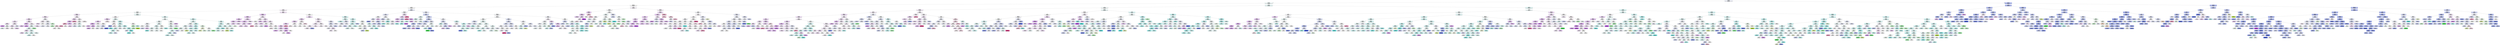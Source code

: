digraph Tree {
node [shape=box, style="filled, rounded", color="black", fontname=helvetica] ;
edge [fontname=helvetica] ;
0 [label="Move <= 2.5\nentropy = 2.32\nsamples = 75444\nvalue = [390, 2652, 8525, 19809, 23196, 16276, 4596]\nclass = CLASS_1", fillcolor="#f3f5fd"] ;
1 [label="Mud_2 <= 1.5\nentropy = 2.33\nsamples = 59704\nvalue = [224, 2027, 7196, 17622, 15365, 13146, 4124]\nclass = CLASS_2", fillcolor="#f5fefe"] ;
0 -> 1 [labeldistance=2.5, labelangle=45, headlabel="True"] ;
2 [label="Speed_2 <= 0.5\nentropy = 2.3\nsamples = 22433\nvalue = [60, 553, 1983, 5737, 6005, 6034, 2061]\nclass = CLASS_0", fillcolor="#ffffff"] ;
1 -> 2 ;
3 [label="Move <= 0.5\nentropy = 2.27\nsamples = 18090\nvalue = [49, 448, 1690, 4921, 4919, 4813, 1250]\nclass = CLASS_2", fillcolor="#ffffff"] ;
2 -> 3 ;
4 [label="Y <= 1.5\nentropy = 2.28\nsamples = 13343\nvalue = [41, 345, 1173, 3551, 3209, 3965, 1059]\nclass = CLASS_0", fillcolor="#fcf7fe"] ;
3 -> 4 ;
5 [label="Mud_1 <= 1.5\nentropy = 2.35\nsamples = 6064\nvalue = [29, 218, 635, 1685, 1497, 1539, 461]\nclass = CLASS_2", fillcolor="#f9fefe"] ;
4 -> 5 ;
6 [label="Speed_1 <= 0.5\nentropy = 2.24\nsamples = 2488\nvalue = [8, 38, 161, 550, 611, 841, 279]\nclass = CLASS_0", fillcolor="#f5e7fc"] ;
5 -> 6 ;
7 [label="Speed_0 <= 0.5\nentropy = 2.19\nsamples = 2002\nvalue = [6, 29, 144, 462, 516, 691, 154]\nclass = CLASS_0", fillcolor="#f6e8fc"] ;
6 -> 7 ;
8 [label="Mud_1 <= 0.5\nentropy = 2.11\nsamples = 1662\nvalue = [5, 20, 102, 405, 427, 613, 90]\nclass = CLASS_0", fillcolor="#f3e1fb"] ;
7 -> 8 ;
9 [label="Y <= 0.5\nentropy = 1.99\nsamples = 476\nvalue = [3, 3, 17, 77, 152, 195, 29]\nclass = CLASS_0", fillcolor="#f5e5fc"] ;
8 -> 9 ;
10 [label="Mud_0 <= 0.5\nentropy = 2.09\nsamples = 204\nvalue = [3, 2, 9, 57, 49, 75, 9]\nclass = CLASS_0", fillcolor="#f5e7fc"] ;
9 -> 10 ;
11 [label="entropy = 1.33\nsamples = 39\nvalue = [0, 0, 0, 1, 8, 26, 4]\nclass = CLASS_0", fillcolor="#d28cf0"] ;
10 -> 11 ;
12 [label="Mud_3 <= 1.5\nentropy = 2.11\nsamples = 165\nvalue = [3, 2, 9, 56, 41, 49, 5]\nclass = CLASS_2", fillcolor="#f3fdfd"] ;
10 -> 12 ;
13 [label="entropy = 2.1\nsamples = 72\nvalue = [0, 2, 4, 26, 21, 16, 3]\nclass = CLASS_2", fillcolor="#ecfcfc"] ;
12 -> 13 ;
14 [label="entropy = 2.04\nsamples = 93\nvalue = [3, 0, 5, 30, 20, 33, 2]\nclass = CLASS_0", fillcolor="#fbf6fe"] ;
12 -> 14 ;
15 [label="Speed_3 <= 0.5\nentropy = 1.78\nsamples = 272\nvalue = [0, 1, 8, 20, 103, 120, 20]\nclass = CLASS_0", fillcolor="#f7ebfc"] ;
9 -> 15 ;
16 [label="Mud_3 <= 1.5\nentropy = 1.75\nsamples = 242\nvalue = [0, 1, 8, 18, 91, 111, 13]\nclass = CLASS_0", fillcolor="#f5e5fc"] ;
15 -> 16 ;
17 [label="entropy = 1.7\nsamples = 102\nvalue = [0, 1, 1, 5, 43, 43, 9]\nclass = CLASS_1", fillcolor="#ffffff"] ;
16 -> 17 ;
18 [label="entropy = 1.72\nsamples = 140\nvalue = [0, 0, 7, 13, 48, 68, 4]\nclass = CLASS_0", fillcolor="#eed4f9"] ;
16 -> 18 ;
19 [label="entropy = 1.8\nsamples = 30\nvalue = [0, 0, 0, 2, 12, 9, 7]\nclass = CLASS_1", fillcolor="#e3e7fb"] ;
15 -> 19 ;
20 [label="Mud_0 <= 0.5\nentropy = 2.13\nsamples = 1186\nvalue = [2, 17, 85, 328, 275, 418, 61]\nclass = CLASS_0", fillcolor="#f7eafc"] ;
8 -> 20 ;
21 [label="Speed_3 <= 0.5\nentropy = 1.87\nsamples = 121\nvalue = [0, 3, 5, 14, 31, 63, 5]\nclass = CLASS_0", fillcolor="#e3b9f6"] ;
20 -> 21 ;
22 [label="entropy = 1.79\nsamples = 97\nvalue = [0, 0, 5, 14, 27, 48, 3]\nclass = CLASS_0", fillcolor="#e8c4f7"] ;
21 -> 22 ;
23 [label="entropy = 1.53\nsamples = 24\nvalue = [0, 3, 0, 0, 4, 15, 2]\nclass = CLASS_0", fillcolor="#d492f1"] ;
21 -> 23 ;
24 [label="Y <= 0.5\nentropy = 2.14\nsamples = 1065\nvalue = [2, 14, 80, 314, 244, 355, 56]\nclass = CLASS_0", fillcolor="#fbf4fe"] ;
20 -> 24 ;
25 [label="Mud_0 <= 3.5\nentropy = 2.13\nsamples = 441\nvalue = [2, 9, 37, 150, 114, 117, 12]\nclass = CLASS_2", fillcolor="#ebfcfc"] ;
24 -> 25 ;
26 [label="Mud_0 <= 1.5\nentropy = 2.07\nsamples = 418\nvalue = [1, 8, 25, 148, 110, 114, 12]\nclass = CLASS_2", fillcolor="#e9fcfc"] ;
25 -> 26 ;
27 [label="Speed_3 <= 0.5\nentropy = 2.01\nsamples = 170\nvalue = [0, 4, 5, 50, 36, 67, 8]\nclass = CLASS_0", fillcolor="#f4e3fb"] ;
26 -> 27 ;
28 [label="entropy = 2.01\nsamples = 145\nvalue = [0, 4, 4, 38, 35, 58, 6]\nclass = CLASS_0", fillcolor="#f0dafa"] ;
27 -> 28 ;
29 [label="entropy = 1.7\nsamples = 25\nvalue = [0, 0, 1, 12, 1, 9, 2]\nclass = CLASS_2", fillcolor="#dafafa"] ;
27 -> 29 ;
30 [label="Mud_2 <= 0.5\nentropy = 2.02\nsamples = 248\nvalue = [1, 4, 20, 98, 74, 47, 4]\nclass = CLASS_2", fillcolor="#e4fbfb"] ;
26 -> 30 ;
31 [label="Mud_3 <= 4.5\nentropy = 2.14\nsamples = 91\nvalue = [1, 4, 9, 37, 24, 15, 1]\nclass = CLASS_2", fillcolor="#d9faf9"] ;
30 -> 31 ;
32 [label="entropy = 2.07\nsamples = 89\nvalue = [1, 4, 9, 37, 23, 15, 0]\nclass = CLASS_2", fillcolor="#d5f9f9"] ;
31 -> 32 ;
33 [label="entropy = 1.0\nsamples = 2\nvalue = [0, 0, 0, 0, 1, 0, 1]\nclass = CLASS_1", fillcolor="#ffffff"] ;
31 -> 33 ;
34 [label="entropy = 1.9\nsamples = 157\nvalue = [0, 0, 11, 61, 50, 32, 3]\nclass = CLASS_2", fillcolor="#ebfcfc"] ;
30 -> 34 ;
35 [label="entropy = 2.01\nsamples = 23\nvalue = [1, 1, 12, 2, 4, 3, 0]\nclass = CLASS_3", fillcolor="#acf4b4"] ;
25 -> 35 ;
36 [label="entropy = 2.1\nsamples = 624\nvalue = [0, 5, 43, 164, 130, 238, 44]\nclass = CLASS_0", fillcolor="#f2dffb"] ;
24 -> 36 ;
37 [label="Mud_0 <= 1.5\nentropy = 2.42\nsamples = 340\nvalue = [1, 9, 42, 57, 89, 78, 64]\nclass = CLASS_1", fillcolor="#f7f8fe"] ;
7 -> 37 ;
38 [label="Mud_0 <= 0.5\nentropy = 1.98\nsamples = 128\nvalue = [0, 1, 3, 8, 30, 46, 40]\nclass = CLASS_0", fillcolor="#faf2fd"] ;
37 -> 38 ;
39 [label="entropy = 1.59\nsamples = 39\nvalue = [0, 0, 1, 1, 3, 19, 15]\nclass = CLASS_0", fillcolor="#f2defb"] ;
38 -> 39 ;
40 [label="entropy = 2.04\nsamples = 89\nvalue = [0, 1, 2, 7, 27, 27, 25]\nclass = CLASS_1", fillcolor="#ffffff"] ;
38 -> 40 ;
41 [label="Mud_0 <= 3.5\nentropy = 2.43\nsamples = 212\nvalue = [1, 8, 39, 49, 59, 32, 24]\nclass = CLASS_1", fillcolor="#f3f5fd"] ;
37 -> 41 ;
42 [label="Mud_0 <= 2.5\nentropy = 2.35\nsamples = 178\nvalue = [1, 3, 27, 43, 56, 29, 19]\nclass = CLASS_1", fillcolor="#eceffc"] ;
41 -> 42 ;
43 [label="entropy = 2.34\nsamples = 106\nvalue = [1, 1, 11, 24, 33, 21, 15]\nclass = CLASS_1", fillcolor="#e9ecfc"] ;
42 -> 43 ;
44 [label="entropy = 2.24\nsamples = 72\nvalue = [0, 2, 16, 19, 23, 8, 4]\nclass = CLASS_1", fillcolor="#f0f2fd"] ;
42 -> 44 ;
45 [label="Y <= 0.5\nentropy = 2.4\nsamples = 34\nvalue = [0, 5, 12, 6, 3, 3, 5]\nclass = CLASS_3", fillcolor="#d5f9d9"] ;
41 -> 45 ;
46 [label="entropy = 1.7\nsamples = 18\nvalue = [0, 4, 9, 4, 1, 0, 0]\nclass = CLASS_3", fillcolor="#b8f6bf"] ;
45 -> 46 ;
47 [label="Mud_1 <= 0.5\nentropy = 2.43\nsamples = 16\nvalue = [0, 1, 3, 2, 2, 3, 5]\nclass = CLASS_MINUS_1", fillcolor="#fbe1ec"] ;
45 -> 47 ;
48 [label="entropy = 1.52\nsamples = 5\nvalue = [0, 1, 0, 2, 0, 0, 2]\nclass = CLASS_2", fillcolor="#ffffff"] ;
47 -> 48 ;
49 [label="entropy = 1.98\nsamples = 11\nvalue = [0, 0, 3, 0, 2, 3, 3]\nclass = CLASS_3", fillcolor="#ffffff"] ;
47 -> 49 ;
50 [label="Mud_1 <= 0.5\nentropy = 2.24\nsamples = 486\nvalue = [2, 9, 17, 88, 95, 150, 125]\nclass = CLASS_0", fillcolor="#faf1fd"] ;
6 -> 50 ;
51 [label="Speed_1 <= 1.5\nentropy = 1.89\nsamples = 145\nvalue = [0, 1, 1, 20, 16, 62, 45]\nclass = CLASS_0", fillcolor="#f2ddfb"] ;
50 -> 51 ;
52 [label="Mud_3 <= 0.5\nentropy = 1.87\nsamples = 122\nvalue = [0, 1, 1, 15, 15, 59, 31]\nclass = CLASS_0", fillcolor="#e7c2f7"] ;
51 -> 52 ;
53 [label="Mud_0 <= 1.5\nentropy = 1.57\nsamples = 18\nvalue = [0, 0, 1, 2, 0, 5, 10]\nclass = CLASS_MINUS_1", fillcolor="#f5b3d0"] ;
52 -> 53 ;
54 [label="entropy = 1.3\nsamples = 8\nvalue = [0, 0, 1, 2, 0, 0, 5]\nclass = CLASS_MINUS_1", fillcolor="#f29cc2"] ;
53 -> 54 ;
55 [label="entropy = 1.0\nsamples = 10\nvalue = [0, 0, 0, 0, 0, 5, 5]\nclass = CLASS_0", fillcolor="#ffffff"] ;
53 -> 55 ;
56 [label="entropy = 1.8\nsamples = 104\nvalue = [0, 1, 0, 13, 15, 54, 21]\nclass = CLASS_0", fillcolor="#e0b0f5"] ;
52 -> 56 ;
57 [label="entropy = 1.49\nsamples = 23\nvalue = [0, 0, 0, 5, 1, 3, 14]\nclass = CLASS_MINUS_1", fillcolor="#f29cc2"] ;
51 -> 57 ;
58 [label="Y <= 0.5\nentropy = 2.33\nsamples = 341\nvalue = [2, 8, 16, 68, 79, 88, 80]\nclass = CLASS_0", fillcolor="#fdf9fe"] ;
50 -> 58 ;
59 [label="Mud_0 <= 2.5\nentropy = 2.25\nsamples = 113\nvalue = [1, 2, 4, 30, 30, 31, 15]\nclass = CLASS_0", fillcolor="#fefdff"] ;
58 -> 59 ;
60 [label="Mud_0 <= 1.5\nentropy = 1.96\nsamples = 86\nvalue = [0, 0, 0, 21, 23, 28, 14]\nclass = CLASS_0", fillcolor="#f9effd"] ;
59 -> 60 ;
61 [label="entropy = 1.89\nsamples = 44\nvalue = [0, 0, 0, 9, 6, 18, 11]\nclass = CLASS_0", fillcolor="#eed5f9"] ;
60 -> 61 ;
62 [label="entropy = 1.81\nsamples = 42\nvalue = [0, 0, 0, 12, 17, 10, 3]\nclass = CLASS_1", fillcolor="#dee3fb"] ;
60 -> 62 ;
63 [label="Mud_3 <= 0.5\nentropy = 2.42\nsamples = 27\nvalue = [1, 2, 4, 9, 7, 3, 1]\nclass = CLASS_2", fillcolor="#ebfcfc"] ;
59 -> 63 ;
64 [label="entropy = 2.25\nsamples = 6\nvalue = [1, 1, 0, 2, 0, 1, 1]\nclass = CLASS_2", fillcolor="#d7faf9"] ;
63 -> 64 ;
65 [label="entropy = 2.04\nsamples = 21\nvalue = [0, 1, 4, 7, 7, 2, 0]\nclass = CLASS_2", fillcolor="#ffffff"] ;
63 -> 65 ;
66 [label="entropy = 2.32\nsamples = 228\nvalue = [1, 6, 12, 38, 49, 57, 65]\nclass = CLASS_MINUS_1", fillcolor="#fef6f9"] ;
58 -> 66 ;
67 [label="Mud_0 <= 1.5\nentropy = 2.35\nsamples = 3576\nvalue = [21, 180, 474, 1135, 886, 698, 182]\nclass = CLASS_2", fillcolor="#edfdfc"] ;
5 -> 67 ;
68 [label="Y <= 0.5\nentropy = 2.28\nsamples = 1427\nvalue = [4, 32, 120, 394, 330, 421, 126]\nclass = CLASS_0", fillcolor="#fdfafe"] ;
67 -> 68 ;
69 [label="Speed_0 <= 0.5\nentropy = 2.17\nsamples = 879\nvalue = [1, 12, 53, 203, 179, 336, 95]\nclass = CLASS_0", fillcolor="#f0d8fa"] ;
68 -> 69 ;
70 [label="Mud_0 <= 0.5\nentropy = 2.04\nsamples = 684\nvalue = [0, 11, 38, 174, 145, 283, 33]\nclass = CLASS_0", fillcolor="#eed5f9"] ;
69 -> 70 ;
71 [label="Speed_1 <= 0.5\nentropy = 1.79\nsamples = 201\nvalue = [0, 2, 8, 15, 55, 107, 14]\nclass = CLASS_0", fillcolor="#e3b8f6"] ;
70 -> 71 ;
72 [label="entropy = 1.72\nsamples = 178\nvalue = [0, 1, 7, 15, 54, 94, 7]\nclass = CLASS_0", fillcolor="#e6bff7"] ;
71 -> 72 ;
73 [label="Mud_1 <= 5.5\nentropy = 1.58\nsamples = 23\nvalue = [0, 1, 1, 0, 1, 13, 7]\nclass = CLASS_0", fillcolor="#e2b5f5"] ;
71 -> 73 ;
74 [label="entropy = 1.19\nsamples = 20\nvalue = [0, 0, 0, 0, 1, 12, 7]\nclass = CLASS_0", fillcolor="#e1b3f5"] ;
73 -> 74 ;
75 [label="entropy = 1.58\nsamples = 3\nvalue = [0, 1, 1, 0, 0, 1, 0]\nclass = CLASS_4", fillcolor="#ffffff"] ;
73 -> 75 ;
76 [label="entropy = 2.05\nsamples = 483\nvalue = [0, 9, 30, 159, 90, 176, 19]\nclass = CLASS_0", fillcolor="#fbf5fe"] ;
70 -> 76 ;
77 [label="entropy = 2.25\nsamples = 195\nvalue = [1, 1, 15, 29, 34, 53, 62]\nclass = CLASS_MINUS_1", fillcolor="#fdf2f7"] ;
69 -> 77 ;
78 [label="Mud_1 <= 2.5\nentropy = 2.28\nsamples = 548\nvalue = [3, 20, 67, 191, 151, 85, 31]\nclass = CLASS_2", fillcolor="#ebfcfc"] ;
68 -> 78 ;
79 [label="Speed_0 <= 0.5\nentropy = 2.18\nsamples = 304\nvalue = [0, 4, 24, 95, 99, 56, 26]\nclass = CLASS_1", fillcolor="#fbfcff"] ;
78 -> 79 ;
80 [label="Speed_1 <= 0.5\nentropy = 2.12\nsamples = 265\nvalue = [0, 3, 23, 87, 89, 48, 15]\nclass = CLASS_1", fillcolor="#fdfdff"] ;
79 -> 80 ;
81 [label="entropy = 2.01\nsamples = 191\nvalue = [0, 3, 15, 73, 62, 33, 5]\nclass = CLASS_2", fillcolor="#eefdfd"] ;
80 -> 81 ;
82 [label="Mud_0 <= 0.5\nentropy = 2.19\nsamples = 74\nvalue = [0, 0, 8, 14, 27, 15, 10]\nclass = CLASS_1", fillcolor="#d7ddfa"] ;
80 -> 82 ;
83 [label="entropy = 1.63\nsamples = 18\nvalue = [0, 0, 1, 0, 8, 7, 2]\nclass = CLASS_1", fillcolor="#edf0fd"] ;
82 -> 83 ;
84 [label="entropy = 2.21\nsamples = 56\nvalue = [0, 0, 7, 14, 19, 8, 8]\nclass = CLASS_1", fillcolor="#e7ebfc"] ;
82 -> 84 ;
85 [label="Mud_2 <= 0.5\nentropy = 2.23\nsamples = 39\nvalue = [0, 1, 1, 8, 10, 8, 11]\nclass = CLASS_MINUS_1", fillcolor="#fef8fb"] ;
79 -> 85 ;
86 [label="Speed_1 <= 0.5\nentropy = 1.55\nsamples = 12\nvalue = [0, 0, 1, 3, 7, 0, 1]\nclass = CLASS_1", fillcolor="#a7b4f3"] ;
85 -> 86 ;
87 [label="entropy = 0.54\nsamples = 8\nvalue = [0, 0, 0, 0, 7, 0, 1]\nclass = CLASS_1", fillcolor="#556ee9"] ;
86 -> 87 ;
88 [label="entropy = 0.81\nsamples = 4\nvalue = [0, 0, 1, 3, 0, 0, 0]\nclass = CLASS_2", fillcolor="#7beeec"] ;
86 -> 88 ;
89 [label="entropy = 2.03\nsamples = 27\nvalue = [0, 1, 0, 5, 3, 8, 10]\nclass = CLASS_MINUS_1", fillcolor="#fceaf2"] ;
85 -> 89 ;
90 [label="Mud_1 <= 4.5\nentropy = 2.26\nsamples = 244\nvalue = [3, 16, 43, 96, 52, 29, 5]\nclass = CLASS_2", fillcolor="#d2f9f8"] ;
78 -> 90 ;
91 [label="Speed_1 <= 0.5\nentropy = 2.22\nsamples = 212\nvalue = [2, 11, 32, 85, 51, 26, 5]\nclass = CLASS_2", fillcolor="#d5faf9"] ;
90 -> 91 ;
92 [label="Speed_0 <= 0.5\nentropy = 2.25\nsamples = 131\nvalue = [0, 9, 17, 48, 32, 21, 4]\nclass = CLASS_2", fillcolor="#dffbfa"] ;
91 -> 92 ;
93 [label="Mud_1 <= 3.5\nentropy = 2.29\nsamples = 107\nvalue = [0, 9, 16, 40, 23, 15, 4]\nclass = CLASS_2", fillcolor="#d7faf9"] ;
92 -> 93 ;
94 [label="Speed_3 <= 0.5\nentropy = 2.19\nsamples = 85\nvalue = [0, 3, 14, 34, 18, 13, 3]\nclass = CLASS_2", fillcolor="#d0f9f8"] ;
93 -> 94 ;
95 [label="entropy = 2.13\nsamples = 76\nvalue = [0, 1, 14, 31, 14, 13, 3]\nclass = CLASS_2", fillcolor="#c9f8f7"] ;
94 -> 95 ;
96 [label="entropy = 1.53\nsamples = 9\nvalue = [0, 2, 0, 3, 4, 0, 0]\nclass = CLASS_1", fillcolor="#dee3fb"] ;
94 -> 96 ;
97 [label="entropy = 2.34\nsamples = 22\nvalue = [0, 6, 2, 6, 5, 2, 1]\nclass = CLASS_4", fillcolor="#ffffff"] ;
93 -> 97 ;
98 [label="entropy = 1.75\nsamples = 24\nvalue = [0, 0, 1, 8, 9, 6, 0]\nclass = CLASS_1", fillcolor="#f3f4fd"] ;
92 -> 98 ;
99 [label="Mud_2 <= 0.5\nentropy = 2.05\nsamples = 81\nvalue = [2, 2, 15, 37, 19, 5, 1]\nclass = CLASS_2", fillcolor="#c6f7f7"] ;
91 -> 99 ;
100 [label="entropy = 2.14\nsamples = 26\nvalue = [0, 2, 7, 9, 5, 3, 0]\nclass = CLASS_2", fillcolor="#eafcfc"] ;
99 -> 100 ;
101 [label="Mud_3 <= 1.5\nentropy = 1.86\nsamples = 55\nvalue = [2, 0, 8, 28, 14, 2, 1]\nclass = CLASS_2", fillcolor="#bbf6f5"] ;
99 -> 101 ;
102 [label="entropy = 2.03\nsamples = 21\nvalue = [2, 0, 4, 6, 8, 1, 0]\nclass = CLASS_1", fillcolor="#e5e8fc"] ;
101 -> 102 ;
103 [label="Speed_1 <= 1.5\nentropy = 1.51\nsamples = 34\nvalue = [0, 0, 4, 22, 6, 1, 1]\nclass = CLASS_2", fillcolor="#8ef0ee"] ;
101 -> 103 ;
104 [label="entropy = 1.15\nsamples = 28\nvalue = [0, 0, 4, 20, 4, 0, 0]\nclass = CLASS_2", fillcolor="#7beeec"] ;
103 -> 104 ;
105 [label="entropy = 1.92\nsamples = 6\nvalue = [0, 0, 0, 2, 2, 1, 1]\nclass = CLASS_2", fillcolor="#ffffff"] ;
103 -> 105 ;
106 [label="Speed_1 <= 0.5\nentropy = 2.11\nsamples = 32\nvalue = [1, 5, 11, 11, 1, 3, 0]\nclass = CLASS_3", fillcolor="#ffffff"] ;
90 -> 106 ;
107 [label="Mud_3 <= 3.0\nentropy = 2.07\nsamples = 14\nvalue = [1, 2, 6, 2, 0, 3, 0]\nclass = CLASS_3", fillcolor="#c9f8ce"] ;
106 -> 107 ;
108 [label="entropy = 1.73\nsamples = 12\nvalue = [1, 0, 6, 2, 0, 3, 0]\nclass = CLASS_3", fillcolor="#bdf6c4"] ;
107 -> 108 ;
109 [label="entropy = 0.0\nsamples = 2\nvalue = [0, 2, 0, 0, 0, 0, 0]\nclass = CLASS_4", fillcolor="#b7e539"] ;
107 -> 109 ;
110 [label="entropy = 1.68\nsamples = 18\nvalue = [0, 3, 5, 9, 1, 0, 0]\nclass = CLASS_2", fillcolor="#c2f7f6"] ;
106 -> 110 ;
111 [label="Mud_1 <= 2.5\nentropy = 2.3\nsamples = 2149\nvalue = [17, 148, 354, 741, 556, 277, 56]\nclass = CLASS_2", fillcolor="#e8fcfc"] ;
67 -> 111 ;
112 [label="Y <= 0.5\nentropy = 2.29\nsamples = 1047\nvalue = [5, 49, 140, 336, 299, 177, 41]\nclass = CLASS_2", fillcolor="#f5fefe"] ;
111 -> 112 ;
113 [label="Mud_0 <= 2.5\nentropy = 2.37\nsamples = 502\nvalue = [4, 41, 85, 151, 128, 79, 14]\nclass = CLASS_2", fillcolor="#f3fdfd"] ;
112 -> 113 ;
114 [label="Speed_0 <= 0.5\nentropy = 2.23\nsamples = 275\nvalue = [1, 10, 30, 78, 87, 60, 9]\nclass = CLASS_1", fillcolor="#f6f7fe"] ;
113 -> 114 ;
115 [label="entropy = 2.21\nsamples = 210\nvalue = [1, 9, 24, 67, 64, 41, 4]\nclass = CLASS_2", fillcolor="#fbfefe"] ;
114 -> 115 ;
116 [label="Speed_3 <= 0.5\nentropy = 2.18\nsamples = 65\nvalue = [0, 1, 6, 11, 23, 19, 5]\nclass = CLASS_1", fillcolor="#eef0fd"] ;
114 -> 116 ;
117 [label="entropy = 2.11\nsamples = 55\nvalue = [0, 1, 6, 10, 22, 14, 2]\nclass = CLASS_1", fillcolor="#d8defa"] ;
116 -> 117 ;
118 [label="entropy = 1.69\nsamples = 10\nvalue = [0, 0, 0, 1, 1, 5, 3]\nclass = CLASS_0", fillcolor="#e9c6f8"] ;
116 -> 118 ;
119 [label="Mud_0 <= 3.5\nentropy = 2.36\nsamples = 227\nvalue = [3, 31, 55, 73, 41, 19, 5]\nclass = CLASS_2", fillcolor="#eafcfc"] ;
113 -> 119 ;
120 [label="Speed_0 <= 0.5\nentropy = 2.27\nsamples = 165\nvalue = [0, 15, 41, 58, 30, 16, 5]\nclass = CLASS_2", fillcolor="#e4fbfb"] ;
119 -> 120 ;
121 [label="Mud_3 <= 0.5\nentropy = 2.19\nsamples = 123\nvalue = [0, 13, 34, 44, 19, 12, 1]\nclass = CLASS_2", fillcolor="#e9fcfc"] ;
120 -> 121 ;
122 [label="entropy = 1.55\nsamples = 13\nvalue = [0, 2, 2, 8, 0, 0, 1]\nclass = CLASS_2", fillcolor="#93f1ef"] ;
121 -> 122 ;
123 [label="entropy = 2.16\nsamples = 110\nvalue = [0, 11, 32, 36, 19, 12, 0]\nclass = CLASS_2", fillcolor="#f5fefe"] ;
121 -> 123 ;
124 [label="Mud_3 <= 3.5\nentropy = 2.32\nsamples = 42\nvalue = [0, 2, 7, 14, 11, 4, 4]\nclass = CLASS_2", fillcolor="#ecfcfc"] ;
120 -> 124 ;
125 [label="entropy = 2.18\nsamples = 36\nvalue = [0, 0, 6, 12, 10, 4, 4]\nclass = CLASS_2", fillcolor="#f0fdfd"] ;
124 -> 125 ;
126 [label="entropy = 1.92\nsamples = 6\nvalue = [0, 2, 1, 2, 1, 0, 0]\nclass = CLASS_4", fillcolor="#ffffff"] ;
124 -> 126 ;
127 [label="Speed_0 <= 0.5\nentropy = 2.35\nsamples = 62\nvalue = [3, 16, 14, 15, 11, 3, 0]\nclass = CLASS_4", fillcolor="#fdfefb"] ;
119 -> 127 ;
128 [label="entropy = 2.38\nsamples = 46\nvalue = [3, 12, 13, 6, 9, 3, 0]\nclass = CLASS_3", fillcolor="#f9fefa"] ;
127 -> 128 ;
129 [label="entropy = 1.59\nsamples = 16\nvalue = [0, 4, 1, 9, 2, 0, 0]\nclass = CLASS_2", fillcolor="#acf4f3"] ;
127 -> 129 ;
130 [label="Mud_0 <= 5.5\nentropy = 2.15\nsamples = 545\nvalue = [1, 8, 55, 185, 171, 98, 27]\nclass = CLASS_2", fillcolor="#f8fefe"] ;
112 -> 130 ;
131 [label="Speed_1 <= 0.5\nentropy = 2.15\nsamples = 527\nvalue = [1, 8, 53, 185, 165, 88, 27]\nclass = CLASS_2", fillcolor="#f4fefd"] ;
130 -> 131 ;
132 [label="Speed_3 <= 1.5\nentropy = 2.06\nsamples = 396\nvalue = [0, 6, 43, 150, 121, 65, 11]\nclass = CLASS_2", fillcolor="#eafcfc"] ;
131 -> 132 ;
133 [label="entropy = 2.05\nsamples = 390\nvalue = [0, 6, 39, 149, 120, 65, 11]\nclass = CLASS_2", fillcolor="#eafcfc"] ;
132 -> 133 ;
134 [label="entropy = 1.25\nsamples = 6\nvalue = [0, 0, 4, 1, 1, 0, 0]\nclass = CLASS_3", fillcolor="#88ef94"] ;
132 -> 134 ;
135 [label="entropy = 2.28\nsamples = 131\nvalue = [1, 2, 10, 35, 44, 23, 16]\nclass = CLASS_1", fillcolor="#eceffd"] ;
131 -> 135 ;
136 [label="entropy = 1.35\nsamples = 18\nvalue = [0, 0, 2, 0, 6, 10, 0]\nclass = CLASS_0", fillcolor="#e5bdf6"] ;
130 -> 136 ;
137 [label="Mud_0 <= 2.5\nentropy = 2.26\nsamples = 1102\nvalue = [12, 99, 214, 405, 257, 100, 15]\nclass = CLASS_2", fillcolor="#dcfafa"] ;
111 -> 137 ;
138 [label="Y <= 0.5\nentropy = 2.25\nsamples = 570\nvalue = [5, 38, 79, 207, 160, 69, 12]\nclass = CLASS_2", fillcolor="#e8fcfc"] ;
137 -> 138 ;
139 [label="Speed_0 <= 0.5\nentropy = 2.19\nsamples = 367\nvalue = [3, 16, 41, 128, 116, 55, 8]\nclass = CLASS_2", fillcolor="#f6fefe"] ;
138 -> 139 ;
140 [label="Speed_1 <= 0.5\nentropy = 2.18\nsamples = 299\nvalue = [3, 16, 33, 112, 90, 40, 5]\nclass = CLASS_2", fillcolor="#eafcfc"] ;
139 -> 140 ;
141 [label="Mud_1 <= 4.5\nentropy = 2.12\nsamples = 258\nvalue = [3, 13, 29, 101, 80, 30, 2]\nclass = CLASS_2", fillcolor="#e8fcfc"] ;
140 -> 141 ;
142 [label="Mud_3 <= 4.5\nentropy = 2.14\nsamples = 221\nvalue = [3, 13, 22, 90, 63, 28, 2]\nclass = CLASS_2", fillcolor="#ddfbfa"] ;
141 -> 142 ;
143 [label="Mud_3 <= 2.5\nentropy = 2.12\nsamples = 209\nvalue = [3, 13, 18, 89, 57, 27, 2]\nclass = CLASS_2", fillcolor="#d5faf9"] ;
142 -> 143 ;
144 [label="entropy = 2.15\nsamples = 136\nvalue = [2, 6, 13, 58, 32, 23, 2]\nclass = CLASS_2", fillcolor="#cef8f8"] ;
143 -> 144 ;
145 [label="entropy = 1.96\nsamples = 73\nvalue = [1, 7, 5, 31, 25, 4, 0]\nclass = CLASS_2", fillcolor="#e6fcfb"] ;
143 -> 145 ;
146 [label="entropy = 1.63\nsamples = 12\nvalue = [0, 0, 4, 1, 6, 1, 0]\nclass = CLASS_1", fillcolor="#ced5f8"] ;
142 -> 146 ;
147 [label="entropy = 1.72\nsamples = 37\nvalue = [0, 0, 7, 11, 17, 2, 0]\nclass = CLASS_1", fillcolor="#d1d8f9"] ;
141 -> 147 ;
148 [label="Mud_1 <= 4.5\nentropy = 2.38\nsamples = 41\nvalue = [0, 3, 4, 11, 10, 10, 3]\nclass = CLASS_2", fillcolor="#f9fefe"] ;
140 -> 148 ;
149 [label="entropy = 2.29\nsamples = 38\nvalue = [0, 1, 4, 10, 10, 10, 3]\nclass = CLASS_2", fillcolor="#ffffff"] ;
148 -> 149 ;
150 [label="entropy = 0.92\nsamples = 3\nvalue = [0, 2, 0, 1, 0, 0, 0]\nclass = CLASS_4", fillcolor="#dbf29c"] ;
148 -> 150 ;
151 [label="entropy = 2.06\nsamples = 68\nvalue = [0, 0, 8, 16, 26, 15, 3]\nclass = CLASS_1", fillcolor="#d9defa"] ;
139 -> 151 ;
152 [label="Mud_1 <= 3.5\nentropy = 2.25\nsamples = 203\nvalue = [2, 22, 38, 79, 44, 14, 4]\nclass = CLASS_2", fillcolor="#d3f9f9"] ;
138 -> 152 ;
153 [label="Mud_2 <= 0.5\nentropy = 2.07\nsamples = 140\nvalue = [0, 8, 18, 64, 34, 13, 3]\nclass = CLASS_2", fillcolor="#c7f8f7"] ;
152 -> 153 ;
154 [label="entropy = 1.58\nsamples = 40\nvalue = [0, 0, 3, 21, 13, 3, 0]\nclass = CLASS_2", fillcolor="#c4f7f6"] ;
153 -> 154 ;
155 [label="Mud_3 <= 2.5\nentropy = 2.18\nsamples = 100\nvalue = [0, 8, 15, 43, 21, 10, 3]\nclass = CLASS_2", fillcolor="#c8f8f7"] ;
153 -> 155 ;
156 [label="Speed_1 <= 0.5\nentropy = 2.18\nsamples = 72\nvalue = [0, 8, 7, 30, 18, 7, 2]\nclass = CLASS_2", fillcolor="#d3f9f9"] ;
155 -> 156 ;
157 [label="entropy = 2.1\nsamples = 48\nvalue = [0, 6, 2, 21, 11, 7, 1]\nclass = CLASS_2", fillcolor="#c9f8f7"] ;
156 -> 157 ;
158 [label="entropy = 2.01\nsamples = 24\nvalue = [0, 2, 5, 9, 7, 0, 1]\nclass = CLASS_2", fillcolor="#e8fcfc"] ;
156 -> 158 ;
159 [label="entropy = 1.89\nsamples = 28\nvalue = [0, 0, 8, 13, 3, 3, 1]\nclass = CLASS_2", fillcolor="#cef8f8"] ;
155 -> 159 ;
160 [label="Mud_3 <= 1.5\nentropy = 2.27\nsamples = 63\nvalue = [2, 14, 20, 15, 10, 1, 1]\nclass = CLASS_3", fillcolor="#eafcec"] ;
152 -> 160 ;
161 [label="Mud_1 <= 4.5\nentropy = 2.21\nsamples = 27\nvalue = [1, 11, 8, 3, 2, 1, 1]\nclass = CLASS_4", fillcolor="#f4fbe0"] ;
160 -> 161 ;
162 [label="entropy = 2.18\nsamples = 16\nvalue = [1, 7, 3, 3, 0, 1, 1]\nclass = CLASS_4", fillcolor="#e9f7c2"] ;
161 -> 162 ;
163 [label="entropy = 1.49\nsamples = 11\nvalue = [0, 4, 5, 0, 2, 0, 0]\nclass = CLASS_3", fillcolor="#e3fbe6"] ;
161 -> 163 ;
164 [label="Mud_1 <= 4.5\nentropy = 1.98\nsamples = 36\nvalue = [1, 3, 12, 12, 8, 0, 0]\nclass = CLASS_3", fillcolor="#ffffff"] ;
160 -> 164 ;
165 [label="entropy = 1.81\nsamples = 31\nvalue = [0, 2, 9, 12, 8, 0, 0]\nclass = CLASS_2", fillcolor="#e4fbfb"] ;
164 -> 165 ;
166 [label="entropy = 1.37\nsamples = 5\nvalue = [1, 1, 3, 0, 0, 0, 0]\nclass = CLASS_3", fillcolor="#9cf2a6"] ;
164 -> 166 ;
167 [label="Y <= 0.5\nentropy = 2.2\nsamples = 532\nvalue = [7, 61, 135, 198, 97, 31, 3]\nclass = CLASS_2", fillcolor="#e0fbfa"] ;
137 -> 167 ;
168 [label="Mud_0 <= 3.5\nentropy = 2.19\nsamples = 301\nvalue = [7, 42, 71, 122, 44, 13, 2]\nclass = CLASS_2", fillcolor="#d3f9f9"] ;
167 -> 168 ;
169 [label="Mud_3 <= 3.5\nentropy = 2.13\nsamples = 197\nvalue = [3, 19, 44, 84, 37, 8, 2]\nclass = CLASS_2", fillcolor="#cbf8f7"] ;
168 -> 169 ;
170 [label="Mud_1 <= 5.5\nentropy = 2.2\nsamples = 161\nvalue = [3, 14, 36, 63, 35, 8, 2]\nclass = CLASS_2", fillcolor="#d4f9f9"] ;
169 -> 170 ;
171 [label="entropy = 2.19\nsamples = 155\nvalue = [3, 11, 36, 60, 35, 8, 2]\nclass = CLASS_2", fillcolor="#d7faf9"] ;
170 -> 171 ;
172 [label="entropy = 1.0\nsamples = 6\nvalue = [0, 3, 0, 3, 0, 0, 0]\nclass = CLASS_4", fillcolor="#ffffff"] ;
170 -> 172 ;
173 [label="entropy = 1.56\nsamples = 36\nvalue = [0, 5, 8, 21, 2, 0, 0]\nclass = CLASS_2", fillcolor="#a3f3f2"] ;
169 -> 173 ;
174 [label="Mud_3 <= 0.5\nentropy = 2.17\nsamples = 104\nvalue = [4, 23, 27, 38, 7, 5, 0]\nclass = CLASS_2", fillcolor="#e3fbfb"] ;
168 -> 174 ;
175 [label="Mud_1 <= 3.5\nentropy = 1.8\nsamples = 20\nvalue = [0, 8, 2, 7, 3, 0, 0]\nclass = CLASS_4", fillcolor="#f9fdf0"] ;
174 -> 175 ;
176 [label="entropy = 0.86\nsamples = 7\nvalue = [0, 5, 2, 0, 0, 0, 0]\nclass = CLASS_4", fillcolor="#d4ef88"] ;
175 -> 176 ;
177 [label="entropy = 1.46\nsamples = 13\nvalue = [0, 3, 0, 7, 3, 0, 0]\nclass = CLASS_2", fillcolor="#b0f5f3"] ;
175 -> 177 ;
178 [label="entropy = 2.16\nsamples = 84\nvalue = [4, 15, 25, 31, 4, 5, 0]\nclass = CLASS_2", fillcolor="#ebfcfc"] ;
174 -> 178 ;
179 [label="Mud_1 <= 3.5\nentropy = 2.15\nsamples = 231\nvalue = [0, 19, 64, 76, 53, 18, 1]\nclass = CLASS_2", fillcolor="#f1fdfd"] ;
167 -> 179 ;
180 [label="entropy = 2.0\nsamples = 161\nvalue = [0, 4, 43, 59, 42, 12, 1]\nclass = CLASS_2", fillcolor="#e4fbfb"] ;
179 -> 180 ;
181 [label="entropy = 2.22\nsamples = 70\nvalue = [0, 15, 21, 17, 11, 6, 0]\nclass = CLASS_3", fillcolor="#f0fdf2"] ;
179 -> 181 ;
182 [label="Mud_3 <= 1.5\nentropy = 2.21\nsamples = 7279\nvalue = [12, 127, 538, 1866, 1712, 2426, 598]\nclass = CLASS_0", fillcolor="#f7ebfc"] ;
4 -> 182 ;
183 [label="Speed_3 <= 0.5\nentropy = 2.11\nsamples = 2955\nvalue = [1, 28, 151, 633, 642, 1193, 307]\nclass = CLASS_0", fillcolor="#ecd0f9"] ;
182 -> 183 ;
184 [label="Mud_3 <= 0.5\nentropy = 2.05\nsamples = 2414\nvalue = [1, 21, 133, 557, 539, 1004, 159]\nclass = CLASS_0", fillcolor="#eccff9"] ;
183 -> 184 ;
185 [label="Y <= 2.5\nentropy = 1.98\nsamples = 680\nvalue = [0, 7, 33, 102, 180, 310, 48]\nclass = CLASS_0", fillcolor="#ebccf8"] ;
184 -> 185 ;
186 [label="Mud_2 <= 0.5\nentropy = 2.1\nsamples = 330\nvalue = [0, 4, 20, 70, 72, 137, 27]\nclass = CLASS_0", fillcolor="#ebcdf8"] ;
185 -> 186 ;
187 [label="entropy = 1.97\nsamples = 107\nvalue = [0, 1, 3, 15, 29, 48, 11]\nclass = CLASS_0", fillcolor="#eccff9"] ;
186 -> 187 ;
188 [label="entropy = 2.12\nsamples = 223\nvalue = [0, 3, 17, 55, 43, 89, 16]\nclass = CLASS_0", fillcolor="#efd7fa"] ;
186 -> 188 ;
189 [label="entropy = 1.82\nsamples = 350\nvalue = [0, 3, 13, 32, 108, 173, 21]\nclass = CLASS_0", fillcolor="#eacaf8"] ;
185 -> 189 ;
190 [label="Mud_2 <= 0.5\nentropy = 2.06\nsamples = 1734\nvalue = [1, 14, 100, 455, 359, 694, 111]\nclass = CLASS_0", fillcolor="#f0dafa"] ;
184 -> 190 ;
191 [label="Y <= 2.5\nentropy = 2.03\nsamples = 476\nvalue = [1, 5, 15, 92, 105, 213, 45]\nclass = CLASS_0", fillcolor="#e8c5f7"] ;
190 -> 191 ;
192 [label="Mud_1 <= 3.5\nentropy = 2.04\nsamples = 238\nvalue = [1, 4, 5, 32, 66, 102, 28]\nclass = CLASS_0", fillcolor="#efd6fa"] ;
191 -> 192 ;
193 [label="entropy = 1.98\nsamples = 192\nvalue = [1, 3, 2, 21, 56, 83, 26]\nclass = CLASS_0", fillcolor="#f0d8fa"] ;
192 -> 193 ;
194 [label="entropy = 2.07\nsamples = 46\nvalue = [0, 1, 3, 11, 10, 19, 2]\nclass = CLASS_0", fillcolor="#edd2f9"] ;
192 -> 194 ;
195 [label="entropy = 1.94\nsamples = 238\nvalue = [0, 1, 10, 60, 39, 111, 17]\nclass = CLASS_0", fillcolor="#e9c6f8"] ;
191 -> 195 ;
196 [label="entropy = 2.05\nsamples = 1258\nvalue = [0, 9, 85, 363, 254, 481, 66]\nclass = CLASS_0", fillcolor="#f5e5fc"] ;
190 -> 196 ;
197 [label="Mud_2 <= 0.5\nentropy = 2.14\nsamples = 541\nvalue = [0, 7, 18, 76, 103, 189, 148]\nclass = CLASS_0", fillcolor="#f7eafc"] ;
183 -> 197 ;
198 [label="Mud_0 <= 3.5\nentropy = 1.93\nsamples = 170\nvalue = [0, 2, 2, 15, 25, 65, 61]\nclass = CLASS_0", fillcolor="#fcf8fe"] ;
197 -> 198 ;
199 [label="entropy = 1.9\nsamples = 149\nvalue = [0, 0, 2, 15, 24, 54, 54]\nclass = CLASS_0", fillcolor="#ffffff"] ;
198 -> 199 ;
200 [label="entropy = 1.55\nsamples = 21\nvalue = [0, 2, 0, 0, 1, 11, 7]\nclass = CLASS_0", fillcolor="#e9c6f8"] ;
198 -> 200 ;
201 [label="Mud_3 <= 0.5\nentropy = 2.2\nsamples = 371\nvalue = [0, 5, 16, 61, 78, 124, 87]\nclass = CLASS_0", fillcolor="#f5e5fc"] ;
197 -> 201 ;
202 [label="Y <= 2.5\nentropy = 1.92\nsamples = 124\nvalue = [0, 0, 2, 13, 24, 53, 32]\nclass = CLASS_0", fillcolor="#edd2f9"] ;
201 -> 202 ;
203 [label="Mud_0 <= 0.5\nentropy = 2.11\nsamples = 50\nvalue = [0, 0, 2, 8, 13, 17, 10]\nclass = CLASS_0", fillcolor="#f7eafc"] ;
202 -> 203 ;
204 [label="entropy = 0.92\nsamples = 6\nvalue = [0, 0, 0, 0, 0, 2, 4]\nclass = CLASS_MINUS_1", fillcolor="#f29cc2"] ;
203 -> 204 ;
205 [label="entropy = 2.09\nsamples = 44\nvalue = [0, 0, 2, 8, 13, 15, 6]\nclass = CLASS_0", fillcolor="#faf2fd"] ;
203 -> 205 ;
206 [label="entropy = 1.7\nsamples = 74\nvalue = [0, 0, 0, 5, 11, 36, 22]\nclass = CLASS_0", fillcolor="#eacaf8"] ;
202 -> 206 ;
207 [label="Y <= 2.5\nentropy = 2.29\nsamples = 247\nvalue = [0, 5, 14, 48, 54, 71, 55]\nclass = CLASS_0", fillcolor="#f8eefd"] ;
201 -> 207 ;
208 [label="Mud_0 <= 3.5\nentropy = 2.19\nsamples = 99\nvalue = [0, 2, 6, 10, 32, 31, 18]\nclass = CLASS_1", fillcolor="#fcfdff"] ;
207 -> 208 ;
209 [label="entropy = 2.25\nsamples = 85\nvalue = [0, 2, 6, 10, 29, 22, 16]\nclass = CLASS_1", fillcolor="#e9ecfc"] ;
208 -> 209 ;
210 [label="entropy = 1.29\nsamples = 14\nvalue = [0, 0, 0, 0, 3, 9, 2]\nclass = CLASS_0", fillcolor="#d493f1"] ;
208 -> 210 ;
211 [label="Mud_1 <= 2.5\nentropy = 2.26\nsamples = 148\nvalue = [0, 3, 8, 38, 22, 40, 37]\nclass = CLASS_0", fillcolor="#fefbff"] ;
207 -> 211 ;
212 [label="entropy = 2.28\nsamples = 101\nvalue = [0, 2, 5, 23, 21, 24, 26]\nclass = CLASS_MINUS_1", fillcolor="#fefafc"] ;
211 -> 212 ;
213 [label="Mud_0 <= 1.5\nentropy = 2.04\nsamples = 47\nvalue = [0, 1, 3, 15, 1, 16, 11]\nclass = CLASS_0", fillcolor="#fdf9fe"] ;
211 -> 213 ;
214 [label="entropy = 1.74\nsamples = 17\nvalue = [0, 0, 0, 3, 1, 6, 7]\nclass = CLASS_MINUS_1", fillcolor="#fdedf4"] ;
213 -> 214 ;
215 [label="entropy = 1.94\nsamples = 30\nvalue = [0, 1, 3, 12, 0, 10, 4]\nclass = CLASS_2", fillcolor="#ebfcfc"] ;
213 -> 215 ;
216 [label="Y <= 2.5\nentropy = 2.25\nsamples = 4324\nvalue = [11, 99, 387, 1233, 1070, 1233, 291]\nclass = CLASS_2", fillcolor="#ffffff"] ;
182 -> 216 ;
217 [label="Mud_2 <= 0.5\nentropy = 2.15\nsamples = 2741\nvalue = [1, 37, 152, 628, 669, 1008, 246]\nclass = CLASS_0", fillcolor="#f2dffb"] ;
216 -> 217 ;
218 [label="Speed_3 <= 0.5\nentropy = 1.96\nsamples = 718\nvalue = [0, 9, 18, 73, 217, 313, 88]\nclass = CLASS_0", fillcolor="#f0d9fa"] ;
217 -> 218 ;
219 [label="Speed_1 <= 0.5\nentropy = 1.89\nsamples = 644\nvalue = [0, 8, 13, 59, 201, 295, 68]\nclass = CLASS_0", fillcolor="#eed5f9"] ;
218 -> 219 ;
220 [label="Speed_0 <= 1.5\nentropy = 1.84\nsamples = 581\nvalue = [0, 7, 12, 53, 187, 274, 48]\nclass = CLASS_0", fillcolor="#eed3f9"] ;
219 -> 220 ;
221 [label="Mud_3 <= 4.5\nentropy = 1.83\nsamples = 575\nvalue = [0, 7, 12, 52, 187, 273, 44]\nclass = CLASS_0", fillcolor="#eed3f9"] ;
220 -> 221 ;
222 [label="Mud_0 <= 1.5\nentropy = 1.81\nsamples = 521\nvalue = [0, 5, 10, 51, 174, 245, 36]\nclass = CLASS_0", fillcolor="#efd6fa"] ;
221 -> 222 ;
223 [label="entropy = 1.76\nsamples = 189\nvalue = [0, 0, 3, 22, 48, 99, 17]\nclass = CLASS_0", fillcolor="#e3b7f6"] ;
222 -> 223 ;
224 [label="entropy = 1.8\nsamples = 332\nvalue = [0, 5, 7, 29, 126, 146, 19]\nclass = CLASS_0", fillcolor="#f7ecfc"] ;
222 -> 224 ;
225 [label="Mud_0 <= 4.5\nentropy = 1.85\nsamples = 54\nvalue = [0, 2, 2, 1, 13, 28, 8]\nclass = CLASS_0", fillcolor="#e2b7f5"] ;
221 -> 225 ;
226 [label="Mud_1 <= 0.5\nentropy = 1.73\nsamples = 52\nvalue = [0, 2, 2, 0, 13, 28, 7]\nclass = CLASS_0", fillcolor="#e1b3f5"] ;
225 -> 226 ;
227 [label="entropy = 1.95\nsamples = 7\nvalue = [0, 2, 1, 0, 2, 2, 0]\nclass = CLASS_4", fillcolor="#ffffff"] ;
226 -> 227 ;
228 [label="entropy = 1.49\nsamples = 45\nvalue = [0, 0, 1, 0, 11, 26, 7]\nclass = CLASS_0", fillcolor="#dda8f4"] ;
226 -> 228 ;
229 [label="entropy = 1.0\nsamples = 2\nvalue = [0, 0, 0, 1, 0, 0, 1]\nclass = CLASS_2", fillcolor="#ffffff"] ;
225 -> 229 ;
230 [label="entropy = 1.25\nsamples = 6\nvalue = [0, 0, 0, 1, 0, 1, 4]\nclass = CLASS_MINUS_1", fillcolor="#ef88b6"] ;
220 -> 230 ;
231 [label="Mud_3 <= 2.5\nentropy = 2.05\nsamples = 63\nvalue = [0, 1, 1, 6, 14, 21, 20]\nclass = CLASS_0", fillcolor="#fdfafe"] ;
219 -> 231 ;
232 [label="entropy = 1.71\nsamples = 25\nvalue = [0, 1, 0, 1, 2, 10, 11]\nclass = CLASS_MINUS_1", fillcolor="#fdf2f7"] ;
231 -> 232 ;
233 [label="entropy = 2.06\nsamples = 38\nvalue = [0, 0, 1, 5, 12, 11, 9]\nclass = CLASS_1", fillcolor="#f8f9fe"] ;
231 -> 233 ;
234 [label="Mud_1 <= 2.5\nentropy = 2.28\nsamples = 74\nvalue = [0, 1, 5, 14, 16, 18, 20]\nclass = CLASS_MINUS_1", fillcolor="#fef8fb"] ;
218 -> 234 ;
235 [label="Mud_0 <= 4.5\nentropy = 2.25\nsamples = 59\nvalue = [0, 0, 5, 14, 12, 14, 14]\nclass = CLASS_2", fillcolor="#ffffff"] ;
234 -> 235 ;
236 [label="entropy = 2.18\nsamples = 55\nvalue = [0, 0, 3, 14, 10, 14, 14]\nclass = CLASS_2", fillcolor="#ffffff"] ;
235 -> 236 ;
237 [label="entropy = 1.0\nsamples = 4\nvalue = [0, 0, 2, 0, 2, 0, 0]\nclass = CLASS_3", fillcolor="#ffffff"] ;
235 -> 237 ;
238 [label="entropy = 1.81\nsamples = 15\nvalue = [0, 1, 0, 0, 4, 4, 6]\nclass = CLASS_MINUS_1", fillcolor="#fadbe9"] ;
234 -> 238 ;
239 [label="Speed_3 <= 0.5\nentropy = 2.16\nsamples = 2023\nvalue = [1, 28, 134, 555, 452, 695, 158]\nclass = CLASS_0", fillcolor="#f8ecfd"] ;
217 -> 239 ;
240 [label="Speed_1 <= 0.5\nentropy = 2.13\nsamples = 1770\nvalue = [1, 23, 115, 504, 369, 636, 122]\nclass = CLASS_0", fillcolor="#f7eafc"] ;
239 -> 240 ;
241 [label="Mud_3 <= 2.5\nentropy = 2.09\nsamples = 1541\nvalue = [1, 20, 99, 466, 305, 563, 87]\nclass = CLASS_0", fillcolor="#f8edfd"] ;
240 -> 241 ;
242 [label="Mud_0 <= 5.5\nentropy = 2.07\nsamples = 670\nvalue = [0, 3, 44, 206, 133, 239, 45]\nclass = CLASS_0", fillcolor="#f9f1fd"] ;
241 -> 242 ;
243 [label="entropy = 2.07\nsamples = 662\nvalue = [0, 3, 43, 206, 128, 237, 45]\nclass = CLASS_0", fillcolor="#faf2fd"] ;
242 -> 243 ;
244 [label="entropy = 1.3\nsamples = 8\nvalue = [0, 0, 1, 0, 5, 2, 0]\nclass = CLASS_1", fillcolor="#9caaf2"] ;
242 -> 244 ;
245 [label="entropy = 2.1\nsamples = 871\nvalue = [1, 17, 55, 260, 172, 324, 42]\nclass = CLASS_0", fillcolor="#f7eafc"] ;
241 -> 245 ;
246 [label="Speed_0 <= 0.5\nentropy = 2.23\nsamples = 229\nvalue = [0, 3, 16, 38, 64, 73, 35]\nclass = CLASS_0", fillcolor="#fbf4fe"] ;
240 -> 246 ;
247 [label="entropy = 2.29\nsamples = 188\nvalue = [0, 3, 15, 32, 48, 56, 34]\nclass = CLASS_0", fillcolor="#fbf4fe"] ;
246 -> 247 ;
248 [label="entropy = 1.72\nsamples = 41\nvalue = [0, 0, 1, 6, 16, 17, 1]\nclass = CLASS_0", fillcolor="#fcf7fe"] ;
246 -> 248 ;
249 [label="Mud_1 <= 1.5\nentropy = 2.28\nsamples = 253\nvalue = [0, 5, 19, 51, 83, 59, 36]\nclass = CLASS_1", fillcolor="#e7eafc"] ;
239 -> 249 ;
250 [label="Speed_0 <= 0.5\nentropy = 2.29\nsamples = 105\nvalue = [0, 5, 9, 23, 37, 23, 8]\nclass = CLASS_1", fillcolor="#dde2fb"] ;
249 -> 250 ;
251 [label="Mud_0 <= 2.5\nentropy = 2.32\nsamples = 90\nvalue = [0, 5, 9, 23, 29, 18, 6]\nclass = CLASS_1", fillcolor="#edf0fd"] ;
250 -> 251 ;
252 [label="entropy = 2.15\nsamples = 61\nvalue = [0, 4, 7, 19, 22, 8, 1]\nclass = CLASS_1", fillcolor="#f1f3fd"] ;
251 -> 252 ;
253 [label="Mud_3 <= 2.5\nentropy = 2.29\nsamples = 29\nvalue = [0, 1, 2, 4, 7, 10, 5]\nclass = CLASS_0", fillcolor="#f4e4fb"] ;
251 -> 253 ;
254 [label="entropy = 1.77\nsamples = 18\nvalue = [0, 0, 0, 1, 6, 7, 4]\nclass = CLASS_0", fillcolor="#f8eefd"] ;
253 -> 254 ;
255 [label="entropy = 2.41\nsamples = 11\nvalue = [0, 1, 2, 3, 1, 3, 1]\nclass = CLASS_2", fillcolor="#ffffff"] ;
253 -> 255 ;
256 [label="entropy = 1.4\nsamples = 15\nvalue = [0, 0, 0, 0, 8, 5, 2]\nclass = CLASS_1", fillcolor="#c4ccf7"] ;
250 -> 256 ;
257 [label="entropy = 2.19\nsamples = 148\nvalue = [0, 0, 10, 28, 46, 36, 28]\nclass = CLASS_1", fillcolor="#edf0fd"] ;
249 -> 257 ;
258 [label="Mud_3 <= 2.5\nentropy = 2.22\nsamples = 1583\nvalue = [10, 62, 235, 605, 401, 225, 45]\nclass = CLASS_2", fillcolor="#ddfbfa"] ;
216 -> 258 ;
259 [label="Speed_3 <= 0.5\nentropy = 2.09\nsamples = 904\nvalue = [1, 15, 84, 354, 250, 167, 33]\nclass = CLASS_2", fillcolor="#e0fbfa"] ;
258 -> 259 ;
260 [label="entropy = 2.0\nsamples = 698\nvalue = [1, 10, 64, 306, 181, 122, 14]\nclass = CLASS_2", fillcolor="#cff9f8"] ;
259 -> 260 ;
261 [label="Speed_3 <= 1.5\nentropy = 2.27\nsamples = 206\nvalue = [0, 5, 20, 48, 69, 45, 19]\nclass = CLASS_1", fillcolor="#e5e9fc"] ;
259 -> 261 ;
262 [label="Speed_1 <= 0.5\nentropy = 2.25\nsamples = 179\nvalue = [0, 4, 19, 40, 59, 44, 13]\nclass = CLASS_1", fillcolor="#e9ecfc"] ;
261 -> 262 ;
263 [label="entropy = 2.28\nsamples = 142\nvalue = [0, 4, 12, 32, 43, 38, 13]\nclass = CLASS_1", fillcolor="#f5f7fe"] ;
262 -> 263 ;
264 [label="entropy = 1.88\nsamples = 37\nvalue = [0, 0, 7, 8, 16, 6, 0]\nclass = CLASS_1", fillcolor="#c8d0f8"] ;
262 -> 264 ;
265 [label="entropy = 2.06\nsamples = 27\nvalue = [0, 1, 1, 8, 10, 1, 6]\nclass = CLASS_1", fillcolor="#eaedfc"] ;
261 -> 265 ;
266 [label="Mud_3 <= 3.5\nentropy = 2.25\nsamples = 679\nvalue = [9, 47, 151, 251, 151, 58, 12]\nclass = CLASS_2", fillcolor="#dafafa"] ;
258 -> 266 ;
267 [label="Speed_3 <= 1.5\nentropy = 2.14\nsamples = 478\nvalue = [1, 21, 97, 192, 113, 44, 10]\nclass = CLASS_2", fillcolor="#d4f9f9"] ;
266 -> 267 ;
268 [label="Mud_1 <= 1.5\nentropy = 2.12\nsamples = 459\nvalue = [1, 19, 97, 187, 104, 42, 9]\nclass = CLASS_2", fillcolor="#d1f9f8"] ;
267 -> 268 ;
269 [label="Speed_3 <= 0.5\nentropy = 1.98\nsamples = 170\nvalue = [0, 2, 36, 64, 49, 18, 1]\nclass = CLASS_2", fillcolor="#e6fcfb"] ;
268 -> 269 ;
270 [label="entropy = 1.93\nsamples = 129\nvalue = [0, 2, 29, 51, 38, 8, 1]\nclass = CLASS_2", fillcolor="#e3fbfb"] ;
269 -> 270 ;
271 [label="entropy = 1.97\nsamples = 41\nvalue = [0, 0, 7, 13, 11, 10, 0]\nclass = CLASS_2", fillcolor="#f2fdfd"] ;
269 -> 271 ;
272 [label="entropy = 2.16\nsamples = 289\nvalue = [1, 17, 61, 123, 55, 24, 8]\nclass = CLASS_2", fillcolor="#c9f8f7"] ;
268 -> 272 ;
273 [label="entropy = 1.92\nsamples = 19\nvalue = [0, 2, 0, 5, 9, 2, 1]\nclass = CLASS_1", fillcolor="#c6cff8"] ;
267 -> 273 ;
274 [label="Speed_3 <= 0.5\nentropy = 2.38\nsamples = 201\nvalue = [8, 26, 54, 59, 38, 14, 2]\nclass = CLASS_2", fillcolor="#f8fefe"] ;
266 -> 274 ;
275 [label="Mud_0 <= 0.5\nentropy = 2.48\nsamples = 117\nvalue = [7, 21, 29, 23, 27, 9, 1]\nclass = CLASS_3", fillcolor="#fbfefb"] ;
274 -> 275 ;
276 [label="entropy = 2.06\nsamples = 16\nvalue = [0, 2, 6, 5, 2, 0, 1]\nclass = CLASS_3", fillcolor="#edfdef"] ;
275 -> 276 ;
277 [label="Mud_1 <= 3.5\nentropy = 2.46\nsamples = 101\nvalue = [7, 19, 23, 18, 25, 9, 0]\nclass = CLASS_1", fillcolor="#fafbfe"] ;
275 -> 277 ;
278 [label="entropy = 2.42\nsamples = 87\nvalue = [6, 15, 23, 17, 20, 6, 0]\nclass = CLASS_3", fillcolor="#f6fef7"] ;
277 -> 278 ;
279 [label="Speed_1 <= 0.5\nentropy = 2.07\nsamples = 14\nvalue = [1, 4, 0, 1, 5, 3, 0]\nclass = CLASS_1", fillcolor="#ebeefc"] ;
277 -> 279 ;
280 [label="entropy = 1.69\nsamples = 10\nvalue = [0, 1, 0, 1, 5, 3, 0]\nclass = CLASS_1", fillcolor="#c6cff8"] ;
279 -> 280 ;
281 [label="entropy = 0.81\nsamples = 4\nvalue = [1, 3, 0, 0, 0, 0, 0]\nclass = CLASS_4", fillcolor="#cfee7b"] ;
279 -> 281 ;
282 [label="Mud_1 <= 1.5\nentropy = 2.07\nsamples = 84\nvalue = [1, 5, 25, 36, 11, 5, 1]\nclass = CLASS_2", fillcolor="#dafafa"] ;
274 -> 282 ;
283 [label="entropy = 2.21\nsamples = 36\nvalue = [0, 5, 9, 12, 6, 4, 0]\nclass = CLASS_2", fillcolor="#e9fcfc"] ;
282 -> 283 ;
284 [label="Speed_0 <= 0.5\nentropy = 1.72\nsamples = 48\nvalue = [1, 0, 16, 24, 5, 1, 1]\nclass = CLASS_2", fillcolor="#cef8f8"] ;
282 -> 284 ;
285 [label="entropy = 1.52\nsamples = 43\nvalue = [0, 0, 16, 21, 5, 1, 0]\nclass = CLASS_2", fillcolor="#dafafa"] ;
284 -> 285 ;
286 [label="entropy = 1.37\nsamples = 5\nvalue = [1, 0, 0, 3, 0, 0, 1]\nclass = CLASS_2", fillcolor="#9cf2f0"] ;
284 -> 286 ;
287 [label="Mud_1 <= 0.5\nentropy = 2.16\nsamples = 4747\nvalue = [8, 103, 517, 1370, 1710, 848, 191]\nclass = CLASS_1", fillcolor="#ebeefc"] ;
3 -> 287 ;
288 [label="Speed_1 <= 0.5\nentropy = 2.18\nsamples = 597\nvalue = [0, 6, 41, 134, 187, 171, 58]\nclass = CLASS_1", fillcolor="#f8f9fe"] ;
287 -> 288 ;
289 [label="Y <= 0.5\nentropy = 2.07\nsamples = 406\nvalue = [0, 6, 36, 105, 145, 104, 10]\nclass = CLASS_1", fillcolor="#e5e9fc"] ;
288 -> 289 ;
290 [label="Mud_0 <= 3.5\nentropy = 1.86\nsamples = 96\nvalue = [0, 0, 10, 10, 38, 36, 2]\nclass = CLASS_1", fillcolor="#f8f9fe"] ;
289 -> 290 ;
291 [label="Mud_3 <= 0.5\nentropy = 1.91\nsamples = 71\nvalue = [0, 0, 10, 9, 29, 22, 1]\nclass = CLASS_1", fillcolor="#e3e7fb"] ;
290 -> 291 ;
292 [label="entropy = 1.19\nsamples = 12\nvalue = [0, 0, 0, 3, 8, 1, 0]\nclass = CLASS_1", fillcolor="#91a1f1"] ;
291 -> 292 ;
293 [label="entropy = 1.93\nsamples = 59\nvalue = [0, 0, 10, 6, 21, 21, 1]\nclass = CLASS_1", fillcolor="#ffffff"] ;
291 -> 293 ;
294 [label="entropy = 1.37\nsamples = 25\nvalue = [0, 0, 0, 1, 9, 14, 1]\nclass = CLASS_0", fillcolor="#e7c1f7"] ;
290 -> 294 ;
295 [label="Mud_0 <= 1.5\nentropy = 2.08\nsamples = 310\nvalue = [0, 6, 26, 95, 107, 68, 8]\nclass = CLASS_1", fillcolor="#f4f6fe"] ;
289 -> 295 ;
296 [label="Speed_0 <= 0.5\nentropy = 2.15\nsamples = 127\nvalue = [0, 2, 12, 30, 50, 25, 8]\nclass = CLASS_1", fillcolor="#d6dcfa"] ;
295 -> 296 ;
297 [label="Speed_3 <= 0.5\nentropy = 2.01\nsamples = 81\nvalue = [0, 1, 10, 20, 36, 12, 2]\nclass = CLASS_1", fillcolor="#cbd3f8"] ;
296 -> 297 ;
298 [label="entropy = 1.78\nsamples = 51\nvalue = [0, 0, 4, 14, 23, 10, 0]\nclass = CLASS_1", fillcolor="#cfd6f9"] ;
297 -> 298 ;
299 [label="Mud_3 <= 2.5\nentropy = 2.14\nsamples = 30\nvalue = [0, 1, 6, 6, 13, 2, 2]\nclass = CLASS_1", fillcolor="#c5cef7"] ;
297 -> 299 ;
300 [label="entropy = 1.99\nsamples = 18\nvalue = [0, 0, 2, 6, 7, 2, 1]\nclass = CLASS_1", fillcolor="#eef1fd"] ;
299 -> 300 ;
301 [label="entropy = 1.63\nsamples = 12\nvalue = [0, 1, 4, 0, 6, 0, 1]\nclass = CLASS_1", fillcolor="#ced5f8"] ;
299 -> 301 ;
302 [label="entropy = 2.22\nsamples = 46\nvalue = [0, 1, 2, 10, 14, 13, 6]\nclass = CLASS_1", fillcolor="#f9fafe"] ;
296 -> 302 ;
303 [label="Y <= 1.5\nentropy = 1.95\nsamples = 183\nvalue = [0, 4, 14, 65, 57, 43, 0]\nclass = CLASS_2", fillcolor="#f2fdfd"] ;
295 -> 303 ;
304 [label="Mud_0 <= 3.5\nentropy = 1.98\nsamples = 40\nvalue = [0, 3, 5, 20, 6, 6, 0]\nclass = CLASS_2", fillcolor="#adf4f3"] ;
303 -> 304 ;
305 [label="entropy = 1.69\nsamples = 30\nvalue = [0, 1, 1, 17, 5, 6, 0]\nclass = CLASS_2", fillcolor="#a4f3f2"] ;
304 -> 305 ;
306 [label="entropy = 1.85\nsamples = 10\nvalue = [0, 2, 4, 3, 1, 0, 0]\nclass = CLASS_3", fillcolor="#e3fbe6"] ;
304 -> 306 ;
307 [label="Mud_3 <= 4.5\nentropy = 1.86\nsamples = 143\nvalue = [0, 1, 9, 45, 51, 37, 0]\nclass = CLASS_1", fillcolor="#f3f5fd"] ;
303 -> 307 ;
308 [label="entropy = 1.82\nsamples = 129\nvalue = [0, 1, 6, 37, 48, 37, 0]\nclass = CLASS_1", fillcolor="#e7ebfc"] ;
307 -> 308 ;
309 [label="entropy = 1.41\nsamples = 14\nvalue = [0, 0, 3, 8, 3, 0, 0]\nclass = CLASS_2", fillcolor="#a5f3f2"] ;
307 -> 309 ;
310 [label="Speed_1 <= 1.5\nentropy = 2.06\nsamples = 191\nvalue = [0, 0, 5, 29, 42, 67, 48]\nclass = CLASS_0", fillcolor="#f5e5fc"] ;
288 -> 310 ;
311 [label="Y <= 2.5\nentropy = 2.03\nsamples = 163\nvalue = [0, 0, 5, 25, 39, 65, 29]\nclass = CLASS_0", fillcolor="#efd5fa"] ;
310 -> 311 ;
312 [label="Mud_3 <= 3.5\nentropy = 1.95\nsamples = 127\nvalue = [0, 0, 3, 17, 22, 57, 28]\nclass = CLASS_0", fillcolor="#e8c5f7"] ;
311 -> 312 ;
313 [label="entropy = 1.9\nsamples = 110\nvalue = [0, 0, 3, 10, 20, 52, 25]\nclass = CLASS_0", fillcolor="#e6c0f7"] ;
312 -> 313 ;
314 [label="Mud_3 <= 4.5\nentropy = 1.85\nsamples = 17\nvalue = [0, 0, 0, 7, 2, 5, 3]\nclass = CLASS_2", fillcolor="#defbfa"] ;
312 -> 314 ;
315 [label="entropy = 1.61\nsamples = 12\nvalue = [0, 0, 0, 7, 2, 1, 2]\nclass = CLASS_2", fillcolor="#9cf2f0"] ;
314 -> 315 ;
316 [label="entropy = 0.72\nsamples = 5\nvalue = [0, 0, 0, 0, 0, 4, 1]\nclass = CLASS_0", fillcolor="#c46aec"] ;
314 -> 316 ;
317 [label="entropy = 1.85\nsamples = 36\nvalue = [0, 0, 2, 8, 17, 8, 1]\nclass = CLASS_1", fillcolor="#bfc9f7"] ;
311 -> 317 ;
318 [label="Y <= 2.5\nentropy = 1.4\nsamples = 28\nvalue = [0, 0, 0, 4, 3, 2, 19]\nclass = CLASS_MINUS_1", fillcolor="#ef83b3"] ;
310 -> 318 ;
319 [label="entropy = 1.02\nsamples = 25\nvalue = [0, 0, 0, 4, 2, 0, 19]\nclass = CLASS_MINUS_1", fillcolor="#ec72a9"] ;
318 -> 319 ;
320 [label="entropy = 0.92\nsamples = 3\nvalue = [0, 0, 0, 0, 1, 2, 0]\nclass = CLASS_0", fillcolor="#d89cf2"] ;
318 -> 320 ;
321 [label="Mud_2 <= 0.5\nentropy = 2.14\nsamples = 4150\nvalue = [8, 97, 476, 1236, 1523, 677, 133]\nclass = CLASS_1", fillcolor="#ebeefc"] ;
287 -> 321 ;
322 [label="Y <= 0.5\nentropy = 2.12\nsamples = 1281\nvalue = [2, 26, 130, 277, 515, 285, 46]\nclass = CLASS_1", fillcolor="#d1d8f9"] ;
321 -> 322 ;
323 [label="Mud_1 <= 1.5\nentropy = 2.1\nsamples = 185\nvalue = [1, 5, 30, 70, 56, 20, 3]\nclass = CLASS_2", fillcolor="#eafcfc"] ;
322 -> 323 ;
324 [label="Speed_3 <= 0.5\nentropy = 1.88\nsamples = 78\nvalue = [0, 0, 6, 32, 23, 16, 1]\nclass = CLASS_2", fillcolor="#dffbfa"] ;
323 -> 324 ;
325 [label="entropy = 1.84\nsamples = 70\nvalue = [0, 0, 6, 32, 20, 11, 1]\nclass = CLASS_2", fillcolor="#cff9f8"] ;
324 -> 325 ;
326 [label="entropy = 0.95\nsamples = 8\nvalue = [0, 0, 0, 0, 3, 5, 0]\nclass = CLASS_0", fillcolor="#e0b0f5"] ;
324 -> 326 ;
327 [label="Mud_0 <= 2.5\nentropy = 2.09\nsamples = 107\nvalue = [1, 5, 24, 38, 33, 4, 2]\nclass = CLASS_2", fillcolor="#f2fdfd"] ;
323 -> 327 ;
328 [label="entropy = 2.14\nsamples = 41\nvalue = [0, 5, 8, 13, 13, 1, 1]\nclass = CLASS_2", fillcolor="#ffffff"] ;
327 -> 328 ;
329 [label="entropy = 1.93\nsamples = 66\nvalue = [1, 0, 16, 25, 20, 3, 1]\nclass = CLASS_2", fillcolor="#e9fcfc"] ;
327 -> 329 ;
330 [label="Speed_3 <= 0.5\nentropy = 2.09\nsamples = 1096\nvalue = [1, 21, 100, 207, 459, 265, 43]\nclass = CLASS_1", fillcolor="#d1d8f9"] ;
322 -> 330 ;
331 [label="Speed_1 <= 0.5\nentropy = 1.99\nsamples = 841\nvalue = [1, 16, 63, 143, 386, 210, 22]\nclass = CLASS_1", fillcolor="#c8d0f8"] ;
330 -> 331 ;
332 [label="Mud_0 <= 0.5\nentropy = 1.91\nsamples = 665\nvalue = [1, 10, 46, 93, 322, 177, 16]\nclass = CLASS_1", fillcolor="#c4cdf7"] ;
331 -> 332 ;
333 [label="Speed_0 <= 0.5\nentropy = 1.97\nsamples = 83\nvalue = [1, 1, 10, 5, 42, 20, 4]\nclass = CLASS_1", fillcolor="#bac4f6"] ;
332 -> 333 ;
334 [label="Mud_3 <= 4.5\nentropy = 1.87\nsamples = 54\nvalue = [1, 1, 9, 5, 29, 9, 0]\nclass = CLASS_1", fillcolor="#a7b4f3"] ;
333 -> 334 ;
335 [label="entropy = 1.69\nsamples = 49\nvalue = [0, 0, 9, 5, 27, 8, 0]\nclass = CLASS_1", fillcolor="#a6b3f3"] ;
334 -> 335 ;
336 [label="entropy = 1.92\nsamples = 5\nvalue = [1, 1, 0, 0, 2, 1, 0]\nclass = CLASS_1", fillcolor="#ced5f8"] ;
334 -> 336 ;
337 [label="Y <= 1.5\nentropy = 1.61\nsamples = 29\nvalue = [0, 0, 1, 0, 13, 11, 4]\nclass = CLASS_1", fillcolor="#e9ecfc"] ;
333 -> 337 ;
338 [label="entropy = 1.46\nsamples = 15\nvalue = [0, 0, 0, 0, 3, 8, 4]\nclass = CLASS_0", fillcolor="#e3b7f6"] ;
337 -> 338 ;
339 [label="entropy = 1.09\nsamples = 14\nvalue = [0, 0, 1, 0, 10, 3, 0]\nclass = CLASS_1", fillcolor="#8193ee"] ;
337 -> 339 ;
340 [label="entropy = 1.89\nsamples = 582\nvalue = [0, 9, 36, 88, 280, 157, 12]\nclass = CLASS_1", fillcolor="#c6cef7"] ;
332 -> 340 ;
341 [label="Mud_1 <= 2.5\nentropy = 2.16\nsamples = 176\nvalue = [0, 6, 17, 50, 64, 33, 6]\nclass = CLASS_1", fillcolor="#e9ecfc"] ;
331 -> 341 ;
342 [label="Mud_0 <= 1.5\nentropy = 2.01\nsamples = 121\nvalue = [0, 1, 7, 31, 48, 29, 5]\nclass = CLASS_1", fillcolor="#dadffa"] ;
341 -> 342 ;
343 [label="entropy = 2.1\nsamples = 50\nvalue = [0, 1, 2, 8, 20, 14, 5]\nclass = CLASS_1", fillcolor="#dee3fb"] ;
342 -> 343 ;
344 [label="entropy = 1.8\nsamples = 71\nvalue = [0, 0, 5, 23, 28, 15, 0]\nclass = CLASS_1", fillcolor="#eaedfc"] ;
342 -> 344 ;
345 [label="Speed_0 <= 0.5\nentropy = 2.19\nsamples = 55\nvalue = [0, 5, 10, 19, 16, 4, 1]\nclass = CLASS_2", fillcolor="#f0fdfd"] ;
341 -> 345 ;
346 [label="Y <= 2.5\nentropy = 2.0\nsamples = 44\nvalue = [0, 5, 9, 15, 14, 1, 0]\nclass = CLASS_2", fillcolor="#f8fefe"] ;
345 -> 346 ;
347 [label="entropy = 1.85\nsamples = 29\nvalue = [0, 4, 7, 13, 5, 0, 0]\nclass = CLASS_2", fillcolor="#c9f8f7"] ;
346 -> 347 ;
348 [label="Mud_0 <= 0.5\nentropy = 1.74\nsamples = 15\nvalue = [0, 1, 2, 2, 9, 1, 0]\nclass = CLASS_1", fillcolor="#94a4f1"] ;
346 -> 348 ;
349 [label="entropy = 0.0\nsamples = 2\nvalue = [0, 0, 2, 0, 0, 0, 0]\nclass = CLASS_3", fillcolor="#39e54d"] ;
348 -> 349 ;
350 [label="entropy = 1.35\nsamples = 13\nvalue = [0, 1, 0, 2, 9, 1, 0]\nclass = CLASS_1", fillcolor="#8193ee"] ;
348 -> 350 ;
351 [label="entropy = 2.12\nsamples = 11\nvalue = [0, 0, 1, 4, 2, 3, 1]\nclass = CLASS_2", fillcolor="#e6fcfb"] ;
345 -> 351 ;
352 [label="Y <= 1.5\nentropy = 2.31\nsamples = 255\nvalue = [0, 5, 37, 64, 73, 55, 21]\nclass = CLASS_1", fillcolor="#f6f7fe"] ;
330 -> 352 ;
353 [label="Move <= 1.5\nentropy = 2.13\nsamples = 109\nvalue = [0, 1, 14, 13, 43, 30, 8]\nclass = CLASS_1", fillcolor="#dee3fb"] ;
352 -> 353 ;
354 [label="Mud_0 <= 1.5\nentropy = 2.22\nsamples = 17\nvalue = [0, 0, 3, 6, 3, 2, 3]\nclass = CLASS_2", fillcolor="#d5f9f9"] ;
353 -> 354 ;
355 [label="entropy = 1.97\nsamples = 10\nvalue = [0, 0, 0, 3, 2, 2, 3]\nclass = CLASS_2", fillcolor="#ffffff"] ;
354 -> 355 ;
356 [label="entropy = 1.45\nsamples = 7\nvalue = [0, 0, 3, 3, 1, 0, 0]\nclass = CLASS_3", fillcolor="#ffffff"] ;
354 -> 356 ;
357 [label="Speed_3 <= 1.5\nentropy = 1.99\nsamples = 92\nvalue = [0, 1, 11, 7, 40, 28, 5]\nclass = CLASS_1", fillcolor="#dadffa"] ;
353 -> 357 ;
358 [label="Mud_0 <= 0.5\nentropy = 1.9\nsamples = 82\nvalue = [0, 0, 9, 6, 39, 23, 5]\nclass = CLASS_1", fillcolor="#c9d1f8"] ;
357 -> 358 ;
359 [label="entropy = 1.46\nsamples = 6\nvalue = [0, 0, 1, 2, 0, 3, 0]\nclass = CLASS_0", fillcolor="#eccef8"] ;
358 -> 359 ;
360 [label="entropy = 1.82\nsamples = 76\nvalue = [0, 0, 8, 4, 39, 20, 5]\nclass = CLASS_1", fillcolor="#bcc6f6"] ;
358 -> 360 ;
361 [label="entropy = 1.96\nsamples = 10\nvalue = [0, 1, 2, 1, 1, 5, 0]\nclass = CLASS_0", fillcolor="#e2b5f5"] ;
357 -> 361 ;
362 [label="Mud_3 <= 1.5\nentropy = 2.31\nsamples = 146\nvalue = [0, 4, 23, 51, 30, 25, 13]\nclass = CLASS_2", fillcolor="#dbfafa"] ;
352 -> 362 ;
363 [label="Speed_1 <= 0.5\nentropy = 2.29\nsamples = 60\nvalue = [0, 1, 4, 15, 11, 17, 12]\nclass = CLASS_0", fillcolor="#fcf6fe"] ;
362 -> 363 ;
364 [label="entropy = 2.11\nsamples = 50\nvalue = [0, 0, 2, 13, 7, 16, 12]\nclass = CLASS_0", fillcolor="#f9effd"] ;
363 -> 364 ;
365 [label="entropy = 2.12\nsamples = 10\nvalue = [0, 1, 2, 2, 4, 1, 0]\nclass = CLASS_1", fillcolor="#ced5f8"] ;
363 -> 365 ;
366 [label="Y <= 2.5\nentropy = 2.05\nsamples = 86\nvalue = [0, 3, 19, 36, 19, 8, 1]\nclass = CLASS_2", fillcolor="#cdf8f8"] ;
362 -> 366 ;
367 [label="entropy = 1.89\nsamples = 78\nvalue = [0, 3, 19, 35, 17, 4, 0]\nclass = CLASS_2", fillcolor="#c9f8f7"] ;
366 -> 367 ;
368 [label="entropy = 1.75\nsamples = 8\nvalue = [0, 0, 0, 1, 2, 4, 1]\nclass = CLASS_0", fillcolor="#e5bdf6"] ;
366 -> 368 ;
369 [label="Speed_3 <= 0.5\nentropy = 2.12\nsamples = 2869\nvalue = [6, 71, 346, 959, 1008, 392, 87]\nclass = CLASS_1", fillcolor="#fafbfe"] ;
321 -> 369 ;
370 [label="Speed_0 <= 0.5\nentropy = 2.07\nsamples = 2225\nvalue = [3, 58, 277, 773, 803, 263, 48]\nclass = CLASS_1", fillcolor="#fbfcfe"] ;
369 -> 370 ;
371 [label="Mud_1 <= 1.5\nentropy = 2.0\nsamples = 1663\nvalue = [3, 40, 208, 621, 596, 173, 22]\nclass = CLASS_2", fillcolor="#fafefe"] ;
370 -> 371 ;
372 [label="Speed_1 <= 0.5\nentropy = 2.04\nsamples = 460\nvalue = [0, 5, 49, 135, 184, 72, 15]\nclass = CLASS_1", fillcolor="#e1e6fb"] ;
371 -> 372 ;
373 [label="entropy = 1.9\nsamples = 323\nvalue = [0, 4, 40, 107, 132, 39, 1]\nclass = CLASS_1", fillcolor="#e8ebfc"] ;
372 -> 373 ;
374 [label="entropy = 2.14\nsamples = 137\nvalue = [0, 1, 9, 28, 52, 33, 14]\nclass = CLASS_1", fillcolor="#dbe0fa"] ;
372 -> 374 ;
375 [label="Speed_1 <= 0.5\nentropy = 1.96\nsamples = 1203\nvalue = [3, 35, 159, 486, 412, 101, 7]\nclass = CLASS_2", fillcolor="#ecfdfc"] ;
371 -> 375 ;
376 [label="Y <= 0.5\nentropy = 1.89\nsamples = 905\nvalue = [1, 17, 104, 374, 320, 84, 5]\nclass = CLASS_2", fillcolor="#edfdfc"] ;
375 -> 376 ;
377 [label="Mud_1 <= 2.5\nentropy = 1.81\nsamples = 113\nvalue = [0, 6, 18, 54, 32, 3, 0]\nclass = CLASS_2", fillcolor="#c9f8f7"] ;
376 -> 377 ;
378 [label="Mud_0 <= 2.5\nentropy = 1.71\nsamples = 74\nvalue = [0, 3, 6, 35, 27, 3, 0]\nclass = CLASS_2", fillcolor="#ddfbfa"] ;
377 -> 378 ;
379 [label="entropy = 1.28\nsamples = 11\nvalue = [0, 0, 1, 1, 8, 1, 0]\nclass = CLASS_1", fillcolor="#7489ed"] ;
378 -> 379 ;
380 [label="entropy = 1.66\nsamples = 63\nvalue = [0, 3, 5, 34, 19, 2, 0]\nclass = CLASS_2", fillcolor="#bcf6f5"] ;
378 -> 380 ;
381 [label="entropy = 1.69\nsamples = 39\nvalue = [0, 3, 12, 19, 5, 0, 0]\nclass = CLASS_2", fillcolor="#ccf8f7"] ;
377 -> 381 ;
382 [label="Mud_1 <= 2.5\nentropy = 1.89\nsamples = 792\nvalue = [1, 11, 86, 320, 288, 81, 5]\nclass = CLASS_2", fillcolor="#f2fdfd"] ;
376 -> 382 ;
383 [label="entropy = 1.93\nsamples = 290\nvalue = [0, 4, 37, 97, 114, 37, 1]\nclass = CLASS_1", fillcolor="#eef0fd"] ;
382 -> 383 ;
384 [label="entropy = 1.84\nsamples = 502\nvalue = [1, 7, 49, 223, 174, 44, 4]\nclass = CLASS_2", fillcolor="#e1fbfb"] ;
382 -> 384 ;
385 [label="Mud_1 <= 2.5\nentropy = 2.08\nsamples = 298\nvalue = [2, 18, 55, 112, 92, 17, 2]\nclass = CLASS_2", fillcolor="#ecfcfc"] ;
375 -> 385 ;
386 [label="Y <= 2.5\nentropy = 1.85\nsamples = 152\nvalue = [0, 2, 16, 63, 57, 12, 2]\nclass = CLASS_2", fillcolor="#f2fdfd"] ;
385 -> 386 ;
387 [label="Mud_3 <= 0.5\nentropy = 1.73\nsamples = 111\nvalue = [0, 2, 12, 51, 41, 4, 1]\nclass = CLASS_2", fillcolor="#e3fbfb"] ;
386 -> 387 ;
388 [label="entropy = 1.19\nsamples = 18\nvalue = [0, 0, 0, 11, 6, 0, 1]\nclass = CLASS_2", fillcolor="#acf4f3"] ;
387 -> 388 ;
389 [label="entropy = 1.75\nsamples = 93\nvalue = [0, 2, 12, 40, 35, 4, 0]\nclass = CLASS_2", fillcolor="#eefdfc"] ;
387 -> 389 ;
390 [label="entropy = 1.97\nsamples = 41\nvalue = [0, 0, 4, 12, 16, 8, 1]\nclass = CLASS_1", fillcolor="#e4e8fb"] ;
386 -> 390 ;
391 [label="Y <= 2.5\nentropy = 2.13\nsamples = 146\nvalue = [2, 16, 39, 49, 35, 5, 0]\nclass = CLASS_2", fillcolor="#ecfdfc"] ;
385 -> 391 ;
392 [label="Mud_1 <= 3.5\nentropy = 2.07\nsamples = 103\nvalue = [2, 14, 31, 36, 19, 1, 0]\nclass = CLASS_2", fillcolor="#f1fdfd"] ;
391 -> 392 ;
393 [label="entropy = 2.08\nsamples = 60\nvalue = [1, 7, 13, 22, 16, 1, 0]\nclass = CLASS_2", fillcolor="#e4fbfb"] ;
392 -> 393 ;
394 [label="entropy = 1.87\nsamples = 43\nvalue = [1, 7, 18, 14, 3, 0, 0]\nclass = CLASS_3", fillcolor="#e4fbe6"] ;
392 -> 394 ;
395 [label="entropy = 2.03\nsamples = 43\nvalue = [0, 2, 8, 13, 16, 4, 0]\nclass = CLASS_1", fillcolor="#ebeefc"] ;
391 -> 395 ;
396 [label="Mud_0 <= 2.5\nentropy = 2.2\nsamples = 562\nvalue = [0, 18, 69, 152, 207, 90, 26]\nclass = CLASS_1", fillcolor="#e4e8fc"] ;
370 -> 396 ;
397 [label="Y <= 1.5\nentropy = 2.13\nsamples = 402\nvalue = [0, 5, 35, 104, 154, 80, 24]\nclass = CLASS_1", fillcolor="#dee3fb"] ;
396 -> 397 ;
398 [label="Mud_0 <= 1.5\nentropy = 2.22\nsamples = 203\nvalue = [0, 3, 16, 46, 72, 44, 22]\nclass = CLASS_1", fillcolor="#dee3fb"] ;
397 -> 398 ;
399 [label="Mud_1 <= 4.5\nentropy = 2.17\nsamples = 118\nvalue = [0, 0, 10, 18, 38, 34, 18]\nclass = CLASS_1", fillcolor="#f6f7fe"] ;
398 -> 399 ;
400 [label="Speed_0 <= 1.5\nentropy = 2.15\nsamples = 107\nvalue = [0, 0, 10, 15, 34, 34, 14]\nclass = CLASS_1", fillcolor="#ffffff"] ;
399 -> 400 ;
401 [label="entropy = 2.12\nsamples = 93\nvalue = [0, 0, 10, 13, 28, 33, 9]\nclass = CLASS_0", fillcolor="#f9f0fd"] ;
400 -> 401 ;
402 [label="Mud_3 <= 1.5\nentropy = 1.73\nsamples = 14\nvalue = [0, 0, 0, 2, 6, 1, 5]\nclass = CLASS_1", fillcolor="#e9ecfc"] ;
400 -> 402 ;
403 [label="entropy = 0.0\nsamples = 4\nvalue = [0, 0, 0, 0, 0, 0, 4]\nclass = CLASS_MINUS_1", fillcolor="#e53986"] ;
402 -> 403 ;
404 [label="entropy = 1.57\nsamples = 10\nvalue = [0, 0, 0, 2, 6, 1, 1]\nclass = CLASS_1", fillcolor="#9caaf2"] ;
402 -> 404 ;
405 [label="entropy = 1.57\nsamples = 11\nvalue = [0, 0, 0, 3, 4, 0, 4]\nclass = CLASS_1", fillcolor="#ffffff"] ;
399 -> 405 ;
406 [label="entropy = 2.07\nsamples = 85\nvalue = [0, 3, 6, 28, 34, 10, 4]\nclass = CLASS_1", fillcolor="#eaedfc"] ;
398 -> 406 ;
407 [label="Speed_1 <= 0.5\nentropy = 1.95\nsamples = 199\nvalue = [0, 2, 19, 58, 82, 36, 2]\nclass = CLASS_1", fillcolor="#dde2fb"] ;
397 -> 407 ;
408 [label="entropy = 1.81\nsamples = 152\nvalue = [0, 1, 11, 45, 71, 23, 1]\nclass = CLASS_1", fillcolor="#cfd6f9"] ;
407 -> 408 ;
409 [label="Mud_3 <= 3.5\nentropy = 2.19\nsamples = 47\nvalue = [0, 1, 8, 13, 11, 13, 1]\nclass = CLASS_2", fillcolor="#ffffff"] ;
407 -> 409 ;
410 [label="entropy = 2.11\nsamples = 40\nvalue = [0, 1, 8, 10, 11, 10, 0]\nclass = CLASS_1", fillcolor="#f8f9fe"] ;
409 -> 410 ;
411 [label="entropy = 1.45\nsamples = 7\nvalue = [0, 0, 0, 3, 0, 3, 1]\nclass = CLASS_2", fillcolor="#ffffff"] ;
409 -> 411 ;
412 [label="Y <= 1.5\nentropy = 2.15\nsamples = 160\nvalue = [0, 13, 34, 48, 53, 10, 2]\nclass = CLASS_1", fillcolor="#f6f7fe"] ;
396 -> 412 ;
413 [label="Move <= 1.5\nentropy = 2.05\nsamples = 88\nvalue = [0, 12, 22, 27, 25, 2, 0]\nclass = CLASS_2", fillcolor="#f9fefe"] ;
412 -> 413 ;
414 [label="Mud_0 <= 4.5\nentropy = 1.94\nsamples = 69\nvalue = [0, 12, 18, 25, 14, 0, 0]\nclass = CLASS_2", fillcolor="#e4fbfb"] ;
413 -> 414 ;
415 [label="entropy = 1.85\nsamples = 58\nvalue = [0, 6, 15, 24, 13, 0, 0]\nclass = CLASS_2", fillcolor="#d6faf9"] ;
414 -> 415 ;
416 [label="entropy = 1.62\nsamples = 11\nvalue = [0, 6, 3, 1, 1, 0, 0]\nclass = CLASS_4", fillcolor="#e4f5b5"] ;
414 -> 416 ;
417 [label="entropy = 1.61\nsamples = 19\nvalue = [0, 0, 4, 2, 11, 2, 0]\nclass = CLASS_1", fillcolor="#a3b0f3"] ;
413 -> 417 ;
418 [label="Mud_3 <= 2.5\nentropy = 2.06\nsamples = 72\nvalue = [0, 1, 12, 21, 28, 8, 2]\nclass = CLASS_1", fillcolor="#e4e8fb"] ;
412 -> 418 ;
419 [label="entropy = 2.14\nsamples = 44\nvalue = [0, 0, 11, 9, 14, 8, 2]\nclass = CLASS_1", fillcolor="#edf0fd"] ;
418 -> 419 ;
420 [label="entropy = 1.37\nsamples = 28\nvalue = [0, 1, 1, 12, 14, 0, 0]\nclass = CLASS_1", fillcolor="#e6eafc"] ;
418 -> 420 ;
421 [label="Mud_3 <= 1.5\nentropy = 2.25\nsamples = 644\nvalue = [3, 13, 69, 186, 205, 129, 39]\nclass = CLASS_1", fillcolor="#f7f8fe"] ;
369 -> 421 ;
422 [label="Y <= 1.5\nentropy = 2.22\nsamples = 290\nvalue = [1, 4, 19, 64, 82, 92, 28]\nclass = CLASS_0", fillcolor="#fbf5fe"] ;
421 -> 422 ;
423 [label="Mud_3 <= 0.5\nentropy = 2.06\nsamples = 138\nvalue = [0, 2, 10, 42, 45, 35, 4]\nclass = CLASS_1", fillcolor="#f9fafe"] ;
422 -> 423 ;
424 [label="entropy = 1.54\nsamples = 41\nvalue = [0, 0, 0, 9, 17, 15, 0]\nclass = CLASS_1", fillcolor="#f0f2fd"] ;
423 -> 424 ;
425 [label="Speed_1 <= 0.5\nentropy = 2.16\nsamples = 97\nvalue = [0, 2, 10, 33, 28, 20, 4]\nclass = CLASS_2", fillcolor="#f1fdfd"] ;
423 -> 425 ;
426 [label="Mud_0 <= 4.5\nentropy = 2.09\nsamples = 87\nvalue = [0, 2, 10, 29, 26, 19, 1]\nclass = CLASS_2", fillcolor="#f5fefe"] ;
425 -> 426 ;
427 [label="entropy = 1.98\nsamples = 84\nvalue = [0, 1, 10, 29, 25, 19, 0]\nclass = CLASS_2", fillcolor="#f2fdfd"] ;
426 -> 427 ;
428 [label="entropy = 1.58\nsamples = 3\nvalue = [0, 1, 0, 0, 1, 0, 1]\nclass = CLASS_4", fillcolor="#ffffff"] ;
426 -> 428 ;
429 [label="entropy = 1.85\nsamples = 10\nvalue = [0, 0, 0, 4, 2, 1, 3]\nclass = CLASS_2", fillcolor="#e3fbfb"] ;
425 -> 429 ;
430 [label="Move <= 1.5\nentropy = 2.22\nsamples = 152\nvalue = [1, 2, 9, 22, 37, 57, 24]\nclass = CLASS_0", fillcolor="#f1ddfa"] ;
422 -> 430 ;
431 [label="Y <= 2.5\nentropy = 2.06\nsamples = 19\nvalue = [0, 1, 4, 3, 8, 3, 0]\nclass = CLASS_1", fillcolor="#cad2f8"] ;
430 -> 431 ;
432 [label="Speed_0 <= 0.5\nentropy = 2.13\nsamples = 12\nvalue = [0, 1, 4, 3, 3, 1, 0]\nclass = CLASS_3", fillcolor="#e9fceb"] ;
431 -> 432 ;
433 [label="entropy = 1.84\nsamples = 7\nvalue = [0, 1, 2, 3, 0, 1, 0]\nclass = CLASS_2", fillcolor="#d7faf9"] ;
432 -> 433 ;
434 [label="entropy = 0.97\nsamples = 5\nvalue = [0, 0, 2, 0, 3, 0, 0]\nclass = CLASS_1", fillcolor="#bdc7f6"] ;
432 -> 434 ;
435 [label="entropy = 0.86\nsamples = 7\nvalue = [0, 0, 0, 0, 5, 2, 0]\nclass = CLASS_1", fillcolor="#889aef"] ;
431 -> 435 ;
436 [label="Mud_3 <= 0.5\nentropy = 2.14\nsamples = 133\nvalue = [1, 1, 5, 19, 29, 54, 24]\nclass = CLASS_0", fillcolor="#eccff9"] ;
430 -> 436 ;
437 [label="entropy = 1.77\nsamples = 52\nvalue = [0, 0, 2, 4, 5, 28, 13]\nclass = CLASS_0", fillcolor="#e1b3f5"] ;
436 -> 437 ;
438 [label="Mud_1 <= 1.5\nentropy = 2.22\nsamples = 81\nvalue = [1, 1, 3, 15, 24, 26, 11]\nclass = CLASS_0", fillcolor="#fcf8fe"] ;
436 -> 438 ;
439 [label="entropy = 1.76\nsamples = 21\nvalue = [0, 1, 0, 0, 8, 7, 5]\nclass = CLASS_1", fillcolor="#f1f3fd"] ;
438 -> 439 ;
440 [label="entropy = 2.18\nsamples = 60\nvalue = [1, 0, 3, 15, 16, 19, 6]\nclass = CLASS_0", fillcolor="#faf2fd"] ;
438 -> 440 ;
441 [label="Move <= 1.5\nentropy = 2.13\nsamples = 354\nvalue = [2, 9, 50, 122, 123, 37, 11]\nclass = CLASS_1", fillcolor="#fefeff"] ;
421 -> 441 ;
442 [label="Mud_3 <= 3.5\nentropy = 2.19\nsamples = 67\nvalue = [0, 0, 9, 14, 25, 11, 8]\nclass = CLASS_1", fillcolor="#d6dcfa"] ;
441 -> 442 ;
443 [label="entropy = 2.08\nsamples = 48\nvalue = [0, 0, 8, 7, 20, 10, 3]\nclass = CLASS_1", fillcolor="#cbd3f8"] ;
442 -> 443 ;
444 [label="entropy = 1.99\nsamples = 19\nvalue = [0, 0, 1, 7, 5, 1, 5]\nclass = CLASS_2", fillcolor="#e3fbfb"] ;
442 -> 444 ;
445 [label="Y <= 1.5\nentropy = 2.05\nsamples = 287\nvalue = [2, 9, 41, 108, 98, 26, 3]\nclass = CLASS_2", fillcolor="#f5fefd"] ;
441 -> 445 ;
446 [label="Mud_1 <= 3.5\nentropy = 2.0\nsamples = 131\nvalue = [1, 3, 15, 38, 57, 16, 1]\nclass = CLASS_1", fillcolor="#d7dcfa"] ;
445 -> 446 ;
447 [label="entropy = 1.88\nsamples = 112\nvalue = [1, 1, 12, 29, 53, 16, 0]\nclass = CLASS_1", fillcolor="#c6cef7"] ;
446 -> 447 ;
448 [label="entropy = 1.97\nsamples = 19\nvalue = [0, 2, 3, 9, 4, 0, 1]\nclass = CLASS_2", fillcolor="#bdf6f5"] ;
446 -> 448 ;
449 [label="Mud_3 <= 2.5\nentropy = 2.02\nsamples = 156\nvalue = [1, 6, 26, 70, 41, 10, 2]\nclass = CLASS_2", fillcolor="#cdf8f8"] ;
445 -> 449 ;
450 [label="Mud_0 <= 0.5\nentropy = 2.02\nsamples = 83\nvalue = [0, 1, 11, 31, 28, 10, 2]\nclass = CLASS_2", fillcolor="#f4fefd"] ;
449 -> 450 ;
451 [label="entropy = 2.28\nsamples = 9\nvalue = [0, 0, 2, 1, 2, 2, 2]\nclass = CLASS_3", fillcolor="#ffffff"] ;
450 -> 451 ;
452 [label="Mud_1 <= 4.5\nentropy = 1.86\nsamples = 74\nvalue = [0, 1, 9, 30, 26, 8, 0]\nclass = CLASS_2", fillcolor="#eefdfd"] ;
450 -> 452 ;
453 [label="Mud_1 <= 2.5\nentropy = 1.78\nsamples = 70\nvalue = [0, 1, 7, 30, 26, 6, 0]\nclass = CLASS_2", fillcolor="#edfdfc"] ;
452 -> 453 ;
454 [label="entropy = 1.93\nsamples = 50\nvalue = [0, 1, 7, 20, 16, 6, 0]\nclass = CLASS_2", fillcolor="#e8fcfc"] ;
453 -> 454 ;
455 [label="entropy = 1.0\nsamples = 20\nvalue = [0, 0, 0, 10, 10, 0, 0]\nclass = CLASS_2", fillcolor="#ffffff"] ;
453 -> 455 ;
456 [label="entropy = 1.0\nsamples = 4\nvalue = [0, 0, 2, 0, 0, 2, 0]\nclass = CLASS_3", fillcolor="#ffffff"] ;
452 -> 456 ;
457 [label="Mud_3 <= 3.5\nentropy = 1.75\nsamples = 73\nvalue = [1, 5, 15, 39, 13, 0, 0]\nclass = CLASS_2", fillcolor="#adf4f3"] ;
449 -> 457 ;
458 [label="Mud_1 <= 1.5\nentropy = 1.58\nsamples = 48\nvalue = [1, 1, 7, 28, 11, 0, 0]\nclass = CLASS_2", fillcolor="#a4f3f2"] ;
457 -> 458 ;
459 [label="entropy = 1.11\nsamples = 19\nvalue = [1, 0, 0, 13, 5, 0, 0]\nclass = CLASS_2", fillcolor="#8ef0ee"] ;
458 -> 459 ;
460 [label="entropy = 1.62\nsamples = 29\nvalue = [0, 1, 7, 15, 6, 0, 0]\nclass = CLASS_2", fillcolor="#b7f6f4"] ;
458 -> 460 ;
461 [label="entropy = 1.76\nsamples = 25\nvalue = [0, 4, 8, 11, 2, 0, 0]\nclass = CLASS_2", fillcolor="#dcfafa"] ;
457 -> 461 ;
462 [label="Y <= 0.5\nentropy = 2.33\nsamples = 4343\nvalue = [11, 105, 293, 816, 1086, 1221, 811]\nclass = CLASS_0", fillcolor="#fcf7fe"] ;
2 -> 462 ;
463 [label="Mud_0 <= 1.5\nentropy = 2.37\nsamples = 845\nvalue = [3, 40, 100, 210, 225, 209, 58]\nclass = CLASS_1", fillcolor="#fafbfe"] ;
462 -> 463 ;
464 [label="Speed_0 <= 0.5\nentropy = 2.21\nsamples = 307\nvalue = [0, 6, 19, 56, 66, 117, 43]\nclass = CLASS_0", fillcolor="#eed5f9"] ;
463 -> 464 ;
465 [label="Speed_1 <= 0.5\nentropy = 2.13\nsamples = 249\nvalue = [0, 5, 16, 48, 58, 103, 19]\nclass = CLASS_0", fillcolor="#edd0f9"] ;
464 -> 465 ;
466 [label="entropy = 2.04\nsamples = 209\nvalue = [0, 3, 12, 45, 50, 88, 11]\nclass = CLASS_0", fillcolor="#ecd0f9"] ;
465 -> 466 ;
467 [label="Mud_3 <= 3.5\nentropy = 2.29\nsamples = 40\nvalue = [0, 2, 4, 3, 8, 15, 8]\nclass = CLASS_0", fillcolor="#eed4f9"] ;
465 -> 467 ;
468 [label="Mud_1 <= 2.5\nentropy = 2.4\nsamples = 34\nvalue = [0, 2, 4, 3, 8, 9, 8]\nclass = CLASS_0", fillcolor="#fcf7fe"] ;
467 -> 468 ;
469 [label="entropy = 2.25\nsamples = 23\nvalue = [0, 1, 1, 3, 4, 6, 8]\nclass = CLASS_MINUS_1", fillcolor="#fce8f1"] ;
468 -> 469 ;
470 [label="entropy = 1.87\nsamples = 11\nvalue = [0, 1, 3, 0, 4, 3, 0]\nclass = CLASS_1", fillcolor="#e6eafc"] ;
468 -> 470 ;
471 [label="entropy = 0.0\nsamples = 6\nvalue = [0, 0, 0, 0, 0, 6, 0]\nclass = CLASS_0", fillcolor="#b139e5"] ;
467 -> 471 ;
472 [label="Mud_2 <= 0.5\nentropy = 2.13\nsamples = 58\nvalue = [0, 1, 3, 8, 8, 14, 24]\nclass = CLASS_MINUS_1", fillcolor="#f9d2e4"] ;
464 -> 472 ;
473 [label="entropy = 2.49\nsamples = 18\nvalue = [0, 1, 3, 3, 3, 4, 4]\nclass = CLASS_0", fillcolor="#ffffff"] ;
472 -> 473 ;
474 [label="entropy = 1.75\nsamples = 40\nvalue = [0, 0, 0, 5, 5, 10, 20]\nclass = CLASS_MINUS_1", fillcolor="#f6bdd7"] ;
472 -> 474 ;
475 [label="Move <= 1.0\nentropy = 2.32\nsamples = 538\nvalue = [3, 34, 81, 154, 159, 92, 15]\nclass = CLASS_1", fillcolor="#fcfdff"] ;
463 -> 475 ;
476 [label="Mud_0 <= 2.5\nentropy = 2.36\nsamples = 334\nvalue = [2, 29, 65, 100, 83, 46, 9]\nclass = CLASS_2", fillcolor="#f2fdfd"] ;
475 -> 476 ;
477 [label="Mud_1 <= 0.5\nentropy = 2.25\nsamples = 172\nvalue = [2, 5, 20, 52, 57, 29, 7]\nclass = CLASS_1", fillcolor="#f7f8fe"] ;
476 -> 477 ;
478 [label="entropy = 2.04\nsamples = 13\nvalue = [0, 1, 2, 0, 5, 4, 1]\nclass = CLASS_1", fillcolor="#e9ecfc"] ;
477 -> 478 ;
479 [label="Mud_3 <= 1.5\nentropy = 2.22\nsamples = 159\nvalue = [2, 4, 18, 52, 52, 25, 6]\nclass = CLASS_2", fillcolor="#ffffff"] ;
477 -> 479 ;
480 [label="entropy = 2.18\nsamples = 61\nvalue = [2, 2, 5, 25, 19, 5, 3]\nclass = CLASS_2", fillcolor="#e3fbfb"] ;
479 -> 480 ;
481 [label="Mud_1 <= 1.5\nentropy = 2.16\nsamples = 98\nvalue = [0, 2, 13, 27, 33, 20, 3]\nclass = CLASS_1", fillcolor="#eef1fd"] ;
479 -> 481 ;
482 [label="Speed_1 <= 0.5\nentropy = 2.1\nsamples = 26\nvalue = [0, 2, 5, 4, 11, 4, 0]\nclass = CLASS_1", fillcolor="#c6cff8"] ;
481 -> 482 ;
483 [label="entropy = 1.88\nsamples = 23\nvalue = [0, 0, 5, 4, 10, 4, 0]\nclass = CLASS_1", fillcolor="#c8d0f8"] ;
482 -> 483 ;
484 [label="entropy = 0.92\nsamples = 3\nvalue = [0, 2, 0, 0, 1, 0, 0]\nclass = CLASS_4", fillcolor="#dbf29c"] ;
482 -> 484 ;
485 [label="entropy = 2.07\nsamples = 72\nvalue = [0, 0, 8, 23, 22, 16, 3]\nclass = CLASS_2", fillcolor="#fbfefe"] ;
481 -> 485 ;
486 [label="Mud_1 <= 1.5\nentropy = 2.28\nsamples = 162\nvalue = [0, 24, 45, 48, 26, 17, 2]\nclass = CLASS_2", fillcolor="#fafefe"] ;
476 -> 486 ;
487 [label="Mud_0 <= 3.5\nentropy = 2.42\nsamples = 51\nvalue = [0, 8, 6, 14, 11, 10, 2]\nclass = CLASS_2", fillcolor="#f0fdfd"] ;
486 -> 487 ;
488 [label="Mud_3 <= 1.5\nentropy = 2.34\nsamples = 39\nvalue = [0, 2, 6, 12, 9, 8, 2]\nclass = CLASS_2", fillcolor="#ebfcfc"] ;
487 -> 488 ;
489 [label="entropy = 2.11\nsamples = 16\nvalue = [0, 2, 0, 6, 3, 4, 1]\nclass = CLASS_2", fillcolor="#defbfa"] ;
488 -> 489 ;
490 [label="Speed_1 <= 0.5\nentropy = 2.15\nsamples = 23\nvalue = [0, 0, 6, 6, 6, 4, 1]\nclass = CLASS_3", fillcolor="#ffffff"] ;
488 -> 490 ;
491 [label="entropy = 1.81\nsamples = 16\nvalue = [0, 0, 5, 4, 6, 1, 0]\nclass = CLASS_1", fillcolor="#edf0fd"] ;
490 -> 491 ;
492 [label="entropy = 1.84\nsamples = 7\nvalue = [0, 0, 1, 2, 0, 3, 1]\nclass = CLASS_0", fillcolor="#efd7fa"] ;
490 -> 492 ;
493 [label="Mud_3 <= 1.5\nentropy = 1.79\nsamples = 12\nvalue = [0, 6, 0, 2, 2, 2, 0]\nclass = CLASS_4", fillcolor="#e2f5b0"] ;
487 -> 493 ;
494 [label="entropy = 0.92\nsamples = 3\nvalue = [0, 0, 0, 2, 0, 1, 0]\nclass = CLASS_2", fillcolor="#9cf2f0"] ;
493 -> 494 ;
495 [label="entropy = 1.22\nsamples = 9\nvalue = [0, 6, 0, 0, 2, 1, 0]\nclass = CLASS_4", fillcolor="#d6f08e"] ;
493 -> 495 ;
496 [label="Mud_3 <= 4.5\nentropy = 2.1\nsamples = 111\nvalue = [0, 16, 39, 34, 15, 7, 0]\nclass = CLASS_3", fillcolor="#f2fdf3"] ;
486 -> 496 ;
497 [label="Speed_3 <= 0.5\nentropy = 2.12\nsamples = 103\nvalue = [0, 16, 38, 27, 15, 7, 0]\nclass = CLASS_3", fillcolor="#e2fbe5"] ;
496 -> 497 ;
498 [label="Mud_1 <= 2.5\nentropy = 2.1\nsamples = 90\nvalue = [0, 16, 31, 25, 14, 4, 0]\nclass = CLASS_3", fillcolor="#edfdef"] ;
497 -> 498 ;
499 [label="entropy = 2.1\nsamples = 32\nvalue = [0, 2, 11, 10, 5, 4, 0]\nclass = CLASS_3", fillcolor="#f6fef7"] ;
498 -> 499 ;
500 [label="Speed_1 <= 0.5\nentropy = 1.95\nsamples = 58\nvalue = [0, 14, 20, 15, 9, 0, 0]\nclass = CLASS_3", fillcolor="#e8fcea"] ;
498 -> 500 ;
501 [label="entropy = 1.83\nsamples = 47\nvalue = [0, 10, 18, 15, 4, 0, 0]\nclass = CLASS_3", fillcolor="#ecfdee"] ;
500 -> 501 ;
502 [label="entropy = 1.49\nsamples = 11\nvalue = [0, 4, 2, 0, 5, 0, 0]\nclass = CLASS_1", fillcolor="#e3e7fb"] ;
500 -> 502 ;
503 [label="entropy = 1.67\nsamples = 13\nvalue = [0, 0, 7, 2, 1, 3, 0]\nclass = CLASS_3", fillcolor="#b0f5b8"] ;
497 -> 503 ;
504 [label="entropy = 0.54\nsamples = 8\nvalue = [0, 0, 1, 7, 0, 0, 0]\nclass = CLASS_2", fillcolor="#55e9e6"] ;
496 -> 504 ;
505 [label="Speed_1 <= 0.5\nentropy = 2.13\nsamples = 204\nvalue = [1, 5, 16, 54, 76, 46, 6]\nclass = CLASS_1", fillcolor="#e2e6fb"] ;
475 -> 505 ;
506 [label="entropy = 1.95\nsamples = 145\nvalue = [1, 3, 6, 38, 63, 32, 2]\nclass = CLASS_1", fillcolor="#d1d8f9"] ;
505 -> 506 ;
507 [label="Mud_1 <= 3.5\nentropy = 2.35\nsamples = 59\nvalue = [0, 2, 10, 16, 13, 14, 4]\nclass = CLASS_2", fillcolor="#f6fefe"] ;
505 -> 507 ;
508 [label="Mud_3 <= 3.5\nentropy = 2.19\nsamples = 53\nvalue = [0, 0, 7, 15, 13, 14, 4]\nclass = CLASS_2", fillcolor="#fafefe"] ;
507 -> 508 ;
509 [label="entropy = 2.13\nsamples = 48\nvalue = [0, 0, 4, 15, 11, 14, 4]\nclass = CLASS_2", fillcolor="#f9fefe"] ;
508 -> 509 ;
510 [label="entropy = 0.97\nsamples = 5\nvalue = [0, 0, 3, 0, 2, 0, 0]\nclass = CLASS_3", fillcolor="#bdf6c4"] ;
508 -> 510 ;
511 [label="entropy = 1.46\nsamples = 6\nvalue = [0, 2, 3, 1, 0, 0, 0]\nclass = CLASS_3", fillcolor="#cef8d2"] ;
507 -> 511 ;
512 [label="Mud_2 <= 0.5\nentropy = 2.29\nsamples = 3498\nvalue = [8, 65, 193, 606, 861, 1012, 753]\nclass = CLASS_0", fillcolor="#fbf4fe"] ;
462 -> 512 ;
513 [label="Speed_2 <= 1.5\nentropy = 2.15\nsamples = 1138\nvalue = [0, 17, 44, 151, 214, 420, 292]\nclass = CLASS_0", fillcolor="#f3e1fb"] ;
512 -> 513 ;
514 [label="Y <= 2.5\nentropy = 2.15\nsamples = 968\nvalue = [0, 16, 40, 138, 181, 383, 210]\nclass = CLASS_0", fillcolor="#edd2f9"] ;
513 -> 514 ;
515 [label="Y <= 1.5\nentropy = 2.12\nsamples = 698\nvalue = [0, 10, 31, 99, 109, 287, 162]\nclass = CLASS_0", fillcolor="#edd1f9"] ;
514 -> 515 ;
516 [label="Move <= 1.5\nentropy = 2.21\nsamples = 335\nvalue = [0, 6, 16, 59, 71, 120, 63]\nclass = CLASS_0", fillcolor="#f1dafa"] ;
515 -> 516 ;
517 [label="Mud_1 <= 1.5\nentropy = 2.32\nsamples = 136\nvalue = [0, 5, 9, 31, 45, 23, 23]\nclass = CLASS_1", fillcolor="#e5e8fc"] ;
516 -> 517 ;
518 [label="Mud_1 <= 0.5\nentropy = 2.15\nsamples = 55\nvalue = [0, 0, 3, 8, 13, 15, 16]\nclass = CLASS_MINUS_1", fillcolor="#fefafc"] ;
517 -> 518 ;
519 [label="entropy = 1.78\nsamples = 19\nvalue = [0, 0, 2, 0, 3, 5, 9]\nclass = CLASS_MINUS_1", fillcolor="#f8c6dc"] ;
518 -> 519 ;
520 [label="entropy = 2.11\nsamples = 36\nvalue = [0, 0, 1, 8, 10, 10, 7]\nclass = CLASS_1", fillcolor="#ffffff"] ;
518 -> 520 ;
521 [label="entropy = 2.21\nsamples = 81\nvalue = [0, 5, 6, 23, 32, 8, 7]\nclass = CLASS_1", fillcolor="#e0e5fb"] ;
517 -> 521 ;
522 [label="Mud_0 <= 4.5\nentropy = 1.96\nsamples = 199\nvalue = [0, 1, 7, 28, 26, 97, 40]\nclass = CLASS_0", fillcolor="#e3b8f6"] ;
516 -> 522 ;
523 [label="Mud_1 <= 4.5\nentropy = 1.92\nsamples = 189\nvalue = [0, 0, 7, 25, 24, 93, 40]\nclass = CLASS_0", fillcolor="#e3b9f6"] ;
522 -> 523 ;
524 [label="entropy = 1.96\nsamples = 178\nvalue = [0, 0, 7, 25, 24, 83, 39]\nclass = CLASS_0", fillcolor="#e6c0f7"] ;
523 -> 524 ;
525 [label="entropy = 0.44\nsamples = 11\nvalue = [0, 0, 0, 0, 0, 10, 1]\nclass = CLASS_0", fillcolor="#b94de8"] ;
523 -> 525 ;
526 [label="entropy = 1.85\nsamples = 10\nvalue = [0, 1, 0, 3, 2, 4, 0]\nclass = CLASS_0", fillcolor="#f4e3fb"] ;
522 -> 526 ;
527 [label="Move <= 0.5\nentropy = 1.98\nsamples = 363\nvalue = [0, 4, 15, 40, 38, 167, 99]\nclass = CLASS_0", fillcolor="#ebccf8"] ;
515 -> 527 ;
528 [label="Mud_3 <= 2.5\nentropy = 1.78\nsamples = 312\nvalue = [0, 1, 8, 26, 26, 157, 94]\nclass = CLASS_0", fillcolor="#e8c6f7"] ;
527 -> 528 ;
529 [label="entropy = 1.74\nsamples = 210\nvalue = [0, 1, 5, 11, 22, 109, 62]\nclass = CLASS_0", fillcolor="#e6c0f7"] ;
528 -> 529 ;
530 [label="entropy = 1.78\nsamples = 102\nvalue = [0, 0, 3, 15, 4, 48, 32]\nclass = CLASS_0", fillcolor="#edd2f9"] ;
528 -> 530 ;
531 [label="Mud_3 <= 2.5\nentropy = 2.43\nsamples = 51\nvalue = [0, 3, 7, 14, 12, 10, 5]\nclass = CLASS_2", fillcolor="#f5fefe"] ;
527 -> 531 ;
532 [label="entropy = 2.07\nsamples = 36\nvalue = [0, 0, 1, 9, 12, 9, 5]\nclass = CLASS_1", fillcolor="#e9ecfc"] ;
531 -> 532 ;
533 [label="entropy = 1.78\nsamples = 15\nvalue = [0, 3, 6, 5, 0, 1, 0]\nclass = CLASS_3", fillcolor="#ebfced"] ;
531 -> 533 ;
534 [label="Move <= 0.5\nentropy = 2.17\nsamples = 270\nvalue = [0, 6, 9, 39, 72, 96, 48]\nclass = CLASS_0", fillcolor="#f6e7fc"] ;
514 -> 534 ;
535 [label="Mud_3 <= 0.5\nentropy = 2.21\nsamples = 131\nvalue = [0, 3, 6, 21, 46, 34, 21]\nclass = CLASS_1", fillcolor="#e7eafc"] ;
534 -> 535 ;
536 [label="entropy = 1.37\nsamples = 10\nvalue = [0, 0, 2, 0, 0, 6, 2]\nclass = CLASS_0", fillcolor="#d89cf2"] ;
535 -> 536 ;
537 [label="entropy = 2.17\nsamples = 121\nvalue = [0, 3, 4, 21, 46, 28, 19]\nclass = CLASS_1", fillcolor="#d9defa"] ;
535 -> 537 ;
538 [label="Mud_0 <= 1.5\nentropy = 2.05\nsamples = 139\nvalue = [0, 3, 3, 18, 26, 62, 27]\nclass = CLASS_0", fillcolor="#e7c1f7"] ;
534 -> 538 ;
539 [label="Mud_1 <= 1.5\nentropy = 2.08\nsamples = 53\nvalue = [0, 0, 3, 9, 13, 21, 7]\nclass = CLASS_0", fillcolor="#efd7fa"] ;
538 -> 539 ;
540 [label="entropy = 1.81\nsamples = 27\nvalue = [0, 0, 2, 6, 8, 11, 0]\nclass = CLASS_0", fillcolor="#f3e0fb"] ;
539 -> 540 ;
541 [label="entropy = 2.04\nsamples = 26\nvalue = [0, 0, 1, 3, 5, 10, 7]\nclass = CLASS_0", fillcolor="#f3e0fb"] ;
539 -> 541 ;
542 [label="entropy = 1.92\nsamples = 86\nvalue = [0, 3, 0, 9, 13, 41, 20]\nclass = CLASS_0", fillcolor="#e6c0f7"] ;
538 -> 542 ;
543 [label="Mud_3 <= 2.5\nentropy = 1.9\nsamples = 170\nvalue = [0, 1, 4, 13, 33, 37, 82]\nclass = CLASS_MINUS_1", fillcolor="#f6bcd6"] ;
513 -> 543 ;
544 [label="entropy = 1.72\nsamples = 108\nvalue = [0, 0, 1, 7, 16, 28, 56]\nclass = CLASS_MINUS_1", fillcolor="#f6bad5"] ;
543 -> 544 ;
545 [label="Mud_1 <= 1.5\nentropy = 2.08\nsamples = 62\nvalue = [0, 1, 3, 6, 17, 9, 26]\nclass = CLASS_MINUS_1", fillcolor="#fad7e7"] ;
543 -> 545 ;
546 [label="Mud_0 <= 2.5\nentropy = 1.95\nsamples = 23\nvalue = [0, 0, 3, 1, 9, 2, 8]\nclass = CLASS_1", fillcolor="#f2f4fd"] ;
545 -> 546 ;
547 [label="entropy = 1.25\nsamples = 17\nvalue = [0, 0, 1, 0, 9, 0, 7]\nclass = CLASS_1", fillcolor="#d7ddfa"] ;
546 -> 547 ;
548 [label="entropy = 1.92\nsamples = 6\nvalue = [0, 0, 2, 1, 0, 2, 1]\nclass = CLASS_3", fillcolor="#ffffff"] ;
546 -> 548 ;
549 [label="entropy = 1.94\nsamples = 39\nvalue = [0, 1, 0, 5, 8, 7, 18]\nclass = CLASS_MINUS_1", fillcolor="#f7bfd8"] ;
545 -> 549 ;
550 [label="Move <= 0.5\nentropy = 2.32\nsamples = 2360\nvalue = [8, 48, 149, 455, 647, 592, 461]\nclass = CLASS_1", fillcolor="#f9fafe"] ;
512 -> 550 ;
551 [label="Y <= 2.5\nentropy = 2.32\nsamples = 1495\nvalue = [4, 37, 87, 252, 373, 393, 349]\nclass = CLASS_0", fillcolor="#fefbff"] ;
550 -> 551 ;
552 [label="Y <= 1.5\nentropy = 2.3\nsamples = 1183\nvalue = [4, 22, 62, 205, 273, 317, 300]\nclass = CLASS_0", fillcolor="#fdfbfe"] ;
551 -> 552 ;
553 [label="Mud_1 <= 1.5\nentropy = 2.43\nsamples = 364\nvalue = [3, 12, 31, 78, 91, 83, 66]\nclass = CLASS_1", fillcolor="#f9fafe"] ;
552 -> 553 ;
554 [label="Mud_1 <= 0.5\nentropy = 2.25\nsamples = 166\nvalue = [2, 2, 8, 21, 33, 52, 48]\nclass = CLASS_0", fillcolor="#fcf8fe"] ;
553 -> 554 ;
555 [label="entropy = 1.76\nsamples = 45\nvalue = [0, 0, 0, 5, 5, 18, 17]\nclass = CLASS_0", fillcolor="#fcf8fe"] ;
554 -> 555 ;
556 [label="Speed_1 <= 0.5\nentropy = 2.35\nsamples = 121\nvalue = [2, 2, 8, 16, 28, 34, 31]\nclass = CLASS_0", fillcolor="#fcf8fe"] ;
554 -> 556 ;
557 [label="Mud_3 <= 3.5\nentropy = 2.37\nsamples = 91\nvalue = [2, 1, 7, 13, 26, 21, 21]\nclass = CLASS_1", fillcolor="#f1f3fd"] ;
556 -> 557 ;
558 [label="entropy = 2.25\nsamples = 79\nvalue = [1, 0, 6, 10, 23, 18, 21]\nclass = CLASS_1", fillcolor="#f8f9fe"] ;
557 -> 558 ;
559 [label="entropy = 2.4\nsamples = 12\nvalue = [1, 1, 1, 3, 3, 3, 0]\nclass = CLASS_2", fillcolor="#ffffff"] ;
557 -> 559 ;
560 [label="Mud_0 <= 3.5\nentropy = 1.97\nsamples = 30\nvalue = [0, 1, 1, 3, 2, 13, 10]\nclass = CLASS_0", fillcolor="#f3e1fb"] ;
556 -> 560 ;
561 [label="entropy = 1.83\nsamples = 25\nvalue = [0, 1, 0, 3, 2, 13, 6]\nclass = CLASS_0", fillcolor="#e2b6f5"] ;
560 -> 561 ;
562 [label="entropy = 0.72\nsamples = 5\nvalue = [0, 0, 1, 0, 0, 0, 4]\nclass = CLASS_MINUS_1", fillcolor="#ec6aa4"] ;
560 -> 562 ;
563 [label="Mud_1 <= 3.5\nentropy = 2.39\nsamples = 198\nvalue = [1, 10, 23, 57, 58, 31, 18]\nclass = CLASS_1", fillcolor="#fefeff"] ;
553 -> 563 ;
564 [label="Mud_3 <= 4.5\nentropy = 2.26\nsamples = 165\nvalue = [0, 3, 16, 49, 51, 28, 18]\nclass = CLASS_1", fillcolor="#fcfcff"] ;
563 -> 564 ;
565 [label="entropy = 2.28\nsamples = 156\nvalue = [0, 3, 16, 41, 50, 28, 18]\nclass = CLASS_1", fillcolor="#f0f2fd"] ;
564 -> 565 ;
566 [label="entropy = 0.5\nsamples = 9\nvalue = [0, 0, 0, 8, 1, 0, 0]\nclass = CLASS_2", fillcolor="#52e8e6"] ;
564 -> 566 ;
567 [label="entropy = 2.39\nsamples = 33\nvalue = [1, 7, 7, 8, 7, 3, 0]\nclass = CLASS_2", fillcolor="#f7fefe"] ;
563 -> 567 ;
568 [label="Speed_2 <= 2.5\nentropy = 2.2\nsamples = 819\nvalue = [1, 10, 31, 127, 182, 234, 234]\nclass = CLASS_0", fillcolor="#ffffff"] ;
552 -> 568 ;
569 [label="Mud_0 <= 3.5\nentropy = 2.2\nsamples = 808\nvalue = [1, 10, 30, 127, 182, 233, 225]\nclass = CLASS_0", fillcolor="#fefcff"] ;
568 -> 569 ;
570 [label="Mud_1 <= 2.5\nentropy = 2.21\nsamples = 712\nvalue = [1, 9, 26, 119, 166, 204, 187]\nclass = CLASS_0", fillcolor="#fcf9fe"] ;
569 -> 570 ;
571 [label="Mud_1 <= 0.5\nentropy = 2.19\nsamples = 462\nvalue = [0, 4, 21, 69, 104, 135, 129]\nclass = CLASS_0", fillcolor="#fefbff"] ;
570 -> 571 ;
572 [label="Mud_3 <= 3.5\nentropy = 2.07\nsamples = 78\nvalue = [0, 0, 1, 19, 21, 18, 19]\nclass = CLASS_1", fillcolor="#f8f9fe"] ;
571 -> 572 ;
573 [label="entropy = 2.06\nsamples = 67\nvalue = [0, 0, 1, 13, 21, 15, 17]\nclass = CLASS_1", fillcolor="#eff1fd"] ;
572 -> 573 ;
574 [label="entropy = 1.44\nsamples = 11\nvalue = [0, 0, 0, 6, 0, 3, 2]\nclass = CLASS_2", fillcolor="#b5f5f4"] ;
572 -> 574 ;
575 [label="entropy = 2.19\nsamples = 384\nvalue = [0, 4, 20, 50, 83, 117, 110]\nclass = CLASS_0", fillcolor="#fdfafe"] ;
571 -> 575 ;
576 [label="Mud_3 <= 2.5\nentropy = 2.22\nsamples = 250\nvalue = [1, 5, 5, 50, 62, 69, 58]\nclass = CLASS_0", fillcolor="#fcf8fe"] ;
570 -> 576 ;
577 [label="entropy = 2.26\nsamples = 163\nvalue = [1, 3, 5, 35, 45, 43, 31]\nclass = CLASS_1", fillcolor="#fcfcff"] ;
576 -> 577 ;
578 [label="Speed_3 <= 0.5\nentropy = 2.07\nsamples = 87\nvalue = [0, 2, 0, 15, 17, 26, 27]\nclass = CLASS_MINUS_1", fillcolor="#fffcfd"] ;
576 -> 578 ;
579 [label="entropy = 2.07\nsamples = 74\nvalue = [0, 2, 0, 13, 14, 26, 19]\nclass = CLASS_0", fillcolor="#f5e6fc"] ;
578 -> 579 ;
580 [label="entropy = 1.33\nsamples = 13\nvalue = [0, 0, 0, 2, 3, 0, 8]\nclass = CLASS_MINUS_1", fillcolor="#f29cc2"] ;
578 -> 580 ;
581 [label="entropy = 2.04\nsamples = 96\nvalue = [0, 1, 4, 8, 16, 29, 38]\nclass = CLASS_MINUS_1", fillcolor="#fce4ef"] ;
569 -> 581 ;
582 [label="entropy = 0.87\nsamples = 11\nvalue = [0, 0, 1, 0, 0, 1, 9]\nclass = CLASS_MINUS_1", fillcolor="#ea619e"] ;
568 -> 582 ;
583 [label="Mud_3 <= 3.5\nentropy = 2.36\nsamples = 312\nvalue = [0, 15, 25, 47, 100, 76, 49]\nclass = CLASS_1", fillcolor="#ebeefc"] ;
551 -> 583 ;
584 [label="Mud_3 <= 1.5\nentropy = 2.26\nsamples = 285\nvalue = [0, 4, 22, 44, 93, 73, 49]\nclass = CLASS_1", fillcolor="#eceffd"] ;
583 -> 584 ;
585 [label="Mud_3 <= 0.5\nentropy = 2.13\nsamples = 142\nvalue = [0, 2, 7, 11, 40, 45, 37]\nclass = CLASS_0", fillcolor="#fbf5fe"] ;
584 -> 585 ;
586 [label="entropy = 1.82\nsamples = 30\nvalue = [0, 0, 1, 2, 4, 8, 15]\nclass = CLASS_MINUS_1", fillcolor="#f7c0d8"] ;
585 -> 586 ;
587 [label="Mud_0 <= 2.5\nentropy = 2.14\nsamples = 112\nvalue = [0, 2, 6, 9, 36, 37, 22]\nclass = CLASS_0", fillcolor="#fefcff"] ;
585 -> 587 ;
588 [label="entropy = 2.25\nsamples = 80\nvalue = [0, 2, 6, 7, 23, 23, 19]\nclass = CLASS_1", fillcolor="#ffffff"] ;
587 -> 588 ;
589 [label="Speed_0 <= 0.5\nentropy = 1.62\nsamples = 32\nvalue = [0, 0, 0, 2, 13, 14, 3]\nclass = CLASS_0", fillcolor="#fbf5fe"] ;
587 -> 589 ;
590 [label="entropy = 1.48\nsamples = 26\nvalue = [0, 0, 0, 2, 9, 14, 1]\nclass = CLASS_0", fillcolor="#e8c5f7"] ;
589 -> 590 ;
591 [label="entropy = 0.92\nsamples = 6\nvalue = [0, 0, 0, 0, 4, 0, 2]\nclass = CLASS_1", fillcolor="#9caaf2"] ;
589 -> 591 ;
592 [label="Speed_0 <= 0.5\nentropy = 2.21\nsamples = 143\nvalue = [0, 2, 15, 33, 53, 28, 12]\nclass = CLASS_1", fillcolor="#dbe0fa"] ;
584 -> 592 ;
593 [label="entropy = 2.14\nsamples = 114\nvalue = [0, 2, 8, 31, 43, 22, 8]\nclass = CLASS_1", fillcolor="#e2e7fb"] ;
592 -> 593 ;
594 [label="Mud_1 <= 1.5\nentropy = 2.16\nsamples = 29\nvalue = [0, 0, 7, 2, 10, 6, 4]\nclass = CLASS_1", fillcolor="#e4e8fb"] ;
592 -> 594 ;
595 [label="entropy = 1.97\nsamples = 15\nvalue = [0, 0, 6, 2, 5, 1, 1]\nclass = CLASS_3", fillcolor="#ebfced"] ;
594 -> 595 ;
596 [label="entropy = 1.81\nsamples = 14\nvalue = [0, 0, 1, 0, 5, 5, 3]\nclass = CLASS_1", fillcolor="#ffffff"] ;
594 -> 596 ;
597 [label="entropy = 2.09\nsamples = 27\nvalue = [0, 11, 3, 3, 7, 3, 0]\nclass = CLASS_4", fillcolor="#f1fad7"] ;
583 -> 597 ;
598 [label="Speed_2 <= 1.5\nentropy = 2.27\nsamples = 865\nvalue = [4, 11, 62, 203, 274, 199, 112]\nclass = CLASS_1", fillcolor="#eaedfc"] ;
550 -> 598 ;
599 [label="Speed_3 <= 0.5\nentropy = 2.28\nsamples = 748\nvalue = [4, 11, 60, 188, 232, 172, 81]\nclass = CLASS_1", fillcolor="#eff2fd"] ;
598 -> 599 ;
600 [label="Mud_3 <= 1.5\nentropy = 2.29\nsamples = 630\nvalue = [4, 9, 46, 165, 193, 137, 76]\nclass = CLASS_1", fillcolor="#f3f5fd"] ;
599 -> 600 ;
601 [label="Y <= 1.5\nentropy = 2.36\nsamples = 231\nvalue = [4, 5, 17, 50, 76, 50, 29]\nclass = CLASS_1", fillcolor="#e3e7fb"] ;
600 -> 601 ;
602 [label="Mud_0 <= 1.5\nentropy = 2.5\nsamples = 118\nvalue = [3, 3, 16, 19, 29, 30, 18]\nclass = CLASS_0", fillcolor="#fefdff"] ;
601 -> 602 ;
603 [label="entropy = 2.33\nsamples = 50\nvalue = [0, 3, 7, 5, 12, 18, 5]\nclass = CLASS_0", fillcolor="#f3e0fb"] ;
602 -> 603 ;
604 [label="entropy = 2.45\nsamples = 68\nvalue = [3, 0, 9, 14, 17, 12, 13]\nclass = CLASS_1", fillcolor="#f4f6fe"] ;
602 -> 604 ;
605 [label="Speed_1 <= 0.5\nentropy = 2.03\nsamples = 113\nvalue = [1, 2, 1, 31, 47, 20, 11]\nclass = CLASS_1", fillcolor="#d8defa"] ;
601 -> 605 ;
606 [label="Mud_0 <= 2.5\nentropy = 1.97\nsamples = 84\nvalue = [1, 1, 0, 25, 35, 11, 11]\nclass = CLASS_1", fillcolor="#dde2fb"] ;
605 -> 606 ;
607 [label="Mud_1 <= 3.5\nentropy = 1.73\nsamples = 58\nvalue = [0, 0, 0, 21, 25, 7, 5]\nclass = CLASS_1", fillcolor="#eaedfc"] ;
606 -> 607 ;
608 [label="entropy = 1.66\nsamples = 52\nvalue = [0, 0, 0, 21, 22, 4, 5]\nclass = CLASS_1", fillcolor="#f9fafe"] ;
607 -> 608 ;
609 [label="entropy = 1.0\nsamples = 6\nvalue = [0, 0, 0, 0, 3, 3, 0]\nclass = CLASS_1", fillcolor="#ffffff"] ;
607 -> 609 ;
610 [label="entropy = 2.21\nsamples = 26\nvalue = [1, 1, 0, 4, 10, 4, 6]\nclass = CLASS_1", fillcolor="#d7ddfa"] ;
606 -> 610 ;
611 [label="Mud_0 <= 3.5\nentropy = 1.86\nsamples = 29\nvalue = [0, 1, 1, 6, 12, 9, 0]\nclass = CLASS_1", fillcolor="#e1e6fb"] ;
605 -> 611 ;
612 [label="entropy = 1.75\nsamples = 24\nvalue = [0, 0, 1, 6, 8, 9, 0]\nclass = CLASS_0", fillcolor="#faf3fd"] ;
611 -> 612 ;
613 [label="entropy = 0.72\nsamples = 5\nvalue = [0, 1, 0, 0, 4, 0, 0]\nclass = CLASS_1", fillcolor="#6a80ec"] ;
611 -> 613 ;
614 [label="Mud_1 <= 1.5\nentropy = 2.22\nsamples = 399\nvalue = [0, 4, 29, 115, 117, 87, 47]\nclass = CLASS_1", fillcolor="#fefeff"] ;
600 -> 614 ;
615 [label="Mud_0 <= 1.5\nentropy = 2.13\nsamples = 146\nvalue = [0, 0, 13, 34, 56, 27, 16]\nclass = CLASS_1", fillcolor="#d8defa"] ;
614 -> 615 ;
616 [label="entropy = 2.08\nsamples = 56\nvalue = [0, 0, 2, 19, 16, 10, 9]\nclass = CLASS_2", fillcolor="#f0fdfd"] ;
615 -> 616 ;
617 [label="entropy = 2.06\nsamples = 90\nvalue = [0, 0, 11, 15, 40, 17, 7]\nclass = CLASS_1", fillcolor="#c1caf7"] ;
615 -> 617 ;
618 [label="entropy = 2.23\nsamples = 253\nvalue = [0, 4, 16, 81, 61, 60, 31]\nclass = CLASS_2", fillcolor="#eafcfc"] ;
614 -> 618 ;
619 [label="Mud_3 <= 3.5\nentropy = 2.17\nsamples = 118\nvalue = [0, 2, 14, 23, 39, 35, 5]\nclass = CLASS_1", fillcolor="#f5f7fe"] ;
599 -> 619 ;
620 [label="entropy = 2.14\nsamples = 102\nvalue = [0, 2, 8, 22, 31, 34, 5]\nclass = CLASS_0", fillcolor="#fcf7fe"] ;
619 -> 620 ;
621 [label="Y <= 1.5\nentropy = 1.53\nsamples = 16\nvalue = [0, 0, 6, 1, 8, 1, 0]\nclass = CLASS_1", fillcolor="#d7ddfa"] ;
619 -> 621 ;
622 [label="entropy = 0.99\nsamples = 9\nvalue = [0, 0, 1, 0, 7, 1, 0]\nclass = CLASS_1", fillcolor="#6a80ec"] ;
621 -> 622 ;
623 [label="entropy = 1.15\nsamples = 7\nvalue = [0, 0, 5, 1, 1, 0, 0]\nclass = CLASS_3", fillcolor="#7bee88"] ;
621 -> 623 ;
624 [label="Speed_3 <= 0.5\nentropy = 2.01\nsamples = 117\nvalue = [0, 0, 2, 15, 42, 27, 31]\nclass = CLASS_1", fillcolor="#e6e9fc"] ;
598 -> 624 ;
625 [label="entropy = 1.99\nsamples = 103\nvalue = [0, 0, 2, 11, 36, 23, 31]\nclass = CLASS_1", fillcolor="#f1f3fd"] ;
624 -> 625 ;
626 [label="entropy = 1.56\nsamples = 14\nvalue = [0, 0, 0, 4, 6, 4, 0]\nclass = CLASS_1", fillcolor="#d7ddfa"] ;
624 -> 626 ;
627 [label="Mud_1 <= 1.5\nentropy = 2.33\nsamples = 37271\nvalue = [164, 1474, 5213, 11885, 9360, 7112, 2063]\nclass = CLASS_2", fillcolor="#edfdfc"] ;
1 -> 627 ;
628 [label="Y <= 1.5\nentropy = 2.32\nsamples = 14354\nvalue = [44, 431, 1510, 4098, 3692, 3461, 1118]\nclass = CLASS_2", fillcolor="#f7fefe"] ;
627 -> 628 ;
629 [label="Speed_1 <= 0.5\nentropy = 2.28\nsamples = 6598\nvalue = [15, 116, 521, 1581, 1636, 1991, 738]\nclass = CLASS_0", fillcolor="#f9f1fd"] ;
628 -> 629 ;
630 [label="Move <= 0.5\nentropy = 2.24\nsamples = 5318\nvalue = [13, 98, 462, 1372, 1382, 1605, 386]\nclass = CLASS_0", fillcolor="#fbf4fe"] ;
629 -> 630 ;
631 [label="Speed_0 <= 0.5\nentropy = 2.22\nsamples = 4101\nvalue = [8, 67, 311, 1007, 955, 1404, 349]\nclass = CLASS_0", fillcolor="#f5e6fc"] ;
630 -> 631 ;
632 [label="Mud_1 <= 0.5\nentropy = 2.17\nsamples = 3389\nvalue = [7, 56, 250, 877, 794, 1197, 208]\nclass = CLASS_0", fillcolor="#f5e6fc"] ;
631 -> 632 ;
633 [label="Y <= 0.5\nentropy = 2.07\nsamples = 875\nvalue = [1, 8, 44, 144, 241, 359, 78]\nclass = CLASS_0", fillcolor="#f0dafa"] ;
632 -> 633 ;
634 [label="Mud_0 <= 0.5\nentropy = 2.08\nsamples = 348\nvalue = [1, 7, 19, 85, 96, 127, 13]\nclass = CLASS_0", fillcolor="#f5e7fc"] ;
633 -> 634 ;
635 [label="Mud_3 <= 2.5\nentropy = 1.66\nsamples = 77\nvalue = [1, 0, 2, 3, 30, 37, 4]\nclass = CLASS_0", fillcolor="#f3e2fb"] ;
634 -> 635 ;
636 [label="entropy = 1.55\nsamples = 47\nvalue = [1, 0, 2, 0, 14, 27, 3]\nclass = CLASS_0", fillcolor="#e0b1f5"] ;
635 -> 636 ;
637 [label="entropy = 1.51\nsamples = 30\nvalue = [0, 0, 0, 3, 16, 10, 1]\nclass = CLASS_1", fillcolor="#c4ccf7"] ;
635 -> 637 ;
638 [label="Mud_0 <= 3.5\nentropy = 2.1\nsamples = 271\nvalue = [0, 7, 17, 82, 66, 90, 9]\nclass = CLASS_0", fillcolor="#fcf7fe"] ;
634 -> 638 ;
639 [label="Speed_3 <= 0.5\nentropy = 1.99\nsamples = 248\nvalue = [0, 3, 11, 78, 60, 88, 8]\nclass = CLASS_0", fillcolor="#faf3fd"] ;
638 -> 639 ;
640 [label="entropy = 1.98\nsamples = 207\nvalue = [0, 1, 9, 70, 55, 64, 8]\nclass = CLASS_2", fillcolor="#f7fefe"] ;
639 -> 640 ;
641 [label="entropy = 1.71\nsamples = 41\nvalue = [0, 2, 2, 8, 5, 24, 0]\nclass = CLASS_0", fillcolor="#d99ff2"] ;
639 -> 641 ;
642 [label="entropy = 2.39\nsamples = 23\nvalue = [0, 4, 6, 4, 6, 2, 1]\nclass = CLASS_3", fillcolor="#ffffff"] ;
638 -> 642 ;
643 [label="Speed_2 <= 0.5\nentropy = 1.99\nsamples = 527\nvalue = [0, 1, 25, 59, 145, 232, 65]\nclass = CLASS_0", fillcolor="#edd2f9"] ;
633 -> 643 ;
644 [label="entropy = 1.89\nsamples = 464\nvalue = [0, 0, 19, 51, 137, 215, 42]\nclass = CLASS_0", fillcolor="#ecd0f9"] ;
643 -> 644 ;
645 [label="Mud_3 <= 2.5\nentropy = 2.21\nsamples = 63\nvalue = [0, 1, 6, 8, 8, 17, 23]\nclass = CLASS_MINUS_1", fillcolor="#fce5ef"] ;
643 -> 645 ;
646 [label="Mud_2 <= 2.5\nentropy = 2.08\nsamples = 44\nvalue = [0, 1, 4, 3, 4, 16, 16]\nclass = CLASS_0", fillcolor="#ffffff"] ;
645 -> 646 ;
647 [label="entropy = 1.2\nsamples = 14\nvalue = [0, 0, 1, 0, 0, 4, 9]\nclass = CLASS_MINUS_1", fillcolor="#f29cc2"] ;
646 -> 647 ;
648 [label="entropy = 2.23\nsamples = 30\nvalue = [0, 1, 3, 3, 4, 12, 7]\nclass = CLASS_0", fillcolor="#eed4f9"] ;
646 -> 648 ;
649 [label="entropy = 2.08\nsamples = 19\nvalue = [0, 0, 2, 5, 4, 1, 7]\nclass = CLASS_MINUS_1", fillcolor="#fbe3ee"] ;
645 -> 649 ;
650 [label="Mud_0 <= 1.5\nentropy = 2.17\nsamples = 2514\nvalue = [6, 48, 206, 733, 553, 838, 130]\nclass = CLASS_0", fillcolor="#faf3fd"] ;
632 -> 650 ;
651 [label="Mud_0 <= 0.5\nentropy = 2.05\nsamples = 999\nvalue = [1, 11, 50, 266, 206, 403, 62]\nclass = CLASS_0", fillcolor="#f0dafa"] ;
650 -> 651 ;
652 [label="Y <= 0.5\nentropy = 1.93\nsamples = 277\nvalue = [1, 2, 8, 53, 62, 133, 18]\nclass = CLASS_0", fillcolor="#e5bef6"] ;
651 -> 652 ;
653 [label="Speed_2 <= 0.5\nentropy = 1.72\nsamples = 143\nvalue = [1, 1, 1, 14, 37, 79, 10]\nclass = CLASS_0", fillcolor="#e0b1f5"] ;
652 -> 653 ;
654 [label="Mud_3 <= 3.5\nentropy = 1.75\nsamples = 117\nvalue = [1, 1, 1, 14, 34, 61, 5]\nclass = CLASS_0", fillcolor="#e6bff7"] ;
653 -> 654 ;
655 [label="entropy = 1.73\nsamples = 99\nvalue = [1, 1, 1, 14, 29, 51, 2]\nclass = CLASS_0", fillcolor="#e6c1f7"] ;
654 -> 655 ;
656 [label="entropy = 1.42\nsamples = 18\nvalue = [0, 0, 0, 0, 5, 10, 3]\nclass = CLASS_0", fillcolor="#e1b3f5"] ;
654 -> 656 ;
657 [label="entropy = 1.18\nsamples = 26\nvalue = [0, 0, 0, 0, 3, 18, 5]\nclass = CLASS_0", fillcolor="#cf84ef"] ;
653 -> 657 ;
658 [label="entropy = 2.02\nsamples = 134\nvalue = [0, 1, 7, 39, 25, 54, 8]\nclass = CLASS_0", fillcolor="#f3e0fb"] ;
652 -> 658 ;
659 [label="Speed_2 <= 0.5\nentropy = 2.08\nsamples = 722\nvalue = [0, 9, 42, 213, 144, 270, 44]\nclass = CLASS_0", fillcolor="#f6e9fc"] ;
651 -> 659 ;
660 [label="Mud_2 <= 2.5\nentropy = 2.03\nsamples = 642\nvalue = [0, 7, 36, 196, 118, 251, 34]\nclass = CLASS_0", fillcolor="#f5e7fc"] ;
659 -> 660 ;
661 [label="entropy = 2.05\nsamples = 322\nvalue = [0, 5, 25, 102, 48, 127, 15]\nclass = CLASS_0", fillcolor="#f6e8fc"] ;
660 -> 661 ;
662 [label="Speed_3 <= 0.5\nentropy = 1.98\nsamples = 320\nvalue = [0, 2, 11, 94, 70, 124, 19]\nclass = CLASS_0", fillcolor="#f5e5fc"] ;
660 -> 662 ;
663 [label="entropy = 2.0\nsamples = 279\nvalue = [0, 2, 10, 82, 55, 111, 19]\nclass = CLASS_0", fillcolor="#f4e2fb"] ;
662 -> 663 ;
664 [label="entropy = 1.71\nsamples = 41\nvalue = [0, 0, 1, 12, 15, 13, 0]\nclass = CLASS_1", fillcolor="#f1f3fd"] ;
662 -> 664 ;
665 [label="Speed_3 <= 0.5\nentropy = 2.28\nsamples = 80\nvalue = [0, 2, 6, 17, 26, 19, 10]\nclass = CLASS_1", fillcolor="#e8ecfc"] ;
659 -> 665 ;
666 [label="entropy = 2.17\nsamples = 66\nvalue = [0, 2, 3, 13, 24, 18, 6]\nclass = CLASS_1", fillcolor="#e6eafc"] ;
665 -> 666 ;
667 [label="Mud_3 <= 1.5\nentropy = 2.18\nsamples = 14\nvalue = [0, 0, 3, 4, 2, 1, 4]\nclass = CLASS_2", fillcolor="#ffffff"] ;
665 -> 667 ;
668 [label="entropy = 1.56\nsamples = 7\nvalue = [0, 0, 2, 3, 2, 0, 0]\nclass = CLASS_2", fillcolor="#d7faf9"] ;
667 -> 668 ;
669 [label="entropy = 1.66\nsamples = 7\nvalue = [0, 0, 1, 1, 0, 1, 4]\nclass = CLASS_MINUS_1", fillcolor="#f29cc2"] ;
667 -> 669 ;
670 [label="Y <= 0.5\nentropy = 2.22\nsamples = 1515\nvalue = [5, 37, 156, 467, 347, 435, 68]\nclass = CLASS_2", fillcolor="#f9fefe"] ;
650 -> 670 ;
671 [label="Mud_0 <= 3.5\nentropy = 2.21\nsamples = 506\nvalue = [3, 22, 77, 183, 114, 101, 6]\nclass = CLASS_2", fillcolor="#dcfafa"] ;
670 -> 671 ;
672 [label="Mud_0 <= 2.5\nentropy = 2.07\nsamples = 444\nvalue = [0, 9, 59, 175, 103, 92, 6]\nclass = CLASS_2", fillcolor="#d5faf9"] ;
671 -> 672 ;
673 [label="Mud_3 <= 3.5\nentropy = 2.02\nsamples = 292\nvalue = [0, 3, 30, 109, 74, 72, 4]\nclass = CLASS_2", fillcolor="#dffbfa"] ;
672 -> 673 ;
674 [label="Speed_3 <= 0.5\nentropy = 1.98\nsamples = 259\nvalue = [0, 1, 26, 101, 60, 67, 4]\nclass = CLASS_2", fillcolor="#dcfafa"] ;
673 -> 674 ;
675 [label="Mud_2 <= 3.5\nentropy = 1.94\nsamples = 218\nvalue = [0, 0, 21, 90, 53, 50, 4]\nclass = CLASS_2", fillcolor="#d3f9f8"] ;
674 -> 675 ;
676 [label="entropy = 2.01\nsamples = 166\nvalue = [0, 0, 20, 64, 37, 41, 4]\nclass = CLASS_2", fillcolor="#dbfafa"] ;
675 -> 676 ;
677 [label="entropy = 1.57\nsamples = 52\nvalue = [0, 0, 1, 26, 16, 9, 0]\nclass = CLASS_2", fillcolor="#c8f8f7"] ;
675 -> 677 ;
678 [label="Mud_2 <= 2.5\nentropy = 1.97\nsamples = 41\nvalue = [0, 1, 5, 11, 7, 17, 0]\nclass = CLASS_0", fillcolor="#efd7fa"] ;
674 -> 678 ;
679 [label="Mud_3 <= 1.5\nentropy = 1.77\nsamples = 18\nvalue = [0, 0, 3, 9, 2, 4, 0]\nclass = CLASS_2", fillcolor="#b8f6f5"] ;
678 -> 679 ;
680 [label="entropy = 1.84\nsamples = 7\nvalue = [0, 0, 3, 1, 2, 1, 0]\nclass = CLASS_3", fillcolor="#d7fadb"] ;
679 -> 680 ;
681 [label="entropy = 0.85\nsamples = 11\nvalue = [0, 0, 0, 8, 0, 3, 0]\nclass = CLASS_2", fillcolor="#83efed"] ;
679 -> 681 ;
682 [label="entropy = 1.75\nsamples = 23\nvalue = [0, 1, 2, 2, 5, 13, 0]\nclass = CLASS_0", fillcolor="#dca7f3"] ;
678 -> 682 ;
683 [label="entropy = 2.05\nsamples = 33\nvalue = [0, 2, 4, 8, 14, 5, 0]\nclass = CLASS_1", fillcolor="#cfd6f9"] ;
673 -> 683 ;
684 [label="Speed_2 <= 0.5\nentropy = 2.09\nsamples = 152\nvalue = [0, 6, 29, 66, 29, 20, 2]\nclass = CLASS_2", fillcolor="#c3f7f6"] ;
672 -> 684 ;
685 [label="entropy = 1.97\nsamples = 135\nvalue = [0, 5, 25, 62, 28, 15, 0]\nclass = CLASS_2", fillcolor="#c0f7f6"] ;
684 -> 685 ;
686 [label="Mud_3 <= 0.5\nentropy = 2.35\nsamples = 17\nvalue = [0, 1, 4, 4, 1, 5, 2]\nclass = CLASS_0", fillcolor="#f9f0fd"] ;
684 -> 686 ;
687 [label="entropy = 1.58\nsamples = 3\nvalue = [0, 1, 0, 0, 1, 0, 1]\nclass = CLASS_4", fillcolor="#ffffff"] ;
686 -> 687 ;
688 [label="entropy = 1.84\nsamples = 14\nvalue = [0, 0, 4, 4, 0, 5, 1]\nclass = CLASS_0", fillcolor="#f7ebfc"] ;
686 -> 688 ;
689 [label="entropy = 2.43\nsamples = 62\nvalue = [3, 13, 18, 8, 11, 9, 0]\nclass = CLASS_3", fillcolor="#ebfced"] ;
671 -> 689 ;
690 [label="Speed_3 <= 0.5\nentropy = 2.17\nsamples = 1009\nvalue = [2, 15, 79, 284, 233, 334, 62]\nclass = CLASS_0", fillcolor="#faf1fd"] ;
670 -> 690 ;
691 [label="Speed_2 <= 0.5\nentropy = 2.13\nsamples = 867\nvalue = [0, 12, 65, 256, 186, 298, 50]\nclass = CLASS_0", fillcolor="#faf1fd"] ;
690 -> 691 ;
692 [label="Mud_0 <= 2.5\nentropy = 2.11\nsamples = 764\nvalue = [0, 12, 59, 230, 154, 271, 38]\nclass = CLASS_0", fillcolor="#f9f0fd"] ;
691 -> 692 ;
693 [label="Mud_2 <= 6.5\nentropy = 2.01\nsamples = 342\nvalue = [0, 3, 30, 98, 70, 133, 8]\nclass = CLASS_0", fillcolor="#f4e3fb"] ;
692 -> 693 ;
694 [label="entropy = 1.99\nsamples = 340\nvalue = [0, 2, 29, 98, 70, 133, 8]\nclass = CLASS_0", fillcolor="#f4e2fb"] ;
693 -> 694 ;
695 [label="entropy = 1.0\nsamples = 2\nvalue = [0, 1, 1, 0, 0, 0, 0]\nclass = CLASS_4", fillcolor="#ffffff"] ;
693 -> 695 ;
696 [label="Mud_0 <= 6.5\nentropy = 2.17\nsamples = 422\nvalue = [0, 9, 29, 132, 84, 138, 30]\nclass = CLASS_0", fillcolor="#fdfbfe"] ;
692 -> 696 ;
697 [label="Mud_0 <= 5.5\nentropy = 2.15\nsamples = 414\nvalue = [0, 7, 28, 132, 82, 135, 30]\nclass = CLASS_0", fillcolor="#fefdff"] ;
696 -> 697 ;
698 [label="entropy = 2.16\nsamples = 398\nvalue = [0, 7, 26, 122, 80, 133, 30]\nclass = CLASS_0", fillcolor="#fcf7fe"] ;
697 -> 698 ;
699 [label="entropy = 1.55\nsamples = 16\nvalue = [0, 0, 2, 10, 2, 2, 0]\nclass = CLASS_2", fillcolor="#8ef0ee"] ;
697 -> 699 ;
700 [label="entropy = 1.91\nsamples = 8\nvalue = [0, 2, 1, 0, 2, 3, 0]\nclass = CLASS_0", fillcolor="#f2defb"] ;
696 -> 700 ;
701 [label="Mud_3 <= 0.5\nentropy = 2.13\nsamples = 103\nvalue = [0, 0, 6, 26, 32, 27, 12]\nclass = CLASS_1", fillcolor="#f2f4fd"] ;
691 -> 701 ;
702 [label="entropy = 1.16\nsamples = 10\nvalue = [0, 0, 0, 0, 7, 2, 1]\nclass = CLASS_1", fillcolor="#8395ef"] ;
701 -> 702 ;
703 [label="entropy = 2.15\nsamples = 93\nvalue = [0, 0, 6, 26, 25, 25, 11]\nclass = CLASS_2", fillcolor="#fcffff"] ;
701 -> 703 ;
704 [label="Mud_2 <= 3.5\nentropy = 2.33\nsamples = 142\nvalue = [2, 3, 14, 28, 47, 36, 12]\nclass = CLASS_1", fillcolor="#eaedfc"] ;
690 -> 704 ;
705 [label="entropy = 2.2\nsamples = 106\nvalue = [2, 0, 13, 21, 38, 26, 6]\nclass = CLASS_1", fillcolor="#e1e6fb"] ;
704 -> 705 ;
706 [label="Speed_2 <= 0.5\nentropy = 2.35\nsamples = 36\nvalue = [0, 3, 1, 7, 9, 10, 6]\nclass = CLASS_0", fillcolor="#fcf8fe"] ;
704 -> 706 ;
707 [label="entropy = 2.29\nsamples = 31\nvalue = [0, 3, 1, 4, 9, 10, 4]\nclass = CLASS_0", fillcolor="#fbf6fe"] ;
706 -> 707 ;
708 [label="entropy = 0.97\nsamples = 5\nvalue = [0, 0, 0, 3, 0, 0, 2]\nclass = CLASS_2", fillcolor="#bdf6f5"] ;
706 -> 708 ;
709 [label="Mud_0 <= 2.5\nentropy = 2.32\nsamples = 712\nvalue = [1, 11, 61, 130, 161, 207, 141]\nclass = CLASS_0", fillcolor="#f8eefd"] ;
631 -> 709 ;
710 [label="Mud_0 <= 0.5\nentropy = 2.18\nsamples = 504\nvalue = [0, 4, 24, 78, 103, 171, 124]\nclass = CLASS_0", fillcolor="#f5e7fc"] ;
709 -> 710 ;
711 [label="Y <= 0.5\nentropy = 1.76\nsamples = 96\nvalue = [0, 0, 4, 7, 7, 49, 29]\nclass = CLASS_0", fillcolor="#e8c4f7"] ;
710 -> 711 ;
712 [label="entropy = 1.21\nsamples = 56\nvalue = [0, 0, 0, 0, 3, 33, 20]\nclass = CLASS_0", fillcolor="#e3b8f6"] ;
711 -> 712 ;
713 [label="entropy = 2.12\nsamples = 40\nvalue = [0, 0, 4, 7, 4, 16, 9]\nclass = CLASS_0", fillcolor="#edd2f9"] ;
711 -> 713 ;
714 [label="Mud_0 <= 1.5\nentropy = 2.22\nsamples = 408\nvalue = [0, 4, 20, 71, 96, 122, 95]\nclass = CLASS_0", fillcolor="#f8eefd"] ;
710 -> 714 ;
715 [label="entropy = 2.11\nsamples = 206\nvalue = [0, 0, 8, 31, 45, 60, 62]\nclass = CLASS_MINUS_1", fillcolor="#fffcfd"] ;
714 -> 715 ;
716 [label="Y <= 0.5\nentropy = 2.27\nsamples = 202\nvalue = [0, 4, 12, 40, 51, 62, 33]\nclass = CLASS_0", fillcolor="#f9f1fd"] ;
714 -> 716 ;
717 [label="Speed_2 <= 0.5\nentropy = 2.27\nsamples = 132\nvalue = [0, 4, 9, 27, 37, 41, 14]\nclass = CLASS_0", fillcolor="#fcf7fe"] ;
716 -> 717 ;
718 [label="entropy = 2.17\nsamples = 113\nvalue = [0, 2, 8, 22, 33, 39, 9]\nclass = CLASS_0", fillcolor="#f9f0fd"] ;
717 -> 718 ;
719 [label="entropy = 2.39\nsamples = 19\nvalue = [0, 2, 1, 5, 4, 2, 5]\nclass = CLASS_2", fillcolor="#ffffff"] ;
717 -> 719 ;
720 [label="entropy = 2.14\nsamples = 70\nvalue = [0, 0, 3, 13, 14, 21, 19]\nclass = CLASS_0", fillcolor="#fcf7fe"] ;
716 -> 720 ;
721 [label="Y <= 0.5\nentropy = 2.39\nsamples = 208\nvalue = [1, 7, 37, 52, 58, 36, 17]\nclass = CLASS_1", fillcolor="#f7f9fe"] ;
709 -> 721 ;
722 [label="Mud_0 <= 4.5\nentropy = 2.21\nsamples = 114\nvalue = [1, 5, 31, 40, 25, 9, 3]\nclass = CLASS_2", fillcolor="#eafcfc"] ;
721 -> 722 ;
723 [label="Mud_0 <= 3.5\nentropy = 2.15\nsamples = 104\nvalue = [1, 3, 25, 39, 25, 9, 2]\nclass = CLASS_2", fillcolor="#dcfafa"] ;
722 -> 723 ;
724 [label="Speed_0 <= 1.5\nentropy = 2.17\nsamples = 77\nvalue = [0, 3, 15, 29, 19, 9, 2]\nclass = CLASS_2", fillcolor="#ddfbfa"] ;
723 -> 724 ;
725 [label="entropy = 2.14\nsamples = 64\nvalue = [0, 2, 12, 27, 12, 9, 2]\nclass = CLASS_2", fillcolor="#c6f8f7"] ;
724 -> 725 ;
726 [label="entropy = 1.67\nsamples = 13\nvalue = [0, 1, 3, 2, 7, 0, 0]\nclass = CLASS_1", fillcolor="#b0bbf5"] ;
724 -> 726 ;
727 [label="entropy = 1.72\nsamples = 27\nvalue = [1, 0, 10, 10, 6, 0, 0]\nclass = CLASS_3", fillcolor="#ffffff"] ;
723 -> 727 ;
728 [label="entropy = 1.57\nsamples = 10\nvalue = [0, 2, 6, 1, 0, 0, 1]\nclass = CLASS_3", fillcolor="#9cf2a6"] ;
722 -> 728 ;
729 [label="entropy = 2.21\nsamples = 94\nvalue = [0, 2, 6, 12, 33, 27, 14]\nclass = CLASS_1", fillcolor="#edf0fd"] ;
721 -> 729 ;
730 [label="Y <= 0.5\nentropy = 2.17\nsamples = 1217\nvalue = [5, 31, 151, 365, 427, 201, 37]\nclass = CLASS_1", fillcolor="#f1f3fd"] ;
630 -> 730 ;
731 [label="Mud_1 <= 0.5\nentropy = 1.98\nsamples = 562\nvalue = [1, 6, 47, 157, 232, 110, 9]\nclass = CLASS_1", fillcolor="#dae0fa"] ;
730 -> 731 ;
732 [label="Speed_2 <= 0.5\nentropy = 1.96\nsamples = 199\nvalue = [0, 2, 17, 27, 85, 62, 6]\nclass = CLASS_1", fillcolor="#dee3fb"] ;
731 -> 732 ;
733 [label="entropy = 1.83\nsamples = 154\nvalue = [0, 0, 11, 17, 70, 51, 5]\nclass = CLASS_1", fillcolor="#dae0fa"] ;
732 -> 733 ;
734 [label="entropy = 2.22\nsamples = 45\nvalue = [0, 2, 6, 10, 15, 11, 1]\nclass = CLASS_1", fillcolor="#e8ebfc"] ;
732 -> 734 ;
735 [label="Mud_0 <= 2.5\nentropy = 1.89\nsamples = 363\nvalue = [1, 4, 30, 130, 147, 48, 3]\nclass = CLASS_1", fillcolor="#f1f3fd"] ;
731 -> 735 ;
736 [label="entropy = 1.92\nsamples = 116\nvalue = [1, 1, 14, 26, 54, 20, 0]\nclass = CLASS_1", fillcolor="#c1caf7"] ;
735 -> 736 ;
737 [label="entropy = 1.82\nsamples = 247\nvalue = [0, 3, 16, 104, 93, 28, 3]\nclass = CLASS_2", fillcolor="#f1fdfd"] ;
735 -> 737 ;
738 [label="Mud_0 <= 1.5\nentropy = 2.28\nsamples = 655\nvalue = [4, 25, 104, 208, 195, 91, 28]\nclass = CLASS_2", fillcolor="#f9fefe"] ;
730 -> 738 ;
739 [label="Move <= 1.5\nentropy = 2.28\nsamples = 308\nvalue = [1, 9, 36, 74, 108, 59, 21]\nclass = CLASS_1", fillcolor="#e2e6fb"] ;
738 -> 739 ;
740 [label="Speed_0 <= 0.5\nentropy = 2.12\nsamples = 184\nvalue = [1, 1, 9, 32, 68, 54, 19]\nclass = CLASS_1", fillcolor="#eaedfc"] ;
739 -> 740 ;
741 [label="entropy = 1.79\nsamples = 64\nvalue = [0, 1, 5, 12, 36, 9, 1]\nclass = CLASS_1", fillcolor="#a4b1f3"] ;
740 -> 741 ;
742 [label="Mud_0 <= 0.5\nentropy = 2.1\nsamples = 120\nvalue = [1, 0, 4, 20, 32, 45, 18]\nclass = CLASS_0", fillcolor="#f3e2fb"] ;
740 -> 742 ;
743 [label="entropy = 1.6\nsamples = 40\nvalue = [0, 0, 0, 5, 5, 24, 6]\nclass = CLASS_0", fillcolor="#d696f1"] ;
742 -> 743 ;
744 [label="Speed_0 <= 1.5\nentropy = 2.19\nsamples = 80\nvalue = [1, 0, 4, 15, 27, 21, 12]\nclass = CLASS_1", fillcolor="#ebeefc"] ;
742 -> 744 ;
745 [label="entropy = 2.12\nsamples = 67\nvalue = [1, 0, 3, 14, 24, 19, 6]\nclass = CLASS_1", fillcolor="#eaedfc"] ;
744 -> 745 ;
746 [label="entropy = 1.99\nsamples = 13\nvalue = [0, 0, 1, 1, 3, 2, 6]\nclass = CLASS_MINUS_1", fillcolor="#f7c4db"] ;
744 -> 746 ;
747 [label="Mud_2 <= 2.5\nentropy = 2.07\nsamples = 124\nvalue = [0, 8, 27, 42, 40, 5, 2]\nclass = CLASS_2", fillcolor="#fafefe"] ;
739 -> 747 ;
748 [label="Speed_3 <= 0.5\nentropy = 2.07\nsamples = 77\nvalue = [0, 4, 11, 25, 30, 5, 2]\nclass = CLASS_1", fillcolor="#eceffc"] ;
747 -> 748 ;
749 [label="entropy = 1.83\nsamples = 48\nvalue = [0, 3, 7, 19, 18, 0, 1]\nclass = CLASS_2", fillcolor="#f8fefe"] ;
748 -> 749 ;
750 [label="Mud_0 <= 0.5\nentropy = 2.16\nsamples = 29\nvalue = [0, 1, 4, 6, 12, 5, 1]\nclass = CLASS_1", fillcolor="#cbd3f8"] ;
748 -> 750 ;
751 [label="entropy = 1.81\nsamples = 8\nvalue = [0, 0, 3, 0, 3, 1, 1]\nclass = CLASS_3", fillcolor="#ffffff"] ;
750 -> 751 ;
752 [label="Mud_3 <= 5.0\nentropy = 1.91\nsamples = 21\nvalue = [0, 1, 1, 6, 9, 4, 0]\nclass = CLASS_1", fillcolor="#d7ddfa"] ;
750 -> 752 ;
753 [label="entropy = 1.51\nsamples = 19\nvalue = [0, 0, 0, 6, 9, 4, 0]\nclass = CLASS_1", fillcolor="#d1d8f9"] ;
752 -> 753 ;
754 [label="entropy = 1.0\nsamples = 2\nvalue = [0, 1, 1, 0, 0, 0, 0]\nclass = CLASS_4", fillcolor="#ffffff"] ;
752 -> 754 ;
755 [label="entropy = 1.84\nsamples = 47\nvalue = [0, 4, 16, 17, 10, 0, 0]\nclass = CLASS_2", fillcolor="#f9fefe"] ;
747 -> 755 ;
756 [label="Speed_2 <= 1.5\nentropy = 2.19\nsamples = 347\nvalue = [3, 16, 68, 134, 87, 32, 7]\nclass = CLASS_2", fillcolor="#dbfafa"] ;
738 -> 756 ;
757 [label="Mud_0 <= 2.5\nentropy = 2.16\nsamples = 314\nvalue = [3, 13, 67, 122, 75, 30, 4]\nclass = CLASS_2", fillcolor="#d8faf9"] ;
756 -> 757 ;
758 [label="entropy = 2.14\nsamples = 165\nvalue = [1, 5, 26, 62, 50, 17, 4]\nclass = CLASS_2", fillcolor="#eafcfc"] ;
757 -> 758 ;
759 [label="Speed_3 <= 0.5\nentropy = 2.09\nsamples = 149\nvalue = [2, 8, 41, 60, 25, 13, 0]\nclass = CLASS_2", fillcolor="#dcfafa"] ;
757 -> 759 ;
760 [label="Mud_2 <= 3.5\nentropy = 2.0\nsamples = 106\nvalue = [2, 4, 37, 41, 15, 7, 0]\nclass = CLASS_2", fillcolor="#f4fdfd"] ;
759 -> 760 ;
761 [label="Speed_0 <= 1.5\nentropy = 1.97\nsamples = 84\nvalue = [1, 3, 24, 36, 15, 5, 0]\nclass = CLASS_2", fillcolor="#d7faf9"] ;
760 -> 761 ;
762 [label="entropy = 1.87\nsamples = 75\nvalue = [1, 1, 19, 36, 13, 5, 0]\nclass = CLASS_2", fillcolor="#c3f7f6"] ;
761 -> 762 ;
763 [label="entropy = 1.44\nsamples = 9\nvalue = [0, 2, 5, 0, 2, 0, 0]\nclass = CLASS_3", fillcolor="#aaf4b3"] ;
761 -> 763 ;
764 [label="entropy = 1.65\nsamples = 22\nvalue = [1, 1, 13, 5, 0, 2, 0]\nclass = CLASS_3", fillcolor="#a2f3ab"] ;
760 -> 764 ;
765 [label="entropy = 2.04\nsamples = 43\nvalue = [0, 4, 4, 19, 10, 6, 0]\nclass = CLASS_2", fillcolor="#c9f8f7"] ;
759 -> 765 ;
766 [label="Mud_2 <= 2.5\nentropy = 2.09\nsamples = 33\nvalue = [0, 3, 1, 12, 12, 2, 3]\nclass = CLASS_2", fillcolor="#ffffff"] ;
756 -> 766 ;
767 [label="entropy = 2.01\nsamples = 20\nvalue = [0, 0, 1, 6, 8, 2, 3]\nclass = CLASS_1", fillcolor="#e3e7fb"] ;
766 -> 767 ;
768 [label="Mud_1 <= 0.5\nentropy = 1.53\nsamples = 13\nvalue = [0, 3, 0, 6, 4, 0, 0]\nclass = CLASS_2", fillcolor="#d3f9f9"] ;
766 -> 768 ;
769 [label="entropy = 0.72\nsamples = 5\nvalue = [0, 0, 0, 1, 4, 0, 0]\nclass = CLASS_1", fillcolor="#6a80ec"] ;
768 -> 769 ;
770 [label="entropy = 0.95\nsamples = 8\nvalue = [0, 3, 0, 5, 0, 0, 0]\nclass = CLASS_2", fillcolor="#b0f5f3"] ;
768 -> 770 ;
771 [label="Mud_1 <= 0.5\nentropy = 2.23\nsamples = 1280\nvalue = [2, 18, 59, 209, 254, 386, 352]\nclass = CLASS_0", fillcolor="#fcf8fe"] ;
629 -> 771 ;
772 [label="Speed_1 <= 1.5\nentropy = 1.98\nsamples = 416\nvalue = [0, 1, 14, 43, 58, 156, 144]\nclass = CLASS_0", fillcolor="#fcf6fe"] ;
771 -> 772 ;
773 [label="Speed_2 <= 0.5\nentropy = 2.02\nsamples = 348\nvalue = [0, 1, 14, 42, 49, 143, 99]\nclass = CLASS_0", fillcolor="#f1dcfa"] ;
772 -> 773 ;
774 [label="entropy = 1.92\nsamples = 282\nvalue = [0, 0, 10, 32, 31, 123, 86]\nclass = CLASS_0", fillcolor="#f0dafa"] ;
773 -> 774 ;
775 [label="Move <= 0.5\nentropy = 2.24\nsamples = 66\nvalue = [0, 1, 4, 10, 18, 20, 13]\nclass = CLASS_0", fillcolor="#fcf7fe"] ;
773 -> 775 ;
776 [label="Y <= 0.5\nentropy = 2.14\nsamples = 42\nvalue = [0, 1, 2, 6, 5, 17, 11]\nclass = CLASS_0", fillcolor="#f0d9fa"] ;
775 -> 776 ;
777 [label="entropy = 2.12\nsamples = 11\nvalue = [0, 1, 1, 2, 3, 4, 0]\nclass = CLASS_0", fillcolor="#f5e6fc"] ;
776 -> 777 ;
778 [label="entropy = 1.85\nsamples = 31\nvalue = [0, 0, 1, 4, 2, 13, 11]\nclass = CLASS_0", fillcolor="#f7ebfc"] ;
776 -> 778 ;
779 [label="entropy = 1.88\nsamples = 24\nvalue = [0, 0, 2, 4, 13, 3, 2]\nclass = CLASS_1", fillcolor="#a6b3f3"] ;
775 -> 779 ;
780 [label="entropy = 1.33\nsamples = 68\nvalue = [0, 0, 0, 1, 9, 13, 45]\nclass = CLASS_MINUS_1", fillcolor="#f08cb9"] ;
772 -> 780 ;
781 [label="Mud_0 <= 1.5\nentropy = 2.3\nsamples = 864\nvalue = [2, 17, 45, 166, 196, 230, 208]\nclass = CLASS_0", fillcolor="#fcf8fe"] ;
771 -> 781 ;
782 [label="Move <= 1.5\nentropy = 2.17\nsamples = 334\nvalue = [2, 3, 8, 56, 69, 112, 84]\nclass = CLASS_0", fillcolor="#f6e9fc"] ;
781 -> 782 ;
783 [label="Mud_2 <= 2.5\nentropy = 2.09\nsamples = 268\nvalue = [2, 2, 4, 39, 49, 101, 71]\nclass = CLASS_0", fillcolor="#f3e1fb"] ;
782 -> 783 ;
784 [label="entropy = 2.06\nsamples = 106\nvalue = [0, 2, 0, 24, 20, 36, 24]\nclass = CLASS_0", fillcolor="#f4e2fb"] ;
783 -> 784 ;
785 [label="Speed_0 <= 0.5\nentropy = 2.02\nsamples = 162\nvalue = [2, 0, 4, 15, 29, 65, 47]\nclass = CLASS_0", fillcolor="#f3e0fb"] ;
783 -> 785 ;
786 [label="entropy = 2.1\nsamples = 124\nvalue = [2, 0, 4, 12, 27, 47, 32]\nclass = CLASS_0", fillcolor="#f2dffb"] ;
785 -> 786 ;
787 [label="Speed_1 <= 1.5\nentropy = 1.55\nsamples = 38\nvalue = [0, 0, 0, 3, 2, 18, 15]\nclass = CLASS_0", fillcolor="#f5e5fc"] ;
785 -> 787 ;
788 [label="entropy = 1.56\nsamples = 33\nvalue = [0, 0, 0, 3, 2, 18, 10]\nclass = CLASS_0", fillcolor="#e4baf6"] ;
787 -> 788 ;
789 [label="entropy = 0.0\nsamples = 5\nvalue = [0, 0, 0, 0, 0, 0, 5]\nclass = CLASS_MINUS_1", fillcolor="#e53986"] ;
787 -> 789 ;
790 [label="Speed_2 <= 0.5\nentropy = 2.26\nsamples = 66\nvalue = [0, 1, 4, 17, 20, 11, 13]\nclass = CLASS_1", fillcolor="#f3f5fd"] ;
782 -> 790 ;
791 [label="Speed_3 <= 0.5\nentropy = 2.23\nsamples = 49\nvalue = [0, 1, 2, 13, 13, 7, 13]\nclass = CLASS_2", fillcolor="#ffffff"] ;
790 -> 791 ;
792 [label="entropy = 2.17\nsamples = 40\nvalue = [0, 1, 2, 13, 11, 3, 10]\nclass = CLASS_2", fillcolor="#f1fdfd"] ;
791 -> 792 ;
793 [label="entropy = 1.53\nsamples = 9\nvalue = [0, 0, 0, 0, 2, 4, 3]\nclass = CLASS_0", fillcolor="#f2defb"] ;
791 -> 793 ;
794 [label="entropy = 1.87\nsamples = 17\nvalue = [0, 0, 2, 4, 7, 4, 0]\nclass = CLASS_1", fillcolor="#d1d8f9"] ;
790 -> 794 ;
795 [label="Y <= 0.5\nentropy = 2.34\nsamples = 530\nvalue = [0, 14, 37, 110, 127, 118, 124]\nclass = CLASS_1", fillcolor="#fefeff"] ;
781 -> 795 ;
796 [label="Move <= 1.0\nentropy = 2.32\nsamples = 241\nvalue = [0, 8, 18, 59, 71, 54, 31]\nclass = CLASS_1", fillcolor="#f2f4fd"] ;
795 -> 796 ;
797 [label="Speed_0 <= 0.5\nentropy = 2.41\nsamples = 119\nvalue = [0, 7, 16, 26, 36, 23, 11]\nclass = CLASS_1", fillcolor="#eaedfc"] ;
796 -> 797 ;
798 [label="Mud_0 <= 2.5\nentropy = 2.48\nsamples = 93\nvalue = [0, 7, 14, 16, 26, 19, 11]\nclass = CLASS_1", fillcolor="#eceffd"] ;
797 -> 798 ;
799 [label="Speed_1 <= 1.5\nentropy = 2.26\nsamples = 48\nvalue = [0, 2, 5, 8, 20, 8, 5]\nclass = CLASS_1", fillcolor="#c4ccf7"] ;
798 -> 799 ;
800 [label="entropy = 2.13\nsamples = 44\nvalue = [0, 1, 5, 7, 20, 8, 3]\nclass = CLASS_1", fillcolor="#bdc7f6"] ;
799 -> 800 ;
801 [label="entropy = 1.5\nsamples = 4\nvalue = [0, 1, 0, 1, 0, 0, 2]\nclass = CLASS_MINUS_1", fillcolor="#f6bdd7"] ;
799 -> 801 ;
802 [label="entropy = 2.53\nsamples = 45\nvalue = [0, 5, 9, 8, 6, 11, 6]\nclass = CLASS_0", fillcolor="#fbf4fe"] ;
798 -> 802 ;
803 [label="entropy = 1.76\nsamples = 26\nvalue = [0, 0, 2, 10, 10, 4, 0]\nclass = CLASS_2", fillcolor="#ffffff"] ;
797 -> 803 ;
804 [label="Mud_2 <= 3.5\nentropy = 2.11\nsamples = 122\nvalue = [0, 1, 2, 33, 35, 31, 20]\nclass = CLASS_1", fillcolor="#fbfbfe"] ;
796 -> 804 ;
805 [label="entropy = 2.03\nsamples = 93\nvalue = [0, 0, 2, 26, 32, 21, 12]\nclass = CLASS_1", fillcolor="#edf0fd"] ;
804 -> 805 ;
806 [label="Mud_0 <= 3.5\nentropy = 2.04\nsamples = 29\nvalue = [0, 1, 0, 7, 3, 10, 8]\nclass = CLASS_0", fillcolor="#f8ecfd"] ;
804 -> 806 ;
807 [label="entropy = 1.93\nsamples = 20\nvalue = [0, 0, 0, 7, 3, 4, 6]\nclass = CLASS_2", fillcolor="#f1fdfd"] ;
806 -> 807 ;
808 [label="entropy = 1.22\nsamples = 9\nvalue = [0, 1, 0, 0, 0, 6, 2]\nclass = CLASS_0", fillcolor="#d28ef0"] ;
806 -> 808 ;
809 [label="Move <= 0.5\nentropy = 2.28\nsamples = 289\nvalue = [0, 6, 19, 51, 56, 64, 93]\nclass = CLASS_MINUS_1", fillcolor="#fce5ef"] ;
795 -> 809 ;
810 [label="Mud_3 <= 2.5\nentropy = 2.23\nsamples = 271\nvalue = [0, 4, 16, 45, 52, 61, 93]\nclass = CLASS_MINUS_1", fillcolor="#fbe1ed"] ;
809 -> 810 ;
811 [label="Mud_2 <= 2.5\nentropy = 2.25\nsamples = 190\nvalue = [0, 4, 8, 38, 35, 48, 57]\nclass = CLASS_MINUS_1", fillcolor="#fdf2f7"] ;
810 -> 811 ;
812 [label="entropy = 2.01\nsamples = 89\nvalue = [0, 0, 1, 23, 12, 26, 27]\nclass = CLASS_MINUS_1", fillcolor="#fffcfd"] ;
811 -> 812 ;
813 [label="Mud_3 <= 0.5\nentropy = 2.35\nsamples = 101\nvalue = [0, 4, 7, 15, 23, 22, 30]\nclass = CLASS_MINUS_1", fillcolor="#fdedf4"] ;
811 -> 813 ;
814 [label="entropy = 2.06\nsamples = 21\nvalue = [0, 0, 3, 1, 6, 8, 3]\nclass = CLASS_0", fillcolor="#f5e5fc"] ;
813 -> 814 ;
815 [label="Mud_0 <= 3.5\nentropy = 2.32\nsamples = 80\nvalue = [0, 4, 4, 14, 17, 14, 27]\nclass = CLASS_MINUS_1", fillcolor="#fbe0ec"] ;
813 -> 815 ;
816 [label="entropy = 2.14\nsamples = 52\nvalue = [0, 1, 1, 8, 15, 10, 17]\nclass = CLASS_MINUS_1", fillcolor="#fef4f8"] ;
815 -> 816 ;
817 [label="entropy = 2.37\nsamples = 28\nvalue = [0, 3, 3, 6, 2, 4, 10]\nclass = CLASS_MINUS_1", fillcolor="#fadbe9"] ;
815 -> 817 ;
818 [label="entropy = 2.05\nsamples = 81\nvalue = [0, 0, 8, 7, 17, 13, 36]\nclass = CLASS_MINUS_1", fillcolor="#f7c4db"] ;
810 -> 818 ;
819 [label="Mud_3 <= 1.5\nentropy = 2.22\nsamples = 18\nvalue = [0, 2, 3, 6, 4, 3, 0]\nclass = CLASS_2", fillcolor="#e3fbfb"] ;
809 -> 819 ;
820 [label="entropy = 1.56\nsamples = 7\nvalue = [0, 2, 0, 2, 3, 0, 0]\nclass = CLASS_1", fillcolor="#d7ddfa"] ;
819 -> 820 ;
821 [label="Speed_2 <= 0.5\nentropy = 1.87\nsamples = 11\nvalue = [0, 0, 3, 4, 1, 3, 0]\nclass = CLASS_2", fillcolor="#e6fcfb"] ;
819 -> 821 ;
822 [label="entropy = 1.37\nsamples = 5\nvalue = [0, 0, 1, 0, 1, 3, 0]\nclass = CLASS_0", fillcolor="#d89cf2"] ;
821 -> 822 ;
823 [label="entropy = 0.92\nsamples = 6\nvalue = [0, 0, 2, 4, 0, 0, 0]\nclass = CLASS_2", fillcolor="#9cf2f0"] ;
821 -> 823 ;
824 [label="Mud_3 <= 1.5\nentropy = 2.3\nsamples = 7756\nvalue = [29, 315, 989, 2517, 2056, 1470, 380]\nclass = CLASS_2", fillcolor="#effdfd"] ;
628 -> 824 ;
825 [label="Speed_3 <= 0.5\nentropy = 2.27\nsamples = 2896\nvalue = [10, 69, 232, 751, 781, 820, 233]\nclass = CLASS_0", fillcolor="#fefbff"] ;
824 -> 825 ;
826 [label="Y <= 2.5\nentropy = 2.21\nsamples = 2310\nvalue = [8, 56, 196, 654, 640, 650, 106]\nclass = CLASS_2", fillcolor="#ffffff"] ;
825 -> 826 ;
827 [label="Speed_1 <= 0.5\nentropy = 2.24\nsamples = 1192\nvalue = [5, 35, 130, 360, 383, 224, 55]\nclass = CLASS_1", fillcolor="#fafafe"] ;
826 -> 827 ;
828 [label="Move <= 0.5\nentropy = 2.13\nsamples = 898\nvalue = [5, 22, 111, 302, 289, 155, 14]\nclass = CLASS_2", fillcolor="#fbfefe"] ;
827 -> 828 ;
829 [label="Mud_2 <= 2.5\nentropy = 2.21\nsamples = 506\nvalue = [4, 20, 74, 190, 131, 77, 10]\nclass = CLASS_2", fillcolor="#e0fbfa"] ;
828 -> 829 ;
830 [label="Speed_2 <= 1.5\nentropy = 2.07\nsamples = 306\nvalue = [0, 8, 27, 116, 88, 61, 6]\nclass = CLASS_2", fillcolor="#e6fcfb"] ;
829 -> 830 ;
831 [label="Mud_0 <= 2.5\nentropy = 2.05\nsamples = 286\nvalue = [0, 7, 26, 111, 78, 60, 4]\nclass = CLASS_2", fillcolor="#e0fbfa"] ;
830 -> 831 ;
832 [label="entropy = 1.9\nsamples = 175\nvalue = [0, 2, 15, 71, 50, 37, 0]\nclass = CLASS_2", fillcolor="#defbfa"] ;
831 -> 832 ;
833 [label="Mud_3 <= 0.5\nentropy = 2.21\nsamples = 111\nvalue = [0, 5, 11, 40, 28, 23, 4]\nclass = CLASS_2", fillcolor="#e2fbfb"] ;
831 -> 833 ;
834 [label="entropy = 1.94\nsamples = 37\nvalue = [0, 2, 1, 11, 11, 12, 0]\nclass = CLASS_0", fillcolor="#fcf7fe"] ;
833 -> 834 ;
835 [label="entropy = 2.23\nsamples = 74\nvalue = [0, 3, 10, 29, 17, 11, 4]\nclass = CLASS_2", fillcolor="#d5faf9"] ;
833 -> 835 ;
836 [label="entropy = 1.98\nsamples = 20\nvalue = [0, 1, 1, 5, 10, 1, 2]\nclass = CLASS_1", fillcolor="#bdc7f6"] ;
830 -> 836 ;
837 [label="Mud_2 <= 3.5\nentropy = 2.26\nsamples = 200\nvalue = [4, 12, 47, 74, 43, 16, 4]\nclass = CLASS_2", fillcolor="#dcfafa"] ;
829 -> 837 ;
838 [label="entropy = 2.15\nsamples = 134\nvalue = [1, 4, 27, 52, 34, 13, 3]\nclass = CLASS_2", fillcolor="#dbfafa"] ;
837 -> 838 ;
839 [label="Speed_0 <= 0.5\nentropy = 2.31\nsamples = 66\nvalue = [3, 8, 20, 22, 9, 3, 1]\nclass = CLASS_2", fillcolor="#f6fefe"] ;
837 -> 839 ;
840 [label="entropy = 2.27\nsamples = 54\nvalue = [3, 8, 18, 16, 6, 3, 0]\nclass = CLASS_3", fillcolor="#f5fef6"] ;
839 -> 840 ;
841 [label="entropy = 1.73\nsamples = 12\nvalue = [0, 0, 2, 6, 3, 0, 1]\nclass = CLASS_2", fillcolor="#bdf6f5"] ;
839 -> 841 ;
842 [label="Mud_0 <= 2.5\nentropy = 1.96\nsamples = 392\nvalue = [1, 2, 37, 112, 158, 78, 4]\nclass = CLASS_1", fillcolor="#dee3fb"] ;
828 -> 842 ;
843 [label="Move <= 1.5\nentropy = 1.93\nsamples = 263\nvalue = [1, 0, 22, 81, 104, 51, 4]\nclass = CLASS_1", fillcolor="#e6eafc"] ;
842 -> 843 ;
844 [label="Speed_0 <= 0.5\nentropy = 1.84\nsamples = 83\nvalue = [0, 0, 3, 19, 33, 26, 2]\nclass = CLASS_1", fillcolor="#e7eafc"] ;
843 -> 844 ;
845 [label="Mud_2 <= 2.5\nentropy = 1.69\nsamples = 44\nvalue = [0, 0, 3, 4, 24, 12, 1]\nclass = CLASS_1", fillcolor="#b5c0f5"] ;
844 -> 845 ;
846 [label="entropy = 1.48\nsamples = 20\nvalue = [0, 0, 3, 2, 13, 2, 0]\nclass = CLASS_1", fillcolor="#8b9cf0"] ;
845 -> 846 ;
847 [label="entropy = 1.53\nsamples = 24\nvalue = [0, 0, 0, 2, 11, 10, 1]\nclass = CLASS_1", fillcolor="#f1f3fd"] ;
845 -> 847 ;
848 [label="entropy = 1.68\nsamples = 39\nvalue = [0, 0, 0, 15, 9, 14, 1]\nclass = CLASS_2", fillcolor="#f7fefe"] ;
844 -> 848 ;
849 [label="Mud_3 <= 0.5\nentropy = 1.91\nsamples = 180\nvalue = [1, 0, 19, 62, 71, 25, 2]\nclass = CLASS_1", fillcolor="#f0f2fd"] ;
843 -> 849 ;
850 [label="Mud_2 <= 3.5\nentropy = 1.92\nsamples = 78\nvalue = [1, 0, 6, 18, 36, 16, 1]\nclass = CLASS_1", fillcolor="#c4ccf7"] ;
849 -> 850 ;
851 [label="entropy = 1.83\nsamples = 59\nvalue = [1, 0, 6, 13, 30, 9, 0]\nclass = CLASS_1", fillcolor="#b6c1f5"] ;
850 -> 851 ;
852 [label="entropy = 1.79\nsamples = 19\nvalue = [0, 0, 0, 5, 6, 7, 1]\nclass = CLASS_0", fillcolor="#f9f0fd"] ;
850 -> 852 ;
853 [label="Speed_0 <= 1.5\nentropy = 1.81\nsamples = 102\nvalue = [0, 0, 13, 44, 35, 9, 1]\nclass = CLASS_2", fillcolor="#e4fcfb"] ;
849 -> 853 ;
854 [label="entropy = 1.74\nsamples = 101\nvalue = [0, 0, 13, 44, 35, 9, 0]\nclass = CLASS_2", fillcolor="#e4fbfb"] ;
853 -> 854 ;
855 [label="entropy = 0.0\nsamples = 1\nvalue = [0, 0, 0, 0, 0, 0, 1]\nclass = CLASS_MINUS_1", fillcolor="#e53986"] ;
853 -> 855 ;
856 [label="Mud_3 <= 0.5\nentropy = 1.95\nsamples = 129\nvalue = [0, 2, 15, 31, 54, 27, 0]\nclass = CLASS_1", fillcolor="#d1d7f9"] ;
842 -> 856 ;
857 [label="entropy = 1.64\nsamples = 38\nvalue = [0, 0, 4, 3, 20, 11, 0]\nclass = CLASS_1", fillcolor="#bdc7f6"] ;
856 -> 857 ;
858 [label="entropy = 1.98\nsamples = 91\nvalue = [0, 2, 11, 28, 34, 16, 0]\nclass = CLASS_1", fillcolor="#eceffd"] ;
856 -> 858 ;
859 [label="Move <= 1.5\nentropy = 2.33\nsamples = 294\nvalue = [0, 13, 19, 58, 94, 69, 41]\nclass = CLASS_1", fillcolor="#e9ecfc"] ;
827 -> 859 ;
860 [label="Move <= 0.5\nentropy = 2.36\nsamples = 258\nvalue = [0, 13, 17, 47, 75, 65, 41]\nclass = CLASS_1", fillcolor="#f5f6fe"] ;
859 -> 860 ;
861 [label="Mud_2 <= 2.5\nentropy = 2.34\nsamples = 129\nvalue = [0, 10, 12, 26, 45, 27, 9]\nclass = CLASS_1", fillcolor="#dce1fa"] ;
860 -> 861 ;
862 [label="entropy = 2.17\nsamples = 77\nvalue = [0, 0, 8, 17, 24, 21, 7]\nclass = CLASS_1", fillcolor="#f4f6fe"] ;
861 -> 862 ;
863 [label="entropy = 2.25\nsamples = 52\nvalue = [0, 10, 4, 9, 21, 6, 2]\nclass = CLASS_1", fillcolor="#cbd3f8"] ;
861 -> 863 ;
864 [label="Mud_1 <= 0.5\nentropy = 2.24\nsamples = 129\nvalue = [0, 3, 5, 21, 30, 38, 32]\nclass = CLASS_0", fillcolor="#faf3fd"] ;
860 -> 864 ;
865 [label="Mud_0 <= 4.5\nentropy = 1.76\nsamples = 45\nvalue = [0, 1, 0, 5, 3, 14, 22]\nclass = CLASS_MINUS_1", fillcolor="#f8cce0"] ;
864 -> 865 ;
866 [label="entropy = 1.56\nsamples = 42\nvalue = [0, 0, 0, 3, 3, 14, 22]\nclass = CLASS_MINUS_1", fillcolor="#f8c6dc"] ;
865 -> 866 ;
867 [label="entropy = 0.92\nsamples = 3\nvalue = [0, 1, 0, 2, 0, 0, 0]\nclass = CLASS_2", fillcolor="#9cf2f0"] ;
865 -> 867 ;
868 [label="entropy = 2.23\nsamples = 84\nvalue = [0, 2, 5, 16, 27, 24, 10]\nclass = CLASS_1", fillcolor="#f5f7fe"] ;
864 -> 868 ;
869 [label="Mud_3 <= 0.5\nentropy = 1.59\nsamples = 36\nvalue = [0, 0, 2, 11, 19, 4, 0]\nclass = CLASS_1", fillcolor="#c0c9f7"] ;
859 -> 869 ;
870 [label="entropy = 0.0\nsamples = 7\nvalue = [0, 0, 0, 0, 7, 0, 0]\nclass = CLASS_1", fillcolor="#3956e5"] ;
869 -> 870 ;
871 [label="entropy = 1.72\nsamples = 29\nvalue = [0, 0, 2, 11, 12, 4, 0]\nclass = CLASS_1", fillcolor="#f4f6fe"] ;
869 -> 871 ;
872 [label="Speed_2 <= 0.5\nentropy = 2.1\nsamples = 1118\nvalue = [3, 21, 66, 294, 257, 426, 51]\nclass = CLASS_0", fillcolor="#f3dffb"] ;
826 -> 872 ;
873 [label="Mud_3 <= 0.5\nentropy = 1.97\nsamples = 939\nvalue = [2, 9, 44, 250, 207, 396, 31]\nclass = CLASS_0", fillcolor="#eed5f9"] ;
872 -> 873 ;
874 [label="Speed_0 <= 0.5\nentropy = 1.73\nsamples = 223\nvalue = [0, 1, 11, 25, 49, 128, 9]\nclass = CLASS_0", fillcolor="#dca5f3"] ;
873 -> 874 ;
875 [label="entropy = 1.7\nsamples = 184\nvalue = [0, 0, 11, 20, 45, 103, 5]\nclass = CLASS_0", fillcolor="#deacf4"] ;
874 -> 875 ;
876 [label="entropy = 1.6\nsamples = 39\nvalue = [0, 1, 0, 5, 4, 25, 4]\nclass = CLASS_0", fillcolor="#d18bf0"] ;
874 -> 876 ;
877 [label="Move <= 0.5\nentropy = 1.99\nsamples = 716\nvalue = [2, 8, 33, 225, 158, 268, 22]\nclass = CLASS_0", fillcolor="#f8eefd"] ;
873 -> 877 ;
878 [label="Speed_0 <= 0.5\nentropy = 1.99\nsamples = 688\nvalue = [2, 7, 33, 221, 143, 260, 22]\nclass = CLASS_0", fillcolor="#f8eefd"] ;
877 -> 878 ;
879 [label="Mud_0 <= 3.5\nentropy = 1.94\nsamples = 568\nvalue = [0, 5, 21, 181, 129, 214, 18]\nclass = CLASS_0", fillcolor="#f8eefd"] ;
878 -> 879 ;
880 [label="Mud_0 <= 2.5\nentropy = 1.94\nsamples = 489\nvalue = [0, 5, 14, 156, 117, 179, 18]\nclass = CLASS_0", fillcolor="#faf1fd"] ;
879 -> 880 ;
881 [label="entropy = 1.88\nsamples = 380\nvalue = [0, 1, 10, 119, 88, 148, 14]\nclass = CLASS_0", fillcolor="#f6e9fc"] ;
880 -> 881 ;
882 [label="entropy = 2.08\nsamples = 109\nvalue = [0, 4, 4, 37, 29, 31, 4]\nclass = CLASS_2", fillcolor="#f0fdfd"] ;
880 -> 882 ;
883 [label="entropy = 1.77\nsamples = 79\nvalue = [0, 0, 7, 25, 12, 35, 0]\nclass = CLASS_0", fillcolor="#f1dafa"] ;
879 -> 883 ;
884 [label="Speed_1 <= 0.5\nentropy = 2.11\nsamples = 120\nvalue = [2, 2, 12, 40, 14, 46, 4]\nclass = CLASS_0", fillcolor="#f9f0fd"] ;
878 -> 884 ;
885 [label="Mud_1 <= 0.5\nentropy = 1.98\nsamples = 96\nvalue = [0, 2, 12, 32, 9, 39, 2]\nclass = CLASS_0", fillcolor="#f6e9fc"] ;
884 -> 885 ;
886 [label="entropy = 1.47\nsamples = 29\nvalue = [0, 1, 2, 13, 0, 13, 0]\nclass = CLASS_2", fillcolor="#ffffff"] ;
885 -> 886 ;
887 [label="entropy = 2.09\nsamples = 67\nvalue = [0, 1, 10, 19, 9, 26, 2]\nclass = CLASS_0", fillcolor="#f4e2fb"] ;
885 -> 887 ;
888 [label="entropy = 2.12\nsamples = 24\nvalue = [2, 0, 0, 8, 5, 7, 2]\nclass = CLASS_2", fillcolor="#f3fdfd"] ;
884 -> 888 ;
889 [label="Mud_0 <= 2.5\nentropy = 1.57\nsamples = 28\nvalue = [0, 1, 0, 4, 15, 8, 0]\nclass = CLASS_1", fillcolor="#bac4f6"] ;
877 -> 889 ;
890 [label="entropy = 1.48\nsamples = 19\nvalue = [0, 1, 0, 1, 9, 8, 0]\nclass = CLASS_1", fillcolor="#edf0fd"] ;
889 -> 890 ;
891 [label="entropy = 0.92\nsamples = 9\nvalue = [0, 0, 0, 3, 6, 0, 0]\nclass = CLASS_1", fillcolor="#9caaf2"] ;
889 -> 891 ;
892 [label="Move <= 0.5\nentropy = 2.47\nsamples = 179\nvalue = [1, 12, 22, 44, 50, 30, 20]\nclass = CLASS_1", fillcolor="#f6f7fe"] ;
872 -> 892 ;
893 [label="Mud_2 <= 2.5\nentropy = 2.38\nsamples = 119\nvalue = [0, 5, 11, 21, 35, 29, 18]\nclass = CLASS_1", fillcolor="#f2f4fd"] ;
892 -> 893 ;
894 [label="entropy = 2.07\nsamples = 59\nvalue = [0, 1, 0, 16, 15, 16, 11]\nclass = CLASS_2", fillcolor="#ffffff"] ;
893 -> 894 ;
895 [label="entropy = 2.38\nsamples = 60\nvalue = [0, 4, 11, 5, 20, 13, 7]\nclass = CLASS_1", fillcolor="#e2e6fb"] ;
893 -> 895 ;
896 [label="Mud_2 <= 3.5\nentropy = 2.2\nsamples = 60\nvalue = [1, 7, 11, 23, 15, 1, 2]\nclass = CLASS_2", fillcolor="#dcfafa"] ;
892 -> 896 ;
897 [label="Mud_2 <= 2.5\nentropy = 2.02\nsamples = 49\nvalue = [0, 3, 8, 21, 14, 1, 2]\nclass = CLASS_2", fillcolor="#d7faf9"] ;
896 -> 897 ;
898 [label="entropy = 2.22\nsamples = 24\nvalue = [0, 3, 2, 8, 8, 1, 2]\nclass = CLASS_2", fillcolor="#ffffff"] ;
897 -> 898 ;
899 [label="entropy = 1.48\nsamples = 25\nvalue = [0, 0, 6, 13, 6, 0, 0]\nclass = CLASS_2", fillcolor="#b6f5f4"] ;
897 -> 899 ;
900 [label="Mud_0 <= 2.5\nentropy = 2.12\nsamples = 11\nvalue = [1, 4, 3, 2, 1, 0, 0]\nclass = CLASS_4", fillcolor="#f6fce6"] ;
896 -> 900 ;
901 [label="entropy = 1.79\nsamples = 6\nvalue = [1, 1, 3, 0, 1, 0, 0]\nclass = CLASS_3", fillcolor="#b0f5b8"] ;
900 -> 901 ;
902 [label="entropy = 0.97\nsamples = 5\nvalue = [0, 3, 0, 2, 0, 0, 0]\nclass = CLASS_4", fillcolor="#e7f6bd"] ;
900 -> 902 ;
903 [label="Mud_3 <= 0.5\nentropy = 2.32\nsamples = 586\nvalue = [2, 13, 36, 97, 141, 170, 127]\nclass = CLASS_0", fillcolor="#faf2fd"] ;
825 -> 903 ;
904 [label="Move <= 0.5\nentropy = 2.11\nsamples = 175\nvalue = [2, 4, 6, 14, 27, 73, 49]\nclass = CLASS_0", fillcolor="#f0d9fa"] ;
903 -> 904 ;
905 [label="Y <= 2.5\nentropy = 2.16\nsamples = 109\nvalue = [2, 4, 4, 5, 21, 42, 31]\nclass = CLASS_0", fillcolor="#f4e3fb"] ;
904 -> 905 ;
906 [label="Mud_2 <= 2.5\nentropy = 2.29\nsamples = 30\nvalue = [2, 2, 2, 3, 13, 7, 1]\nclass = CLASS_1", fillcolor="#cbd3f8"] ;
905 -> 906 ;
907 [label="entropy = 1.73\nsamples = 14\nvalue = [0, 0, 0, 2, 6, 5, 1]\nclass = CLASS_1", fillcolor="#e9ecfc"] ;
906 -> 907 ;
908 [label="entropy = 2.27\nsamples = 16\nvalue = [2, 2, 2, 1, 7, 2, 0]\nclass = CLASS_1", fillcolor="#b8c3f6"] ;
906 -> 908 ;
909 [label="entropy = 1.79\nsamples = 79\nvalue = [0, 2, 2, 2, 8, 35, 30]\nclass = CLASS_0", fillcolor="#f7ebfc"] ;
905 -> 909 ;
910 [label="Move <= 1.5\nentropy = 1.88\nsamples = 66\nvalue = [0, 0, 2, 9, 6, 31, 18]\nclass = CLASS_0", fillcolor="#eac9f8"] ;
904 -> 910 ;
911 [label="Mud_2 <= 2.5\nentropy = 0.92\nsamples = 9\nvalue = [0, 0, 0, 6, 0, 3, 0]\nclass = CLASS_2", fillcolor="#9cf2f0"] ;
910 -> 911 ;
912 [label="entropy = 0.0\nsamples = 3\nvalue = [0, 0, 0, 0, 0, 3, 0]\nclass = CLASS_0", fillcolor="#b139e5"] ;
911 -> 912 ;
913 [label="entropy = 0.0\nsamples = 6\nvalue = [0, 0, 0, 6, 0, 0, 0]\nclass = CLASS_2", fillcolor="#39e5e2"] ;
911 -> 913 ;
914 [label="entropy = 1.76\nsamples = 57\nvalue = [0, 0, 2, 3, 6, 28, 18]\nclass = CLASS_0", fillcolor="#ebccf8"] ;
910 -> 914 ;
915 [label="Y <= 2.5\nentropy = 2.32\nsamples = 411\nvalue = [0, 9, 30, 83, 114, 97, 78]\nclass = CLASS_1", fillcolor="#f4f6fe"] ;
903 -> 915 ;
916 [label="Mud_2 <= 3.5\nentropy = 2.31\nsamples = 209\nvalue = [0, 7, 20, 39, 73, 46, 24]\nclass = CLASS_1", fillcolor="#dee3fb"] ;
915 -> 916 ;
917 [label="entropy = 2.27\nsamples = 163\nvalue = [0, 4, 14, 28, 61, 32, 24]\nclass = CLASS_1", fillcolor="#d3daf9"] ;
916 -> 917 ;
918 [label="entropy = 2.16\nsamples = 46\nvalue = [0, 3, 6, 11, 12, 14, 0]\nclass = CLASS_0", fillcolor="#faf3fd"] ;
916 -> 918 ;
919 [label="entropy = 2.24\nsamples = 202\nvalue = [0, 2, 10, 44, 41, 51, 54]\nclass = CLASS_MINUS_1", fillcolor="#fefbfd"] ;
915 -> 919 ;
920 [label="Y <= 2.5\nentropy = 2.24\nsamples = 4860\nvalue = [19, 246, 757, 1766, 1275, 650, 147]\nclass = CLASS_2", fillcolor="#e4fbfb"] ;
824 -> 920 ;
921 [label="Move <= 1.5\nentropy = 2.23\nsamples = 2660\nvalue = [2, 98, 369, 875, 793, 413, 110]\nclass = CLASS_2", fillcolor="#f6fefe"] ;
920 -> 921 ;
922 [label="Speed_1 <= 0.5\nentropy = 2.25\nsamples = 2299\nvalue = [2, 82, 286, 715, 708, 399, 107]\nclass = CLASS_2", fillcolor="#feffff"] ;
921 -> 922 ;
923 [label="Move <= 0.5\nentropy = 2.18\nsamples = 1774\nvalue = [2, 66, 236, 596, 555, 273, 46]\nclass = CLASS_2", fillcolor="#f8fefe"] ;
922 -> 923 ;
924 [label="Mud_2 <= 2.5\nentropy = 2.22\nsamples = 1191\nvalue = [2, 54, 178, 427, 326, 169, 35]\nclass = CLASS_2", fillcolor="#e8fcfc"] ;
923 -> 924 ;
925 [label="Speed_2 <= 0.5\nentropy = 2.18\nsamples = 694\nvalue = [0, 22, 72, 232, 214, 127, 27]\nclass = CLASS_2", fillcolor="#f8fefe"] ;
924 -> 925 ;
926 [label="entropy = 2.14\nsamples = 534\nvalue = [0, 18, 60, 197, 155, 89, 15]\nclass = CLASS_2", fillcolor="#e9fcfc"] ;
925 -> 926 ;
927 [label="Mud_3 <= 5.5\nentropy = 2.2\nsamples = 160\nvalue = [0, 4, 12, 35, 59, 38, 12]\nclass = CLASS_1", fillcolor="#dde2fb"] ;
925 -> 927 ;
928 [label="Mud_0 <= 5.5\nentropy = 2.17\nsamples = 152\nvalue = [0, 3, 11, 35, 58, 33, 12]\nclass = CLASS_1", fillcolor="#d8defa"] ;
927 -> 928 ;
929 [label="Speed_2 <= 1.5\nentropy = 2.12\nsamples = 147\nvalue = [0, 2, 9, 35, 57, 33, 11]\nclass = CLASS_1", fillcolor="#d8defa"] ;
928 -> 929 ;
930 [label="entropy = 2.01\nsamples = 131\nvalue = [0, 0, 8, 31, 54, 29, 9]\nclass = CLASS_1", fillcolor="#d1d8f9"] ;
929 -> 930 ;
931 [label="entropy = 2.45\nsamples = 16\nvalue = [0, 2, 1, 4, 3, 4, 2]\nclass = CLASS_2", fillcolor="#ffffff"] ;
929 -> 931 ;
932 [label="entropy = 1.92\nsamples = 5\nvalue = [0, 1, 2, 0, 1, 0, 1]\nclass = CLASS_3", fillcolor="#cef8d2"] ;
928 -> 932 ;
933 [label="entropy = 1.55\nsamples = 8\nvalue = [0, 1, 1, 0, 1, 5, 0]\nclass = CLASS_0", fillcolor="#d28ef0"] ;
927 -> 933 ;
934 [label="Mud_2 <= 3.5\nentropy = 2.17\nsamples = 497\nvalue = [2, 32, 106, 195, 112, 42, 8]\nclass = CLASS_2", fillcolor="#d4f9f9"] ;
924 -> 934 ;
935 [label="Mud_1 <= 0.5\nentropy = 2.14\nsamples = 360\nvalue = [2, 14, 67, 149, 86, 34, 8]\nclass = CLASS_2", fillcolor="#d1f9f8"] ;
934 -> 935 ;
936 [label="entropy = 1.96\nsamples = 89\nvalue = [0, 5, 7, 43, 23, 10, 1]\nclass = CLASS_2", fillcolor="#c3f7f6"] ;
935 -> 936 ;
937 [label="Speed_3 <= 0.5\nentropy = 2.16\nsamples = 271\nvalue = [2, 9, 60, 106, 63, 24, 7]\nclass = CLASS_2", fillcolor="#d6faf9"] ;
935 -> 937 ;
938 [label="entropy = 2.12\nsamples = 236\nvalue = [2, 9, 51, 96, 54, 21, 3]\nclass = CLASS_2", fillcolor="#d1f9f8"] ;
937 -> 938 ;
939 [label="entropy = 2.19\nsamples = 35\nvalue = [0, 0, 9, 10, 9, 3, 4]\nclass = CLASS_2", fillcolor="#f7fefe"] ;
937 -> 939 ;
940 [label="Speed_2 <= 0.5\nentropy = 2.12\nsamples = 137\nvalue = [0, 18, 39, 46, 26, 8, 0]\nclass = CLASS_2", fillcolor="#f1fdfd"] ;
934 -> 940 ;
941 [label="Mud_1 <= 0.5\nentropy = 2.21\nsamples = 86\nvalue = [0, 16, 20, 21, 23, 6, 0]\nclass = CLASS_1", fillcolor="#f9fafe"] ;
940 -> 941 ;
942 [label="Mud_3 <= 2.5\nentropy = 1.95\nsamples = 26\nvalue = [0, 2, 2, 7, 12, 3, 0]\nclass = CLASS_1", fillcolor="#cbd3f8"] ;
941 -> 942 ;
943 [label="entropy = 0.92\nsamples = 10\nvalue = [0, 1, 0, 1, 8, 0, 0]\nclass = CLASS_1", fillcolor="#657ceb"] ;
942 -> 943 ;
944 [label="entropy = 2.11\nsamples = 16\nvalue = [0, 1, 2, 6, 4, 3, 0]\nclass = CLASS_2", fillcolor="#defbfa"] ;
942 -> 944 ;
945 [label="Mud_3 <= 2.5\nentropy = 2.17\nsamples = 60\nvalue = [0, 14, 18, 14, 11, 3, 0]\nclass = CLASS_3", fillcolor="#eefdf0"] ;
941 -> 945 ;
946 [label="Mud_0 <= 1.5\nentropy = 1.99\nsamples = 28\nvalue = [0, 1, 10, 8, 7, 2, 0]\nclass = CLASS_3", fillcolor="#ebfced"] ;
945 -> 946 ;
947 [label="entropy = 1.53\nsamples = 9\nvalue = [0, 0, 0, 3, 4, 2, 0]\nclass = CLASS_1", fillcolor="#dee3fb"] ;
946 -> 947 ;
948 [label="entropy = 1.64\nsamples = 19\nvalue = [0, 1, 10, 5, 3, 0, 0]\nclass = CLASS_3", fillcolor="#b8f6bf"] ;
946 -> 948 ;
949 [label="entropy = 2.01\nsamples = 32\nvalue = [0, 13, 8, 6, 4, 1, 0]\nclass = CLASS_4", fillcolor="#f0fad6"] ;
945 -> 949 ;
950 [label="Speed_2 <= 1.5\nentropy = 1.64\nsamples = 51\nvalue = [0, 2, 19, 25, 3, 2, 0]\nclass = CLASS_2", fillcolor="#dafafa"] ;
940 -> 950 ;
951 [label="entropy = 1.64\nsamples = 44\nvalue = [0, 1, 19, 19, 3, 2, 0]\nclass = CLASS_3", fillcolor="#ffffff"] ;
950 -> 951 ;
952 [label="entropy = 0.59\nsamples = 7\nvalue = [0, 1, 0, 6, 0, 0, 0]\nclass = CLASS_2", fillcolor="#5ae9e7"] ;
950 -> 952 ;
953 [label="Mud_1 <= 0.5\nentropy = 2.05\nsamples = 583\nvalue = [0, 12, 58, 169, 229, 104, 11]\nclass = CLASS_1", fillcolor="#e2e7fb"] ;
923 -> 953 ;
954 [label="entropy = 1.98\nsamples = 194\nvalue = [0, 3, 17, 23, 96, 45, 10]\nclass = CLASS_1", fillcolor="#bbc5f6"] ;
953 -> 954 ;
955 [label="Speed_0 <= 0.5\nentropy = 1.96\nsamples = 389\nvalue = [0, 9, 41, 146, 133, 59, 1]\nclass = CLASS_2", fillcolor="#f5fefe"] ;
953 -> 955 ;
956 [label="Mud_0 <= 4.5\nentropy = 1.85\nsamples = 289\nvalue = [0, 6, 24, 126, 99, 33, 1]\nclass = CLASS_2", fillcolor="#e3fbfb"] ;
955 -> 956 ;
957 [label="entropy = 1.82\nsamples = 274\nvalue = [0, 5, 23, 120, 93, 33, 0]\nclass = CLASS_2", fillcolor="#e1fbfb"] ;
956 -> 957 ;
958 [label="entropy = 1.84\nsamples = 15\nvalue = [0, 1, 1, 6, 6, 0, 1]\nclass = CLASS_2", fillcolor="#ffffff"] ;
956 -> 958 ;
959 [label="entropy = 2.09\nsamples = 100\nvalue = [0, 3, 17, 20, 34, 26, 0]\nclass = CLASS_1", fillcolor="#eaedfc"] ;
955 -> 959 ;
960 [label="Move <= 0.5\nentropy = 2.34\nsamples = 525\nvalue = [0, 16, 50, 119, 153, 126, 61]\nclass = CLASS_1", fillcolor="#f2f4fd"] ;
922 -> 960 ;
961 [label="Mud_2 <= 2.5\nentropy = 2.32\nsamples = 226\nvalue = [0, 15, 31, 60, 74, 35, 11]\nclass = CLASS_1", fillcolor="#eef1fd"] ;
960 -> 961 ;
962 [label="Speed_0 <= 0.5\nentropy = 2.23\nsamples = 120\nvalue = [0, 6, 7, 26, 46, 25, 10]\nclass = CLASS_1", fillcolor="#d5dbf9"] ;
961 -> 962 ;
963 [label="Mud_3 <= 4.5\nentropy = 2.26\nsamples = 110\nvalue = [0, 6, 7, 26, 38, 25, 8]\nclass = CLASS_1", fillcolor="#e3e7fb"] ;
962 -> 963 ;
964 [label="entropy = 2.27\nsamples = 97\nvalue = [0, 5, 7, 24, 30, 25, 6]\nclass = CLASS_1", fillcolor="#f1f3fd"] ;
963 -> 964 ;
965 [label="Mud_3 <= 5.5\nentropy = 1.55\nsamples = 13\nvalue = [0, 1, 0, 2, 8, 0, 2]\nclass = CLASS_1", fillcolor="#93a3f1"] ;
963 -> 965 ;
966 [label="entropy = 0.92\nsamples = 10\nvalue = [0, 1, 0, 0, 8, 0, 1]\nclass = CLASS_1", fillcolor="#657ceb"] ;
965 -> 966 ;
967 [label="entropy = 0.92\nsamples = 3\nvalue = [0, 0, 0, 2, 0, 0, 1]\nclass = CLASS_2", fillcolor="#9cf2f0"] ;
965 -> 967 ;
968 [label="entropy = 0.72\nsamples = 10\nvalue = [0, 0, 0, 0, 8, 0, 2]\nclass = CLASS_1", fillcolor="#6a80ec"] ;
962 -> 968 ;
969 [label="Mud_2 <= 4.5\nentropy = 2.21\nsamples = 106\nvalue = [0, 9, 24, 34, 28, 10, 1]\nclass = CLASS_2", fillcolor="#f0fdfd"] ;
961 -> 969 ;
970 [label="Mud_0 <= 3.5\nentropy = 2.16\nsamples = 98\nvalue = [0, 6, 21, 34, 26, 10, 1]\nclass = CLASS_2", fillcolor="#e9fcfc"] ;
969 -> 970 ;
971 [label="entropy = 2.08\nsamples = 84\nvalue = [0, 2, 19, 28, 25, 9, 1]\nclass = CLASS_2", fillcolor="#f5fefe"] ;
970 -> 971 ;
972 [label="Mud_1 <= 0.5\nentropy = 1.99\nsamples = 14\nvalue = [0, 4, 2, 6, 1, 1, 0]\nclass = CLASS_2", fillcolor="#d7faf9"] ;
970 -> 972 ;
973 [label="entropy = 0.65\nsamples = 6\nvalue = [0, 0, 0, 5, 1, 0, 0]\nclass = CLASS_2", fillcolor="#61eae8"] ;
972 -> 973 ;
974 [label="entropy = 1.75\nsamples = 8\nvalue = [0, 4, 2, 1, 0, 1, 0]\nclass = CLASS_4", fillcolor="#e7f6bd"] ;
972 -> 974 ;
975 [label="entropy = 1.56\nsamples = 8\nvalue = [0, 3, 3, 0, 2, 0, 0]\nclass = CLASS_4", fillcolor="#ffffff"] ;
969 -> 975 ;
976 [label="Mud_1 <= 0.5\nentropy = 2.2\nsamples = 299\nvalue = [0, 1, 19, 59, 79, 91, 50]\nclass = CLASS_0", fillcolor="#fbf4fe"] ;
960 -> 976 ;
977 [label="entropy = 1.98\nsamples = 94\nvalue = [0, 0, 4, 11, 14, 42, 23]\nclass = CLASS_0", fillcolor="#eacaf8"] ;
976 -> 977 ;
978 [label="Mud_0 <= 1.5\nentropy = 2.21\nsamples = 205\nvalue = [0, 1, 15, 48, 65, 49, 27]\nclass = CLASS_1", fillcolor="#ebeefc"] ;
976 -> 978 ;
979 [label="entropy = 2.08\nsamples = 85\nvalue = [0, 0, 3, 15, 27, 27, 13]\nclass = CLASS_1", fillcolor="#ffffff"] ;
978 -> 979 ;
980 [label="Speed_1 <= 1.5\nentropy = 2.24\nsamples = 120\nvalue = [0, 1, 12, 33, 38, 22, 14]\nclass = CLASS_1", fillcolor="#f4f5fe"] ;
978 -> 980 ;
981 [label="entropy = 2.23\nsamples = 103\nvalue = [0, 1, 11, 31, 29, 22, 9]\nclass = CLASS_2", fillcolor="#fafefe"] ;
980 -> 981 ;
982 [label="entropy = 1.61\nsamples = 17\nvalue = [0, 0, 1, 2, 9, 0, 5]\nclass = CLASS_1", fillcolor="#bdc7f6"] ;
980 -> 982 ;
983 [label="Mud_3 <= 3.5\nentropy = 1.94\nsamples = 361\nvalue = [0, 16, 83, 160, 85, 14, 3]\nclass = CLASS_2", fillcolor="#c9f8f7"] ;
921 -> 983 ;
984 [label="Mud_3 <= 2.5\nentropy = 1.84\nsamples = 301\nvalue = [0, 6, 52, 143, 83, 14, 3]\nclass = CLASS_2", fillcolor="#c9f8f7"] ;
983 -> 984 ;
985 [label="Speed_3 <= 0.5\nentropy = 1.83\nsamples = 201\nvalue = [0, 2, 29, 99, 55, 13, 3]\nclass = CLASS_2", fillcolor="#c3f7f6"] ;
984 -> 985 ;
986 [label="Mud_2 <= 2.5\nentropy = 1.73\nsamples = 90\nvalue = [0, 0, 20, 43, 23, 3, 1]\nclass = CLASS_2", fillcolor="#c4f7f6"] ;
985 -> 986 ;
987 [label="entropy = 1.9\nsamples = 17\nvalue = [0, 0, 6, 2, 7, 1, 1]\nclass = CLASS_1", fillcolor="#edf0fd"] ;
986 -> 987 ;
988 [label="entropy = 1.55\nsamples = 73\nvalue = [0, 0, 14, 41, 16, 2, 0]\nclass = CLASS_2", fillcolor="#a8f4f2"] ;
986 -> 988 ;
989 [label="Mud_1 <= 0.5\nentropy = 1.83\nsamples = 111\nvalue = [0, 2, 9, 56, 32, 10, 2]\nclass = CLASS_2", fillcolor="#c3f7f6"] ;
985 -> 989 ;
990 [label="entropy = 1.71\nsamples = 45\nvalue = [0, 0, 3, 18, 18, 6, 0]\nclass = CLASS_2", fillcolor="#ffffff"] ;
989 -> 990 ;
991 [label="entropy = 1.8\nsamples = 66\nvalue = [0, 2, 6, 38, 14, 4, 2]\nclass = CLASS_2", fillcolor="#a4f3f2"] ;
989 -> 991 ;
992 [label="Speed_3 <= 0.5\nentropy = 1.78\nsamples = 100\nvalue = [0, 4, 23, 44, 28, 1, 0]\nclass = CLASS_2", fillcolor="#d3f9f9"] ;
984 -> 992 ;
993 [label="entropy = 1.84\nsamples = 32\nvalue = [0, 2, 12, 13, 4, 1, 0]\nclass = CLASS_2", fillcolor="#f5fefe"] ;
992 -> 993 ;
994 [label="entropy = 1.62\nsamples = 68\nvalue = [0, 2, 11, 31, 24, 0, 0]\nclass = CLASS_2", fillcolor="#e0fbfa"] ;
992 -> 994 ;
995 [label="entropy = 1.6\nsamples = 60\nvalue = [0, 10, 31, 17, 2, 0, 0]\nclass = CLASS_3", fillcolor="#bff7c5"] ;
983 -> 995 ;
996 [label="Mud_3 <= 2.5\nentropy = 2.21\nsamples = 2200\nvalue = [17, 148, 388, 891, 482, 237, 37]\nclass = CLASS_2", fillcolor="#d0f9f8"] ;
920 -> 996 ;
997 [label="Speed_3 <= 0.5\nentropy = 2.14\nsamples = 1036\nvalue = [1, 34, 123, 411, 268, 169, 30]\nclass = CLASS_2", fillcolor="#dafafa"] ;
996 -> 997 ;
998 [label="Speed_2 <= 0.5\nentropy = 2.06\nsamples = 865\nvalue = [1, 26, 109, 372, 215, 129, 13]\nclass = CLASS_2", fillcolor="#cff9f8"] ;
997 -> 998 ;
999 [label="Mud_1 <= 0.5\nentropy = 1.99\nsamples = 745\nvalue = [1, 16, 87, 337, 186, 109, 9]\nclass = CLASS_2", fillcolor="#caf8f7"] ;
998 -> 999 ;
1000 [label="Mud_0 <= 2.5\nentropy = 1.93\nsamples = 212\nvalue = [1, 1, 32, 100, 48, 28, 2]\nclass = CLASS_2", fillcolor="#c0f7f6"] ;
999 -> 1000 ;
1001 [label="Move <= 0.5\nentropy = 1.85\nsamples = 138\nvalue = [1, 1, 21, 71, 23, 21, 0]\nclass = CLASS_2", fillcolor="#acf4f3"] ;
1000 -> 1001 ;
1002 [label="Mud_0 <= 1.5\nentropy = 1.76\nsamples = 127\nvalue = [0, 1, 20, 69, 18, 19, 0]\nclass = CLASS_2", fillcolor="#a4f3f2"] ;
1001 -> 1002 ;
1003 [label="entropy = 1.68\nsamples = 67\nvalue = [0, 1, 13, 38, 11, 4, 0]\nclass = CLASS_2", fillcolor="#a3f3f2"] ;
1002 -> 1003 ;
1004 [label="entropy = 1.72\nsamples = 60\nvalue = [0, 0, 7, 31, 7, 15, 0]\nclass = CLASS_2", fillcolor="#b9f6f5"] ;
1002 -> 1004 ;
1005 [label="entropy = 2.04\nsamples = 11\nvalue = [1, 0, 1, 2, 5, 2, 0]\nclass = CLASS_1", fillcolor="#bdc7f6"] ;
1001 -> 1005 ;
1006 [label="Speed_0 <= 0.5\nentropy = 1.93\nsamples = 74\nvalue = [0, 0, 11, 29, 25, 7, 2]\nclass = CLASS_2", fillcolor="#effdfd"] ;
1000 -> 1006 ;
1007 [label="entropy = 1.79\nsamples = 62\nvalue = [0, 0, 8, 27, 20, 7, 0]\nclass = CLASS_2", fillcolor="#defbfa"] ;
1006 -> 1007 ;
1008 [label="entropy = 1.89\nsamples = 12\nvalue = [0, 0, 3, 2, 5, 0, 2]\nclass = CLASS_1", fillcolor="#d3d9f9"] ;
1006 -> 1008 ;
1009 [label="entropy = 2.0\nsamples = 533\nvalue = [0, 15, 55, 237, 138, 81, 7]\nclass = CLASS_2", fillcolor="#cdf8f8"] ;
999 -> 1009 ;
1010 [label="Mud_2 <= 2.5\nentropy = 2.36\nsamples = 120\nvalue = [0, 10, 22, 35, 29, 20, 4]\nclass = CLASS_2", fillcolor="#f2fdfd"] ;
998 -> 1010 ;
1011 [label="Mud_1 <= 0.5\nentropy = 2.31\nsamples = 57\nvalue = [0, 3, 5, 13, 17, 15, 4]\nclass = CLASS_1", fillcolor="#f6f7fe"] ;
1010 -> 1011 ;
1012 [label="entropy = 2.27\nsamples = 19\nvalue = [0, 1, 1, 4, 2, 7, 4]\nclass = CLASS_0", fillcolor="#efd7fa"] ;
1011 -> 1012 ;
1013 [label="entropy = 2.06\nsamples = 38\nvalue = [0, 2, 4, 9, 15, 8, 0]\nclass = CLASS_1", fillcolor="#d6dcfa"] ;
1011 -> 1013 ;
1014 [label="Mud_0 <= 1.5\nentropy = 2.14\nsamples = 63\nvalue = [0, 7, 17, 22, 12, 5, 0]\nclass = CLASS_2", fillcolor="#e9fcfc"] ;
1010 -> 1014 ;
1015 [label="entropy = 1.78\nsamples = 29\nvalue = [0, 4, 9, 13, 3, 0, 0]\nclass = CLASS_2", fillcolor="#d7faf9"] ;
1014 -> 1015 ;
1016 [label="Mud_0 <= 2.5\nentropy = 2.22\nsamples = 34\nvalue = [0, 3, 8, 9, 9, 5, 0]\nclass = CLASS_2", fillcolor="#ffffff"] ;
1014 -> 1016 ;
1017 [label="entropy = 1.87\nsamples = 17\nvalue = [0, 0, 2, 7, 4, 4, 0]\nclass = CLASS_2", fillcolor="#d1f9f8"] ;
1016 -> 1017 ;
1018 [label="entropy = 2.09\nsamples = 17\nvalue = [0, 3, 6, 2, 5, 1, 0]\nclass = CLASS_3", fillcolor="#eefdf0"] ;
1016 -> 1018 ;
1019 [label="Mud_0 <= 0.5\nentropy = 2.33\nsamples = 171\nvalue = [0, 8, 14, 39, 53, 40, 17]\nclass = CLASS_1", fillcolor="#ebeefc"] ;
997 -> 1019 ;
1020 [label="entropy = 1.46\nsamples = 13\nvalue = [0, 0, 3, 7, 3, 0, 0]\nclass = CLASS_2", fillcolor="#b0f5f3"] ;
1019 -> 1020 ;
1021 [label="Mud_0 <= 3.5\nentropy = 2.33\nsamples = 158\nvalue = [0, 8, 11, 32, 50, 40, 17]\nclass = CLASS_1", fillcolor="#eef1fd"] ;
1019 -> 1021 ;
1022 [label="entropy = 2.35\nsamples = 125\nvalue = [0, 6, 9, 31, 36, 28, 15]\nclass = CLASS_1", fillcolor="#f4f6fe"] ;
1021 -> 1022 ;
1023 [label="Speed_1 <= 0.5\nentropy = 1.94\nsamples = 33\nvalue = [0, 2, 2, 1, 14, 12, 2]\nclass = CLASS_1", fillcolor="#eceffd"] ;
1021 -> 1023 ;
1024 [label="Mud_1 <= 0.5\nentropy = 1.89\nsamples = 26\nvalue = [0, 2, 2, 0, 8, 12, 2]\nclass = CLASS_0", fillcolor="#eed3f9"] ;
1023 -> 1024 ;
1025 [label="entropy = 1.75\nsamples = 8\nvalue = [0, 0, 1, 0, 4, 1, 2]\nclass = CLASS_1", fillcolor="#bdc7f6"] ;
1024 -> 1025 ;
1026 [label="entropy = 1.5\nsamples = 18\nvalue = [0, 2, 1, 0, 4, 11, 0]\nclass = CLASS_0", fillcolor="#d89cf2"] ;
1024 -> 1026 ;
1027 [label="entropy = 0.59\nsamples = 7\nvalue = [0, 0, 0, 1, 6, 0, 0]\nclass = CLASS_1", fillcolor="#5a72e9"] ;
1023 -> 1027 ;
1028 [label="Move <= 0.5\nentropy = 2.16\nsamples = 1164\nvalue = [16, 114, 265, 480, 214, 68, 7]\nclass = CLASS_2", fillcolor="#d0f9f8"] ;
996 -> 1028 ;
1029 [label="Mud_3 <= 3.5\nentropy = 2.24\nsamples = 815\nvalue = [13, 104, 197, 309, 130, 56, 6]\nclass = CLASS_2", fillcolor="#dbfafa"] ;
1028 -> 1029 ;
1030 [label="Speed_3 <= 0.5\nentropy = 2.16\nsamples = 523\nvalue = [4, 44, 115, 220, 93, 42, 5]\nclass = CLASS_2", fillcolor="#ccf8f8"] ;
1029 -> 1030 ;
1031 [label="Mud_2 <= 4.5\nentropy = 2.1\nsamples = 433\nvalue = [4, 41, 96, 196, 64, 29, 3]\nclass = CLASS_2", fillcolor="#c4f7f6"] ;
1030 -> 1031 ;
1032 [label="Speed_2 <= 0.5\nentropy = 2.13\nsamples = 399\nvalue = [3, 39, 84, 177, 64, 29, 3]\nclass = CLASS_2", fillcolor="#c5f7f6"] ;
1031 -> 1032 ;
1033 [label="Mud_2 <= 2.5\nentropy = 2.07\nsamples = 354\nvalue = [3, 34, 76, 164, 51, 25, 1]\nclass = CLASS_2", fillcolor="#c0f7f6"] ;
1032 -> 1033 ;
1034 [label="Mud_0 <= 4.5\nentropy = 2.15\nsamples = 178\nvalue = [3, 20, 29, 84, 24, 17, 1]\nclass = CLASS_2", fillcolor="#b6f5f4"] ;
1033 -> 1034 ;
1035 [label="entropy = 2.12\nsamples = 174\nvalue = [3, 20, 29, 82, 23, 17, 0]\nclass = CLASS_2", fillcolor="#b7f5f4"] ;
1034 -> 1035 ;
1036 [label="entropy = 1.5\nsamples = 4\nvalue = [0, 0, 0, 2, 1, 0, 1]\nclass = CLASS_2", fillcolor="#bdf6f5"] ;
1034 -> 1036 ;
1037 [label="entropy = 1.93\nsamples = 176\nvalue = [0, 14, 47, 80, 27, 8, 0]\nclass = CLASS_2", fillcolor="#ccf8f8"] ;
1033 -> 1037 ;
1038 [label="entropy = 2.34\nsamples = 45\nvalue = [0, 5, 8, 13, 13, 4, 2]\nclass = CLASS_2", fillcolor="#ffffff"] ;
1032 -> 1038 ;
1039 [label="entropy = 1.39\nsamples = 34\nvalue = [1, 2, 12, 19, 0, 0, 0]\nclass = CLASS_2", fillcolor="#c0f7f6"] ;
1031 -> 1039 ;
1040 [label="Speed_3 <= 1.5\nentropy = 2.2\nsamples = 90\nvalue = [0, 3, 19, 24, 29, 13, 2]\nclass = CLASS_1", fillcolor="#f0f2fd"] ;
1030 -> 1040 ;
1041 [label="Mud_0 <= 0.5\nentropy = 2.16\nsamples = 79\nvalue = [0, 1, 19, 21, 23, 13, 2]\nclass = CLASS_1", fillcolor="#f8f9fe"] ;
1040 -> 1041 ;
1042 [label="entropy = 1.1\nsamples = 11\nvalue = [0, 0, 0, 2, 8, 1, 0]\nclass = CLASS_1", fillcolor="#7b8eee"] ;
1041 -> 1042 ;
1043 [label="entropy = 2.19\nsamples = 68\nvalue = [0, 1, 19, 19, 15, 12, 2]\nclass = CLASS_3", fillcolor="#ffffff"] ;
1041 -> 1043 ;
1044 [label="entropy = 1.44\nsamples = 11\nvalue = [0, 2, 0, 3, 6, 0, 0]\nclass = CLASS_1", fillcolor="#b5c0f5"] ;
1040 -> 1044 ;
1045 [label="Speed_3 <= 0.5\nentropy = 2.28\nsamples = 292\nvalue = [9, 60, 82, 89, 37, 14, 1]\nclass = CLASS_2", fillcolor="#f8fefe"] ;
1029 -> 1045 ;
1046 [label="Mud_2 <= 3.5\nentropy = 2.3\nsamples = 214\nvalue = [9, 53, 52, 63, 25, 12, 0]\nclass = CLASS_2", fillcolor="#f3fdfd"] ;
1045 -> 1046 ;
1047 [label="Mud_0 <= 0.5\nentropy = 2.3\nsamples = 144\nvalue = [7, 39, 27, 47, 12, 12, 0]\nclass = CLASS_2", fillcolor="#f0fdfd"] ;
1046 -> 1047 ;
1048 [label="entropy = 2.18\nsamples = 16\nvalue = [0, 4, 1, 3, 5, 3, 0]\nclass = CLASS_1", fillcolor="#eef1fd"] ;
1047 -> 1048 ;
1049 [label="Speed_1 <= 0.5\nentropy = 2.24\nsamples = 128\nvalue = [7, 35, 26, 44, 7, 9, 0]\nclass = CLASS_2", fillcolor="#ecfcfc"] ;
1047 -> 1049 ;
1050 [label="entropy = 2.16\nsamples = 112\nvalue = [3, 31, 25, 39, 5, 9, 0]\nclass = CLASS_2", fillcolor="#ebfcfc"] ;
1049 -> 1050 ;
1051 [label="entropy = 2.15\nsamples = 16\nvalue = [4, 4, 1, 5, 2, 0, 0]\nclass = CLASS_2", fillcolor="#eefdfd"] ;
1049 -> 1051 ;
1052 [label="Mud_0 <= 0.5\nentropy = 2.08\nsamples = 70\nvalue = [2, 14, 25, 16, 13, 0, 0]\nclass = CLASS_3", fillcolor="#defbe1"] ;
1046 -> 1052 ;
1053 [label="entropy = 1.46\nsamples = 6\nvalue = [1, 3, 0, 2, 0, 0, 0]\nclass = CLASS_4", fillcolor="#edf8ce"] ;
1052 -> 1053 ;
1054 [label="entropy = 2.01\nsamples = 64\nvalue = [1, 11, 25, 14, 13, 0, 0]\nclass = CLASS_3", fillcolor="#d3f9d8"] ;
1052 -> 1054 ;
1055 [label="entropy = 2.0\nsamples = 78\nvalue = [0, 7, 30, 26, 12, 2, 1]\nclass = CLASS_3", fillcolor="#f0fdf1"] ;
1045 -> 1055 ;
1056 [label="Mud_2 <= 3.5\nentropy = 1.86\nsamples = 349\nvalue = [3, 10, 68, 171, 84, 12, 1]\nclass = CLASS_2", fillcolor="#bef6f5"] ;
1028 -> 1056 ;
1057 [label="Speed_2 <= 1.5\nentropy = 1.74\nsamples = 298\nvalue = [0, 4, 54, 150, 78, 11, 1]\nclass = CLASS_2", fillcolor="#bef6f6"] ;
1056 -> 1057 ;
1058 [label="entropy = 1.7\nsamples = 289\nvalue = [0, 3, 52, 147, 76, 11, 0]\nclass = CLASS_2", fillcolor="#bdf6f5"] ;
1057 -> 1058 ;
1059 [label="entropy = 2.2\nsamples = 9\nvalue = [0, 1, 2, 3, 2, 0, 1]\nclass = CLASS_2", fillcolor="#e3fbfb"] ;
1057 -> 1059 ;
1060 [label="entropy = 2.12\nsamples = 51\nvalue = [3, 6, 14, 21, 6, 1, 0]\nclass = CLASS_2", fillcolor="#dafafa"] ;
1056 -> 1060 ;
1061 [label="Mud_3 <= 1.5\nentropy = 2.31\nsamples = 22917\nvalue = [120, 1043, 3703, 7787, 5668, 3651, 945]\nclass = CLASS_2", fillcolor="#e7fcfb"] ;
627 -> 1061 ;
1062 [label="Y <= 2.5\nentropy = 2.31\nsamples = 8779\nvalue = [45, 304, 1067, 2677, 2363, 1832, 491]\nclass = CLASS_2", fillcolor="#f5fefe"] ;
1061 -> 1062 ;
1063 [label="Mud_0 <= 1.5\nentropy = 2.29\nsamples = 6613\nvalue = [41, 274, 937, 2157, 1858, 1066, 280]\nclass = CLASS_2", fillcolor="#f3fdfd"] ;
1062 -> 1063 ;
1064 [label="Y <= 0.5\nentropy = 2.27\nsamples = 2497\nvalue = [7, 61, 294, 703, 742, 548, 142]\nclass = CLASS_1", fillcolor="#fbfbfe"] ;
1063 -> 1064 ;
1065 [label="Move <= 1.0\nentropy = 2.15\nsamples = 743\nvalue = [0, 10, 48, 162, 162, 290, 71]\nclass = CLASS_0", fillcolor="#eed3f9"] ;
1064 -> 1065 ;
1066 [label="Speed_0 <= 0.5\nentropy = 2.1\nsamples = 693\nvalue = [0, 8, 37, 143, 147, 288, 70]\nclass = CLASS_0", fillcolor="#ebccf8"] ;
1065 -> 1066 ;
1067 [label="Mud_0 <= 0.5\nentropy = 2.03\nsamples = 555\nvalue = [0, 8, 28, 122, 121, 243, 33]\nclass = CLASS_0", fillcolor="#e9c8f8"] ;
1066 -> 1067 ;
1068 [label="Speed_1 <= 0.5\nentropy = 1.8\nsamples = 147\nvalue = [0, 1, 5, 11, 40, 77, 13]\nclass = CLASS_0", fillcolor="#e4bbf6"] ;
1067 -> 1068 ;
1069 [label="Mud_2 <= 2.5\nentropy = 1.65\nsamples = 129\nvalue = [0, 0, 4, 8, 35, 73, 9]\nclass = CLASS_0", fillcolor="#dfaff4"] ;
1068 -> 1069 ;
1070 [label="entropy = 1.41\nsamples = 57\nvalue = [0, 0, 0, 5, 19, 32, 1]\nclass = CLASS_0", fillcolor="#e4bbf6"] ;
1069 -> 1070 ;
1071 [label="entropy = 1.72\nsamples = 72\nvalue = [0, 0, 4, 3, 16, 41, 8]\nclass = CLASS_0", fillcolor="#dca7f3"] ;
1069 -> 1071 ;
1072 [label="Mud_2 <= 2.5\nentropy = 2.37\nsamples = 18\nvalue = [0, 1, 1, 3, 5, 4, 4]\nclass = CLASS_1", fillcolor="#f1f3fd"] ;
1068 -> 1072 ;
1073 [label="entropy = 1.87\nsamples = 11\nvalue = [0, 1, 0, 0, 3, 4, 3]\nclass = CLASS_0", fillcolor="#f5e6fc"] ;
1072 -> 1073 ;
1074 [label="entropy = 1.84\nsamples = 7\nvalue = [0, 0, 1, 3, 2, 0, 1]\nclass = CLASS_2", fillcolor="#d7faf9"] ;
1072 -> 1074 ;
1075 [label="Speed_1 <= 0.5\nentropy = 2.05\nsamples = 408\nvalue = [0, 7, 23, 111, 81, 166, 20]\nclass = CLASS_0", fillcolor="#f1dafa"] ;
1067 -> 1075 ;
1076 [label="Speed_2 <= 0.5\nentropy = 2.04\nsamples = 370\nvalue = [0, 7, 23, 104, 63, 156, 17]\nclass = CLASS_0", fillcolor="#f0d8fa"] ;
1075 -> 1076 ;
1077 [label="entropy = 1.97\nsamples = 316\nvalue = [0, 5, 18, 93, 54, 136, 10]\nclass = CLASS_0", fillcolor="#f0d9fa"] ;
1076 -> 1077 ;
1078 [label="entropy = 2.31\nsamples = 54\nvalue = [0, 2, 5, 11, 9, 20, 7]\nclass = CLASS_0", fillcolor="#efd6fa"] ;
1076 -> 1078 ;
1079 [label="entropy = 1.76\nsamples = 38\nvalue = [0, 0, 0, 7, 18, 10, 3]\nclass = CLASS_1", fillcolor="#c6cff8"] ;
1075 -> 1079 ;
1080 [label="Mud_2 <= 2.5\nentropy = 2.16\nsamples = 138\nvalue = [0, 0, 9, 21, 26, 45, 37]\nclass = CLASS_0", fillcolor="#f9effd"] ;
1066 -> 1080 ;
1081 [label="Mud_1 <= 2.5\nentropy = 2.06\nsamples = 60\nvalue = [0, 0, 6, 3, 12, 21, 18]\nclass = CLASS_0", fillcolor="#f9f1fd"] ;
1080 -> 1081 ;
1082 [label="entropy = 1.62\nsamples = 29\nvalue = [0, 0, 3, 0, 2, 15, 9]\nclass = CLASS_0", fillcolor="#e8c4f7"] ;
1081 -> 1082 ;
1083 [label="entropy = 2.16\nsamples = 31\nvalue = [0, 0, 3, 3, 10, 6, 9]\nclass = CLASS_1", fillcolor="#f6f7fe"] ;
1081 -> 1083 ;
1084 [label="entropy = 2.13\nsamples = 78\nvalue = [0, 0, 3, 18, 14, 24, 19]\nclass = CLASS_0", fillcolor="#f8eefd"] ;
1080 -> 1084 ;
1085 [label="entropy = 2.02\nsamples = 50\nvalue = [0, 2, 11, 19, 15, 2, 1]\nclass = CLASS_2", fillcolor="#e8fcfc"] ;
1065 -> 1085 ;
1086 [label="Move <= 0.5\nentropy = 2.22\nsamples = 1754\nvalue = [7, 51, 246, 541, 580, 258, 71]\nclass = CLASS_1", fillcolor="#f9fafe"] ;
1064 -> 1086 ;
1087 [label="Mud_2 <= 3.5\nentropy = 2.25\nsamples = 962\nvalue = [6, 40, 168, 323, 272, 125, 28]\nclass = CLASS_2", fillcolor="#f0fdfd"] ;
1086 -> 1087 ;
1088 [label="Speed_0 <= 1.5\nentropy = 2.17\nsamples = 774\nvalue = [0, 22, 128, 274, 225, 100, 25]\nclass = CLASS_2", fillcolor="#edfdfc"] ;
1087 -> 1088 ;
1089 [label="Speed_1 <= 0.5\nentropy = 2.16\nsamples = 761\nvalue = [0, 22, 128, 268, 223, 97, 23]\nclass = CLASS_2", fillcolor="#eefdfd"] ;
1088 -> 1089 ;
1090 [label="Speed_2 <= 0.5\nentropy = 2.13\nsamples = 615\nvalue = [0, 19, 105, 227, 174, 77, 13]\nclass = CLASS_2", fillcolor="#e7fcfc"] ;
1089 -> 1090 ;
1091 [label="entropy = 2.07\nsamples = 493\nvalue = [0, 15, 85, 196, 132, 59, 6]\nclass = CLASS_2", fillcolor="#dcfafa"] ;
1090 -> 1091 ;
1092 [label="entropy = 2.27\nsamples = 122\nvalue = [0, 4, 20, 31, 42, 18, 7]\nclass = CLASS_1", fillcolor="#e7ebfc"] ;
1090 -> 1092 ;
1093 [label="Mud_1 <= 2.5\nentropy = 2.24\nsamples = 146\nvalue = [0, 3, 23, 41, 49, 20, 10]\nclass = CLASS_1", fillcolor="#f0f2fd"] ;
1089 -> 1093 ;
1094 [label="Mud_2 <= 2.5\nentropy = 2.26\nsamples = 75\nvalue = [0, 1, 8, 25, 18, 15, 8]\nclass = CLASS_2", fillcolor="#e7fcfb"] ;
1093 -> 1094 ;
1095 [label="Mud_0 <= 0.5\nentropy = 2.16\nsamples = 44\nvalue = [0, 1, 4, 20, 6, 7, 6]\nclass = CLASS_2", fillcolor="#b9f6f5"] ;
1094 -> 1095 ;
1096 [label="entropy = 1.87\nsamples = 11\nvalue = [0, 0, 1, 3, 0, 3, 4]\nclass = CLASS_MINUS_1", fillcolor="#fce6f0"] ;
1095 -> 1096 ;
1097 [label="entropy = 2.02\nsamples = 33\nvalue = [0, 1, 3, 17, 6, 4, 2]\nclass = CLASS_2", fillcolor="#aef4f3"] ;
1095 -> 1097 ;
1098 [label="entropy = 2.1\nsamples = 31\nvalue = [0, 0, 4, 5, 12, 8, 2]\nclass = CLASS_1", fillcolor="#dde2fa"] ;
1094 -> 1098 ;
1099 [label="Speed_3 <= 0.5\nentropy = 2.04\nsamples = 71\nvalue = [0, 2, 15, 16, 31, 5, 2]\nclass = CLASS_1", fillcolor="#c9d1f8"] ;
1093 -> 1099 ;
1100 [label="entropy = 1.87\nsamples = 59\nvalue = [0, 2, 11, 13, 29, 4, 0]\nclass = CLASS_1", fillcolor="#bac4f6"] ;
1099 -> 1100 ;
1101 [label="entropy = 2.19\nsamples = 12\nvalue = [0, 0, 4, 3, 2, 1, 2]\nclass = CLASS_3", fillcolor="#e9fceb"] ;
1099 -> 1101 ;
1102 [label="entropy = 1.83\nsamples = 13\nvalue = [0, 0, 0, 6, 2, 3, 2]\nclass = CLASS_2", fillcolor="#c4f7f6"] ;
1088 -> 1102 ;
1103 [label="Y <= 1.5\nentropy = 2.45\nsamples = 188\nvalue = [6, 18, 40, 49, 47, 25, 3]\nclass = CLASS_2", fillcolor="#fcffff"] ;
1087 -> 1103 ;
1104 [label="Mud_0 <= 0.5\nentropy = 2.34\nsamples = 102\nvalue = [1, 6, 20, 25, 29, 19, 2]\nclass = CLASS_1", fillcolor="#f5f6fe"] ;
1103 -> 1104 ;
1105 [label="entropy = 1.65\nsamples = 28\nvalue = [0, 0, 1, 7, 14, 6, 0]\nclass = CLASS_1", fillcolor="#bdc7f6"] ;
1104 -> 1105 ;
1106 [label="Speed_1 <= 0.5\nentropy = 2.43\nsamples = 74\nvalue = [1, 6, 19, 18, 15, 13, 2]\nclass = CLASS_3", fillcolor="#fbfffc"] ;
1104 -> 1106 ;
1107 [label="Mud_1 <= 2.5\nentropy = 2.34\nsamples = 58\nvalue = [1, 4, 17, 16, 7, 12, 1]\nclass = CLASS_3", fillcolor="#fafefb"] ;
1106 -> 1107 ;
1108 [label="entropy = 2.25\nsamples = 32\nvalue = [0, 1, 6, 10, 7, 7, 1]\nclass = CLASS_2", fillcolor="#e7fcfc"] ;
1107 -> 1108 ;
1109 [label="entropy = 2.01\nsamples = 26\nvalue = [1, 3, 11, 6, 0, 5, 0]\nclass = CLASS_3", fillcolor="#cef8d2"] ;
1107 -> 1109 ;
1110 [label="Mud_3 <= 0.5\nentropy = 2.12\nsamples = 16\nvalue = [0, 2, 2, 2, 8, 1, 1]\nclass = CLASS_1", fillcolor="#aab7f4"] ;
1106 -> 1110 ;
1111 [label="entropy = 1.92\nsamples = 6\nvalue = [0, 2, 2, 0, 1, 1, 0]\nclass = CLASS_4", fillcolor="#ffffff"] ;
1110 -> 1111 ;
1112 [label="entropy = 1.16\nsamples = 10\nvalue = [0, 0, 0, 2, 7, 0, 1]\nclass = CLASS_1", fillcolor="#8395ef"] ;
1110 -> 1112 ;
1113 [label="Speed_1 <= 0.5\nentropy = 2.45\nsamples = 86\nvalue = [5, 12, 20, 24, 18, 6, 1]\nclass = CLASS_2", fillcolor="#f3fdfd"] ;
1103 -> 1113 ;
1114 [label="entropy = 2.36\nsamples = 68\nvalue = [3, 11, 15, 19, 17, 2, 1]\nclass = CLASS_2", fillcolor="#f7fefe"] ;
1113 -> 1114 ;
1115 [label="entropy = 2.32\nsamples = 18\nvalue = [2, 1, 5, 5, 1, 4, 0]\nclass = CLASS_3", fillcolor="#ffffff"] ;
1113 -> 1115 ;
1116 [label="Speed_3 <= 0.5\nentropy = 2.13\nsamples = 792\nvalue = [1, 11, 78, 218, 308, 133, 43]\nclass = CLASS_1", fillcolor="#e0e5fb"] ;
1086 -> 1116 ;
1117 [label="Speed_0 <= 0.5\nentropy = 2.04\nsamples = 603\nvalue = [1, 9, 63, 173, 250, 90, 17]\nclass = CLASS_1", fillcolor="#dce1fa"] ;
1116 -> 1117 ;
1118 [label="Mud_3 <= 0.5\nentropy = 1.97\nsamples = 451\nvalue = [1, 8, 55, 142, 189, 51, 5]\nclass = CLASS_1", fillcolor="#e1e5fb"] ;
1117 -> 1118 ;
1119 [label="Speed_1 <= 0.5\nentropy = 1.93\nsamples = 159\nvalue = [1, 3, 19, 37, 81, 15, 3]\nclass = CLASS_1", fillcolor="#b8c2f6"] ;
1118 -> 1119 ;
1120 [label="Y <= 1.5\nentropy = 1.91\nsamples = 129\nvalue = [0, 3, 16, 26, 67, 15, 2]\nclass = CLASS_1", fillcolor="#b0bcf5"] ;
1119 -> 1120 ;
1121 [label="Mud_2 <= 3.5\nentropy = 2.04\nsamples = 59\nvalue = [0, 3, 9, 17, 25, 4, 1]\nclass = CLASS_1", fillcolor="#d9dffa"] ;
1120 -> 1121 ;
1122 [label="entropy = 1.87\nsamples = 45\nvalue = [0, 0, 6, 15, 19, 4, 1]\nclass = CLASS_1", fillcolor="#e5e8fc"] ;
1121 -> 1122 ;
1123 [label="entropy = 1.88\nsamples = 14\nvalue = [0, 3, 3, 2, 6, 0, 0]\nclass = CLASS_1", fillcolor="#c9d1f8"] ;
1121 -> 1123 ;
1124 [label="entropy = 1.66\nsamples = 70\nvalue = [0, 0, 7, 9, 42, 11, 1]\nclass = CLASS_1", fillcolor="#97a6f1"] ;
1120 -> 1124 ;
1125 [label="Move <= 1.5\nentropy = 1.7\nsamples = 30\nvalue = [1, 0, 3, 11, 14, 0, 1]\nclass = CLASS_1", fillcolor="#e0e4fb"] ;
1119 -> 1125 ;
1126 [label="entropy = 1.78\nsamples = 20\nvalue = [1, 0, 3, 11, 4, 0, 1]\nclass = CLASS_2", fillcolor="#a8f4f2"] ;
1125 -> 1126 ;
1127 [label="entropy = 0.0\nsamples = 10\nvalue = [0, 0, 0, 0, 10, 0, 0]\nclass = CLASS_1", fillcolor="#3956e5"] ;
1125 -> 1127 ;
1128 [label="Move <= 1.5\nentropy = 1.96\nsamples = 292\nvalue = [0, 5, 36, 105, 108, 36, 2]\nclass = CLASS_1", fillcolor="#fcfcff"] ;
1118 -> 1128 ;
1129 [label="Mud_0 <= 0.5\nentropy = 2.08\nsamples = 123\nvalue = [0, 3, 14, 30, 49, 25, 2]\nclass = CLASS_1", fillcolor="#d7dcfa"] ;
1128 -> 1129 ;
1130 [label="Y <= 1.5\nentropy = 1.82\nsamples = 55\nvalue = [0, 0, 6, 5, 24, 19, 1]\nclass = CLASS_1", fillcolor="#e4e8fb"] ;
1129 -> 1130 ;
1131 [label="entropy = 1.56\nsamples = 41\nvalue = [0, 0, 1, 3, 21, 15, 1]\nclass = CLASS_1", fillcolor="#d1d8f9"] ;
1130 -> 1131 ;
1132 [label="entropy = 1.92\nsamples = 14\nvalue = [0, 0, 5, 2, 3, 4, 0]\nclass = CLASS_3", fillcolor="#ebfced"] ;
1130 -> 1132 ;
1133 [label="entropy = 2.02\nsamples = 68\nvalue = [0, 3, 8, 25, 25, 6, 1]\nclass = CLASS_2", fillcolor="#ffffff"] ;
1129 -> 1133 ;
1134 [label="Mud_2 <= 3.5\nentropy = 1.77\nsamples = 169\nvalue = [0, 2, 22, 75, 59, 11, 0]\nclass = CLASS_2", fillcolor="#e2fbfb"] ;
1128 -> 1134 ;
1135 [label="entropy = 1.82\nsamples = 120\nvalue = [0, 2, 21, 53, 37, 7, 0]\nclass = CLASS_2", fillcolor="#d9faf9"] ;
1134 -> 1135 ;
1136 [label="entropy = 1.45\nsamples = 49\nvalue = [0, 0, 1, 22, 22, 4, 0]\nclass = CLASS_2", fillcolor="#ffffff"] ;
1134 -> 1136 ;
1137 [label="Y <= 1.5\nentropy = 2.06\nsamples = 152\nvalue = [0, 1, 8, 31, 61, 39, 12]\nclass = CLASS_1", fillcolor="#d8defa"] ;
1117 -> 1137 ;
1138 [label="Mud_0 <= 0.5\nentropy = 2.14\nsamples = 85\nvalue = [0, 1, 3, 16, 24, 29, 12]\nclass = CLASS_0", fillcolor="#f9effd"] ;
1137 -> 1138 ;
1139 [label="entropy = 1.68\nsamples = 31\nvalue = [0, 0, 0, 3, 5, 17, 6]\nclass = CLASS_0", fillcolor="#dda8f4"] ;
1138 -> 1139 ;
1140 [label="Move <= 1.5\nentropy = 2.2\nsamples = 54\nvalue = [0, 1, 3, 13, 19, 12, 6]\nclass = CLASS_1", fillcolor="#e2e6fb"] ;
1138 -> 1140 ;
1141 [label="entropy = 2.2\nsamples = 48\nvalue = [0, 1, 3, 8, 18, 12, 6]\nclass = CLASS_1", fillcolor="#dee3fb"] ;
1140 -> 1141 ;
1142 [label="entropy = 0.65\nsamples = 6\nvalue = [0, 0, 0, 5, 1, 0, 0]\nclass = CLASS_2", fillcolor="#61eae8"] ;
1140 -> 1142 ;
1143 [label="entropy = 1.65\nsamples = 67\nvalue = [0, 0, 5, 15, 37, 10, 0]\nclass = CLASS_1", fillcolor="#abb8f4"] ;
1137 -> 1143 ;
1144 [label="Y <= 1.5\nentropy = 2.26\nsamples = 189\nvalue = [0, 2, 15, 45, 58, 43, 26]\nclass = CLASS_1", fillcolor="#edf0fd"] ;
1116 -> 1144 ;
1145 [label="Mud_2 <= 2.5\nentropy = 2.08\nsamples = 74\nvalue = [0, 0, 10, 23, 26, 11, 4]\nclass = CLASS_1", fillcolor="#f3f5fd"] ;
1144 -> 1145 ;
1146 [label="entropy = 1.98\nsamples = 33\nvalue = [0, 0, 3, 7, 16, 3, 4]\nclass = CLASS_1", fillcolor="#bac4f6"] ;
1145 -> 1146 ;
1147 [label="entropy = 1.92\nsamples = 41\nvalue = [0, 0, 7, 16, 10, 8, 0]\nclass = CLASS_2", fillcolor="#d9faf9"] ;
1145 -> 1147 ;
1148 [label="Speed_3 <= 1.5\nentropy = 2.24\nsamples = 115\nvalue = [0, 2, 5, 22, 32, 32, 22]\nclass = CLASS_1", fillcolor="#ffffff"] ;
1144 -> 1148 ;
1149 [label="Mud_3 <= 0.5\nentropy = 2.22\nsamples = 99\nvalue = [0, 2, 5, 21, 29, 30, 12]\nclass = CLASS_0", fillcolor="#fefcff"] ;
1148 -> 1149 ;
1150 [label="entropy = 1.86\nsamples = 34\nvalue = [0, 0, 0, 3, 12, 11, 8]\nclass = CLASS_1", fillcolor="#f6f8fe"] ;
1149 -> 1150 ;
1151 [label="Mud_0 <= 0.5\nentropy = 2.22\nsamples = 65\nvalue = [0, 2, 5, 18, 17, 19, 4]\nclass = CLASS_0", fillcolor="#fdfbfe"] ;
1149 -> 1151 ;
1152 [label="entropy = 1.92\nsamples = 14\nvalue = [0, 2, 0, 3, 5, 4, 0]\nclass = CLASS_1", fillcolor="#ebeefc"] ;
1151 -> 1152 ;
1153 [label="entropy = 2.15\nsamples = 51\nvalue = [0, 0, 5, 15, 12, 15, 4]\nclass = CLASS_2", fillcolor="#ffffff"] ;
1151 -> 1153 ;
1154 [label="entropy = 1.5\nsamples = 16\nvalue = [0, 0, 0, 1, 3, 2, 10]\nclass = CLASS_MINUS_1", fillcolor="#f194be"] ;
1148 -> 1154 ;
1155 [label="Y <= 1.5\nentropy = 2.28\nsamples = 4116\nvalue = [34, 213, 643, 1454, 1116, 518, 138]\nclass = CLASS_2", fillcolor="#e9fcfc"] ;
1063 -> 1155 ;
1156 [label="Mud_0 <= 2.5\nentropy = 2.26\nsamples = 2596\nvalue = [28, 155, 454, 966, 648, 279, 66]\nclass = CLASS_2", fillcolor="#dffbfa"] ;
1155 -> 1156 ;
1157 [label="Mud_1 <= 2.5\nentropy = 2.18\nsamples = 1209\nvalue = [6, 36, 169, 455, 343, 160, 40]\nclass = CLASS_2", fillcolor="#e5fcfb"] ;
1156 -> 1157 ;
1158 [label="Move <= 0.5\nentropy = 2.13\nsamples = 562\nvalue = [1, 7, 62, 200, 176, 90, 26]\nclass = CLASS_2", fillcolor="#f3fdfd"] ;
1157 -> 1158 ;
1159 [label="Speed_1 <= 1.5\nentropy = 2.14\nsamples = 457\nvalue = [1, 5, 45, 167, 138, 75, 26]\nclass = CLASS_2", fillcolor="#edfdfc"] ;
1158 -> 1159 ;
1160 [label="Speed_1 <= 0.5\nentropy = 2.12\nsamples = 444\nvalue = [1, 4, 45, 167, 132, 71, 24]\nclass = CLASS_2", fillcolor="#e9fcfc"] ;
1159 -> 1160 ;
1161 [label="Mud_2 <= 2.5\nentropy = 2.11\nsamples = 375\nvalue = [1, 4, 42, 147, 107, 57, 17]\nclass = CLASS_2", fillcolor="#e1fbfb"] ;
1160 -> 1161 ;
1162 [label="entropy = 1.99\nsamples = 173\nvalue = [0, 1, 21, 64, 61, 21, 5]\nclass = CLASS_2", fillcolor="#fafefe"] ;
1161 -> 1162 ;
1163 [label="entropy = 2.17\nsamples = 202\nvalue = [1, 3, 21, 83, 46, 36, 12]\nclass = CLASS_2", fillcolor="#d0f9f8"] ;
1161 -> 1163 ;
1164 [label="entropy = 2.05\nsamples = 69\nvalue = [0, 0, 3, 20, 25, 14, 7]\nclass = CLASS_1", fillcolor="#ebeefc"] ;
1160 -> 1164 ;
1165 [label="entropy = 1.74\nsamples = 13\nvalue = [0, 1, 0, 0, 6, 4, 2]\nclass = CLASS_1", fillcolor="#d3d9f9"] ;
1159 -> 1165 ;
1166 [label="entropy = 1.99\nsamples = 105\nvalue = [0, 2, 17, 33, 38, 15, 0]\nclass = CLASS_1", fillcolor="#f1f3fd"] ;
1158 -> 1166 ;
1167 [label="Move <= 1.5\nentropy = 2.18\nsamples = 647\nvalue = [5, 29, 107, 255, 167, 70, 14]\nclass = CLASS_2", fillcolor="#dbfafa"] ;
1157 -> 1167 ;
1168 [label="Y <= 0.5\nentropy = 2.17\nsamples = 545\nvalue = [2, 22, 88, 215, 138, 67, 13]\nclass = CLASS_2", fillcolor="#dafafa"] ;
1167 -> 1168 ;
1169 [label="Speed_0 <= 0.5\nentropy = 2.11\nsamples = 279\nvalue = [0, 7, 34, 112, 73, 45, 8]\nclass = CLASS_2", fillcolor="#dafafa"] ;
1168 -> 1169 ;
1170 [label="entropy = 2.01\nsamples = 230\nvalue = [0, 4, 26, 96, 66, 34, 4]\nclass = CLASS_2", fillcolor="#dbfafa"] ;
1169 -> 1170 ;
1171 [label="entropy = 2.38\nsamples = 49\nvalue = [0, 3, 8, 16, 7, 11, 4]\nclass = CLASS_2", fillcolor="#e5fcfb"] ;
1169 -> 1171 ;
1172 [label="Speed_0 <= 0.5\nentropy = 2.19\nsamples = 266\nvalue = [2, 15, 54, 103, 65, 22, 5]\nclass = CLASS_2", fillcolor="#dafafa"] ;
1168 -> 1172 ;
1173 [label="Mud_2 <= 2.5\nentropy = 2.1\nsamples = 204\nvalue = [0, 13, 44, 84, 46, 14, 3]\nclass = CLASS_2", fillcolor="#cff9f8"] ;
1172 -> 1173 ;
1174 [label="entropy = 2.19\nsamples = 84\nvalue = [0, 6, 16, 29, 25, 5, 3]\nclass = CLASS_2", fillcolor="#f2fdfd"] ;
1173 -> 1174 ;
1175 [label="entropy = 1.97\nsamples = 120\nvalue = [0, 7, 28, 55, 21, 9, 0]\nclass = CLASS_2", fillcolor="#c5f7f6"] ;
1173 -> 1175 ;
1176 [label="Speed_2 <= 0.5\nentropy = 2.33\nsamples = 62\nvalue = [2, 2, 10, 19, 19, 8, 2]\nclass = CLASS_2", fillcolor="#ffffff"] ;
1172 -> 1176 ;
1177 [label="entropy = 2.39\nsamples = 52\nvalue = [2, 2, 8, 12, 18, 8, 2]\nclass = CLASS_1", fillcolor="#e1e6fb"] ;
1176 -> 1177 ;
1178 [label="entropy = 1.16\nsamples = 10\nvalue = [0, 0, 2, 7, 1, 0, 0]\nclass = CLASS_2", fillcolor="#83efed"] ;
1176 -> 1178 ;
1179 [label="Y <= 0.5\nentropy = 2.13\nsamples = 102\nvalue = [3, 7, 19, 40, 29, 3, 1]\nclass = CLASS_2", fillcolor="#e1fbfb"] ;
1167 -> 1179 ;
1180 [label="entropy = 2.31\nsamples = 29\nvalue = [2, 4, 10, 8, 3, 2, 0]\nclass = CLASS_3", fillcolor="#ecfdee"] ;
1179 -> 1180 ;
1181 [label="Mud_1 <= 3.5\nentropy = 1.87\nsamples = 73\nvalue = [1, 3, 9, 32, 26, 1, 1]\nclass = CLASS_2", fillcolor="#e6fcfb"] ;
1179 -> 1181 ;
1182 [label="Mud_3 <= 0.5\nentropy = 1.91\nsamples = 42\nvalue = [0, 3, 8, 13, 17, 0, 1]\nclass = CLASS_1", fillcolor="#e4e8fb"] ;
1181 -> 1182 ;
1183 [label="entropy = 1.68\nsamples = 16\nvalue = [0, 1, 7, 2, 6, 0, 0]\nclass = CLASS_3", fillcolor="#ebfced"] ;
1182 -> 1183 ;
1184 [label="entropy = 1.7\nsamples = 26\nvalue = [0, 2, 1, 11, 11, 0, 1]\nclass = CLASS_2", fillcolor="#ffffff"] ;
1182 -> 1184 ;
1185 [label="entropy = 1.43\nsamples = 31\nvalue = [1, 0, 1, 19, 9, 1, 0]\nclass = CLASS_2", fillcolor="#a5f3f2"] ;
1181 -> 1185 ;
1186 [label="Mud_1 <= 2.5\nentropy = 2.29\nsamples = 1387\nvalue = [22, 119, 285, 511, 305, 119, 26]\nclass = CLASS_2", fillcolor="#d9faf9"] ;
1156 -> 1186 ;
1187 [label="Y <= 0.5\nentropy = 2.26\nsamples = 640\nvalue = [6, 40, 97, 233, 176, 70, 18]\nclass = CLASS_2", fillcolor="#e7fcfb"] ;
1186 -> 1187 ;
1188 [label="Move <= 1.0\nentropy = 2.22\nsamples = 264\nvalue = [5, 29, 43, 109, 58, 17, 3]\nclass = CLASS_2", fillcolor="#cef9f8"] ;
1187 -> 1188 ;
1189 [label="Mud_0 <= 3.5\nentropy = 2.39\nsamples = 172\nvalue = [5, 27, 34, 57, 32, 15, 2]\nclass = CLASS_2", fillcolor="#defbfa"] ;
1188 -> 1189 ;
1190 [label="Speed_0 <= 0.5\nentropy = 2.22\nsamples = 125\nvalue = [1, 10, 25, 50, 25, 12, 2]\nclass = CLASS_2", fillcolor="#cef8f8"] ;
1189 -> 1190 ;
1191 [label="Speed_1 <= 1.5\nentropy = 2.13\nsamples = 94\nvalue = [0, 10, 21, 40, 16, 5, 2]\nclass = CLASS_2", fillcolor="#cbf8f7"] ;
1190 -> 1191 ;
1192 [label="entropy = 2.06\nsamples = 91\nvalue = [0, 9, 21, 40, 16, 3, 2]\nclass = CLASS_2", fillcolor="#c9f8f7"] ;
1191 -> 1192 ;
1193 [label="entropy = 0.92\nsamples = 3\nvalue = [0, 1, 0, 0, 0, 2, 0]\nclass = CLASS_0", fillcolor="#d89cf2"] ;
1191 -> 1193 ;
1194 [label="entropy = 2.07\nsamples = 31\nvalue = [1, 0, 4, 10, 9, 7, 0]\nclass = CLASS_2", fillcolor="#f6fefe"] ;
1190 -> 1194 ;
1195 [label="entropy = 2.36\nsamples = 47\nvalue = [4, 17, 9, 7, 7, 3, 0]\nclass = CLASS_4", fillcolor="#f0fad5"] ;
1189 -> 1195 ;
1196 [label="Speed_1 <= 0.5\nentropy = 1.62\nsamples = 92\nvalue = [0, 2, 9, 52, 26, 2, 1]\nclass = CLASS_2", fillcolor="#b1f5f4"] ;
1188 -> 1196 ;
1197 [label="Speed_2 <= 0.5\nentropy = 1.4\nsamples = 71\nvalue = [0, 1, 6, 47, 15, 2, 0]\nclass = CLASS_2", fillcolor="#8ef0ee"] ;
1196 -> 1197 ;
1198 [label="entropy = 1.09\nsamples = 58\nvalue = [0, 0, 4, 44, 9, 1, 0]\nclass = CLASS_2", fillcolor="#72ecea"] ;
1197 -> 1198 ;
1199 [label="entropy = 1.99\nsamples = 13\nvalue = [0, 1, 2, 3, 6, 1, 0]\nclass = CLASS_1", fillcolor="#c4ccf7"] ;
1197 -> 1199 ;
1200 [label="entropy = 1.8\nsamples = 21\nvalue = [0, 1, 3, 5, 11, 0, 1]\nclass = CLASS_1", fillcolor="#b5c0f5"] ;
1196 -> 1200 ;
1201 [label="Speed_1 <= 0.5\nentropy = 2.21\nsamples = 376\nvalue = [1, 11, 54, 124, 118, 53, 15]\nclass = CLASS_2", fillcolor="#fafefe"] ;
1187 -> 1201 ;
1202 [label="entropy = 2.12\nsamples = 316\nvalue = [0, 10, 48, 115, 97, 39, 7]\nclass = CLASS_2", fillcolor="#effdfd"] ;
1201 -> 1202 ;
1203 [label="Move <= 0.5\nentropy = 2.35\nsamples = 60\nvalue = [1, 1, 6, 9, 21, 14, 8]\nclass = CLASS_1", fillcolor="#e1e5fb"] ;
1201 -> 1203 ;
1204 [label="Mud_2 <= 4.5\nentropy = 2.23\nsamples = 55\nvalue = [1, 0, 4, 9, 20, 13, 8]\nclass = CLASS_1", fillcolor="#dee3fb"] ;
1203 -> 1204 ;
1205 [label="entropy = 2.15\nsamples = 48\nvalue = [1, 0, 1, 9, 17, 12, 8]\nclass = CLASS_1", fillcolor="#e3e8fb"] ;
1204 -> 1205 ;
1206 [label="entropy = 1.45\nsamples = 7\nvalue = [0, 0, 3, 0, 3, 1, 0]\nclass = CLASS_3", fillcolor="#ffffff"] ;
1204 -> 1206 ;
1207 [label="entropy = 1.92\nsamples = 5\nvalue = [0, 1, 2, 0, 1, 1, 0]\nclass = CLASS_3", fillcolor="#cef8d2"] ;
1203 -> 1207 ;
1208 [label="Mud_1 <= 4.5\nentropy = 2.26\nsamples = 747\nvalue = [16, 79, 188, 278, 129, 49, 8]\nclass = CLASS_2", fillcolor="#dffbfa"] ;
1186 -> 1208 ;
1209 [label="Speed_2 <= 0.5\nentropy = 2.22\nsamples = 647\nvalue = [7, 66, 165, 241, 118, 43, 7]\nclass = CLASS_2", fillcolor="#e0fbfa"] ;
1208 -> 1209 ;
1210 [label="Speed_0 <= 0.5\nentropy = 2.17\nsamples = 539\nvalue = [6, 55, 142, 213, 85, 34, 4]\nclass = CLASS_2", fillcolor="#dcfafa"] ;
1209 -> 1210 ;
1211 [label="Move <= 0.5\nentropy = 2.13\nsamples = 458\nvalue = [5, 48, 124, 186, 63, 31, 1]\nclass = CLASS_2", fillcolor="#dafafa"] ;
1210 -> 1211 ;
1212 [label="Mud_2 <= 4.5\nentropy = 2.15\nsamples = 352\nvalue = [4, 39, 105, 134, 42, 27, 1]\nclass = CLASS_2", fillcolor="#e8fcfc"] ;
1211 -> 1212 ;
1213 [label="entropy = 2.16\nsamples = 324\nvalue = [4, 33, 94, 124, 41, 27, 1]\nclass = CLASS_2", fillcolor="#e5fcfb"] ;
1212 -> 1213 ;
1214 [label="entropy = 1.71\nsamples = 28\nvalue = [0, 6, 11, 10, 1, 0, 0]\nclass = CLASS_3", fillcolor="#f4fef5"] ;
1212 -> 1214 ;
1215 [label="Mud_0 <= 4.5\nentropy = 1.96\nsamples = 106\nvalue = [1, 9, 19, 52, 21, 4, 0]\nclass = CLASS_2", fillcolor="#b7f6f4"] ;
1211 -> 1215 ;
1216 [label="Speed_3 <= 1.5\nentropy = 1.84\nsamples = 84\nvalue = [0, 3, 17, 41, 19, 4, 0]\nclass = CLASS_2", fillcolor="#bcf6f5"] ;
1215 -> 1216 ;
1217 [label="entropy = 1.76\nsamples = 81\nvalue = [0, 3, 16, 41, 19, 2, 0]\nclass = CLASS_2", fillcolor="#b9f6f5"] ;
1216 -> 1217 ;
1218 [label="entropy = 0.92\nsamples = 3\nvalue = [0, 0, 1, 0, 0, 2, 0]\nclass = CLASS_0", fillcolor="#d89cf2"] ;
1216 -> 1218 ;
1219 [label="entropy = 1.84\nsamples = 22\nvalue = [1, 6, 2, 11, 2, 0, 0]\nclass = CLASS_2", fillcolor="#c1f7f6"] ;
1215 -> 1219 ;
1220 [label="Speed_3 <= 0.5\nentropy = 2.26\nsamples = 81\nvalue = [1, 7, 18, 27, 22, 3, 3]\nclass = CLASS_2", fillcolor="#eefdfd"] ;
1210 -> 1220 ;
1221 [label="Mud_1 <= 3.5\nentropy = 2.26\nsamples = 71\nvalue = [1, 5, 18, 25, 16, 3, 3]\nclass = CLASS_2", fillcolor="#e5fcfb"] ;
1220 -> 1221 ;
1222 [label="entropy = 2.09\nsamples = 47\nvalue = [0, 2, 13, 20, 7, 2, 3]\nclass = CLASS_2", fillcolor="#d6faf9"] ;
1221 -> 1222 ;
1223 [label="entropy = 2.23\nsamples = 24\nvalue = [1, 3, 5, 5, 9, 1, 0]\nclass = CLASS_1", fillcolor="#d5dbfa"] ;
1221 -> 1223 ;
1224 [label="entropy = 1.37\nsamples = 10\nvalue = [0, 2, 0, 2, 6, 0, 0]\nclass = CLASS_1", fillcolor="#9caaf2"] ;
1220 -> 1224 ;
1225 [label="Mud_2 <= 3.5\nentropy = 2.34\nsamples = 108\nvalue = [1, 11, 23, 28, 33, 9, 3]\nclass = CLASS_1", fillcolor="#f3f4fd"] ;
1209 -> 1225 ;
1226 [label="Move <= 1.5\nentropy = 2.26\nsamples = 86\nvalue = [0, 8, 21, 26, 22, 7, 2]\nclass = CLASS_2", fillcolor="#f3fdfd"] ;
1225 -> 1226 ;
1227 [label="entropy = 2.37\nsamples = 46\nvalue = [0, 8, 12, 10, 11, 3, 2]\nclass = CLASS_3", fillcolor="#f9fefa"] ;
1226 -> 1227 ;
1228 [label="entropy = 1.86\nsamples = 40\nvalue = [0, 0, 9, 16, 11, 4, 0]\nclass = CLASS_2", fillcolor="#ddfbfa"] ;
1226 -> 1228 ;
1229 [label="Mud_1 <= 3.5\nentropy = 2.24\nsamples = 22\nvalue = [1, 3, 2, 2, 11, 2, 1]\nclass = CLASS_1", fillcolor="#acb8f4"] ;
1225 -> 1229 ;
1230 [label="Mud_3 <= 0.5\nentropy = 1.43\nsamples = 14\nvalue = [0, 3, 0, 1, 9, 0, 1]\nclass = CLASS_1", fillcolor="#93a3f1"] ;
1229 -> 1230 ;
1231 [label="entropy = 1.37\nsamples = 5\nvalue = [0, 3, 0, 0, 1, 0, 1]\nclass = CLASS_4", fillcolor="#dbf29c"] ;
1230 -> 1231 ;
1232 [label="entropy = 0.5\nsamples = 9\nvalue = [0, 0, 0, 1, 8, 0, 0]\nclass = CLASS_1", fillcolor="#526be8"] ;
1230 -> 1232 ;
1233 [label="entropy = 2.25\nsamples = 8\nvalue = [1, 0, 2, 1, 2, 2, 0]\nclass = CLASS_3", fillcolor="#ffffff"] ;
1229 -> 1233 ;
1234 [label="Speed_0 <= 1.5\nentropy = 2.37\nsamples = 100\nvalue = [9, 13, 23, 37, 11, 6, 1]\nclass = CLASS_2", fillcolor="#dbfafa"] ;
1208 -> 1234 ;
1235 [label="Mud_3 <= 0.5\nentropy = 2.31\nsamples = 95\nvalue = [9, 13, 23, 36, 10, 3, 1]\nclass = CLASS_2", fillcolor="#dbfafa"] ;
1234 -> 1235 ;
1236 [label="entropy = 2.26\nsamples = 31\nvalue = [3, 1, 6, 12, 6, 3, 0]\nclass = CLASS_2", fillcolor="#cff9f8"] ;
1235 -> 1236 ;
1237 [label="Y <= 0.5\nentropy = 2.16\nsamples = 64\nvalue = [6, 12, 17, 24, 4, 0, 1]\nclass = CLASS_2", fillcolor="#e2fbfb"] ;
1235 -> 1237 ;
1238 [label="Mud_1 <= 5.5\nentropy = 1.93\nsamples = 29\nvalue = [0, 4, 8, 13, 3, 0, 1]\nclass = CLASS_2", fillcolor="#d0f9f8"] ;
1237 -> 1238 ;
1239 [label="entropy = 2.02\nsamples = 18\nvalue = [0, 4, 2, 8, 3, 0, 1]\nclass = CLASS_2", fillcolor="#c6f8f7"] ;
1238 -> 1239 ;
1240 [label="entropy = 0.99\nsamples = 11\nvalue = [0, 0, 6, 5, 0, 0, 0]\nclass = CLASS_3", fillcolor="#defbe1"] ;
1238 -> 1240 ;
1241 [label="Move <= 0.5\nentropy = 2.1\nsamples = 35\nvalue = [6, 8, 9, 11, 1, 0, 0]\nclass = CLASS_2", fillcolor="#f0fdfd"] ;
1237 -> 1241 ;
1242 [label="entropy = 1.57\nsamples = 15\nvalue = [5, 6, 4, 0, 0, 0, 0]\nclass = CLASS_4", fillcolor="#f8fceb"] ;
1241 -> 1242 ;
1243 [label="entropy = 1.74\nsamples = 20\nvalue = [1, 2, 5, 11, 1, 0, 0]\nclass = CLASS_2", fillcolor="#b0f5f3"] ;
1241 -> 1243 ;
1244 [label="entropy = 1.37\nsamples = 5\nvalue = [0, 0, 0, 1, 1, 3, 0]\nclass = CLASS_0", fillcolor="#d89cf2"] ;
1234 -> 1244 ;
1245 [label="Speed_3 <= 0.5\nentropy = 2.26\nsamples = 1520\nvalue = [6, 58, 189, 488, 468, 239, 72]\nclass = CLASS_2", fillcolor="#fbfffe"] ;
1155 -> 1245 ;
1246 [label="Move <= 1.5\nentropy = 2.16\nsamples = 1198\nvalue = [5, 47, 155, 435, 374, 156, 26]\nclass = CLASS_2", fillcolor="#f0fdfd"] ;
1245 -> 1246 ;
1247 [label="Mud_2 <= 3.5\nentropy = 2.23\nsamples = 826\nvalue = [5, 44, 125, 319, 208, 102, 23]\nclass = CLASS_2", fillcolor="#dbfafa"] ;
1246 -> 1247 ;
1248 [label="Mud_2 <= 2.5\nentropy = 2.14\nsamples = 711\nvalue = [0, 25, 93, 289, 186, 95, 23]\nclass = CLASS_2", fillcolor="#d8faf9"] ;
1247 -> 1248 ;
1249 [label="Move <= 0.5\nentropy = 2.18\nsamples = 465\nvalue = [0, 14, 56, 176, 123, 77, 19]\nclass = CLASS_2", fillcolor="#e0fbfb"] ;
1248 -> 1249 ;
1250 [label="Mud_3 <= 0.5\nentropy = 2.17\nsamples = 389\nvalue = [0, 9, 41, 142, 106, 72, 19]\nclass = CLASS_2", fillcolor="#e6fcfb"] ;
1249 -> 1250 ;
1251 [label="Mud_1 <= 2.5\nentropy = 2.16\nsamples = 97\nvalue = [0, 2, 7, 35, 31, 11, 11]\nclass = CLASS_2", fillcolor="#f3fdfd"] ;
1250 -> 1251 ;
1252 [label="entropy = 1.86\nsamples = 40\nvalue = [0, 0, 3, 12, 18, 1, 6]\nclass = CLASS_1", fillcolor="#d5dbf9"] ;
1251 -> 1252 ;
1253 [label="Mud_1 <= 3.5\nentropy = 2.2\nsamples = 57\nvalue = [0, 2, 4, 23, 13, 10, 5]\nclass = CLASS_2", fillcolor="#d2f9f8"] ;
1251 -> 1253 ;
1254 [label="entropy = 2.24\nsamples = 33\nvalue = [0, 2, 1, 9, 10, 8, 3]\nclass = CLASS_1", fillcolor="#f7f8fe"] ;
1253 -> 1254 ;
1255 [label="Mud_1 <= 4.5\nentropy = 1.8\nsamples = 24\nvalue = [0, 0, 3, 14, 3, 2, 2]\nclass = CLASS_2", fillcolor="#97f1f0"] ;
1253 -> 1255 ;
1256 [label="entropy = 1.5\nsamples = 16\nvalue = [0, 0, 3, 10, 0, 1, 2]\nclass = CLASS_2", fillcolor="#94f1ef"] ;
1255 -> 1256 ;
1257 [label="entropy = 1.41\nsamples = 8\nvalue = [0, 0, 0, 4, 3, 1, 0]\nclass = CLASS_2", fillcolor="#d7faf9"] ;
1255 -> 1257 ;
1258 [label="Speed_0 <= 0.5\nentropy = 2.14\nsamples = 292\nvalue = [0, 7, 34, 107, 75, 61, 8]\nclass = CLASS_2", fillcolor="#e2fbfb"] ;
1250 -> 1258 ;
1259 [label="Speed_1 <= 0.5\nentropy = 2.14\nsamples = 248\nvalue = [0, 7, 26, 96, 58, 53, 8]\nclass = CLASS_2", fillcolor="#d7faf9"] ;
1258 -> 1259 ;
1260 [label="entropy = 2.08\nsamples = 218\nvalue = [0, 6, 24, 86, 52, 47, 3]\nclass = CLASS_2", fillcolor="#d6faf9"] ;
1259 -> 1260 ;
1261 [label="entropy = 2.31\nsamples = 30\nvalue = [0, 1, 2, 10, 6, 6, 5]\nclass = CLASS_2", fillcolor="#defbfa"] ;
1259 -> 1261 ;
1262 [label="entropy = 1.92\nsamples = 44\nvalue = [0, 0, 8, 11, 17, 8, 0]\nclass = CLASS_1", fillcolor="#dbe0fa"] ;
1258 -> 1262 ;
1263 [label="entropy = 1.98\nsamples = 76\nvalue = [0, 5, 15, 34, 17, 5, 0]\nclass = CLASS_2", fillcolor="#c6f8f7"] ;
1249 -> 1263 ;
1264 [label="Speed_2 <= 0.5\nentropy = 2.0\nsamples = 246\nvalue = [0, 11, 37, 113, 63, 18, 4]\nclass = CLASS_2", fillcolor="#c9f8f7"] ;
1248 -> 1264 ;
1265 [label="Mud_1 <= 3.5\nentropy = 2.11\nsamples = 185\nvalue = [0, 9, 32, 78, 45, 17, 4]\nclass = CLASS_2", fillcolor="#d0f9f8"] ;
1264 -> 1265 ;
1266 [label="entropy = 2.14\nsamples = 147\nvalue = [0, 6, 25, 56, 41, 15, 4]\nclass = CLASS_2", fillcolor="#e3fbfb"] ;
1265 -> 1266 ;
1267 [label="entropy = 1.76\nsamples = 38\nvalue = [0, 3, 7, 22, 4, 2, 0]\nclass = CLASS_2", fillcolor="#9ff2f1"] ;
1265 -> 1267 ;
1268 [label="entropy = 1.53\nsamples = 61\nvalue = [0, 2, 5, 35, 18, 1, 0]\nclass = CLASS_2", fillcolor="#b1f5f4"] ;
1264 -> 1268 ;
1269 [label="Move <= 0.5\nentropy = 2.35\nsamples = 115\nvalue = [5, 19, 32, 30, 22, 7, 0]\nclass = CLASS_3", fillcolor="#fafefb"] ;
1247 -> 1269 ;
1270 [label="Mud_1 <= 2.5\nentropy = 2.35\nsamples = 86\nvalue = [5, 18, 28, 19, 10, 6, 0]\nclass = CLASS_3", fillcolor="#e4fce7"] ;
1269 -> 1270 ;
1271 [label="entropy = 2.29\nsamples = 41\nvalue = [5, 5, 17, 7, 5, 2, 0]\nclass = CLASS_3", fillcolor="#c5f7cb"] ;
1270 -> 1271 ;
1272 [label="Speed_0 <= 0.5\nentropy = 2.19\nsamples = 45\nvalue = [0, 13, 11, 12, 5, 4, 0]\nclass = CLASS_4", fillcolor="#fdfef9"] ;
1270 -> 1272 ;
1273 [label="entropy = 2.17\nsamples = 36\nvalue = [0, 13, 8, 7, 5, 3, 0]\nclass = CLASS_4", fillcolor="#f2fadc"] ;
1272 -> 1273 ;
1274 [label="entropy = 1.35\nsamples = 9\nvalue = [0, 0, 3, 5, 0, 1, 0]\nclass = CLASS_2", fillcolor="#bdf6f5"] ;
1272 -> 1274 ;
1275 [label="Mud_1 <= 2.5\nentropy = 1.79\nsamples = 29\nvalue = [0, 1, 4, 11, 12, 1, 0]\nclass = CLASS_1", fillcolor="#f4f6fe"] ;
1269 -> 1275 ;
1276 [label="entropy = 1.43\nsamples = 14\nvalue = [0, 1, 0, 3, 9, 1, 0]\nclass = CLASS_1", fillcolor="#93a3f1"] ;
1275 -> 1276 ;
1277 [label="entropy = 1.46\nsamples = 15\nvalue = [0, 0, 4, 8, 3, 0, 0]\nclass = CLASS_2", fillcolor="#b7f6f4"] ;
1275 -> 1277 ;
1278 [label="Mud_3 <= 0.5\nentropy = 1.85\nsamples = 372\nvalue = [0, 3, 30, 116, 166, 54, 3]\nclass = CLASS_1", fillcolor="#d8defa"] ;
1246 -> 1278 ;
1279 [label="Mud_0 <= 2.5\nentropy = 1.75\nsamples = 152\nvalue = [0, 1, 8, 23, 80, 38, 2]\nclass = CLASS_1", fillcolor="#b6c1f5"] ;
1278 -> 1279 ;
1280 [label="Speed_2 <= 0.5\nentropy = 1.88\nsamples = 72\nvalue = [0, 1, 8, 13, 34, 16, 0]\nclass = CLASS_1", fillcolor="#bfc9f7"] ;
1279 -> 1280 ;
1281 [label="entropy = 1.76\nsamples = 68\nvalue = [0, 0, 6, 13, 33, 16, 0]\nclass = CLASS_1", fillcolor="#bec8f6"] ;
1280 -> 1281 ;
1282 [label="entropy = 1.5\nsamples = 4\nvalue = [0, 1, 2, 0, 1, 0, 0]\nclass = CLASS_3", fillcolor="#bdf6c4"] ;
1280 -> 1282 ;
1283 [label="entropy = 1.48\nsamples = 80\nvalue = [0, 0, 0, 10, 46, 22, 2]\nclass = CLASS_1", fillcolor="#adb9f4"] ;
1279 -> 1283 ;
1284 [label="Mud_2 <= 2.5\nentropy = 1.76\nsamples = 220\nvalue = [0, 2, 22, 93, 86, 16, 1]\nclass = CLASS_2", fillcolor="#f5fefd"] ;
1278 -> 1284 ;
1285 [label="entropy = 1.78\nsamples = 54\nvalue = [0, 0, 7, 11, 27, 9, 0]\nclass = CLASS_1", fillcolor="#b5c0f5"] ;
1284 -> 1285 ;
1286 [label="entropy = 1.66\nsamples = 166\nvalue = [0, 2, 15, 82, 59, 7, 1]\nclass = CLASS_2", fillcolor="#d4f9f9"] ;
1284 -> 1286 ;
1287 [label="Mud_3 <= 0.5\nentropy = 2.39\nsamples = 322\nvalue = [1, 11, 34, 53, 94, 83, 46]\nclass = CLASS_1", fillcolor="#f6f7fe"] ;
1245 -> 1287 ;
1288 [label="Move <= 1.5\nentropy = 2.18\nsamples = 104\nvalue = [1, 2, 6, 9, 23, 43, 20]\nclass = CLASS_0", fillcolor="#eccef9"] ;
1287 -> 1288 ;
1289 [label="Mud_2 <= 2.5\nentropy = 2.37\nsamples = 42\nvalue = [1, 2, 3, 7, 16, 9, 4]\nclass = CLASS_1", fillcolor="#d5dbf9"] ;
1288 -> 1289 ;
1290 [label="entropy = 1.76\nsamples = 22\nvalue = [0, 0, 0, 3, 9, 8, 2]\nclass = CLASS_1", fillcolor="#f1f3fd"] ;
1289 -> 1290 ;
1291 [label="entropy = 2.5\nsamples = 20\nvalue = [1, 2, 3, 4, 7, 1, 2]\nclass = CLASS_1", fillcolor="#dadffa"] ;
1289 -> 1291 ;
1292 [label="entropy = 1.71\nsamples = 62\nvalue = [0, 0, 3, 2, 7, 34, 16]\nclass = CLASS_0", fillcolor="#e0b2f5"] ;
1288 -> 1292 ;
1293 [label="Move <= 1.5\nentropy = 2.38\nsamples = 218\nvalue = [0, 9, 28, 44, 71, 40, 26]\nclass = CLASS_1", fillcolor="#e0e5fb"] ;
1287 -> 1293 ;
1294 [label="Speed_1 <= 0.5\nentropy = 2.4\nsamples = 99\nvalue = [0, 5, 21, 19, 30, 14, 10]\nclass = CLASS_1", fillcolor="#e8ecfc"] ;
1293 -> 1294 ;
1295 [label="entropy = 2.42\nsamples = 78\nvalue = [0, 5, 15, 16, 24, 8, 10]\nclass = CLASS_1", fillcolor="#e5e9fc"] ;
1294 -> 1295 ;
1296 [label="entropy = 1.95\nsamples = 21\nvalue = [0, 0, 6, 3, 6, 6, 0]\nclass = CLASS_3", fillcolor="#ffffff"] ;
1294 -> 1296 ;
1297 [label="Mud_2 <= 3.5\nentropy = 2.28\nsamples = 119\nvalue = [0, 4, 7, 25, 41, 26, 16]\nclass = CLASS_1", fillcolor="#dfe4fb"] ;
1293 -> 1297 ;
1298 [label="entropy = 2.21\nsamples = 92\nvalue = [0, 2, 7, 20, 35, 19, 9]\nclass = CLASS_1", fillcolor="#d6dcfa"] ;
1297 -> 1298 ;
1299 [label="Speed_1 <= 0.5\nentropy = 2.22\nsamples = 27\nvalue = [0, 2, 0, 5, 6, 7, 7]\nclass = CLASS_0", fillcolor="#ffffff"] ;
1297 -> 1299 ;
1300 [label="entropy = 2.21\nsamples = 22\nvalue = [0, 2, 0, 5, 6, 6, 3]\nclass = CLASS_1", fillcolor="#ffffff"] ;
1299 -> 1300 ;
1301 [label="entropy = 0.72\nsamples = 5\nvalue = [0, 0, 0, 0, 0, 1, 4]\nclass = CLASS_MINUS_1", fillcolor="#ec6aa4"] ;
1299 -> 1301 ;
1302 [label="Speed_3 <= 0.5\nentropy = 2.19\nsamples = 2166\nvalue = [4, 30, 130, 520, 505, 766, 211]\nclass = CLASS_0", fillcolor="#f3e1fb"] ;
1062 -> 1302 ;
1303 [label="Move <= 0.5\nentropy = 2.1\nsamples = 1759\nvalue = [3, 23, 113, 465, 423, 645, 87]\nclass = CLASS_0", fillcolor="#f4e3fb"] ;
1302 -> 1303 ;
1304 [label="Mud_3 <= 0.5\nentropy = 2.04\nsamples = 1602\nvalue = [2, 17, 79, 417, 368, 636, 83]\nclass = CLASS_0", fillcolor="#f1dafa"] ;
1303 -> 1304 ;
1305 [label="Speed_2 <= 0.5\nentropy = 1.92\nsamples = 383\nvalue = [1, 4, 17, 36, 107, 188, 30]\nclass = CLASS_0", fillcolor="#e8c5f7"] ;
1304 -> 1305 ;
1306 [label="Mud_2 <= 3.5\nentropy = 1.83\nsamples = 343\nvalue = [1, 3, 14, 28, 102, 174, 21]\nclass = CLASS_0", fillcolor="#e8c4f7"] ;
1305 -> 1306 ;
1307 [label="Speed_1 <= 0.5\nentropy = 1.77\nsamples = 262\nvalue = [1, 1, 11, 18, 87, 130, 14]\nclass = CLASS_0", fillcolor="#eccef9"] ;
1306 -> 1307 ;
1308 [label="Mud_0 <= 2.5\nentropy = 1.74\nsamples = 231\nvalue = [1, 1, 8, 16, 83, 112, 10]\nclass = CLASS_0", fillcolor="#f0d8fa"] ;
1307 -> 1308 ;
1309 [label="entropy = 1.57\nsamples = 153\nvalue = [1, 1, 4, 6, 55, 82, 4]\nclass = CLASS_0", fillcolor="#eac8f8"] ;
1308 -> 1309 ;
1310 [label="entropy = 1.95\nsamples = 78\nvalue = [0, 0, 4, 10, 28, 30, 6]\nclass = CLASS_0", fillcolor="#fcf7fe"] ;
1308 -> 1310 ;
1311 [label="entropy = 1.8\nsamples = 31\nvalue = [0, 0, 3, 2, 4, 18, 4]\nclass = CLASS_0", fillcolor="#d798f2"] ;
1307 -> 1311 ;
1312 [label="entropy = 1.91\nsamples = 81\nvalue = [0, 2, 3, 10, 15, 44, 7]\nclass = CLASS_0", fillcolor="#dda8f4"] ;
1306 -> 1312 ;
1313 [label="Mud_0 <= 1.5\nentropy = 2.27\nsamples = 40\nvalue = [0, 1, 3, 8, 5, 14, 9]\nclass = CLASS_0", fillcolor="#f2dffb"] ;
1305 -> 1313 ;
1314 [label="entropy = 1.43\nsamples = 15\nvalue = [0, 0, 0, 1, 2, 10, 2]\nclass = CLASS_0", fillcolor="#cf85ef"] ;
1313 -> 1314 ;
1315 [label="entropy = 2.37\nsamples = 25\nvalue = [0, 1, 3, 7, 3, 4, 7]\nclass = CLASS_2", fillcolor="#ffffff"] ;
1313 -> 1315 ;
1316 [label="Speed_2 <= 0.5\nentropy = 2.02\nsamples = 1219\nvalue = [1, 13, 62, 381, 261, 448, 53]\nclass = CLASS_0", fillcolor="#f9effd"] ;
1304 -> 1316 ;
1317 [label="Mud_0 <= 1.5\nentropy = 1.99\nsamples = 1100\nvalue = [1, 13, 55, 356, 220, 417, 38]\nclass = CLASS_0", fillcolor="#f9effd"] ;
1316 -> 1317 ;
1318 [label="Mud_1 <= 2.5\nentropy = 1.94\nsamples = 428\nvalue = [1, 0, 18, 135, 92, 163, 19]\nclass = CLASS_0", fillcolor="#f8ecfd"] ;
1317 -> 1318 ;
1319 [label="entropy = 1.83\nsamples = 195\nvalue = [1, 0, 2, 57, 42, 84, 9]\nclass = CLASS_0", fillcolor="#f0d8fa"] ;
1318 -> 1319 ;
1320 [label="entropy = 1.99\nsamples = 233\nvalue = [0, 0, 16, 78, 50, 79, 10]\nclass = CLASS_0", fillcolor="#fefeff"] ;
1318 -> 1320 ;
1321 [label="Mud_2 <= 4.5\nentropy = 2.0\nsamples = 672\nvalue = [0, 13, 37, 221, 128, 254, 19]\nclass = CLASS_0", fillcolor="#f9f1fd"] ;
1317 -> 1321 ;
1322 [label="entropy = 1.99\nsamples = 629\nvalue = [0, 12, 33, 215, 114, 236, 19]\nclass = CLASS_0", fillcolor="#fbf5fe"] ;
1321 -> 1322 ;
1323 [label="Mud_1 <= 5.5\nentropy = 1.89\nsamples = 43\nvalue = [0, 1, 4, 6, 14, 18, 0]\nclass = CLASS_0", fillcolor="#f4e4fb"] ;
1321 -> 1323 ;
1324 [label="Mud_0 <= 3.5\nentropy = 1.8\nsamples = 41\nvalue = [0, 1, 2, 6, 14, 18, 0]\nclass = CLASS_0", fillcolor="#f3e2fb"] ;
1323 -> 1324 ;
1325 [label="entropy = 1.64\nsamples = 35\nvalue = [0, 1, 0, 6, 13, 15, 0]\nclass = CLASS_0", fillcolor="#f8edfd"] ;
1324 -> 1325 ;
1326 [label="entropy = 1.46\nsamples = 6\nvalue = [0, 0, 2, 0, 1, 3, 0]\nclass = CLASS_0", fillcolor="#eccef8"] ;
1324 -> 1326 ;
1327 [label="entropy = 0.0\nsamples = 2\nvalue = [0, 0, 2, 0, 0, 0, 0]\nclass = CLASS_3", fillcolor="#39e54d"] ;
1323 -> 1327 ;
1328 [label="Mud_2 <= 2.5\nentropy = 2.13\nsamples = 119\nvalue = [0, 0, 7, 25, 41, 31, 15]\nclass = CLASS_1", fillcolor="#e8ecfc"] ;
1316 -> 1328 ;
1329 [label="entropy = 1.94\nsamples = 58\nvalue = [0, 0, 0, 12, 21, 15, 10]\nclass = CLASS_1", fillcolor="#e3e7fb"] ;
1328 -> 1329 ;
1330 [label="entropy = 2.16\nsamples = 61\nvalue = [0, 0, 7, 13, 20, 16, 5]\nclass = CLASS_1", fillcolor="#edf0fd"] ;
1328 -> 1330 ;
1331 [label="Speed_2 <= 0.5\nentropy = 2.13\nsamples = 157\nvalue = [1, 6, 34, 48, 55, 9, 4]\nclass = CLASS_1", fillcolor="#f2f4fd"] ;
1303 -> 1331 ;
1332 [label="entropy = 1.83\nsamples = 45\nvalue = [0, 1, 4, 15, 20, 5, 0]\nclass = CLASS_1", fillcolor="#dee3fb"] ;
1331 -> 1332 ;
1333 [label="Mud_1 <= 2.5\nentropy = 2.16\nsamples = 112\nvalue = [1, 5, 30, 33, 35, 4, 4]\nclass = CLASS_1", fillcolor="#fafbfe"] ;
1331 -> 1333 ;
1334 [label="entropy = 2.04\nsamples = 59\nvalue = [0, 4, 17, 23, 12, 2, 1]\nclass = CLASS_2", fillcolor="#e3fbfb"] ;
1333 -> 1334 ;
1335 [label="entropy = 2.1\nsamples = 53\nvalue = [1, 1, 13, 10, 23, 2, 3]\nclass = CLASS_1", fillcolor="#ced5f8"] ;
1333 -> 1335 ;
1336 [label="Mud_3 <= 0.5\nentropy = 2.21\nsamples = 407\nvalue = [1, 7, 17, 55, 82, 121, 124]\nclass = CLASS_MINUS_1", fillcolor="#fffdfe"] ;
1302 -> 1336 ;
1337 [label="entropy = 1.91\nsamples = 132\nvalue = [0, 0, 5, 14, 13, 54, 46]\nclass = CLASS_0", fillcolor="#f8edfd"] ;
1336 -> 1337 ;
1338 [label="Speed_2 <= 0.5\nentropy = 2.28\nsamples = 275\nvalue = [1, 7, 12, 41, 69, 67, 78]\nclass = CLASS_MINUS_1", fillcolor="#fef6fa"] ;
1336 -> 1338 ;
1339 [label="Mud_2 <= 4.5\nentropy = 2.23\nsamples = 240\nvalue = [1, 4, 10, 31, 64, 57, 73]\nclass = CLASS_MINUS_1", fillcolor="#fef5f9"] ;
1338 -> 1339 ;
1340 [label="entropy = 2.21\nsamples = 224\nvalue = [0, 4, 10, 29, 58, 52, 71]\nclass = CLASS_MINUS_1", fillcolor="#fdeff6"] ;
1339 -> 1340 ;
1341 [label="entropy = 2.06\nsamples = 16\nvalue = [1, 0, 0, 2, 6, 5, 2]\nclass = CLASS_1", fillcolor="#edf0fd"] ;
1339 -> 1341 ;
1342 [label="Mud_0 <= 0.5\nentropy = 2.37\nsamples = 35\nvalue = [0, 3, 2, 10, 5, 10, 5]\nclass = CLASS_2", fillcolor="#ffffff"] ;
1338 -> 1342 ;
1343 [label="entropy = 1.5\nsamples = 4\nvalue = [0, 1, 2, 0, 0, 1, 0]\nclass = CLASS_3", fillcolor="#bdf6c4"] ;
1342 -> 1343 ;
1344 [label="entropy = 2.15\nsamples = 31\nvalue = [0, 2, 0, 10, 5, 9, 5]\nclass = CLASS_2", fillcolor="#f6fefe"] ;
1342 -> 1344 ;
1345 [label="Y <= 0.5\nentropy = 2.28\nsamples = 14138\nvalue = [75, 739, 2636, 5110, 3305, 1819, 454]\nclass = CLASS_2", fillcolor="#defbfa"] ;
1061 -> 1345 ;
1346 [label="Mud_0 <= 2.5\nentropy = 2.35\nsamples = 2819\nvalue = [12, 116, 438, 886, 612, 601, 154]\nclass = CLASS_2", fillcolor="#e6fcfb"] ;
1345 -> 1346 ;
1347 [label="Mud_0 <= 1.5\nentropy = 2.26\nsamples = 1880\nvalue = [2, 37, 188, 509, 459, 539, 146]\nclass = CLASS_0", fillcolor="#fdfbfe"] ;
1346 -> 1347 ;
1348 [label="Move <= 1.0\nentropy = 2.21\nsamples = 1084\nvalue = [1, 14, 82, 237, 232, 398, 120]\nclass = CLASS_0", fillcolor="#f0d9fa"] ;
1347 -> 1348 ;
1349 [label="Speed_0 <= 0.5\nentropy = 2.14\nsamples = 972\nvalue = [1, 10, 51, 201, 197, 394, 118]\nclass = CLASS_0", fillcolor="#ebcdf8"] ;
1348 -> 1349 ;
1350 [label="Mud_0 <= 0.5\nentropy = 2.07\nsamples = 792\nvalue = [1, 7, 46, 174, 165, 337, 62]\nclass = CLASS_0", fillcolor="#eacbf8"] ;
1349 -> 1350 ;
1351 [label="Mud_2 <= 2.5\nentropy = 1.83\nsamples = 206\nvalue = [1, 1, 10, 14, 49, 113, 18]\nclass = CLASS_0", fillcolor="#dfaef4"] ;
1350 -> 1351 ;
1352 [label="Speed_2 <= 0.5\nentropy = 1.65\nsamples = 98\nvalue = [0, 1, 5, 6, 15, 63, 8]\nclass = CLASS_0", fillcolor="#d28cf0"] ;
1351 -> 1352 ;
1353 [label="entropy = 1.76\nsamples = 83\nvalue = [0, 1, 5, 6, 15, 50, 6]\nclass = CLASS_0", fillcolor="#d799f2"] ;
1352 -> 1353 ;
1354 [label="entropy = 0.57\nsamples = 15\nvalue = [0, 0, 0, 0, 0, 13, 2]\nclass = CLASS_0", fillcolor="#bd57e9"] ;
1352 -> 1354 ;
1355 [label="Mud_3 <= 3.5\nentropy = 1.9\nsamples = 108\nvalue = [1, 0, 5, 8, 34, 50, 10]\nclass = CLASS_0", fillcolor="#eed4f9"] ;
1351 -> 1355 ;
1356 [label="Speed_1 <= 0.5\nentropy = 2.05\nsamples = 82\nvalue = [1, 0, 5, 7, 27, 32, 10]\nclass = CLASS_0", fillcolor="#f8edfd"] ;
1355 -> 1356 ;
1357 [label="entropy = 1.93\nsamples = 69\nvalue = [0, 0, 4, 7, 23, 29, 6]\nclass = CLASS_0", fillcolor="#f5e5fc"] ;
1356 -> 1357 ;
1358 [label="Speed_2 <= 0.5\nentropy = 2.1\nsamples = 13\nvalue = [1, 0, 1, 0, 4, 3, 4]\nclass = CLASS_1", fillcolor="#ffffff"] ;
1356 -> 1358 ;
1359 [label="entropy = 1.57\nsamples = 11\nvalue = [0, 0, 0, 0, 4, 3, 4]\nclass = CLASS_1", fillcolor="#ffffff"] ;
1358 -> 1359 ;
1360 [label="entropy = 1.0\nsamples = 2\nvalue = [1, 0, 1, 0, 0, 0, 0]\nclass = CLASS_5", fillcolor="#ffffff"] ;
1358 -> 1360 ;
1361 [label="entropy = 1.06\nsamples = 26\nvalue = [0, 0, 0, 1, 7, 18, 0]\nclass = CLASS_0", fillcolor="#d28cf0"] ;
1355 -> 1361 ;
1362 [label="Speed_1 <= 0.5\nentropy = 2.1\nsamples = 586\nvalue = [0, 6, 36, 160, 116, 224, 44]\nclass = CLASS_0", fillcolor="#f3e1fb"] ;
1350 -> 1362 ;
1363 [label="entropy = 2.05\nsamples = 519\nvalue = [0, 6, 30, 148, 99, 206, 30]\nclass = CLASS_0", fillcolor="#f3e0fb"] ;
1362 -> 1363 ;
1364 [label="Speed_2 <= 0.5\nentropy = 2.24\nsamples = 67\nvalue = [0, 0, 6, 12, 17, 18, 14]\nclass = CLASS_0", fillcolor="#fdfbfe"] ;
1362 -> 1364 ;
1365 [label="entropy = 2.21\nsamples = 60\nvalue = [0, 0, 6, 7, 16, 17, 14]\nclass = CLASS_0", fillcolor="#fdfafe"] ;
1364 -> 1365 ;
1366 [label="entropy = 1.15\nsamples = 7\nvalue = [0, 0, 0, 5, 1, 1, 0]\nclass = CLASS_2", fillcolor="#7beeec"] ;
1364 -> 1366 ;
1367 [label="entropy = 2.15\nsamples = 180\nvalue = [0, 3, 5, 27, 32, 57, 56]\nclass = CLASS_0", fillcolor="#fefdff"] ;
1349 -> 1367 ;
1368 [label="Mud_2 <= 2.5\nentropy = 2.01\nsamples = 112\nvalue = [0, 4, 31, 36, 35, 4, 2]\nclass = CLASS_2", fillcolor="#fcffff"] ;
1348 -> 1368 ;
1369 [label="entropy = 1.79\nsamples = 49\nvalue = [0, 3, 11, 16, 19, 0, 0]\nclass = CLASS_1", fillcolor="#edf0fd"] ;
1368 -> 1369 ;
1370 [label="entropy = 2.06\nsamples = 63\nvalue = [0, 1, 20, 20, 16, 4, 2]\nclass = CLASS_3", fillcolor="#ffffff"] ;
1368 -> 1370 ;
1371 [label="Speed_0 <= 0.5\nentropy = 2.2\nsamples = 796\nvalue = [1, 23, 106, 272, 227, 141, 26]\nclass = CLASS_2", fillcolor="#effdfd"] ;
1347 -> 1371 ;
1372 [label="Move <= 1.0\nentropy = 2.14\nsamples = 640\nvalue = [1, 20, 88, 235, 179, 105, 12]\nclass = CLASS_2", fillcolor="#e7fcfb"] ;
1371 -> 1372 ;
1373 [label="Speed_1 <= 0.5\nentropy = 2.11\nsamples = 556\nvalue = [1, 14, 67, 211, 155, 97, 11]\nclass = CLASS_2", fillcolor="#e3fbfb"] ;
1372 -> 1373 ;
1374 [label="Mud_3 <= 2.5\nentropy = 2.06\nsamples = 484\nvalue = [1, 13, 55, 195, 136, 78, 6]\nclass = CLASS_2", fillcolor="#ddfbfa"] ;
1373 -> 1374 ;
1375 [label="entropy = 2.06\nsamples = 249\nvalue = [1, 8, 23, 113, 62, 36, 6]\nclass = CLASS_2", fillcolor="#c9f8f7"] ;
1374 -> 1375 ;
1376 [label="entropy = 2.01\nsamples = 235\nvalue = [0, 5, 32, 82, 74, 42, 0]\nclass = CLASS_2", fillcolor="#f5fefe"] ;
1374 -> 1376 ;
1377 [label="entropy = 2.28\nsamples = 72\nvalue = [0, 1, 12, 16, 19, 19, 5]\nclass = CLASS_1", fillcolor="#ffffff"] ;
1373 -> 1377 ;
1378 [label="Mud_1 <= 3.5\nentropy = 2.2\nsamples = 84\nvalue = [0, 6, 21, 24, 24, 8, 1]\nclass = CLASS_2", fillcolor="#ffffff"] ;
1372 -> 1378 ;
1379 [label="entropy = 2.12\nsamples = 70\nvalue = [0, 4, 14, 23, 23, 5, 1]\nclass = CLASS_2", fillcolor="#ffffff"] ;
1378 -> 1379 ;
1380 [label="Speed_1 <= 0.5\nentropy = 1.92\nsamples = 14\nvalue = [0, 2, 7, 1, 1, 3, 0]\nclass = CLASS_3", fillcolor="#b7f6be"] ;
1378 -> 1380 ;
1381 [label="entropy = 0.0\nsamples = 3\nvalue = [0, 0, 0, 0, 0, 3, 0]\nclass = CLASS_0", fillcolor="#b139e5"] ;
1380 -> 1381 ;
1382 [label="entropy = 1.49\nsamples = 11\nvalue = [0, 2, 7, 1, 1, 0, 0]\nclass = CLASS_3", fillcolor="#91f19c"] ;
1380 -> 1382 ;
1383 [label="entropy = 2.29\nsamples = 156\nvalue = [0, 3, 18, 37, 48, 36, 14]\nclass = CLASS_1", fillcolor="#edeffd"] ;
1371 -> 1383 ;
1384 [label="Move <= 1.0\nentropy = 2.15\nsamples = 939\nvalue = [10, 79, 250, 377, 153, 62, 8]\nclass = CLASS_2", fillcolor="#dbfafa"] ;
1346 -> 1384 ;
1385 [label="Mud_0 <= 3.5\nentropy = 2.22\nsamples = 674\nvalue = [9, 66, 193, 246, 103, 51, 6]\nclass = CLASS_2", fillcolor="#e9fcfc"] ;
1384 -> 1385 ;
1386 [label="Mud_3 <= 5.5\nentropy = 2.18\nsamples = 450\nvalue = [3, 33, 121, 173, 73, 42, 5]\nclass = CLASS_2", fillcolor="#e0fbfa"] ;
1385 -> 1386 ;
1387 [label="Speed_0 <= 0.5\nentropy = 2.17\nsamples = 444\nvalue = [3, 33, 118, 173, 71, 42, 4]\nclass = CLASS_2", fillcolor="#defbfa"] ;
1386 -> 1387 ;
1388 [label="Mud_2 <= 2.5\nentropy = 2.11\nsamples = 340\nvalue = [2, 26, 98, 135, 48, 30, 1]\nclass = CLASS_2", fillcolor="#e1fbfb"] ;
1387 -> 1388 ;
1389 [label="Mud_1 <= 3.5\nentropy = 2.06\nsamples = 162\nvalue = [2, 11, 47, 65, 28, 9, 0]\nclass = CLASS_2", fillcolor="#e0fbfa"] ;
1388 -> 1389 ;
1390 [label="Speed_1 <= 0.5\nentropy = 2.14\nsamples = 117\nvalue = [2, 7, 31, 43, 25, 9, 0]\nclass = CLASS_2", fillcolor="#e3fbfb"] ;
1389 -> 1390 ;
1391 [label="Speed_3 <= 0.5\nentropy = 2.13\nsamples = 106\nvalue = [2, 7, 31, 39, 20, 7, 0]\nclass = CLASS_2", fillcolor="#eafcfc"] ;
1390 -> 1391 ;
1392 [label="entropy = 2.05\nsamples = 89\nvalue = [1, 7, 28, 32, 18, 3, 0]\nclass = CLASS_2", fillcolor="#f2fdfd"] ;
1391 -> 1392 ;
1393 [label="entropy = 2.06\nsamples = 17\nvalue = [1, 0, 3, 7, 2, 4, 0]\nclass = CLASS_2", fillcolor="#d1f9f8"] ;
1391 -> 1393 ;
1394 [label="entropy = 1.49\nsamples = 11\nvalue = [0, 0, 0, 4, 5, 2, 0]\nclass = CLASS_1", fillcolor="#e3e7fb"] ;
1390 -> 1394 ;
1395 [label="entropy = 1.61\nsamples = 45\nvalue = [0, 4, 16, 22, 3, 0, 0]\nclass = CLASS_2", fillcolor="#d6faf9"] ;
1389 -> 1395 ;
1396 [label="entropy = 2.11\nsamples = 178\nvalue = [0, 15, 51, 70, 20, 21, 1]\nclass = CLASS_2", fillcolor="#e1fbfb"] ;
1388 -> 1396 ;
1397 [label="Mud_3 <= 4.5\nentropy = 2.3\nsamples = 104\nvalue = [1, 7, 20, 38, 23, 12, 3]\nclass = CLASS_2", fillcolor="#dafafa"] ;
1387 -> 1397 ;
1398 [label="entropy = 2.25\nsamples = 97\nvalue = [0, 7, 20, 35, 22, 10, 3]\nclass = CLASS_2", fillcolor="#ddfafa"] ;
1397 -> 1398 ;
1399 [label="entropy = 1.84\nsamples = 7\nvalue = [1, 0, 0, 3, 1, 2, 0]\nclass = CLASS_2", fillcolor="#d7faf9"] ;
1397 -> 1399 ;
1400 [label="entropy = 1.46\nsamples = 6\nvalue = [0, 0, 3, 0, 2, 0, 1]\nclass = CLASS_3", fillcolor="#cef8d2"] ;
1386 -> 1400 ;
1401 [label="Mud_3 <= 2.5\nentropy = 2.21\nsamples = 224\nvalue = [6, 33, 72, 73, 30, 9, 1]\nclass = CLASS_2", fillcolor="#feffff"] ;
1385 -> 1401 ;
1402 [label="Speed_1 <= 0.5\nentropy = 1.92\nsamples = 105\nvalue = [1, 12, 34, 45, 11, 2, 0]\nclass = CLASS_2", fillcolor="#e0fbfb"] ;
1401 -> 1402 ;
1403 [label="entropy = 1.83\nsamples = 92\nvalue = [0, 12, 29, 42, 7, 2, 0]\nclass = CLASS_2", fillcolor="#d6faf9"] ;
1402 -> 1403 ;
1404 [label="entropy = 1.83\nsamples = 13\nvalue = [1, 0, 5, 3, 4, 0, 0]\nclass = CLASS_3", fillcolor="#e9fceb"] ;
1402 -> 1404 ;
1405 [label="Mud_2 <= 4.5\nentropy = 2.37\nsamples = 119\nvalue = [5, 21, 38, 28, 19, 7, 1]\nclass = CLASS_3", fillcolor="#e9fceb"] ;
1401 -> 1405 ;
1406 [label="entropy = 2.31\nsamples = 108\nvalue = [5, 20, 35, 24, 19, 5, 0]\nclass = CLASS_3", fillcolor="#e5fce8"] ;
1405 -> 1406 ;
1407 [label="entropy = 2.12\nsamples = 11\nvalue = [0, 1, 3, 4, 0, 2, 1]\nclass = CLASS_2", fillcolor="#e6fcfb"] ;
1405 -> 1407 ;
1408 [label="Speed_1 <= 0.5\nentropy = 1.92\nsamples = 265\nvalue = [1, 13, 57, 131, 50, 11, 2]\nclass = CLASS_2", fillcolor="#b9f6f5"] ;
1384 -> 1408 ;
1409 [label="entropy = 1.75\nsamples = 192\nvalue = [1, 6, 33, 107, 37, 8, 0]\nclass = CLASS_2", fillcolor="#a6f3f2"] ;
1408 -> 1409 ;
1410 [label="Mud_1 <= 2.5\nentropy = 2.15\nsamples = 73\nvalue = [0, 7, 24, 24, 13, 3, 2]\nclass = CLASS_3", fillcolor="#ffffff"] ;
1408 -> 1410 ;
1411 [label="Mud_2 <= 2.5\nentropy = 2.28\nsamples = 30\nvalue = [0, 1, 7, 8, 9, 3, 2]\nclass = CLASS_1", fillcolor="#f6f7fe"] ;
1410 -> 1411 ;
1412 [label="entropy = 2.27\nsamples = 14\nvalue = [0, 1, 6, 2, 2, 2, 1]\nclass = CLASS_3", fillcolor="#bdf6c4"] ;
1411 -> 1412 ;
1413 [label="entropy = 1.8\nsamples = 16\nvalue = [0, 0, 1, 6, 7, 1, 1]\nclass = CLASS_1", fillcolor="#ebeefc"] ;
1411 -> 1413 ;
1414 [label="entropy = 1.78\nsamples = 43\nvalue = [0, 6, 17, 16, 4, 0, 0]\nclass = CLASS_3", fillcolor="#f8fef8"] ;
1410 -> 1414 ;
1415 [label="Mud_2 <= 2.5\nentropy = 2.24\nsamples = 11319\nvalue = [63, 623, 2198, 4224, 2693, 1218, 300]\nclass = CLASS_2", fillcolor="#dcfafa"] ;
1345 -> 1415 ;
1416 [label="Mud_3 <= 2.5\nentropy = 2.23\nsamples = 5363\nvalue = [13, 222, 889, 1930, 1418, 702, 189]\nclass = CLASS_2", fillcolor="#e5fcfb"] ;
1415 -> 1416 ;
1417 [label="Speed_3 <= 0.5\nentropy = 2.21\nsamples = 2494\nvalue = [6, 70, 354, 871, 714, 382, 97]\nclass = CLASS_2", fillcolor="#eefdfc"] ;
1416 -> 1417 ;
1418 [label="Speed_2 <= 0.5\nentropy = 2.18\nsamples = 2036\nvalue = [4, 54, 303, 733, 572, 307, 63]\nclass = CLASS_2", fillcolor="#e9fcfc"] ;
1417 -> 1418 ;
1419 [label="Move <= 0.5\nentropy = 2.15\nsamples = 1642\nvalue = [4, 46, 249, 622, 443, 239, 39]\nclass = CLASS_2", fillcolor="#e1fbfb"] ;
1418 -> 1419 ;
1420 [label="Y <= 1.5\nentropy = 2.12\nsamples = 1343\nvalue = [4, 32, 184, 538, 348, 207, 30]\nclass = CLASS_2", fillcolor="#d9faf9"] ;
1419 -> 1420 ;
1421 [label="Mud_1 <= 2.5\nentropy = 2.26\nsamples = 353\nvalue = [2, 18, 67, 134, 78, 41, 13]\nclass = CLASS_2", fillcolor="#d7faf9"] ;
1420 -> 1421 ;
1422 [label="Speed_1 <= 0.5\nentropy = 2.17\nsamples = 211\nvalue = [1, 4, 21, 84, 55, 34, 12]\nclass = CLASS_2", fillcolor="#dafafa"] ;
1421 -> 1422 ;
1423 [label="entropy = 2.09\nsamples = 168\nvalue = [1, 4, 15, 76, 42, 23, 7]\nclass = CLASS_2", fillcolor="#caf8f7"] ;
1422 -> 1423 ;
1424 [label="entropy = 2.23\nsamples = 43\nvalue = [0, 0, 6, 8, 13, 11, 5]\nclass = CLASS_1", fillcolor="#f3f4fd"] ;
1422 -> 1424 ;
1425 [label="Mud_1 <= 4.5\nentropy = 2.13\nsamples = 142\nvalue = [1, 14, 46, 50, 23, 7, 1]\nclass = CLASS_2", fillcolor="#f7fefe"] ;
1421 -> 1425 ;
1426 [label="entropy = 2.09\nsamples = 129\nvalue = [1, 8, 42, 47, 23, 7, 1]\nclass = CLASS_2", fillcolor="#f4fefd"] ;
1425 -> 1426 ;
1427 [label="entropy = 1.53\nsamples = 13\nvalue = [0, 6, 4, 3, 0, 0, 0]\nclass = CLASS_4", fillcolor="#eff9d3"] ;
1425 -> 1427 ;
1428 [label="Y <= 2.5\nentropy = 2.04\nsamples = 990\nvalue = [2, 14, 117, 404, 270, 166, 17]\nclass = CLASS_2", fillcolor="#dafafa"] ;
1420 -> 1428 ;
1429 [label="Speed_1 <= 0.5\nentropy = 2.03\nsamples = 523\nvalue = [0, 4, 66, 211, 135, 96, 11]\nclass = CLASS_2", fillcolor="#d8faf9"] ;
1428 -> 1429 ;
1430 [label="Mud_0 <= 0.5\nentropy = 1.99\nsamples = 456\nvalue = [0, 4, 50, 198, 110, 85, 9]\nclass = CLASS_2", fillcolor="#cdf8f8"] ;
1429 -> 1430 ;
1431 [label="entropy = 1.55\nsamples = 46\nvalue = [0, 0, 0, 18, 17, 11, 0]\nclass = CLASS_2", fillcolor="#f8fefe"] ;
1430 -> 1431 ;
1432 [label="entropy = 2.01\nsamples = 410\nvalue = [0, 4, 50, 180, 93, 74, 9]\nclass = CLASS_2", fillcolor="#c9f8f7"] ;
1430 -> 1432 ;
1433 [label="Speed_0 <= 0.5\nentropy = 2.06\nsamples = 67\nvalue = [0, 0, 16, 13, 25, 11, 2]\nclass = CLASS_1", fillcolor="#dce1fa"] ;
1429 -> 1433 ;
1434 [label="entropy = 1.92\nsamples = 59\nvalue = [0, 0, 14, 13, 23, 9, 0]\nclass = CLASS_1", fillcolor="#d7ddfa"] ;
1433 -> 1434 ;
1435 [label="entropy = 2.0\nsamples = 8\nvalue = [0, 0, 2, 0, 2, 2, 2]\nclass = CLASS_3", fillcolor="#ffffff"] ;
1433 -> 1435 ;
1436 [label="Mud_1 <= 5.5\nentropy = 2.04\nsamples = 467\nvalue = [2, 10, 51, 193, 135, 70, 6]\nclass = CLASS_2", fillcolor="#dcfafa"] ;
1428 -> 1436 ;
1437 [label="Speed_1 <= 0.5\nentropy = 2.03\nsamples = 461\nvalue = [2, 10, 47, 193, 133, 70, 6]\nclass = CLASS_2", fillcolor="#dbfafa"] ;
1436 -> 1437 ;
1438 [label="entropy = 2.01\nsamples = 397\nvalue = [2, 7, 39, 158, 123, 64, 4]\nclass = CLASS_2", fillcolor="#e6fcfb"] ;
1437 -> 1438 ;
1439 [label="Mud_1 <= 3.5\nentropy = 1.95\nsamples = 64\nvalue = [0, 3, 8, 35, 10, 6, 2]\nclass = CLASS_2", fillcolor="#a3f3f2"] ;
1437 -> 1439 ;
1440 [label="entropy = 1.98\nsamples = 48\nvalue = [0, 3, 8, 23, 9, 5, 0]\nclass = CLASS_2", fillcolor="#b8f6f5"] ;
1439 -> 1440 ;
1441 [label="entropy = 1.19\nsamples = 16\nvalue = [0, 0, 0, 12, 1, 1, 2]\nclass = CLASS_2", fillcolor="#72ecea"] ;
1439 -> 1441 ;
1442 [label="entropy = 0.92\nsamples = 6\nvalue = [0, 0, 4, 0, 2, 0, 0]\nclass = CLASS_3", fillcolor="#9cf2a6"] ;
1436 -> 1442 ;
1443 [label="Mud_0 <= 1.5\nentropy = 2.22\nsamples = 299\nvalue = [0, 14, 65, 84, 95, 32, 9]\nclass = CLASS_1", fillcolor="#f5f6fe"] ;
1419 -> 1443 ;
1444 [label="Speed_0 <= 0.5\nentropy = 2.16\nsamples = 128\nvalue = [0, 2, 18, 35, 48, 18, 7]\nclass = CLASS_1", fillcolor="#e3e7fb"] ;
1443 -> 1444 ;
1445 [label="Speed_1 <= 0.5\nentropy = 1.86\nsamples = 91\nvalue = [0, 2, 15, 30, 38, 6, 0]\nclass = CLASS_1", fillcolor="#e5e9fc"] ;
1444 -> 1445 ;
1446 [label="entropy = 1.65\nsamples = 65\nvalue = [0, 0, 8, 21, 32, 4, 0]\nclass = CLASS_1", fillcolor="#ced5f8"] ;
1445 -> 1446 ;
1447 [label="entropy = 2.1\nsamples = 26\nvalue = [0, 2, 7, 9, 6, 2, 0]\nclass = CLASS_2", fillcolor="#eafcfc"] ;
1445 -> 1447 ;
1448 [label="Move <= 1.5\nentropy = 2.18\nsamples = 37\nvalue = [0, 0, 3, 5, 10, 12, 7]\nclass = CLASS_0", fillcolor="#f9f0fd"] ;
1444 -> 1448 ;
1449 [label="entropy = 2.02\nsamples = 33\nvalue = [0, 0, 2, 2, 10, 12, 7]\nclass = CLASS_0", fillcolor="#f8eefd"] ;
1448 -> 1449 ;
1450 [label="entropy = 0.81\nsamples = 4\nvalue = [0, 0, 1, 3, 0, 0, 0]\nclass = CLASS_2", fillcolor="#7beeec"] ;
1448 -> 1450 ;
1451 [label="Move <= 1.5\nentropy = 2.18\nsamples = 171\nvalue = [0, 12, 47, 49, 47, 14, 2]\nclass = CLASS_2", fillcolor="#fcffff"] ;
1443 -> 1451 ;
1452 [label="Speed_1 <= 0.5\nentropy = 2.21\nsamples = 111\nvalue = [0, 8, 27, 26, 38, 10, 2]\nclass = CLASS_1", fillcolor="#e5e9fc"] ;
1451 -> 1452 ;
1453 [label="Mud_0 <= 3.5\nentropy = 2.08\nsamples = 68\nvalue = [0, 3, 18, 11, 29, 5, 2]\nclass = CLASS_1", fillcolor="#d3daf9"] ;
1452 -> 1453 ;
1454 [label="entropy = 1.88\nsamples = 54\nvalue = [0, 0, 13, 10, 25, 5, 1]\nclass = CLASS_1", fillcolor="#c5cef7"] ;
1453 -> 1454 ;
1455 [label="entropy = 2.07\nsamples = 14\nvalue = [0, 3, 5, 1, 4, 0, 1]\nclass = CLASS_3", fillcolor="#ebfced"] ;
1453 -> 1455 ;
1456 [label="Mud_1 <= 2.5\nentropy = 2.2\nsamples = 43\nvalue = [0, 5, 9, 15, 9, 5, 0]\nclass = CLASS_2", fillcolor="#dcfafa"] ;
1452 -> 1456 ;
1457 [label="Mud_0 <= 2.5\nentropy = 2.15\nsamples = 16\nvalue = [0, 1, 4, 4, 2, 5, 0]\nclass = CLASS_0", fillcolor="#f8eefd"] ;
1456 -> 1457 ;
1458 [label="entropy = 0.81\nsamples = 4\nvalue = [0, 0, 0, 3, 1, 0, 0]\nclass = CLASS_2", fillcolor="#7beeec"] ;
1457 -> 1458 ;
1459 [label="entropy = 1.95\nsamples = 12\nvalue = [0, 1, 4, 1, 1, 5, 0]\nclass = CLASS_0", fillcolor="#f5e6fc"] ;
1457 -> 1459 ;
1460 [label="entropy = 1.89\nsamples = 27\nvalue = [0, 4, 5, 11, 7, 0, 0]\nclass = CLASS_2", fillcolor="#d7faf9"] ;
1456 -> 1460 ;
1461 [label="Mud_1 <= 2.5\nentropy = 1.99\nsamples = 60\nvalue = [0, 4, 20, 23, 9, 4, 0]\nclass = CLASS_2", fillcolor="#f0fdfd"] ;
1451 -> 1461 ;
1462 [label="entropy = 1.87\nsamples = 25\nvalue = [0, 1, 11, 5, 7, 1, 0]\nclass = CLASS_3", fillcolor="#d3f9d7"] ;
1461 -> 1462 ;
1463 [label="entropy = 1.84\nsamples = 35\nvalue = [0, 3, 9, 18, 2, 3, 0]\nclass = CLASS_2", fillcolor="#baf6f5"] ;
1461 -> 1463 ;
1464 [label="Move <= 0.5\nentropy = 2.23\nsamples = 394\nvalue = [0, 8, 54, 111, 129, 68, 24]\nclass = CLASS_1", fillcolor="#f2f4fd"] ;
1418 -> 1464 ;
1465 [label="entropy = 2.3\nsamples = 265\nvalue = [0, 5, 38, 66, 82, 51, 23]\nclass = CLASS_1", fillcolor="#eff1fd"] ;
1464 -> 1465 ;
1466 [label="Y <= 1.5\nentropy = 2.0\nsamples = 129\nvalue = [0, 3, 16, 45, 47, 17, 1]\nclass = CLASS_1", fillcolor="#fafbfe"] ;
1464 -> 1466 ;
1467 [label="entropy = 1.98\nsamples = 74\nvalue = [0, 0, 11, 19, 29, 14, 1]\nclass = CLASS_1", fillcolor="#dbe0fa"] ;
1466 -> 1467 ;
1468 [label="Y <= 2.5\nentropy = 1.81\nsamples = 55\nvalue = [0, 3, 5, 26, 18, 3, 0]\nclass = CLASS_2", fillcolor="#d4f9f9"] ;
1466 -> 1468 ;
1469 [label="entropy = 1.38\nsamples = 7\nvalue = [0, 2, 1, 0, 4, 0, 0]\nclass = CLASS_1", fillcolor="#b0bbf5"] ;
1468 -> 1469 ;
1470 [label="entropy = 1.66\nsamples = 48\nvalue = [0, 1, 4, 26, 14, 3, 0]\nclass = CLASS_2", fillcolor="#b9f6f5"] ;
1468 -> 1470 ;
1471 [label="Move <= 0.5\nentropy = 2.31\nsamples = 458\nvalue = [2, 16, 51, 138, 142, 75, 34]\nclass = CLASS_1", fillcolor="#fdfdff"] ;
1417 -> 1471 ;
1472 [label="Y <= 1.5\nentropy = 2.37\nsamples = 307\nvalue = [1, 12, 36, 79, 92, 59, 28]\nclass = CLASS_1", fillcolor="#f4f5fe"] ;
1471 -> 1472 ;
1473 [label="Mud_1 <= 3.5\nentropy = 2.14\nsamples = 67\nvalue = [1, 3, 10, 23, 21, 9, 0]\nclass = CLASS_2", fillcolor="#f6fefe"] ;
1472 -> 1473 ;
1474 [label="entropy = 1.97\nsamples = 58\nvalue = [0, 1, 8, 21, 19, 9, 0]\nclass = CLASS_2", fillcolor="#f5fefe"] ;
1473 -> 1474 ;
1475 [label="entropy = 2.28\nsamples = 9\nvalue = [1, 2, 2, 2, 2, 0, 0]\nclass = CLASS_4", fillcolor="#ffffff"] ;
1473 -> 1475 ;
1476 [label="entropy = 2.37\nsamples = 240\nvalue = [0, 9, 26, 56, 71, 50, 28]\nclass = CLASS_1", fillcolor="#eff1fd"] ;
1472 -> 1476 ;
1477 [label="Mud_0 <= 2.5\nentropy = 2.1\nsamples = 151\nvalue = [1, 4, 15, 59, 50, 16, 6]\nclass = CLASS_2", fillcolor="#edfdfc"] ;
1471 -> 1477 ;
1478 [label="entropy = 2.15\nsamples = 104\nvalue = [0, 4, 11, 36, 37, 10, 6]\nclass = CLASS_1", fillcolor="#fcfdff"] ;
1477 -> 1478 ;
1479 [label="entropy = 1.82\nsamples = 47\nvalue = [1, 0, 4, 23, 13, 6, 0]\nclass = CLASS_2", fillcolor="#c5f7f6"] ;
1477 -> 1479 ;
1480 [label="Y <= 2.5\nentropy = 2.24\nsamples = 2869\nvalue = [7, 152, 535, 1059, 704, 320, 92]\nclass = CLASS_2", fillcolor="#dffbfa"] ;
1416 -> 1480 ;
1481 [label="Move <= 1.5\nentropy = 2.26\nsamples = 2047\nvalue = [6, 84, 348, 719, 529, 278, 83]\nclass = CLASS_2", fillcolor="#e6fcfb"] ;
1480 -> 1481 ;
1482 [label="Speed_2 <= 0.5\nentropy = 2.26\nsamples = 1786\nvalue = [6, 66, 281, 609, 485, 263, 76]\nclass = CLASS_2", fillcolor="#ecfdfc"] ;
1481 -> 1482 ;
1483 [label="Mud_0 <= 3.5\nentropy = 2.23\nsamples = 1494\nvalue = [5, 58, 248, 541, 395, 198, 49]\nclass = CLASS_2", fillcolor="#e5fcfb"] ;
1482 -> 1483 ;
1484 [label="Mud_0 <= 2.5\nentropy = 2.24\nsamples = 1304\nvalue = [5, 51, 201, 468, 355, 176, 48]\nclass = CLASS_2", fillcolor="#e7fcfc"] ;
1483 -> 1484 ;
1485 [label="Mud_3 <= 3.5\nentropy = 2.24\nsamples = 1018\nvalue = [5, 36, 157, 354, 281, 152, 33]\nclass = CLASS_2", fillcolor="#ebfcfc"] ;
1484 -> 1485 ;
1486 [label="Speed_0 <= 0.5\nentropy = 2.24\nsamples = 584\nvalue = [1, 18, 102, 183, 164, 97, 19]\nclass = CLASS_2", fillcolor="#f6fefe"] ;
1485 -> 1486 ;
1487 [label="Speed_1 <= 0.5\nentropy = 2.22\nsamples = 459\nvalue = [1, 14, 77, 152, 135, 63, 17]\nclass = CLASS_2", fillcolor="#f5fefd"] ;
1486 -> 1487 ;
1488 [label="Speed_3 <= 0.5\nentropy = 2.14\nsamples = 374\nvalue = [0, 9, 62, 127, 115, 51, 10]\nclass = CLASS_2", fillcolor="#f6fefe"] ;
1487 -> 1488 ;
1489 [label="entropy = 2.09\nsamples = 334\nvalue = [0, 7, 53, 120, 103, 45, 6]\nclass = CLASS_2", fillcolor="#f0fdfd"] ;
1488 -> 1489 ;
1490 [label="entropy = 2.4\nsamples = 40\nvalue = [0, 2, 9, 7, 12, 6, 4]\nclass = CLASS_1", fillcolor="#eceffc"] ;
1488 -> 1490 ;
1491 [label="Mud_0 <= 1.5\nentropy = 2.46\nsamples = 85\nvalue = [1, 5, 15, 25, 20, 12, 7]\nclass = CLASS_2", fillcolor="#f0fdfd"] ;
1487 -> 1491 ;
1492 [label="Move <= 0.5\nentropy = 2.26\nsamples = 54\nvalue = [0, 2, 7, 15, 19, 7, 4]\nclass = CLASS_1", fillcolor="#ebeefc"] ;
1491 -> 1492 ;
1493 [label="entropy = 2.06\nsamples = 35\nvalue = [0, 1, 1, 9, 15, 6, 3]\nclass = CLASS_1", fillcolor="#d1d8f9"] ;
1492 -> 1493 ;
1494 [label="entropy = 2.19\nsamples = 19\nvalue = [0, 1, 6, 6, 4, 1, 1]\nclass = CLASS_3", fillcolor="#ffffff"] ;
1492 -> 1494 ;
1495 [label="Y <= 1.5\nentropy = 2.43\nsamples = 31\nvalue = [1, 3, 8, 10, 1, 5, 3]\nclass = CLASS_2", fillcolor="#eefdfc"] ;
1491 -> 1495 ;
1496 [label="Mud_1 <= 2.5\nentropy = 2.41\nsamples = 14\nvalue = [1, 0, 2, 4, 1, 3, 3]\nclass = CLASS_2", fillcolor="#edfdfc"] ;
1495 -> 1496 ;
1497 [label="entropy = 1.46\nsamples = 6\nvalue = [0, 0, 1, 0, 0, 3, 2]\nclass = CLASS_0", fillcolor="#eccef8"] ;
1496 -> 1497 ;
1498 [label="entropy = 2.0\nsamples = 8\nvalue = [1, 0, 1, 4, 1, 0, 1]\nclass = CLASS_2", fillcolor="#aaf4f3"] ;
1496 -> 1498 ;
1499 [label="entropy = 1.87\nsamples = 17\nvalue = [0, 3, 6, 6, 0, 2, 0]\nclass = CLASS_3", fillcolor="#ffffff"] ;
1495 -> 1499 ;
1500 [label="Move <= 0.5\nentropy = 2.22\nsamples = 125\nvalue = [0, 4, 25, 31, 29, 34, 2]\nclass = CLASS_0", fillcolor="#fdf9fe"] ;
1486 -> 1500 ;
1501 [label="Mud_1 <= 2.5\nentropy = 2.16\nsamples = 71\nvalue = [0, 4, 19, 19, 19, 10, 0]\nclass = CLASS_3", fillcolor="#ffffff"] ;
1500 -> 1501 ;
1502 [label="Mud_0 <= 0.5\nentropy = 2.04\nsamples = 30\nvalue = [0, 1, 3, 10, 9, 7, 0]\nclass = CLASS_2", fillcolor="#f6fefe"] ;
1501 -> 1502 ;
1503 [label="entropy = 1.25\nsamples = 6\nvalue = [0, 1, 0, 1, 4, 0, 0]\nclass = CLASS_1", fillcolor="#889aef"] ;
1502 -> 1503 ;
1504 [label="entropy = 1.9\nsamples = 24\nvalue = [0, 0, 3, 9, 5, 7, 0]\nclass = CLASS_2", fillcolor="#e8fcfc"] ;
1502 -> 1504 ;
1505 [label="entropy = 2.06\nsamples = 41\nvalue = [0, 3, 16, 9, 10, 3, 0]\nclass = CLASS_3", fillcolor="#d9fadd"] ;
1501 -> 1505 ;
1506 [label="entropy = 1.98\nsamples = 54\nvalue = [0, 0, 6, 12, 10, 24, 2]\nclass = CLASS_0", fillcolor="#e9c6f8"] ;
1500 -> 1506 ;
1507 [label="Mud_3 <= 6.5\nentropy = 2.21\nsamples = 434\nvalue = [4, 18, 55, 171, 117, 55, 14]\nclass = CLASS_2", fillcolor="#ddfbfa"] ;
1485 -> 1507 ;
1508 [label="Speed_0 <= 1.5\nentropy = 2.2\nsamples = 423\nvalue = [3, 18, 55, 169, 113, 51, 14]\nclass = CLASS_2", fillcolor="#dbfafa"] ;
1507 -> 1508 ;
1509 [label="Speed_3 <= 1.5\nentropy = 2.2\nsamples = 411\nvalue = [3, 18, 55, 164, 108, 51, 12]\nclass = CLASS_2", fillcolor="#dafafa"] ;
1508 -> 1509 ;
1510 [label="Speed_3 <= 0.5\nentropy = 2.18\nsamples = 408\nvalue = [3, 18, 55, 164, 108, 49, 11]\nclass = CLASS_2", fillcolor="#dafafa"] ;
1509 -> 1510 ;
1511 [label="entropy = 2.17\nsamples = 347\nvalue = [3, 16, 42, 144, 88, 46, 8]\nclass = CLASS_2", fillcolor="#d4f9f9"] ;
1510 -> 1511 ;
1512 [label="Y <= 1.5\nentropy = 2.12\nsamples = 61\nvalue = [0, 2, 13, 20, 20, 3, 3]\nclass = CLASS_2", fillcolor="#ffffff"] ;
1510 -> 1512 ;
1513 [label="Speed_0 <= 0.5\nentropy = 1.85\nsamples = 27\nvalue = [0, 0, 2, 9, 12, 1, 3]\nclass = CLASS_1", fillcolor="#dee3fb"] ;
1512 -> 1513 ;
1514 [label="entropy = 1.41\nsamples = 21\nvalue = [0, 0, 1, 7, 12, 1, 0]\nclass = CLASS_1", fillcolor="#b8c3f6"] ;
1513 -> 1514 ;
1515 [label="entropy = 1.46\nsamples = 6\nvalue = [0, 0, 1, 2, 0, 0, 3]\nclass = CLASS_MINUS_1", fillcolor="#f8cee1"] ;
1513 -> 1515 ;
1516 [label="entropy = 2.03\nsamples = 34\nvalue = [0, 2, 11, 11, 8, 2, 0]\nclass = CLASS_3", fillcolor="#ffffff"] ;
1512 -> 1516 ;
1517 [label="entropy = 0.92\nsamples = 3\nvalue = [0, 0, 0, 0, 0, 2, 1]\nclass = CLASS_0", fillcolor="#d89cf2"] ;
1509 -> 1517 ;
1518 [label="entropy = 1.48\nsamples = 12\nvalue = [0, 0, 0, 5, 5, 0, 2]\nclass = CLASS_2", fillcolor="#ffffff"] ;
1508 -> 1518 ;
1519 [label="entropy = 1.82\nsamples = 11\nvalue = [1, 0, 0, 2, 4, 4, 0]\nclass = CLASS_1", fillcolor="#ffffff"] ;
1507 -> 1519 ;
1520 [label="entropy = 2.2\nsamples = 286\nvalue = [0, 15, 44, 114, 74, 24, 15]\nclass = CLASS_2", fillcolor="#dafafa"] ;
1484 -> 1520 ;
1521 [label="Mud_1 <= 3.5\nentropy = 2.08\nsamples = 190\nvalue = [0, 7, 47, 73, 40, 22, 1]\nclass = CLASS_2", fillcolor="#dbfafa"] ;
1483 -> 1521 ;
1522 [label="Speed_0 <= 1.5\nentropy = 2.02\nsamples = 155\nvalue = [0, 5, 34, 64, 37, 14, 1]\nclass = CLASS_2", fillcolor="#d2f9f8"] ;
1521 -> 1522 ;
1523 [label="entropy = 1.98\nsamples = 152\nvalue = [0, 3, 34, 63, 37, 14, 1]\nclass = CLASS_2", fillcolor="#d2f9f8"] ;
1522 -> 1523 ;
1524 [label="entropy = 0.92\nsamples = 3\nvalue = [0, 2, 0, 1, 0, 0, 0]\nclass = CLASS_4", fillcolor="#dbf29c"] ;
1522 -> 1524 ;
1525 [label="Speed_3 <= 0.5\nentropy = 2.06\nsamples = 35\nvalue = [0, 2, 13, 9, 3, 8, 0]\nclass = CLASS_3", fillcolor="#e1fbe4"] ;
1521 -> 1525 ;
1526 [label="entropy = 1.86\nsamples = 32\nvalue = [0, 1, 13, 9, 1, 8, 0]\nclass = CLASS_3", fillcolor="#ddfae0"] ;
1525 -> 1526 ;
1527 [label="entropy = 0.92\nsamples = 3\nvalue = [0, 1, 0, 0, 2, 0, 0]\nclass = CLASS_1", fillcolor="#9caaf2"] ;
1525 -> 1527 ;
1528 [label="Mud_0 <= 3.5\nentropy = 2.34\nsamples = 292\nvalue = [1, 8, 33, 68, 90, 65, 27]\nclass = CLASS_1", fillcolor="#eceefc"] ;
1482 -> 1528 ;
1529 [label="entropy = 2.34\nsamples = 248\nvalue = [0, 7, 29, 62, 70, 55, 25]\nclass = CLASS_1", fillcolor="#f6f8fe"] ;
1528 -> 1529 ;
1530 [label="Mud_1 <= 2.5\nentropy = 2.16\nsamples = 44\nvalue = [1, 1, 4, 6, 20, 10, 2]\nclass = CLASS_1", fillcolor="#c5cdf7"] ;
1528 -> 1530 ;
1531 [label="entropy = 2.06\nsamples = 24\nvalue = [1, 1, 1, 4, 8, 9, 0]\nclass = CLASS_0", fillcolor="#faf3fd"] ;
1530 -> 1531 ;
1532 [label="Mud_3 <= 3.5\nentropy = 1.73\nsamples = 20\nvalue = [0, 0, 3, 2, 12, 1, 2]\nclass = CLASS_1", fillcolor="#96a6f1"] ;
1530 -> 1532 ;
1533 [label="Mud_1 <= 3.5\nentropy = 1.85\nsamples = 10\nvalue = [0, 0, 3, 0, 4, 1, 2]\nclass = CLASS_1", fillcolor="#e3e7fb"] ;
1532 -> 1533 ;
1534 [label="entropy = 1.25\nsamples = 6\nvalue = [0, 0, 0, 0, 4, 1, 1]\nclass = CLASS_1", fillcolor="#889aef"] ;
1533 -> 1534 ;
1535 [label="entropy = 0.81\nsamples = 4\nvalue = [0, 0, 3, 0, 0, 0, 1]\nclass = CLASS_3", fillcolor="#7bee88"] ;
1533 -> 1535 ;
1536 [label="entropy = 0.72\nsamples = 10\nvalue = [0, 0, 0, 2, 8, 0, 0]\nclass = CLASS_1", fillcolor="#6a80ec"] ;
1532 -> 1536 ;
1537 [label="Y <= 1.5\nentropy = 2.1\nsamples = 261\nvalue = [0, 18, 67, 110, 44, 15, 7]\nclass = CLASS_2", fillcolor="#d3f9f9"] ;
1481 -> 1537 ;
1538 [label="Mud_1 <= 2.5\nentropy = 2.08\nsamples = 181\nvalue = [0, 8, 36, 83, 34, 14, 6]\nclass = CLASS_2", fillcolor="#bff7f6"] ;
1537 -> 1538 ;
1539 [label="Mud_0 <= 2.5\nentropy = 2.29\nsamples = 47\nvalue = [0, 2, 9, 13, 15, 5, 3]\nclass = CLASS_1", fillcolor="#f3f5fd"] ;
1538 -> 1539 ;
1540 [label="Mud_3 <= 4.5\nentropy = 2.11\nsamples = 31\nvalue = [0, 0, 8, 9, 8, 5, 1]\nclass = CLASS_2", fillcolor="#f6fefe"] ;
1539 -> 1540 ;
1541 [label="entropy = 1.9\nsamples = 25\nvalue = [0, 0, 4, 9, 8, 4, 0]\nclass = CLASS_2", fillcolor="#f3fdfd"] ;
1540 -> 1541 ;
1542 [label="entropy = 1.25\nsamples = 6\nvalue = [0, 0, 4, 0, 0, 1, 1]\nclass = CLASS_3", fillcolor="#88ef94"] ;
1540 -> 1542 ;
1543 [label="Speed_2 <= 0.5\nentropy = 2.02\nsamples = 16\nvalue = [0, 2, 1, 4, 7, 0, 2]\nclass = CLASS_1", fillcolor="#ced5f8"] ;
1539 -> 1543 ;
1544 [label="entropy = 1.3\nsamples = 8\nvalue = [0, 2, 1, 0, 5, 0, 0]\nclass = CLASS_1", fillcolor="#9caaf2"] ;
1543 -> 1544 ;
1545 [label="entropy = 1.5\nsamples = 8\nvalue = [0, 0, 0, 4, 2, 0, 2]\nclass = CLASS_2", fillcolor="#bdf6f5"] ;
1543 -> 1545 ;
1546 [label="Mud_1 <= 5.5\nentropy = 1.94\nsamples = 134\nvalue = [0, 6, 27, 70, 19, 9, 3]\nclass = CLASS_2", fillcolor="#aff5f3"] ;
1538 -> 1546 ;
1547 [label="entropy = 1.92\nsamples = 129\nvalue = [0, 6, 27, 69, 15, 9, 3]\nclass = CLASS_2", fillcolor="#adf4f3"] ;
1546 -> 1547 ;
1548 [label="entropy = 0.72\nsamples = 5\nvalue = [0, 0, 0, 1, 4, 0, 0]\nclass = CLASS_1", fillcolor="#6a80ec"] ;
1546 -> 1548 ;
1549 [label="Mud_3 <= 4.5\nentropy = 1.97\nsamples = 80\nvalue = [0, 10, 31, 27, 10, 1, 1]\nclass = CLASS_3", fillcolor="#f0fdf2"] ;
1537 -> 1549 ;
1550 [label="Speed_2 <= 0.5\nentropy = 1.92\nsamples = 68\nvalue = [0, 5, 27, 24, 10, 1, 1]\nclass = CLASS_3", fillcolor="#f2fdf3"] ;
1549 -> 1550 ;
1551 [label="entropy = 1.86\nsamples = 66\nvalue = [0, 3, 27, 24, 10, 1, 1]\nclass = CLASS_3", fillcolor="#f1fdf2"] ;
1550 -> 1551 ;
1552 [label="entropy = 0.0\nsamples = 2\nvalue = [0, 2, 0, 0, 0, 0, 0]\nclass = CLASS_4", fillcolor="#b7e539"] ;
1550 -> 1552 ;
1553 [label="entropy = 1.55\nsamples = 12\nvalue = [0, 5, 4, 3, 0, 0, 0]\nclass = CLASS_4", fillcolor="#f6fce6"] ;
1549 -> 1553 ;
1554 [label="Move <= 0.5\nentropy = 2.09\nsamples = 822\nvalue = [1, 68, 187, 340, 175, 42, 9]\nclass = CLASS_2", fillcolor="#cff9f8"] ;
1480 -> 1554 ;
1555 [label="Mud_3 <= 3.5\nentropy = 2.13\nsamples = 545\nvalue = [1, 59, 146, 206, 103, 23, 7]\nclass = CLASS_2", fillcolor="#e1fbfb"] ;
1554 -> 1555 ;
1556 [label="Speed_3 <= 1.5\nentropy = 2.03\nsamples = 376\nvalue = [1, 20, 97, 155, 80, 20, 3]\nclass = CLASS_2", fillcolor="#d6faf9"] ;
1555 -> 1556 ;
1557 [label="Mud_0 <= 0.5\nentropy = 2.0\nsamples = 368\nvalue = [1, 20, 94, 155, 77, 20, 1]\nclass = CLASS_2", fillcolor="#d3f9f9"] ;
1556 -> 1557 ;
1558 [label="entropy = 1.71\nsamples = 46\nvalue = [0, 2, 10, 25, 8, 0, 1]\nclass = CLASS_2", fillcolor="#acf4f3"] ;
1557 -> 1558 ;
1559 [label="entropy = 2.02\nsamples = 322\nvalue = [1, 18, 84, 130, 69, 20, 0]\nclass = CLASS_2", fillcolor="#d9faf9"] ;
1557 -> 1559 ;
1560 [label="entropy = 1.56\nsamples = 8\nvalue = [0, 0, 3, 0, 3, 0, 2]\nclass = CLASS_3", fillcolor="#ffffff"] ;
1556 -> 1560 ;
1561 [label="Mud_0 <= 1.5\nentropy = 2.15\nsamples = 169\nvalue = [0, 39, 49, 51, 23, 3, 4]\nclass = CLASS_2", fillcolor="#fcffff"] ;
1555 -> 1561 ;
1562 [label="entropy = 2.15\nsamples = 73\nvalue = [0, 12, 17, 28, 12, 3, 1]\nclass = CLASS_2", fillcolor="#d8faf9"] ;
1561 -> 1562 ;
1563 [label="Speed_1 <= 0.5\nentropy = 2.05\nsamples = 96\nvalue = [0, 27, 32, 23, 11, 0, 3]\nclass = CLASS_3", fillcolor="#f1fdf2"] ;
1561 -> 1563 ;
1564 [label="entropy = 1.99\nsamples = 83\nvalue = [0, 21, 28, 23, 10, 0, 1]\nclass = CLASS_3", fillcolor="#effdf0"] ;
1563 -> 1564 ;
1565 [label="entropy = 1.74\nsamples = 13\nvalue = [0, 6, 4, 0, 1, 0, 2]\nclass = CLASS_4", fillcolor="#eff9d3"] ;
1563 -> 1565 ;
1566 [label="Speed_1 <= 0.5\nentropy = 1.9\nsamples = 277\nvalue = [0, 9, 41, 134, 72, 19, 2]\nclass = CLASS_2", fillcolor="#c3f7f6"] ;
1554 -> 1566 ;
1567 [label="entropy = 1.88\nsamples = 220\nvalue = [0, 9, 33, 113, 50, 13, 2]\nclass = CLASS_2", fillcolor="#b6f5f4"] ;
1566 -> 1567 ;
1568 [label="entropy = 1.8\nsamples = 57\nvalue = [0, 0, 8, 21, 22, 6, 0]\nclass = CLASS_1", fillcolor="#fafafe"] ;
1566 -> 1568 ;
1569 [label="Mud_3 <= 2.5\nentropy = 2.22\nsamples = 5956\nvalue = [50, 401, 1309, 2294, 1275, 516, 111]\nclass = CLASS_2", fillcolor="#d5f9f9"] ;
1415 -> 1569 ;
1570 [label="Speed_3 <= 0.5\nentropy = 2.21\nsamples = 2797\nvalue = [13, 140, 517, 1064, 680, 317, 66]\nclass = CLASS_2", fillcolor="#dbfafa"] ;
1569 -> 1570 ;
1571 [label="Move <= 1.5\nentropy = 2.17\nsamples = 2329\nvalue = [12, 115, 440, 937, 542, 242, 41]\nclass = CLASS_2", fillcolor="#d3f9f9"] ;
1570 -> 1571 ;
1572 [label="Y <= 2.5\nentropy = 2.19\nsamples = 2074\nvalue = [12, 103, 376, 810, 503, 229, 41]\nclass = CLASS_2", fillcolor="#d8faf9"] ;
1571 -> 1572 ;
1573 [label="Y <= 1.5\nentropy = 2.24\nsamples = 1293\nvalue = [9, 81, 260, 489, 291, 133, 30]\nclass = CLASS_2", fillcolor="#d8faf9"] ;
1572 -> 1573 ;
1574 [label="Mud_0 <= 0.5\nentropy = 2.24\nsamples = 669\nvalue = [3, 28, 122, 247, 160, 87, 22]\nclass = CLASS_2", fillcolor="#ddfbfa"] ;
1573 -> 1574 ;
1575 [label="Speed_0 <= 0.5\nentropy = 2.34\nsamples = 91\nvalue = [0, 4, 8, 20, 29, 20, 10]\nclass = CLASS_1", fillcolor="#e6eafc"] ;
1574 -> 1575 ;
1576 [label="Move <= 0.5\nentropy = 2.22\nsamples = 72\nvalue = [0, 4, 5, 17, 27, 15, 4]\nclass = CLASS_1", fillcolor="#dbe0fa"] ;
1575 -> 1576 ;
1577 [label="Speed_1 <= 0.5\nentropy = 2.29\nsamples = 36\nvalue = [0, 2, 4, 14, 8, 5, 3]\nclass = CLASS_2", fillcolor="#d5f9f9"] ;
1576 -> 1577 ;
1578 [label="entropy = 1.89\nsamples = 19\nvalue = [0, 2, 0, 10, 3, 3, 1]\nclass = CLASS_2", fillcolor="#a8f4f2"] ;
1577 -> 1578 ;
1579 [label="Speed_2 <= 0.5\nentropy = 2.23\nsamples = 17\nvalue = [0, 0, 4, 4, 5, 2, 2]\nclass = CLASS_1", fillcolor="#f0f2fd"] ;
1577 -> 1579 ;
1580 [label="entropy = 1.95\nsamples = 14\nvalue = [0, 0, 4, 4, 4, 0, 2]\nclass = CLASS_3", fillcolor="#ffffff"] ;
1579 -> 1580 ;
1581 [label="entropy = 0.92\nsamples = 3\nvalue = [0, 0, 0, 0, 1, 2, 0]\nclass = CLASS_0", fillcolor="#d89cf2"] ;
1579 -> 1581 ;
1582 [label="entropy = 1.82\nsamples = 36\nvalue = [0, 2, 1, 3, 19, 10, 1]\nclass = CLASS_1", fillcolor="#bac4f6"] ;
1576 -> 1582 ;
1583 [label="entropy = 2.21\nsamples = 19\nvalue = [0, 0, 3, 3, 2, 5, 6]\nclass = CLASS_MINUS_1", fillcolor="#fdf1f6"] ;
1575 -> 1583 ;
1584 [label="Mud_1 <= 2.5\nentropy = 2.18\nsamples = 578\nvalue = [3, 24, 114, 227, 131, 67, 12]\nclass = CLASS_2", fillcolor="#d4f9f9"] ;
1574 -> 1584 ;
1585 [label="Speed_1 <= 0.5\nentropy = 2.21\nsamples = 308\nvalue = [1, 15, 46, 113, 79, 48, 6]\nclass = CLASS_2", fillcolor="#e2fbfb"] ;
1584 -> 1585 ;
1586 [label="Mud_0 <= 2.5\nentropy = 2.21\nsamples = 249\nvalue = [1, 15, 36, 97, 61, 34, 5]\nclass = CLASS_2", fillcolor="#d9faf9"] ;
1585 -> 1586 ;
1587 [label="entropy = 2.2\nsamples = 150\nvalue = [0, 12, 16, 57, 41, 20, 4]\nclass = CLASS_2", fillcolor="#e2fbfb"] ;
1586 -> 1587 ;
1588 [label="entropy = 2.15\nsamples = 99\nvalue = [1, 3, 20, 40, 20, 14, 1]\nclass = CLASS_2", fillcolor="#cdf8f8"] ;
1586 -> 1588 ;
1589 [label="entropy = 2.06\nsamples = 59\nvalue = [0, 0, 10, 16, 18, 14, 1]\nclass = CLASS_1", fillcolor="#f6f7fe"] ;
1585 -> 1589 ;
1590 [label="Speed_0 <= 0.5\nentropy = 2.09\nsamples = 270\nvalue = [2, 9, 68, 114, 52, 19, 6]\nclass = CLASS_2", fillcolor="#d2f9f8"] ;
1584 -> 1590 ;
1591 [label="Mud_1 <= 3.5\nentropy = 2.0\nsamples = 204\nvalue = [2, 9, 54, 93, 34, 10, 2]\nclass = CLASS_2", fillcolor="#ccf8f7"] ;
1590 -> 1591 ;
1592 [label="entropy = 1.83\nsamples = 127\nvalue = [0, 1, 34, 60, 23, 8, 1]\nclass = CLASS_2", fillcolor="#c8f8f7"] ;
1591 -> 1592 ;
1593 [label="Move <= 0.5\nentropy = 2.12\nsamples = 77\nvalue = [2, 8, 20, 33, 11, 2, 1]\nclass = CLASS_2", fillcolor="#d2f9f8"] ;
1591 -> 1593 ;
1594 [label="Mud_0 <= 1.5\nentropy = 2.2\nsamples = 40\nvalue = [2, 6, 15, 10, 6, 1, 0]\nclass = CLASS_3", fillcolor="#defbe1"] ;
1593 -> 1594 ;
1595 [label="entropy = 0.5\nsamples = 9\nvalue = [0, 0, 8, 0, 1, 0, 0]\nclass = CLASS_3", fillcolor="#52e863"] ;
1594 -> 1595 ;
1596 [label="Speed_1 <= 0.5\nentropy = 2.31\nsamples = 31\nvalue = [2, 6, 7, 10, 5, 1, 0]\nclass = CLASS_2", fillcolor="#e6fcfb"] ;
1594 -> 1596 ;
1597 [label="Speed_2 <= 0.5\nentropy = 2.41\nsamples = 22\nvalue = [2, 6, 5, 4, 4, 1, 0]\nclass = CLASS_4", fillcolor="#fbfdf3"] ;
1596 -> 1597 ;
1598 [label="entropy = 2.23\nsamples = 17\nvalue = [1, 6, 4, 4, 1, 1, 0]\nclass = CLASS_4", fillcolor="#f4fbe1"] ;
1597 -> 1598 ;
1599 [label="entropy = 1.37\nsamples = 5\nvalue = [1, 0, 1, 0, 3, 0, 0]\nclass = CLASS_1", fillcolor="#9caaf2"] ;
1597 -> 1599 ;
1600 [label="entropy = 1.22\nsamples = 9\nvalue = [0, 0, 2, 6, 1, 0, 0]\nclass = CLASS_2", fillcolor="#8ef0ee"] ;
1596 -> 1600 ;
1601 [label="entropy = 1.72\nsamples = 37\nvalue = [0, 2, 5, 23, 5, 1, 1]\nclass = CLASS_2", fillcolor="#90f0ef"] ;
1593 -> 1601 ;
1602 [label="entropy = 2.15\nsamples = 66\nvalue = [0, 0, 14, 21, 18, 9, 4]\nclass = CLASS_2", fillcolor="#f3fdfd"] ;
1590 -> 1602 ;
1603 [label="Mud_2 <= 3.5\nentropy = 2.21\nsamples = 624\nvalue = [6, 53, 138, 242, 131, 46, 8]\nclass = CLASS_2", fillcolor="#d5f9f9"] ;
1573 -> 1603 ;
1604 [label="entropy = 2.13\nsamples = 408\nvalue = [2, 17, 86, 171, 87, 37, 8]\nclass = CLASS_2", fillcolor="#cbf8f7"] ;
1603 -> 1604 ;
1605 [label="Move <= 0.5\nentropy = 2.22\nsamples = 216\nvalue = [4, 36, 52, 71, 44, 9, 0]\nclass = CLASS_2", fillcolor="#e8fcfc"] ;
1603 -> 1605 ;
1606 [label="Mud_0 <= 2.5\nentropy = 2.23\nsamples = 147\nvalue = [4, 36, 35, 43, 25, 4, 0]\nclass = CLASS_2", fillcolor="#f3fdfd"] ;
1605 -> 1606 ;
1607 [label="Mud_2 <= 4.5\nentropy = 2.0\nsamples = 102\nvalue = [0, 28, 24, 34, 15, 1, 0]\nclass = CLASS_2", fillcolor="#effdfd"] ;
1606 -> 1607 ;
1608 [label="entropy = 1.95\nsamples = 82\nvalue = [0, 19, 23, 27, 13, 0, 0]\nclass = CLASS_2", fillcolor="#f2fdfd"] ;
1607 -> 1608 ;
1609 [label="entropy = 1.81\nsamples = 20\nvalue = [0, 9, 1, 7, 2, 1, 0]\nclass = CLASS_4", fillcolor="#f4fbe1"] ;
1607 -> 1609 ;
1610 [label="entropy = 2.46\nsamples = 45\nvalue = [4, 8, 11, 9, 10, 3, 0]\nclass = CLASS_3", fillcolor="#f9fefa"] ;
1606 -> 1610 ;
1611 [label="entropy = 1.81\nsamples = 69\nvalue = [0, 0, 17, 28, 19, 5, 0]\nclass = CLASS_2", fillcolor="#dbfafa"] ;
1605 -> 1611 ;
1612 [label="Move <= 0.5\nentropy = 2.08\nsamples = 781\nvalue = [3, 22, 116, 321, 212, 96, 11]\nclass = CLASS_2", fillcolor="#d9faf9"] ;
1572 -> 1612 ;
1613 [label="Mud_2 <= 5.5\nentropy = 2.07\nsamples = 699\nvalue = [2, 19, 92, 292, 189, 95, 10]\nclass = CLASS_2", fillcolor="#d7faf9"] ;
1612 -> 1613 ;
1614 [label="Mud_0 <= 3.5\nentropy = 2.05\nsamples = 670\nvalue = [2, 14, 86, 279, 187, 92, 10]\nclass = CLASS_2", fillcolor="#d9faf9"] ;
1613 -> 1614 ;
1615 [label="entropy = 2.0\nsamples = 565\nvalue = [0, 12, 66, 243, 156, 81, 7]\nclass = CLASS_2", fillcolor="#d5f9f9"] ;
1614 -> 1615 ;
1616 [label="Speed_0 <= 0.5\nentropy = 2.21\nsamples = 105\nvalue = [2, 2, 20, 36, 31, 11, 3]\nclass = CLASS_2", fillcolor="#f2fdfd"] ;
1614 -> 1616 ;
1617 [label="Speed_2 <= 0.5\nentropy = 2.14\nsamples = 89\nvalue = [2, 1, 15, 31, 30, 7, 3]\nclass = CLASS_2", fillcolor="#fcffff"] ;
1616 -> 1617 ;
1618 [label="Mud_1 <= 2.5\nentropy = 2.11\nsamples = 76\nvalue = [2, 0, 15, 26, 24, 7, 2]\nclass = CLASS_2", fillcolor="#f7fefe"] ;
1617 -> 1618 ;
1619 [label="entropy = 2.23\nsamples = 33\nvalue = [2, 0, 6, 6, 13, 5, 1]\nclass = CLASS_1", fillcolor="#ccd3f8"] ;
1618 -> 1619 ;
1620 [label="entropy = 1.82\nsamples = 43\nvalue = [0, 0, 9, 20, 11, 2, 1]\nclass = CLASS_2", fillcolor="#c7f8f7"] ;
1618 -> 1620 ;
1621 [label="entropy = 1.61\nsamples = 13\nvalue = [0, 1, 0, 5, 6, 0, 1]\nclass = CLASS_1", fillcolor="#e6eafc"] ;
1617 -> 1621 ;
1622 [label="entropy = 2.05\nsamples = 16\nvalue = [0, 1, 5, 5, 1, 4, 0]\nclass = CLASS_3", fillcolor="#ffffff"] ;
1616 -> 1622 ;
1623 [label="Speed_2 <= 0.5\nentropy = 2.03\nsamples = 29\nvalue = [0, 5, 6, 13, 2, 3, 0]\nclass = CLASS_2", fillcolor="#c3f7f6"] ;
1613 -> 1623 ;
1624 [label="Mud_2 <= 6.5\nentropy = 1.77\nsamples = 24\nvalue = [0, 2, 6, 13, 1, 2, 0]\nclass = CLASS_2", fillcolor="#b2f5f4"] ;
1623 -> 1624 ;
1625 [label="entropy = 1.17\nsamples = 19\nvalue = [0, 1, 6, 12, 0, 0, 0]\nclass = CLASS_2", fillcolor="#a4f3f2"] ;
1624 -> 1625 ;
1626 [label="entropy = 1.92\nsamples = 5\nvalue = [0, 1, 0, 1, 1, 2, 0]\nclass = CLASS_0", fillcolor="#eccef8"] ;
1624 -> 1626 ;
1627 [label="entropy = 1.37\nsamples = 5\nvalue = [0, 3, 0, 0, 1, 1, 0]\nclass = CLASS_4", fillcolor="#dbf29c"] ;
1623 -> 1627 ;
1628 [label="Speed_1 <= 0.5\nentropy = 1.97\nsamples = 82\nvalue = [1, 3, 24, 29, 23, 1, 1]\nclass = CLASS_2", fillcolor="#eefdfc"] ;
1612 -> 1628 ;
1629 [label="Mud_0 <= 2.5\nentropy = 1.83\nsamples = 59\nvalue = [1, 2, 20, 26, 9, 0, 1]\nclass = CLASS_2", fillcolor="#e1fbfb"] ;
1628 -> 1629 ;
1630 [label="Mud_0 <= 0.5\nentropy = 1.62\nsamples = 43\nvalue = [1, 1, 11, 24, 6, 0, 0]\nclass = CLASS_2", fillcolor="#aff4f3"] ;
1629 -> 1630 ;
1631 [label="entropy = 1.75\nsamples = 9\nvalue = [0, 1, 1, 3, 4, 0, 0]\nclass = CLASS_1", fillcolor="#dee3fb"] ;
1630 -> 1631 ;
1632 [label="entropy = 1.34\nsamples = 34\nvalue = [1, 0, 10, 21, 2, 0, 0]\nclass = CLASS_2", fillcolor="#a4f3f2"] ;
1630 -> 1632 ;
1633 [label="entropy = 1.79\nsamples = 16\nvalue = [0, 1, 9, 2, 3, 0, 1]\nclass = CLASS_3", fillcolor="#a4f3ad"] ;
1629 -> 1633 ;
1634 [label="Mud_0 <= 1.5\nentropy = 1.65\nsamples = 23\nvalue = [0, 1, 4, 3, 14, 1, 0]\nclass = CLASS_1", fillcolor="#97a6f1"] ;
1628 -> 1634 ;
1635 [label="entropy = 1.24\nsamples = 11\nvalue = [0, 0, 0, 3, 7, 1, 0]\nclass = CLASS_1", fillcolor="#9caaf2"] ;
1634 -> 1635 ;
1636 [label="entropy = 1.28\nsamples = 12\nvalue = [0, 1, 4, 0, 7, 0, 0]\nclass = CLASS_1", fillcolor="#b5c0f5"] ;
1634 -> 1636 ;
1637 [label="Speed_2 <= 0.5\nentropy = 1.84\nsamples = 255\nvalue = [0, 12, 64, 127, 39, 13, 0]\nclass = CLASS_2", fillcolor="#bef6f5"] ;
1571 -> 1637 ;
1638 [label="Mud_1 <= 2.5\nentropy = 1.76\nsamples = 195\nvalue = [0, 7, 38, 108, 31, 11, 0]\nclass = CLASS_2", fillcolor="#a7f3f2"] ;
1637 -> 1638 ;
1639 [label="entropy = 1.79\nsamples = 90\nvalue = [0, 5, 13, 52, 11, 9, 0]\nclass = CLASS_2", fillcolor="#9bf2f0"] ;
1638 -> 1639 ;
1640 [label="Y <= 1.5\nentropy = 1.65\nsamples = 105\nvalue = [0, 2, 25, 56, 20, 2, 0]\nclass = CLASS_2", fillcolor="#b2f5f4"] ;
1638 -> 1640 ;
1641 [label="entropy = 1.25\nsamples = 12\nvalue = [0, 2, 2, 8, 0, 0, 0]\nclass = CLASS_2", fillcolor="#88efee"] ;
1640 -> 1641 ;
1642 [label="entropy = 1.59\nsamples = 93\nvalue = [0, 0, 23, 48, 20, 2, 0]\nclass = CLASS_2", fillcolor="#b8f6f5"] ;
1640 -> 1642 ;
1643 [label="entropy = 1.9\nsamples = 60\nvalue = [0, 5, 26, 19, 8, 2, 0]\nclass = CLASS_3", fillcolor="#ddfbe1"] ;
1637 -> 1643 ;
1644 [label="Move <= 1.5\nentropy = 2.35\nsamples = 468\nvalue = [1, 25, 77, 127, 138, 75, 25]\nclass = CLASS_1", fillcolor="#f9fafe"] ;
1570 -> 1644 ;
1645 [label="Y <= 2.5\nentropy = 2.42\nsamples = 332\nvalue = [1, 20, 52, 85, 87, 64, 23]\nclass = CLASS_1", fillcolor="#fdfeff"] ;
1644 -> 1645 ;
1646 [label="Mud_1 <= 2.5\nentropy = 2.44\nsamples = 183\nvalue = [1, 17, 32, 50, 40, 35, 8]\nclass = CLASS_2", fillcolor="#f1fdfd"] ;
1645 -> 1646 ;
1647 [label="Mud_0 <= 0.5\nentropy = 2.23\nsamples = 84\nvalue = [0, 6, 7, 22, 25, 22, 2]\nclass = CLASS_1", fillcolor="#f5f7fe"] ;
1646 -> 1647 ;
1648 [label="entropy = 2.0\nsamples = 8\nvalue = [0, 0, 0, 2, 2, 2, 2]\nclass = CLASS_2", fillcolor="#ffffff"] ;
1647 -> 1648 ;
1649 [label="entropy = 2.14\nsamples = 76\nvalue = [0, 6, 7, 20, 23, 20, 0]\nclass = CLASS_1", fillcolor="#f4f6fe"] ;
1647 -> 1649 ;
1650 [label="Mud_2 <= 3.5\nentropy = 2.48\nsamples = 99\nvalue = [1, 11, 25, 28, 15, 13, 6]\nclass = CLASS_2", fillcolor="#f7fefe"] ;
1646 -> 1650 ;
1651 [label="Speed_2 <= 0.5\nentropy = 2.47\nsamples = 64\nvalue = [1, 4, 16, 19, 11, 7, 6]\nclass = CLASS_2", fillcolor="#f3fdfd"] ;
1650 -> 1651 ;
1652 [label="Mud_0 <= 2.5\nentropy = 2.32\nsamples = 54\nvalue = [0, 3, 16, 17, 8, 5, 5]\nclass = CLASS_2", fillcolor="#fafefe"] ;
1651 -> 1652 ;
1653 [label="Mud_0 <= 0.5\nentropy = 2.2\nsamples = 35\nvalue = [0, 0, 10, 10, 7, 5, 3]\nclass = CLASS_3", fillcolor="#ffffff"] ;
1652 -> 1653 ;
1654 [label="entropy = 0.92\nsamples = 3\nvalue = [0, 0, 0, 0, 0, 1, 2]\nclass = CLASS_MINUS_1", fillcolor="#f29cc2"] ;
1653 -> 1654 ;
1655 [label="entropy = 2.06\nsamples = 32\nvalue = [0, 0, 10, 10, 7, 4, 1]\nclass = CLASS_3", fillcolor="#ffffff"] ;
1653 -> 1655 ;
1656 [label="entropy = 2.04\nsamples = 19\nvalue = [0, 3, 6, 7, 1, 0, 2]\nclass = CLASS_2", fillcolor="#f0fdfd"] ;
1652 -> 1656 ;
1657 [label="entropy = 2.45\nsamples = 10\nvalue = [1, 1, 0, 2, 3, 2, 1]\nclass = CLASS_1", fillcolor="#e6eafc"] ;
1651 -> 1657 ;
1658 [label="entropy = 2.27\nsamples = 35\nvalue = [0, 7, 9, 9, 4, 6, 0]\nclass = CLASS_3", fillcolor="#ffffff"] ;
1650 -> 1658 ;
1659 [label="entropy = 2.31\nsamples = 149\nvalue = [0, 3, 20, 35, 47, 29, 15]\nclass = CLASS_1", fillcolor="#eaedfc"] ;
1645 -> 1659 ;
1660 [label="Mud_2 <= 3.5\nentropy = 2.06\nsamples = 136\nvalue = [0, 5, 25, 42, 51, 11, 2]\nclass = CLASS_1", fillcolor="#eceffd"] ;
1644 -> 1660 ;
1661 [label="entropy = 2.04\nsamples = 77\nvalue = [0, 2, 8, 28, 28, 9, 2]\nclass = CLASS_2", fillcolor="#ffffff"] ;
1660 -> 1661 ;
1662 [label="entropy = 1.92\nsamples = 59\nvalue = [0, 3, 17, 14, 23, 2, 0]\nclass = CLASS_1", fillcolor="#e3e7fb"] ;
1660 -> 1662 ;
1663 [label="Y <= 1.5\nentropy = 2.19\nsamples = 3159\nvalue = [37, 261, 792, 1230, 595, 199, 45]\nclass = CLASS_2", fillcolor="#dafafa"] ;
1569 -> 1663 ;
1664 [label="Mud_1 <= 3.5\nentropy = 2.29\nsamples = 1028\nvalue = [10, 51, 219, 355, 242, 121, 30]\nclass = CLASS_2", fillcolor="#e3fbfb"] ;
1663 -> 1664 ;
1665 [label="Speed_0 <= 0.5\nentropy = 2.24\nsamples = 808\nvalue = [2, 31, 148, 287, 202, 111, 27]\nclass = CLASS_2", fillcolor="#e3fbfb"] ;
1664 -> 1665 ;
1666 [label="Speed_1 <= 0.5\nentropy = 2.12\nsamples = 635\nvalue = [2, 19, 117, 250, 158, 79, 10]\nclass = CLASS_2", fillcolor="#d9faf9"] ;
1665 -> 1666 ;
1667 [label="Mud_1 <= 2.5\nentropy = 2.03\nsamples = 522\nvalue = [2, 14, 97, 226, 122, 58, 3]\nclass = CLASS_2", fillcolor="#ccf8f7"] ;
1666 -> 1667 ;
1668 [label="Speed_3 <= 0.5\nentropy = 2.1\nsamples = 316\nvalue = [2, 8, 51, 125, 82, 45, 3]\nclass = CLASS_2", fillcolor="#dbfafa"] ;
1667 -> 1668 ;
1669 [label="Mud_0 <= 0.5\nentropy = 2.05\nsamples = 265\nvalue = [2, 5, 34, 114, 68, 39, 3]\nclass = CLASS_2", fillcolor="#d1f9f8"] ;
1668 -> 1669 ;
1670 [label="Mud_3 <= 3.5\nentropy = 2.03\nsamples = 27\nvalue = [0, 1, 1, 5, 11, 8, 1]\nclass = CLASS_1", fillcolor="#e0e4fb"] ;
1669 -> 1670 ;
1671 [label="entropy = 1.82\nsamples = 16\nvalue = [0, 1, 0, 5, 5, 5, 0]\nclass = CLASS_2", fillcolor="#ffffff"] ;
1670 -> 1671 ;
1672 [label="entropy = 1.62\nsamples = 11\nvalue = [0, 0, 1, 0, 6, 3, 1]\nclass = CLASS_1", fillcolor="#b5c0f5"] ;
1670 -> 1672 ;
1673 [label="Speed_2 <= 0.5\nentropy = 2.0\nsamples = 238\nvalue = [2, 4, 33, 109, 57, 31, 2]\nclass = CLASS_2", fillcolor="#c6f8f7"] ;
1669 -> 1673 ;
1674 [label="Mud_2 <= 3.5\nentropy = 1.88\nsamples = 194\nvalue = [2, 0, 25, 93, 46, 27, 1]\nclass = CLASS_2", fillcolor="#c0f7f6"] ;
1673 -> 1674 ;
1675 [label="entropy = 2.0\nsamples = 112\nvalue = [1, 0, 17, 47, 24, 22, 1]\nclass = CLASS_2", fillcolor="#cbf8f7"] ;
1674 -> 1675 ;
1676 [label="entropy = 1.63\nsamples = 82\nvalue = [1, 0, 8, 46, 22, 5, 0]\nclass = CLASS_2", fillcolor="#b0f5f3"] ;
1674 -> 1676 ;
1677 [label="entropy = 2.23\nsamples = 44\nvalue = [0, 4, 8, 16, 11, 4, 1]\nclass = CLASS_2", fillcolor="#e1fbfb"] ;
1673 -> 1677 ;
1678 [label="Mud_3 <= 4.5\nentropy = 2.12\nsamples = 51\nvalue = [0, 3, 17, 11, 14, 6, 0]\nclass = CLASS_3", fillcolor="#effdf1"] ;
1668 -> 1678 ;
1679 [label="Mud_0 <= 2.5\nentropy = 2.12\nsamples = 43\nvalue = [0, 3, 17, 8, 9, 6, 0]\nclass = CLASS_3", fillcolor="#d0f9d5"] ;
1678 -> 1679 ;
1680 [label="entropy = 1.93\nsamples = 31\nvalue = [0, 0, 12, 7, 6, 6, 0]\nclass = CLASS_3", fillcolor="#d6fada"] ;
1679 -> 1680 ;
1681 [label="Mud_2 <= 3.5\nentropy = 1.83\nsamples = 12\nvalue = [0, 3, 5, 1, 3, 0, 0]\nclass = CLASS_3", fillcolor="#d3f9d7"] ;
1679 -> 1681 ;
1682 [label="entropy = 0.86\nsamples = 7\nvalue = [0, 0, 5, 0, 2, 0, 0]\nclass = CLASS_3", fillcolor="#88ef94"] ;
1681 -> 1682 ;
1683 [label="entropy = 1.37\nsamples = 5\nvalue = [0, 3, 0, 1, 1, 0, 0]\nclass = CLASS_4", fillcolor="#dbf29c"] ;
1681 -> 1683 ;
1684 [label="entropy = 0.95\nsamples = 8\nvalue = [0, 0, 0, 3, 5, 0, 0]\nclass = CLASS_1", fillcolor="#b0bbf5"] ;
1678 -> 1684 ;
1685 [label="Move <= 0.5\nentropy = 1.85\nsamples = 206\nvalue = [0, 6, 46, 101, 40, 13, 0]\nclass = CLASS_2", fillcolor="#bbf6f5"] ;
1667 -> 1685 ;
1686 [label="Speed_2 <= 0.5\nentropy = 1.7\nsamples = 137\nvalue = [0, 5, 34, 73, 22, 3, 0]\nclass = CLASS_2", fillcolor="#b4f5f4"] ;
1685 -> 1686 ;
1687 [label="entropy = 1.6\nsamples = 120\nvalue = [0, 4, 27, 70, 17, 2, 0]\nclass = CLASS_2", fillcolor="#a3f3f2"] ;
1686 -> 1687 ;
1688 [label="entropy = 1.97\nsamples = 17\nvalue = [0, 1, 7, 3, 5, 1, 0]\nclass = CLASS_3", fillcolor="#defbe1"] ;
1686 -> 1688 ;
1689 [label="Mud_0 <= 0.5\nentropy = 1.96\nsamples = 69\nvalue = [0, 1, 12, 28, 18, 10, 0]\nclass = CLASS_2", fillcolor="#d8faf9"] ;
1685 -> 1689 ;
1690 [label="Move <= 1.5\nentropy = 2.05\nsamples = 12\nvalue = [0, 1, 3, 1, 2, 5, 0]\nclass = CLASS_0", fillcolor="#eed3f9"] ;
1689 -> 1690 ;
1691 [label="entropy = 1.3\nsamples = 8\nvalue = [0, 0, 0, 1, 2, 5, 0]\nclass = CLASS_0", fillcolor="#d89cf2"] ;
1690 -> 1691 ;
1692 [label="entropy = 0.81\nsamples = 4\nvalue = [0, 1, 3, 0, 0, 0, 0]\nclass = CLASS_3", fillcolor="#7bee88"] ;
1690 -> 1692 ;
1693 [label="entropy = 1.75\nsamples = 57\nvalue = [0, 0, 9, 27, 16, 5, 0]\nclass = CLASS_2", fillcolor="#caf8f7"] ;
1689 -> 1693 ;
1694 [label="Speed_2 <= 0.5\nentropy = 2.34\nsamples = 113\nvalue = [0, 5, 20, 24, 36, 21, 7]\nclass = CLASS_1", fillcolor="#e4e8fb"] ;
1666 -> 1694 ;
1695 [label="entropy = 2.32\nsamples = 99\nvalue = [0, 5, 20, 16, 33, 20, 5]\nclass = CLASS_1", fillcolor="#dee3fb"] ;
1694 -> 1695 ;
1696 [label="entropy = 1.61\nsamples = 14\nvalue = [0, 0, 0, 8, 3, 1, 2]\nclass = CLASS_2", fillcolor="#a5f3f2"] ;
1694 -> 1696 ;
1697 [label="Mud_0 <= 1.5\nentropy = 2.47\nsamples = 173\nvalue = [0, 12, 31, 37, 44, 32, 17]\nclass = CLASS_1", fillcolor="#f5f6fe"] ;
1665 -> 1697 ;
1698 [label="Move <= 0.5\nentropy = 2.32\nsamples = 73\nvalue = [0, 1, 9, 10, 20, 19, 14]\nclass = CLASS_1", fillcolor="#fbfcff"] ;
1697 -> 1698 ;
1699 [label="entropy = 2.19\nsamples = 32\nvalue = [0, 1, 3, 6, 14, 5, 3]\nclass = CLASS_1", fillcolor="#c2cbf7"] ;
1698 -> 1699 ;
1700 [label="Move <= 1.5\nentropy = 2.18\nsamples = 41\nvalue = [0, 0, 6, 4, 6, 14, 11]\nclass = CLASS_0", fillcolor="#f7ebfc"] ;
1698 -> 1700 ;
1701 [label="Mud_0 <= 0.5\nentropy = 2.06\nsamples = 36\nvalue = [0, 0, 4, 3, 4, 14, 11]\nclass = CLASS_0", fillcolor="#f6e7fc"] ;
1700 -> 1701 ;
1702 [label="entropy = 1.4\nsamples = 15\nvalue = [0, 0, 0, 2, 0, 8, 5]\nclass = CLASS_0", fillcolor="#e8c4f7"] ;
1701 -> 1702 ;
1703 [label="entropy = 2.15\nsamples = 21\nvalue = [0, 0, 4, 1, 4, 6, 6]\nclass = CLASS_0", fillcolor="#ffffff"] ;
1701 -> 1703 ;
1704 [label="entropy = 1.52\nsamples = 5\nvalue = [0, 0, 2, 1, 2, 0, 0]\nclass = CLASS_3", fillcolor="#ffffff"] ;
1700 -> 1704 ;
1705 [label="Mud_0 <= 3.5\nentropy = 2.37\nsamples = 100\nvalue = [0, 11, 22, 27, 24, 13, 3]\nclass = CLASS_2", fillcolor="#f7fefe"] ;
1697 -> 1705 ;
1706 [label="entropy = 2.21\nsamples = 73\nvalue = [0, 6, 16, 19, 21, 11, 0]\nclass = CLASS_1", fillcolor="#f8f9fe"] ;
1705 -> 1706 ;
1707 [label="Speed_1 <= 0.5\nentropy = 2.44\nsamples = 27\nvalue = [0, 5, 6, 8, 3, 2, 3]\nclass = CLASS_2", fillcolor="#ecfdfc"] ;
1705 -> 1707 ;
1708 [label="entropy = 2.19\nsamples = 22\nvalue = [0, 4, 6, 7, 3, 0, 2]\nclass = CLASS_2", fillcolor="#f3fdfd"] ;
1707 -> 1708 ;
1709 [label="entropy = 1.92\nsamples = 5\nvalue = [0, 1, 0, 1, 0, 2, 1]\nclass = CLASS_0", fillcolor="#eccef8"] ;
1707 -> 1709 ;
1710 [label="Move <= 0.5\nentropy = 2.27\nsamples = 220\nvalue = [8, 20, 71, 68, 40, 10, 3]\nclass = CLASS_3", fillcolor="#fbfefb"] ;
1664 -> 1710 ;
1711 [label="Speed_1 <= 0.5\nentropy = 2.31\nsamples = 110\nvalue = [7, 18, 38, 29, 14, 2, 2]\nclass = CLASS_3", fillcolor="#e9fceb"] ;
1710 -> 1711 ;
1712 [label="entropy = 2.47\nsamples = 73\nvalue = [7, 14, 19, 19, 10, 2, 2]\nclass = CLASS_3", fillcolor="#ffffff"] ;
1711 -> 1712 ;
1713 [label="entropy = 1.7\nsamples = 37\nvalue = [0, 4, 19, 10, 4, 0, 0]\nclass = CLASS_3", fillcolor="#bdf6c4"] ;
1711 -> 1713 ;
1714 [label="Move <= 1.5\nentropy = 2.05\nsamples = 110\nvalue = [1, 2, 33, 39, 26, 8, 1]\nclass = CLASS_2", fillcolor="#f0fdfd"] ;
1710 -> 1714 ;
1715 [label="Mud_2 <= 3.5\nentropy = 2.13\nsamples = 74\nvalue = [1, 2, 12, 29, 21, 8, 1]\nclass = CLASS_2", fillcolor="#e1fbfb"] ;
1714 -> 1715 ;
1716 [label="entropy = 2.06\nsamples = 36\nvalue = [0, 0, 5, 10, 12, 8, 1]\nclass = CLASS_1", fillcolor="#f0f2fd"] ;
1715 -> 1716 ;
1717 [label="Mud_3 <= 3.5\nentropy = 1.8\nsamples = 38\nvalue = [1, 2, 7, 19, 9, 0, 0]\nclass = CLASS_2", fillcolor="#bbf6f5"] ;
1715 -> 1717 ;
1718 [label="entropy = 1.42\nsamples = 23\nvalue = [0, 0, 3, 11, 9, 0, 0]\nclass = CLASS_2", fillcolor="#e3fbfb"] ;
1717 -> 1718 ;
1719 [label="entropy = 1.64\nsamples = 15\nvalue = [1, 2, 4, 8, 0, 0, 0]\nclass = CLASS_2", fillcolor="#b7f6f4"] ;
1717 -> 1719 ;
1720 [label="Mud_3 <= 3.5\nentropy = 1.36\nsamples = 36\nvalue = [0, 0, 21, 10, 5, 0, 0]\nclass = CLASS_3", fillcolor="#abf4b4"] ;
1714 -> 1720 ;
1721 [label="entropy = 0.96\nsamples = 21\nvalue = [0, 0, 13, 8, 0, 0, 0]\nclass = CLASS_3", fillcolor="#b3f5bb"] ;
1720 -> 1721 ;
1722 [label="entropy = 1.4\nsamples = 15\nvalue = [0, 0, 8, 2, 5, 0, 0]\nclass = CLASS_3", fillcolor="#c4f7ca"] ;
1720 -> 1722 ;
1723 [label="Move <= 0.5\nentropy = 2.1\nsamples = 2131\nvalue = [27, 210, 573, 875, 353, 78, 15]\nclass = CLASS_2", fillcolor="#d9faf9"] ;
1663 -> 1723 ;
1724 [label="Speed_2 <= 0.5\nentropy = 2.15\nsamples = 1515\nvalue = [23, 166, 409, 610, 228, 65, 14]\nclass = CLASS_2", fillcolor="#dbfafa"] ;
1723 -> 1724 ;
1725 [label="Speed_3 <= 0.5\nentropy = 2.1\nsamples = 1242\nvalue = [17, 139, 343, 506, 180, 53, 4]\nclass = CLASS_2", fillcolor="#dbfafa"] ;
1724 -> 1725 ;
1726 [label="Mud_1 <= 4.5\nentropy = 2.08\nsamples = 1056\nvalue = [16, 120, 296, 445, 134, 41, 4]\nclass = CLASS_2", fillcolor="#d8faf9"] ;
1725 -> 1726 ;
1727 [label="Mud_3 <= 3.5\nentropy = 2.06\nsamples = 965\nvalue = [14, 111, 264, 412, 127, 36, 1]\nclass = CLASS_2", fillcolor="#d5faf9"] ;
1726 -> 1727 ;
1728 [label="Y <= 2.5\nentropy = 1.97\nsamples = 583\nvalue = [4, 54, 156, 264, 84, 21, 0]\nclass = CLASS_2", fillcolor="#cdf8f8"] ;
1727 -> 1728 ;
1729 [label="Mud_0 <= 1.5\nentropy = 2.12\nsamples = 260\nvalue = [3, 33, 68, 99, 46, 11, 0]\nclass = CLASS_2", fillcolor="#dffbfa"] ;
1728 -> 1729 ;
1730 [label="Mud_1 <= 3.5\nentropy = 2.3\nsamples = 92\nvalue = [3, 18, 22, 26, 19, 4, 0]\nclass = CLASS_2", fillcolor="#f4fefd"] ;
1729 -> 1730 ;
1731 [label="entropy = 2.25\nsamples = 80\nvalue = [1, 15, 22, 19, 19, 4, 0]\nclass = CLASS_3", fillcolor="#f5fef6"] ;
1730 -> 1731 ;
1732 [label="entropy = 1.38\nsamples = 12\nvalue = [2, 3, 0, 7, 0, 0, 0]\nclass = CLASS_2", fillcolor="#a7f3f2"] ;
1730 -> 1732 ;
1733 [label="Mud_1 <= 3.5\nentropy = 1.96\nsamples = 168\nvalue = [0, 15, 46, 73, 27, 7, 0]\nclass = CLASS_2", fillcolor="#d3f9f9"] ;
1729 -> 1733 ;
1734 [label="entropy = 2.01\nsamples = 138\nvalue = [0, 15, 34, 60, 22, 7, 0]\nclass = CLASS_2", fillcolor="#cef8f8"] ;
1733 -> 1734 ;
1735 [label="entropy = 1.48\nsamples = 30\nvalue = [0, 0, 12, 13, 5, 0, 0]\nclass = CLASS_2", fillcolor="#f4fefd"] ;
1733 -> 1735 ;
1736 [label="entropy = 1.81\nsamples = 323\nvalue = [1, 21, 88, 165, 38, 10, 0]\nclass = CLASS_2", fillcolor="#bef6f5"] ;
1728 -> 1736 ;
1737 [label="Y <= 2.5\nentropy = 2.15\nsamples = 382\nvalue = [10, 57, 108, 148, 43, 15, 1]\nclass = CLASS_2", fillcolor="#e2fbfb"] ;
1727 -> 1737 ;
1738 [label="Mud_2 <= 3.5\nentropy = 2.04\nsamples = 214\nvalue = [2, 25, 62, 90, 27, 7, 1]\nclass = CLASS_2", fillcolor="#dbfafa"] ;
1737 -> 1738 ;
1739 [label="Speed_1 <= 0.5\nentropy = 1.99\nsamples = 153\nvalue = [0, 16, 38, 69, 24, 5, 1]\nclass = CLASS_2", fillcolor="#caf8f7"] ;
1738 -> 1739 ;
1740 [label="entropy = 1.88\nsamples = 135\nvalue = [0, 15, 30, 67, 19, 4, 0]\nclass = CLASS_2", fillcolor="#b9f6f5"] ;
1739 -> 1740 ;
1741 [label="Mud_0 <= 1.5\nentropy = 2.08\nsamples = 18\nvalue = [0, 1, 8, 2, 5, 1, 1]\nclass = CLASS_3", fillcolor="#d1f9d6"] ;
1739 -> 1741 ;
1742 [label="entropy = 1.24\nsamples = 11\nvalue = [0, 1, 7, 0, 3, 0, 0]\nclass = CLASS_3", fillcolor="#9cf2a6"] ;
1741 -> 1742 ;
1743 [label="entropy = 2.24\nsamples = 7\nvalue = [0, 0, 1, 2, 2, 1, 1]\nclass = CLASS_2", fillcolor="#ffffff"] ;
1741 -> 1743 ;
1744 [label="Speed_0 <= 0.5\nentropy = 2.0\nsamples = 61\nvalue = [2, 9, 24, 21, 3, 2, 0]\nclass = CLASS_3", fillcolor="#f0fdf2"] ;
1738 -> 1744 ;
1745 [label="entropy = 1.96\nsamples = 46\nvalue = [2, 3, 16, 20, 3, 2, 0]\nclass = CLASS_2", fillcolor="#e5fcfb"] ;
1744 -> 1745 ;
1746 [label="entropy = 1.27\nsamples = 15\nvalue = [0, 6, 8, 1, 0, 0, 0]\nclass = CLASS_3", fillcolor="#d3f9d7"] ;
1744 -> 1746 ;
1747 [label="Mud_3 <= 5.5\nentropy = 2.24\nsamples = 168\nvalue = [8, 32, 46, 58, 16, 8, 0]\nclass = CLASS_2", fillcolor="#ecfcfc"] ;
1737 -> 1747 ;
1748 [label="Mud_1 <= 2.5\nentropy = 2.19\nsamples = 160\nvalue = [5, 28, 45, 58, 16, 8, 0]\nclass = CLASS_2", fillcolor="#e9fcfc"] ;
1747 -> 1748 ;
1749 [label="Mud_2 <= 4.5\nentropy = 2.1\nsamples = 86\nvalue = [1, 15, 18, 38, 7, 7, 0]\nclass = CLASS_2", fillcolor="#c5f7f6"] ;
1748 -> 1749 ;
1750 [label="entropy = 2.12\nsamples = 66\nvalue = [0, 11, 17, 25, 7, 6, 0]\nclass = CLASS_2", fillcolor="#dffbfa"] ;
1749 -> 1750 ;
1751 [label="entropy = 1.52\nsamples = 20\nvalue = [1, 4, 1, 13, 0, 1, 0]\nclass = CLASS_2", fillcolor="#90f0ef"] ;
1749 -> 1751 ;
1752 [label="Mud_1 <= 3.5\nentropy = 2.16\nsamples = 74\nvalue = [4, 13, 27, 20, 9, 1, 0]\nclass = CLASS_3", fillcolor="#e5fce8"] ;
1748 -> 1752 ;
1753 [label="entropy = 1.97\nsamples = 47\nvalue = [4, 5, 23, 10, 5, 0, 0]\nclass = CLASS_3", fillcolor="#b9f6c0"] ;
1752 -> 1753 ;
1754 [label="Mud_0 <= 1.5\nentropy = 2.04\nsamples = 27\nvalue = [0, 8, 4, 10, 4, 1, 0]\nclass = CLASS_2", fillcolor="#eafcfc"] ;
1752 -> 1754 ;
1755 [label="entropy = 1.75\nsamples = 9\nvalue = [0, 3, 0, 1, 4, 1, 0]\nclass = CLASS_1", fillcolor="#dee3fb"] ;
1754 -> 1755 ;
1756 [label="entropy = 1.5\nsamples = 18\nvalue = [0, 5, 4, 9, 0, 0, 0]\nclass = CLASS_2", fillcolor="#c2f7f6"] ;
1754 -> 1756 ;
1757 [label="entropy = 1.41\nsamples = 8\nvalue = [3, 4, 1, 0, 0, 0, 0]\nclass = CLASS_4", fillcolor="#f1fad7"] ;
1747 -> 1757 ;
1758 [label="entropy = 2.19\nsamples = 91\nvalue = [2, 9, 32, 33, 7, 5, 3]\nclass = CLASS_2", fillcolor="#fcffff"] ;
1726 -> 1758 ;
1759 [label="Mud_2 <= 3.5\nentropy = 2.16\nsamples = 186\nvalue = [1, 19, 47, 61, 46, 12, 0]\nclass = CLASS_2", fillcolor="#ebfcfc"] ;
1725 -> 1759 ;
1760 [label="entropy = 2.1\nsamples = 108\nvalue = [0, 11, 20, 43, 25, 9, 0]\nclass = CLASS_2", fillcolor="#d4f9f9"] ;
1759 -> 1760 ;
1761 [label="entropy = 2.13\nsamples = 78\nvalue = [1, 8, 27, 18, 21, 3, 0]\nclass = CLASS_3", fillcolor="#eafcec"] ;
1759 -> 1761 ;
1762 [label="Mud_2 <= 3.5\nentropy = 2.29\nsamples = 273\nvalue = [6, 27, 66, 104, 48, 12, 10]\nclass = CLASS_2", fillcolor="#dbfafa"] ;
1724 -> 1762 ;
1763 [label="Mud_1 <= 2.5\nentropy = 2.31\nsamples = 169\nvalue = [2, 17, 33, 68, 29, 12, 8]\nclass = CLASS_2", fillcolor="#ccf8f8"] ;
1762 -> 1763 ;
1764 [label="entropy = 2.11\nsamples = 84\nvalue = [0, 11, 11, 40, 14, 6, 2]\nclass = CLASS_2", fillcolor="#b5f5f4"] ;
1763 -> 1764 ;
1765 [label="Mud_3 <= 3.5\nentropy = 2.41\nsamples = 85\nvalue = [2, 6, 22, 28, 15, 6, 6]\nclass = CLASS_2", fillcolor="#ecfdfc"] ;
1763 -> 1765 ;
1766 [label="Mud_1 <= 4.5\nentropy = 2.48\nsamples = 55\nvalue = [2, 2, 15, 15, 10, 6, 5]\nclass = CLASS_3", fillcolor="#ffffff"] ;
1765 -> 1766 ;
1767 [label="entropy = 2.38\nsamples = 43\nvalue = [1, 1, 15, 10, 7, 4, 5]\nclass = CLASS_3", fillcolor="#e1fbe4"] ;
1766 -> 1767 ;
1768 [label="entropy = 2.05\nsamples = 12\nvalue = [1, 1, 0, 5, 3, 2, 0]\nclass = CLASS_2", fillcolor="#d3f9f9"] ;
1766 -> 1768 ;
1769 [label="Mud_1 <= 3.5\nentropy = 1.99\nsamples = 30\nvalue = [0, 4, 7, 13, 5, 0, 1]\nclass = CLASS_2", fillcolor="#cbf8f7"] ;
1765 -> 1769 ;
1770 [label="Y <= 2.5\nentropy = 2.19\nsamples = 18\nvalue = [0, 4, 4, 4, 5, 0, 1]\nclass = CLASS_1", fillcolor="#f1f3fd"] ;
1769 -> 1770 ;
1771 [label="Speed_0 <= 0.5\nentropy = 2.07\nsamples = 15\nvalue = [0, 1, 4, 4, 5, 0, 1]\nclass = CLASS_1", fillcolor="#edf0fd"] ;
1770 -> 1771 ;
1772 [label="entropy = 1.58\nsamples = 13\nvalue = [0, 0, 4, 4, 5, 0, 0]\nclass = CLASS_1", fillcolor="#e9ecfc"] ;
1771 -> 1772 ;
1773 [label="entropy = 1.0\nsamples = 2\nvalue = [0, 1, 0, 0, 0, 0, 1]\nclass = CLASS_4", fillcolor="#ffffff"] ;
1771 -> 1773 ;
1774 [label="entropy = 0.0\nsamples = 3\nvalue = [0, 3, 0, 0, 0, 0, 0]\nclass = CLASS_4", fillcolor="#b7e539"] ;
1770 -> 1774 ;
1775 [label="entropy = 0.81\nsamples = 12\nvalue = [0, 0, 3, 9, 0, 0, 0]\nclass = CLASS_2", fillcolor="#7beeec"] ;
1769 -> 1775 ;
1776 [label="Y <= 2.5\nentropy = 2.12\nsamples = 104\nvalue = [4, 10, 33, 36, 19, 0, 2]\nclass = CLASS_2", fillcolor="#f7fefe"] ;
1762 -> 1776 ;
1777 [label="entropy = 2.08\nsamples = 60\nvalue = [4, 10, 20, 22, 2, 0, 2]\nclass = CLASS_2", fillcolor="#f5fefe"] ;
1776 -> 1777 ;
1778 [label="entropy = 1.58\nsamples = 44\nvalue = [0, 0, 13, 14, 17, 0, 0]\nclass = CLASS_1", fillcolor="#ebeefc"] ;
1776 -> 1778 ;
1779 [label="Move <= 1.5\nentropy = 1.95\nsamples = 616\nvalue = [4, 44, 164, 265, 125, 13, 1]\nclass = CLASS_2", fillcolor="#d3f9f9"] ;
1723 -> 1779 ;
1780 [label="Y <= 2.5\nentropy = 1.95\nsamples = 430\nvalue = [4, 26, 96, 195, 97, 11, 1]\nclass = CLASS_2", fillcolor="#c5f7f6"] ;
1779 -> 1780 ;
1781 [label="Speed_2 <= 0.5\nentropy = 1.93\nsamples = 240\nvalue = [0, 12, 47, 107, 63, 10, 1]\nclass = CLASS_2", fillcolor="#cef9f8"] ;
1780 -> 1781 ;
1782 [label="Mud_0 <= 2.5\nentropy = 1.91\nsamples = 229\nvalue = [0, 12, 45, 101, 63, 7, 1]\nclass = CLASS_2", fillcolor="#d2f9f8"] ;
1781 -> 1782 ;
1783 [label="Speed_0 <= 0.5\nentropy = 1.79\nsamples = 152\nvalue = [0, 7, 21, 73, 47, 3, 1]\nclass = CLASS_2", fillcolor="#cef9f8"] ;
1782 -> 1783 ;
1784 [label="Mud_1 <= 3.5\nentropy = 1.82\nsamples = 124\nvalue = [0, 7, 21, 62, 31, 2, 1]\nclass = CLASS_2", fillcolor="#bdf6f5"] ;
1783 -> 1784 ;
1785 [label="Speed_1 <= 0.5\nentropy = 1.73\nsamples = 113\nvalue = [0, 4, 16, 59, 31, 2, 1]\nclass = CLASS_2", fillcolor="#bbf6f5"] ;
1784 -> 1785 ;
1786 [label="entropy = 1.39\nsamples = 67\nvalue = [0, 1, 7, 40, 19, 0, 0]\nclass = CLASS_2", fillcolor="#a8f4f2"] ;
1785 -> 1786 ;
1787 [label="entropy = 2.07\nsamples = 46\nvalue = [0, 3, 9, 19, 12, 2, 1]\nclass = CLASS_2", fillcolor="#d6faf9"] ;
1785 -> 1787 ;
1788 [label="entropy = 1.54\nsamples = 11\nvalue = [0, 3, 5, 3, 0, 0, 0]\nclass = CLASS_3", fillcolor="#cef8d2"] ;
1784 -> 1788 ;
1789 [label="entropy = 1.16\nsamples = 28\nvalue = [0, 0, 0, 11, 16, 1, 0]\nclass = CLASS_1", fillcolor="#c5cdf7"] ;
1783 -> 1789 ;
1790 [label="Speed_3 <= 0.5\nentropy = 2.0\nsamples = 77\nvalue = [0, 5, 24, 28, 16, 4, 0]\nclass = CLASS_2", fillcolor="#f0fdfd"] ;
1782 -> 1790 ;
1791 [label="Mud_2 <= 4.5\nentropy = 1.94\nsamples = 71\nvalue = [0, 5, 20, 28, 16, 2, 0]\nclass = CLASS_2", fillcolor="#e0fbfa"] ;
1790 -> 1791 ;
1792 [label="entropy = 1.78\nsamples = 55\nvalue = [0, 1, 16, 25, 11, 2, 0]\nclass = CLASS_2", fillcolor="#d1f9f8"] ;
1791 -> 1792 ;
1793 [label="entropy = 1.98\nsamples = 16\nvalue = [0, 4, 4, 3, 5, 0, 0]\nclass = CLASS_1", fillcolor="#eef1fd"] ;
1791 -> 1793 ;
1794 [label="entropy = 0.92\nsamples = 6\nvalue = [0, 0, 4, 0, 0, 2, 0]\nclass = CLASS_3", fillcolor="#9cf2a6"] ;
1790 -> 1794 ;
1795 [label="entropy = 1.44\nsamples = 11\nvalue = [0, 0, 2, 6, 0, 3, 0]\nclass = CLASS_2", fillcolor="#b5f5f4"] ;
1781 -> 1795 ;
1796 [label="entropy = 1.9\nsamples = 190\nvalue = [4, 14, 49, 88, 34, 1, 0]\nclass = CLASS_2", fillcolor="#c8f8f7"] ;
1780 -> 1796 ;
1797 [label="Mud_3 <= 3.5\nentropy = 1.87\nsamples = 186\nvalue = [0, 18, 68, 70, 28, 2, 0]\nclass = CLASS_2", fillcolor="#fcffff"] ;
1779 -> 1797 ;
1798 [label="entropy = 1.74\nsamples = 127\nvalue = [0, 7, 37, 57, 26, 0, 0]\nclass = CLASS_2", fillcolor="#d3f9f9"] ;
1797 -> 1798 ;
1799 [label="Mud_3 <= 4.5\nentropy = 1.75\nsamples = 59\nvalue = [0, 11, 31, 13, 2, 2, 0]\nclass = CLASS_3", fillcolor="#b2f5b9"] ;
1797 -> 1799 ;
1800 [label="entropy = 1.52\nsamples = 39\nvalue = [0, 5, 21, 12, 1, 0, 0]\nclass = CLASS_3", fillcolor="#bdf6c4"] ;
1799 -> 1800 ;
1801 [label="entropy = 1.79\nsamples = 20\nvalue = [0, 6, 10, 1, 1, 2, 0]\nclass = CLASS_3", fillcolor="#c6f8cc"] ;
1799 -> 1801 ;
1802 [label="Mud_2 <= 1.5\nentropy = 2.07\nsamples = 15740\nvalue = [166, 625, 1329, 2187, 7831, 3130, 472]\nclass = CLASS_1", fillcolor="#b5c0f5"] ;
0 -> 1802 [labeldistance=2.5, labelangle=-45, headlabel="False"] ;
1803 [label="Mud_2 <= 0.5\nentropy = 1.97\nsamples = 6683\nvalue = [46, 184, 414, 874, 3462, 1449, 254]\nclass = CLASS_1", fillcolor="#b3bef5"] ;
1802 -> 1803 ;
1804 [label="Y <= 1.5\nentropy = 1.91\nsamples = 2450\nvalue = [9, 55, 106, 284, 1281, 593, 122]\nclass = CLASS_1", fillcolor="#b6c0f5"] ;
1803 -> 1804 ;
1805 [label="Mud_1 <= 0.5\nentropy = 2.03\nsamples = 789\nvalue = [6, 38, 51, 100, 405, 160, 29]\nclass = CLASS_1", fillcolor="#b2bdf5"] ;
1804 -> 1805 ;
1806 [label="Y <= 0.5\nentropy = 1.91\nsamples = 171\nvalue = [0, 4, 7, 11, 84, 49, 16]\nclass = CLASS_1", fillcolor="#c6cff8"] ;
1805 -> 1806 ;
1807 [label="Mud_3 <= 2.5\nentropy = 2.2\nsamples = 33\nvalue = [0, 4, 3, 4, 14, 7, 1]\nclass = CLASS_1", fillcolor="#cad2f8"] ;
1806 -> 1807 ;
1808 [label="Mud_0 <= 0.5\nentropy = 1.78\nsamples = 22\nvalue = [0, 1, 1, 4, 12, 4, 0]\nclass = CLASS_1", fillcolor="#a7b4f3"] ;
1807 -> 1808 ;
1809 [label="entropy = 1.5\nsamples = 8\nvalue = [0, 0, 0, 2, 2, 4, 0]\nclass = CLASS_0", fillcolor="#e5bdf6"] ;
1808 -> 1809 ;
1810 [label="entropy = 1.29\nsamples = 14\nvalue = [0, 1, 1, 2, 10, 0, 0]\nclass = CLASS_1", fillcolor="#7b8eee"] ;
1808 -> 1810 ;
1811 [label="entropy = 2.23\nsamples = 11\nvalue = [0, 3, 2, 0, 2, 3, 1]\nclass = CLASS_4", fillcolor="#ffffff"] ;
1807 -> 1811 ;
1812 [label="Speed_1 <= 0.5\nentropy = 1.73\nsamples = 138\nvalue = [0, 0, 4, 7, 70, 42, 15]\nclass = CLASS_1", fillcolor="#c5cef7"] ;
1806 -> 1812 ;
1813 [label="entropy = 1.52\nsamples = 103\nvalue = [0, 0, 3, 4, 62, 28, 6]\nclass = CLASS_1", fillcolor="#a5b2f3"] ;
1812 -> 1813 ;
1814 [label="entropy = 1.97\nsamples = 35\nvalue = [0, 0, 1, 3, 8, 14, 9]\nclass = CLASS_0", fillcolor="#f0d9fa"] ;
1812 -> 1814 ;
1815 [label="Speed_1 <= 1.5\nentropy = 2.02\nsamples = 618\nvalue = [6, 34, 44, 89, 321, 111, 13]\nclass = CLASS_1", fillcolor="#adb9f4"] ;
1805 -> 1815 ;
1816 [label="Mud_1 <= 2.5\nentropy = 2.01\nsamples = 609\nvalue = [6, 34, 44, 89, 319, 106, 11]\nclass = CLASS_1", fillcolor="#abb7f4"] ;
1815 -> 1816 ;
1817 [label="entropy = 1.96\nsamples = 412\nvalue = [3, 14, 30, 61, 220, 74, 10]\nclass = CLASS_1", fillcolor="#a9b6f4"] ;
1816 -> 1817 ;
1818 [label="Mud_0 <= 0.5\nentropy = 2.06\nsamples = 197\nvalue = [3, 20, 14, 28, 99, 32, 1]\nclass = CLASS_1", fillcolor="#afbaf4"] ;
1816 -> 1818 ;
1819 [label="Y <= 0.5\nentropy = 1.76\nsamples = 36\nvalue = [1, 2, 1, 1, 21, 9, 1]\nclass = CLASS_1", fillcolor="#a7b4f3"] ;
1818 -> 1819 ;
1820 [label="entropy = 1.08\nsamples = 25\nvalue = [0, 0, 0, 0, 17, 7, 1]\nclass = CLASS_1", fillcolor="#91a1f1"] ;
1819 -> 1820 ;
1821 [label="entropy = 2.37\nsamples = 11\nvalue = [1, 2, 1, 1, 4, 2, 0]\nclass = CLASS_1", fillcolor="#d3d9f9"] ;
1819 -> 1821 ;
1822 [label="entropy = 2.06\nsamples = 161\nvalue = [2, 18, 13, 27, 78, 23, 0]\nclass = CLASS_1", fillcolor="#b4bff5"] ;
1818 -> 1822 ;
1823 [label="entropy = 1.44\nsamples = 9\nvalue = [0, 0, 0, 0, 2, 5, 2]\nclass = CLASS_0", fillcolor="#deaaf4"] ;
1815 -> 1823 ;
1824 [label="Y <= 2.5\nentropy = 1.82\nsamples = 1661\nvalue = [3, 17, 55, 184, 876, 433, 93]\nclass = CLASS_1", fillcolor="#b8c2f6"] ;
1804 -> 1824 ;
1825 [label="Speed_2 <= 0.5\nentropy = 1.72\nsamples = 1315\nvalue = [0, 2, 28, 137, 702, 366, 80]\nclass = CLASS_1", fillcolor="#b9c3f6"] ;
1824 -> 1825 ;
1826 [label="Mud_3 <= 0.5\nentropy = 1.64\nsamples = 1093\nvalue = [0, 2, 23, 120, 624, 278, 46]\nclass = CLASS_1", fillcolor="#abb7f4"] ;
1825 -> 1826 ;
1827 [label="Mud_1 <= 1.5\nentropy = 1.48\nsamples = 110\nvalue = [0, 2, 1, 6, 68, 30, 3]\nclass = CLASS_1", fillcolor="#a1aff3"] ;
1826 -> 1827 ;
1828 [label="Mud_0 <= 1.5\nentropy = 0.99\nsamples = 35\nvalue = [0, 0, 0, 3, 27, 5, 0]\nclass = CLASS_1", fillcolor="#6e83ec"] ;
1827 -> 1828 ;
1829 [label="entropy = 1.4\nsamples = 15\nvalue = [0, 0, 0, 2, 8, 5, 0]\nclass = CLASS_1", fillcolor="#c4ccf7"] ;
1828 -> 1829 ;
1830 [label="entropy = 0.29\nsamples = 20\nvalue = [0, 0, 0, 1, 19, 0, 0]\nclass = CLASS_1", fillcolor="#435fe6"] ;
1828 -> 1830 ;
1831 [label="Mud_1 <= 3.5\nentropy = 1.6\nsamples = 75\nvalue = [0, 2, 1, 3, 41, 25, 3]\nclass = CLASS_1", fillcolor="#c0c9f7"] ;
1827 -> 1831 ;
1832 [label="entropy = 1.6\nsamples = 53\nvalue = [0, 1, 1, 1, 25, 22, 3]\nclass = CLASS_1", fillcolor="#eceffc"] ;
1831 -> 1832 ;
1833 [label="entropy = 1.24\nsamples = 22\nvalue = [0, 1, 0, 2, 16, 3, 0]\nclass = CLASS_1", fillcolor="#788bed"] ;
1831 -> 1833 ;
1834 [label="Mud_1 <= 1.5\nentropy = 1.65\nsamples = 983\nvalue = [0, 0, 22, 114, 556, 248, 43]\nclass = CLASS_1", fillcolor="#acb8f4"] ;
1826 -> 1834 ;
1835 [label="Mud_3 <= 3.5\nentropy = 1.63\nsamples = 331\nvalue = [0, 0, 12, 25, 190, 89, 15]\nclass = CLASS_1", fillcolor="#acb8f4"] ;
1834 -> 1835 ;
1836 [label="entropy = 1.57\nsamples = 275\nvalue = [0, 0, 10, 15, 165, 71, 14]\nclass = CLASS_1", fillcolor="#a4b1f3"] ;
1835 -> 1836 ;
1837 [label="entropy = 1.76\nsamples = 56\nvalue = [0, 0, 2, 10, 25, 18, 1]\nclass = CLASS_1", fillcolor="#dbe0fa"] ;
1835 -> 1837 ;
1838 [label="entropy = 1.64\nsamples = 652\nvalue = [0, 0, 10, 89, 366, 159, 28]\nclass = CLASS_1", fillcolor="#acb8f4"] ;
1834 -> 1838 ;
1839 [label="Mud_3 <= 3.5\nentropy = 1.88\nsamples = 222\nvalue = [0, 0, 5, 17, 78, 88, 34]\nclass = CLASS_0", fillcolor="#faf1fd"] ;
1825 -> 1839 ;
1840 [label="Mud_3 <= 2.5\nentropy = 1.86\nsamples = 186\nvalue = [0, 0, 4, 15, 58, 82, 27]\nclass = CLASS_0", fillcolor="#f0dafa"] ;
1839 -> 1840 ;
1841 [label="entropy = 1.86\nsamples = 134\nvalue = [0, 0, 1, 11, 45, 52, 25]\nclass = CLASS_0", fillcolor="#f9effd"] ;
1840 -> 1841 ;
1842 [label="entropy = 1.66\nsamples = 52\nvalue = [0, 0, 3, 4, 13, 30, 2]\nclass = CLASS_0", fillcolor="#dda9f4"] ;
1840 -> 1842 ;
1843 [label="entropy = 1.74\nsamples = 36\nvalue = [0, 0, 1, 2, 20, 6, 7]\nclass = CLASS_1", fillcolor="#a6b3f3"] ;
1839 -> 1843 ;
1844 [label="Mud_3 <= 1.5\nentropy = 2.07\nsamples = 346\nvalue = [3, 15, 27, 47, 174, 67, 13]\nclass = CLASS_1", fillcolor="#b3bef5"] ;
1824 -> 1844 ;
1845 [label="Speed_3 <= 0.5\nentropy = 1.71\nsamples = 186\nvalue = [0, 1, 4, 23, 103, 46, 9]\nclass = CLASS_1", fillcolor="#aebaf4"] ;
1844 -> 1845 ;
1846 [label="entropy = 1.6\nsamples = 147\nvalue = [0, 1, 3, 20, 91, 27, 5]\nclass = CLASS_1", fillcolor="#95a5f1"] ;
1845 -> 1846 ;
1847 [label="entropy = 1.79\nsamples = 39\nvalue = [0, 0, 1, 3, 12, 19, 4]\nclass = CLASS_0", fillcolor="#ebccf8"] ;
1845 -> 1847 ;
1848 [label="Mud_0 <= 3.5\nentropy = 2.27\nsamples = 160\nvalue = [3, 14, 23, 24, 71, 21, 4]\nclass = CLASS_1", fillcolor="#bbc5f6"] ;
1844 -> 1848 ;
1849 [label="entropy = 2.19\nsamples = 139\nvalue = [1, 12, 22, 20, 62, 20, 2]\nclass = CLASS_1", fillcolor="#bbc5f6"] ;
1848 -> 1849 ;
1850 [label="Speed_1 <= 0.5\nentropy = 2.37\nsamples = 21\nvalue = [2, 2, 1, 4, 9, 1, 2]\nclass = CLASS_1", fillcolor="#c5cdf7"] ;
1848 -> 1850 ;
1851 [label="entropy = 2.03\nsamples = 18\nvalue = [1, 1, 0, 4, 9, 1, 2]\nclass = CLASS_1", fillcolor="#b8c3f6"] ;
1850 -> 1851 ;
1852 [label="entropy = 1.58\nsamples = 3\nvalue = [1, 1, 1, 0, 0, 0, 0]\nclass = CLASS_5", fillcolor="#ffffff"] ;
1850 -> 1852 ;
1853 [label="Mud_1 <= 0.5\nentropy = 2.0\nsamples = 4233\nvalue = [37, 129, 308, 590, 2181, 856, 132]\nclass = CLASS_1", fillcolor="#b1bdf5"] ;
1803 -> 1853 ;
1854 [label="Y <= 1.5\nentropy = 1.95\nsamples = 671\nvalue = [4, 5, 36, 86, 327, 175, 38]\nclass = CLASS_1", fillcolor="#c2cbf7"] ;
1853 -> 1854 ;
1855 [label="Y <= 0.5\nentropy = 1.85\nsamples = 393\nvalue = [2, 2, 10, 46, 195, 113, 25]\nclass = CLASS_1", fillcolor="#c5cef7"] ;
1854 -> 1855 ;
1856 [label="Mud_0 <= 3.5\nentropy = 2.16\nsamples = 83\nvalue = [2, 2, 4, 18, 37, 15, 5]\nclass = CLASS_1", fillcolor="#c5cef7"] ;
1855 -> 1856 ;
1857 [label="Mud_0 <= 0.5\nentropy = 1.99\nsamples = 76\nvalue = [1, 0, 4, 17, 35, 15, 4]\nclass = CLASS_1", fillcolor="#c3cbf7"] ;
1856 -> 1857 ;
1858 [label="entropy = 2.1\nsamples = 26\nvalue = [0, 0, 2, 4, 7, 10, 3]\nclass = CLASS_0", fillcolor="#f3e0fb"] ;
1857 -> 1858 ;
1859 [label="Speed_1 <= 0.5\nentropy = 1.72\nsamples = 50\nvalue = [1, 0, 2, 13, 28, 5, 1]\nclass = CLASS_1", fillcolor="#afbaf4"] ;
1857 -> 1859 ;
1860 [label="entropy = 1.57\nsamples = 40\nvalue = [1, 0, 0, 9, 24, 5, 1]\nclass = CLASS_1", fillcolor="#9fadf2"] ;
1859 -> 1860 ;
1861 [label="entropy = 1.52\nsamples = 10\nvalue = [0, 0, 2, 4, 4, 0, 0]\nclass = CLASS_2", fillcolor="#ffffff"] ;
1859 -> 1861 ;
1862 [label="entropy = 2.24\nsamples = 7\nvalue = [1, 2, 0, 1, 2, 0, 1]\nclass = CLASS_4", fillcolor="#ffffff"] ;
1856 -> 1862 ;
1863 [label="Speed_1 <= 0.5\nentropy = 1.7\nsamples = 310\nvalue = [0, 0, 6, 28, 158, 98, 20]\nclass = CLASS_1", fillcolor="#c7cff8"] ;
1855 -> 1863 ;
1864 [label="entropy = 1.65\nsamples = 247\nvalue = [0, 0, 4, 25, 137, 67, 14]\nclass = CLASS_1", fillcolor="#b2bdf5"] ;
1863 -> 1864 ;
1865 [label="Mud_0 <= 1.5\nentropy = 1.72\nsamples = 63\nvalue = [0, 0, 2, 3, 21, 31, 6]\nclass = CLASS_0", fillcolor="#ecd0f9"] ;
1863 -> 1865 ;
1866 [label="entropy = 1.18\nsamples = 28\nvalue = [0, 0, 0, 1, 12, 15, 0]\nclass = CLASS_0", fillcolor="#f0dafa"] ;
1865 -> 1866 ;
1867 [label="entropy = 1.93\nsamples = 35\nvalue = [0, 0, 2, 2, 9, 16, 6]\nclass = CLASS_0", fillcolor="#eacaf8"] ;
1865 -> 1867 ;
1868 [label="Mud_3 <= 3.5\nentropy = 2.04\nsamples = 278\nvalue = [2, 3, 26, 40, 132, 62, 13]\nclass = CLASS_1", fillcolor="#bfc8f7"] ;
1854 -> 1868 ;
1869 [label="entropy = 1.93\nsamples = 239\nvalue = [0, 1, 20, 37, 116, 55, 10]\nclass = CLASS_1", fillcolor="#bdc7f6"] ;
1868 -> 1869 ;
1870 [label="Y <= 2.5\nentropy = 2.4\nsamples = 39\nvalue = [2, 2, 6, 3, 16, 7, 3]\nclass = CLASS_1", fillcolor="#c7cff8"] ;
1868 -> 1870 ;
1871 [label="Mud_0 <= 0.5\nentropy = 2.16\nsamples = 28\nvalue = [1, 0, 3, 2, 12, 7, 3]\nclass = CLASS_1", fillcolor="#d0d7f9"] ;
1870 -> 1871 ;
1872 [label="entropy = 1.58\nsamples = 6\nvalue = [0, 0, 0, 2, 2, 0, 2]\nclass = CLASS_2", fillcolor="#ffffff"] ;
1871 -> 1872 ;
1873 [label="entropy = 1.84\nsamples = 22\nvalue = [1, 0, 3, 0, 10, 7, 1]\nclass = CLASS_1", fillcolor="#d7ddfa"] ;
1871 -> 1873 ;
1874 [label="Speed_3 <= 0.5\nentropy = 2.12\nsamples = 11\nvalue = [1, 2, 3, 1, 4, 0, 0]\nclass = CLASS_1", fillcolor="#e6eafc"] ;
1870 -> 1874 ;
1875 [label="entropy = 1.41\nsamples = 8\nvalue = [0, 0, 3, 1, 4, 0, 0]\nclass = CLASS_1", fillcolor="#d7ddfa"] ;
1874 -> 1875 ;
1876 [label="entropy = 0.92\nsamples = 3\nvalue = [1, 2, 0, 0, 0, 0, 0]\nclass = CLASS_4", fillcolor="#dbf29c"] ;
1874 -> 1876 ;
1877 [label="Y <= 1.5\nentropy = 2.0\nsamples = 3562\nvalue = [33, 124, 272, 504, 1854, 681, 94]\nclass = CLASS_1", fillcolor="#aebaf4"] ;
1853 -> 1877 ;
1878 [label="Mud_1 <= 2.5\nentropy = 2.13\nsamples = 1487\nvalue = [19, 73, 138, 226, 709, 281, 41]\nclass = CLASS_1", fillcolor="#b9c3f6"] ;
1877 -> 1878 ;
1879 [label="Mud_0 <= 2.5\nentropy = 2.03\nsamples = 1001\nvalue = [10, 35, 67, 144, 504, 208, 33]\nclass = CLASS_1", fillcolor="#b5c0f5"] ;
1878 -> 1879 ;
1880 [label="Speed_1 <= 0.5\nentropy = 1.96\nsamples = 715\nvalue = [5, 11, 48, 100, 362, 163, 26]\nclass = CLASS_1", fillcolor="#b8c2f6"] ;
1879 -> 1880 ;
1881 [label="Mud_0 <= 0.5\nentropy = 1.88\nsamples = 566\nvalue = [5, 10, 37, 76, 307, 118, 13]\nclass = CLASS_1", fillcolor="#abb8f4"] ;
1880 -> 1881 ;
1882 [label="Speed_0 <= 0.5\nentropy = 1.78\nsamples = 127\nvalue = [1, 1, 2, 12, 67, 36, 8]\nclass = CLASS_1", fillcolor="#bcc5f6"] ;
1881 -> 1882 ;
1883 [label="entropy = 1.66\nsamples = 103\nvalue = [1, 0, 2, 11, 59, 26, 4]\nclass = CLASS_1", fillcolor="#aab7f4"] ;
1882 -> 1883 ;
1884 [label="entropy = 1.87\nsamples = 24\nvalue = [0, 1, 0, 1, 8, 10, 4]\nclass = CLASS_0", fillcolor="#f5e6fc"] ;
1882 -> 1884 ;
1885 [label="Mud_3 <= 1.5\nentropy = 1.87\nsamples = 439\nvalue = [4, 9, 35, 64, 240, 82, 5]\nclass = CLASS_1", fillcolor="#a7b4f3"] ;
1881 -> 1885 ;
1886 [label="Mud_0 <= 1.5\nentropy = 2.03\nsamples = 154\nvalue = [1, 3, 18, 33, 70, 27, 2]\nclass = CLASS_1", fillcolor="#c2cbf7"] ;
1885 -> 1886 ;
1887 [label="entropy = 1.91\nsamples = 76\nvalue = [0, 2, 7, 13, 35, 19, 0]\nclass = CLASS_1", fillcolor="#c7d0f8"] ;
1886 -> 1887 ;
1888 [label="entropy = 2.05\nsamples = 78\nvalue = [1, 1, 11, 20, 35, 8, 2]\nclass = CLASS_1", fillcolor="#ccd3f8"] ;
1886 -> 1888 ;
1889 [label="Mud_1 <= 1.5\nentropy = 1.75\nsamples = 285\nvalue = [3, 6, 17, 31, 170, 55, 3]\nclass = CLASS_1", fillcolor="#9caaf2"] ;
1885 -> 1889 ;
1890 [label="Mud_3 <= 2.5\nentropy = 1.45\nsamples = 145\nvalue = [1, 2, 4, 11, 98, 28, 1]\nclass = CLASS_1", fillcolor="#899aef"] ;
1889 -> 1890 ;
1891 [label="entropy = 1.43\nsamples = 61\nvalue = [0, 0, 2, 9, 39, 11, 0]\nclass = CLASS_1", fillcolor="#90a0f0"] ;
1890 -> 1891 ;
1892 [label="entropy = 1.36\nsamples = 84\nvalue = [1, 2, 2, 2, 59, 17, 1]\nclass = CLASS_1", fillcolor="#8395ef"] ;
1890 -> 1892 ;
1893 [label="Mud_3 <= 5.5\nentropy = 1.99\nsamples = 140\nvalue = [2, 4, 13, 20, 72, 27, 2]\nclass = CLASS_1", fillcolor="#b0bcf5"] ;
1889 -> 1893 ;
1894 [label="Speed_3 <= 0.5\nentropy = 1.94\nsamples = 137\nvalue = [1, 3, 13, 20, 71, 27, 2]\nclass = CLASS_1", fillcolor="#b0bbf5"] ;
1893 -> 1894 ;
1895 [label="entropy = 2.0\nsamples = 104\nvalue = [1, 1, 12, 15, 49, 24, 2]\nclass = CLASS_1", fillcolor="#c1caf7"] ;
1894 -> 1895 ;
1896 [label="entropy = 1.51\nsamples = 33\nvalue = [0, 2, 1, 5, 22, 3, 0]\nclass = CLASS_1", fillcolor="#8798ef"] ;
1894 -> 1896 ;
1897 [label="entropy = 1.58\nsamples = 3\nvalue = [1, 1, 0, 0, 1, 0, 0]\nclass = CLASS_5", fillcolor="#ffffff"] ;
1893 -> 1897 ;
1898 [label="Y <= 0.5\nentropy = 2.11\nsamples = 149\nvalue = [0, 1, 11, 24, 55, 45, 13]\nclass = CLASS_1", fillcolor="#eceffc"] ;
1880 -> 1898 ;
1899 [label="Mud_0 <= 1.5\nentropy = 1.83\nsamples = 51\nvalue = [0, 0, 2, 3, 23, 17, 6]\nclass = CLASS_1", fillcolor="#dce1fa"] ;
1898 -> 1899 ;
1900 [label="entropy = 1.47\nsamples = 37\nvalue = [0, 0, 0, 1, 21, 11, 4]\nclass = CLASS_1", fillcolor="#b3bef5"] ;
1899 -> 1900 ;
1901 [label="Mud_3 <= 0.5\nentropy = 2.13\nsamples = 14\nvalue = [0, 0, 2, 2, 2, 6, 2]\nclass = CLASS_0", fillcolor="#e5bdf6"] ;
1899 -> 1901 ;
1902 [label="entropy = 0.0\nsamples = 2\nvalue = [0, 0, 2, 0, 0, 0, 0]\nclass = CLASS_3", fillcolor="#39e54d"] ;
1901 -> 1902 ;
1903 [label="entropy = 1.79\nsamples = 12\nvalue = [0, 0, 0, 2, 2, 6, 2]\nclass = CLASS_0", fillcolor="#e0b0f5"] ;
1901 -> 1903 ;
1904 [label="entropy = 2.18\nsamples = 98\nvalue = [0, 1, 9, 21, 32, 28, 7]\nclass = CLASS_1", fillcolor="#f4f5fe"] ;
1898 -> 1904 ;
1905 [label="Y <= 0.5\nentropy = 2.13\nsamples = 286\nvalue = [5, 24, 19, 44, 142, 45, 7]\nclass = CLASS_1", fillcolor="#afbbf5"] ;
1879 -> 1905 ;
1906 [label="entropy = 2.25\nsamples = 84\nvalue = [4, 18, 11, 11, 34, 6, 0]\nclass = CLASS_1", fillcolor="#cfd6f9"] ;
1905 -> 1906 ;
1907 [label="Speed_1 <= 0.5\nentropy = 1.91\nsamples = 202\nvalue = [1, 6, 8, 33, 108, 39, 7]\nclass = CLASS_1", fillcolor="#abb7f4"] ;
1905 -> 1907 ;
1908 [label="Mud_3 <= 3.5\nentropy = 1.62\nsamples = 144\nvalue = [0, 1, 4, 23, 85, 29, 2]\nclass = CLASS_1", fillcolor="#9fadf2"] ;
1907 -> 1908 ;
1909 [label="Mud_3 <= 0.5\nentropy = 1.52\nsamples = 126\nvalue = [0, 1, 3, 13, 79, 28, 2]\nclass = CLASS_1", fillcolor="#98a7f1"] ;
1908 -> 1909 ;
1910 [label="entropy = 1.09\nsamples = 14\nvalue = [0, 1, 0, 3, 10, 0, 0]\nclass = CLASS_1", fillcolor="#8193ee"] ;
1909 -> 1910 ;
1911 [label="entropy = 1.49\nsamples = 112\nvalue = [0, 0, 3, 10, 69, 28, 2]\nclass = CLASS_1", fillcolor="#9eadf2"] ;
1909 -> 1911 ;
1912 [label="Speed_0 <= 0.5\nentropy = 1.46\nsamples = 18\nvalue = [0, 0, 1, 10, 6, 1, 0]\nclass = CLASS_2", fillcolor="#bdf6f5"] ;
1908 -> 1912 ;
1913 [label="entropy = 0.95\nsamples = 16\nvalue = [0, 0, 0, 10, 6, 0, 0]\nclass = CLASS_2", fillcolor="#b0f5f3"] ;
1912 -> 1913 ;
1914 [label="entropy = 1.0\nsamples = 2\nvalue = [0, 0, 1, 0, 0, 1, 0]\nclass = CLASS_3", fillcolor="#ffffff"] ;
1912 -> 1914 ;
1915 [label="entropy = 2.38\nsamples = 58\nvalue = [1, 5, 4, 10, 23, 10, 5]\nclass = CLASS_1", fillcolor="#c9d1f8"] ;
1907 -> 1915 ;
1916 [label="Y <= 0.5\nentropy = 2.27\nsamples = 486\nvalue = [9, 38, 71, 82, 205, 73, 8]\nclass = CLASS_1", fillcolor="#c3ccf7"] ;
1878 -> 1916 ;
1917 [label="Mud_0 <= 3.5\nentropy = 2.04\nsamples = 280\nvalue = [2, 10, 28, 56, 132, 49, 3]\nclass = CLASS_1", fillcolor="#bcc6f6"] ;
1916 -> 1917 ;
1918 [label="Mud_0 <= 0.5\nentropy = 1.94\nsamples = 258\nvalue = [0, 8, 20, 51, 127, 49, 3]\nclass = CLASS_1", fillcolor="#b6c1f5"] ;
1917 -> 1918 ;
1919 [label="entropy = 1.8\nsamples = 78\nvalue = [0, 0, 3, 13, 39, 20, 3]\nclass = CLASS_1", fillcolor="#bec8f6"] ;
1918 -> 1919 ;
1920 [label="Mud_3 <= 3.5\nentropy = 1.92\nsamples = 180\nvalue = [0, 8, 17, 38, 88, 29, 0]\nclass = CLASS_1", fillcolor="#b9c3f6"] ;
1918 -> 1920 ;
1921 [label="entropy = 1.98\nsamples = 154\nvalue = [0, 8, 13, 36, 69, 28, 0]\nclass = CLASS_1", fillcolor="#c8d0f8"] ;
1920 -> 1921 ;
1922 [label="entropy = 1.21\nsamples = 26\nvalue = [0, 0, 4, 2, 19, 1, 0]\nclass = CLASS_1", fillcolor="#788ced"] ;
1920 -> 1922 ;
1923 [label="entropy = 2.13\nsamples = 22\nvalue = [2, 2, 8, 5, 5, 0, 0]\nclass = CLASS_3", fillcolor="#dcfae0"] ;
1917 -> 1923 ;
1924 [label="Speed_1 <= 0.5\nentropy = 2.43\nsamples = 206\nvalue = [7, 28, 43, 26, 73, 24, 5]\nclass = CLASS_1", fillcolor="#dbe0fa"] ;
1916 -> 1924 ;
1925 [label="Speed_0 <= 0.5\nentropy = 2.28\nsamples = 136\nvalue = [2, 13, 22, 17, 58, 21, 3]\nclass = CLASS_1", fillcolor="#c0caf7"] ;
1924 -> 1925 ;
1926 [label="Mud_1 <= 4.5\nentropy = 2.14\nsamples = 116\nvalue = [2, 9, 19, 15, 52, 19, 0]\nclass = CLASS_1", fillcolor="#bcc6f6"] ;
1925 -> 1926 ;
1927 [label="entropy = 2.11\nsamples = 110\nvalue = [2, 7, 19, 15, 51, 16, 0]\nclass = CLASS_1", fillcolor="#b9c4f6"] ;
1926 -> 1927 ;
1928 [label="entropy = 1.46\nsamples = 6\nvalue = [0, 2, 0, 0, 1, 3, 0]\nclass = CLASS_0", fillcolor="#eccef8"] ;
1926 -> 1928 ;
1929 [label="Mud_1 <= 3.5\nentropy = 2.47\nsamples = 20\nvalue = [0, 4, 3, 2, 6, 2, 3]\nclass = CLASS_1", fillcolor="#e6eafc"] ;
1925 -> 1929 ;
1930 [label="Mud_0 <= 2.5\nentropy = 2.07\nsamples = 14\nvalue = [0, 3, 1, 0, 6, 2, 2]\nclass = CLASS_1", fillcolor="#c9d1f8"] ;
1929 -> 1930 ;
1931 [label="entropy = 1.91\nsamples = 8\nvalue = [0, 0, 1, 0, 3, 2, 2]\nclass = CLASS_1", fillcolor="#dee3fb"] ;
1930 -> 1931 ;
1932 [label="entropy = 1.0\nsamples = 6\nvalue = [0, 3, 0, 0, 3, 0, 0]\nclass = CLASS_4", fillcolor="#ffffff"] ;
1930 -> 1932 ;
1933 [label="entropy = 1.92\nsamples = 6\nvalue = [0, 1, 2, 2, 0, 0, 1]\nclass = CLASS_3", fillcolor="#ffffff"] ;
1929 -> 1933 ;
1934 [label="Mud_3 <= 2.5\nentropy = 2.47\nsamples = 70\nvalue = [5, 15, 21, 9, 15, 3, 2]\nclass = CLASS_3", fillcolor="#e9fcec"] ;
1924 -> 1934 ;
1935 [label="Mud_0 <= 1.5\nentropy = 2.1\nsamples = 45\nvalue = [1, 13, 15, 4, 11, 1, 0]\nclass = CLASS_3", fillcolor="#f3fdf4"] ;
1934 -> 1935 ;
1936 [label="entropy = 1.61\nsamples = 18\nvalue = [0, 6, 9, 0, 2, 1, 0]\nclass = CLASS_3", fillcolor="#cef8d2"] ;
1935 -> 1936 ;
1937 [label="entropy = 2.1\nsamples = 27\nvalue = [1, 7, 6, 4, 9, 0, 0]\nclass = CLASS_1", fillcolor="#ebeefc"] ;
1935 -> 1937 ;
1938 [label="Mud_0 <= 0.5\nentropy = 2.68\nsamples = 25\nvalue = [4, 2, 6, 5, 4, 2, 2]\nclass = CLASS_3", fillcolor="#f5fef6"] ;
1934 -> 1938 ;
1939 [label="entropy = 1.5\nsamples = 4\nvalue = [2, 1, 0, 0, 0, 1, 0]\nclass = CLASS_5", fillcolor="#f6d5bd"] ;
1938 -> 1939 ;
1940 [label="Mud_3 <= 4.5\nentropy = 2.53\nsamples = 21\nvalue = [2, 1, 6, 5, 4, 1, 2]\nclass = CLASS_3", fillcolor="#f3fdf4"] ;
1938 -> 1940 ;
1941 [label="entropy = 2.09\nsamples = 17\nvalue = [0, 1, 6, 5, 3, 0, 2]\nclass = CLASS_3", fillcolor="#eefdf0"] ;
1940 -> 1941 ;
1942 [label="entropy = 1.5\nsamples = 4\nvalue = [2, 0, 0, 0, 1, 1, 0]\nclass = CLASS_5", fillcolor="#f6d5bd"] ;
1940 -> 1942 ;
1943 [label="Speed_3 <= 0.5\nentropy = 1.89\nsamples = 2075\nvalue = [14, 51, 134, 278, 1145, 400, 53]\nclass = CLASS_1", fillcolor="#a7b4f3"] ;
1877 -> 1943 ;
1944 [label="Speed_2 <= 0.5\nentropy = 1.8\nsamples = 1683\nvalue = [10, 31, 98, 229, 974, 306, 35]\nclass = CLASS_1", fillcolor="#9fadf2"] ;
1943 -> 1944 ;
1945 [label="Mud_3 <= 3.5\nentropy = 1.75\nsamples = 1322\nvalue = [6, 26, 69, 190, 786, 222, 23]\nclass = CLASS_1", fillcolor="#99a8f2"] ;
1944 -> 1945 ;
1946 [label="Mud_0 <= 0.5\nentropy = 1.73\nsamples = 1178\nvalue = [6, 17, 61, 163, 706, 204, 21]\nclass = CLASS_1", fillcolor="#99a8f2"] ;
1945 -> 1946 ;
1947 [label="entropy = 1.62\nsamples = 144\nvalue = [0, 0, 8, 15, 91, 23, 7]\nclass = CLASS_1", fillcolor="#90a0f0"] ;
1946 -> 1947 ;
1948 [label="Mud_1 <= 2.5\nentropy = 1.73\nsamples = 1034\nvalue = [6, 17, 53, 148, 615, 181, 14]\nclass = CLASS_1", fillcolor="#9aa9f2"] ;
1946 -> 1948 ;
1949 [label="Y <= 2.5\nentropy = 1.78\nsamples = 644\nvalue = [3, 14, 33, 105, 372, 107, 10]\nclass = CLASS_1", fillcolor="#9dacf2"] ;
1948 -> 1949 ;
1950 [label="Mud_0 <= 3.5\nentropy = 1.72\nsamples = 364\nvalue = [1, 7, 14, 52, 212, 73, 5]\nclass = CLASS_1", fillcolor="#a0aef3"] ;
1949 -> 1950 ;
1951 [label="entropy = 1.68\nsamples = 316\nvalue = [1, 4, 13, 40, 186, 68, 4]\nclass = CLASS_1", fillcolor="#a1aff3"] ;
1950 -> 1951 ;
1952 [label="entropy = 1.8\nsamples = 48\nvalue = [0, 3, 1, 12, 26, 5, 1]\nclass = CLASS_1", fillcolor="#b2bdf5"] ;
1950 -> 1952 ;
1953 [label="Mud_3 <= 1.5\nentropy = 1.84\nsamples = 280\nvalue = [2, 7, 19, 53, 160, 34, 5]\nclass = CLASS_1", fillcolor="#a2aff3"] ;
1949 -> 1953 ;
1954 [label="entropy = 1.75\nsamples = 175\nvalue = [0, 0, 8, 38, 94, 30, 5]\nclass = CLASS_1", fillcolor="#aebaf4"] ;
1953 -> 1954 ;
1955 [label="entropy = 1.71\nsamples = 105\nvalue = [2, 7, 11, 15, 66, 4, 0]\nclass = CLASS_1", fillcolor="#8f9ff0"] ;
1953 -> 1955 ;
1956 [label="entropy = 1.63\nsamples = 390\nvalue = [3, 3, 20, 43, 243, 74, 4]\nclass = CLASS_1", fillcolor="#95a5f1"] ;
1948 -> 1956 ;
1957 [label="Y <= 2.5\nentropy = 1.87\nsamples = 144\nvalue = [0, 9, 8, 27, 80, 18, 2]\nclass = CLASS_1", fillcolor="#a5b2f3"] ;
1945 -> 1957 ;
1958 [label="Mud_0 <= 1.5\nentropy = 1.69\nsamples = 122\nvalue = [0, 1, 6, 25, 71, 17, 2]\nclass = CLASS_1", fillcolor="#a1aff3"] ;
1957 -> 1958 ;
1959 [label="entropy = 1.33\nsamples = 43\nvalue = [0, 1, 2, 10, 29, 1, 0]\nclass = CLASS_1", fillcolor="#8d9ef0"] ;
1958 -> 1959 ;
1960 [label="Mud_1 <= 2.5\nentropy = 1.76\nsamples = 79\nvalue = [0, 0, 4, 15, 42, 16, 2]\nclass = CLASS_1", fillcolor="#adb9f4"] ;
1958 -> 1960 ;
1961 [label="Mud_3 <= 4.5\nentropy = 1.97\nsamples = 50\nvalue = [0, 0, 4, 13, 21, 10, 2]\nclass = CLASS_1", fillcolor="#d4daf9"] ;
1960 -> 1961 ;
1962 [label="entropy = 2.03\nsamples = 35\nvalue = [0, 0, 2, 10, 11, 10, 2]\nclass = CLASS_1", fillcolor="#f7f8fe"] ;
1961 -> 1962 ;
1963 [label="entropy = 1.24\nsamples = 15\nvalue = [0, 0, 2, 3, 10, 0, 0]\nclass = CLASS_1", fillcolor="#8c9cf0"] ;
1961 -> 1963 ;
1964 [label="entropy = 1.07\nsamples = 29\nvalue = [0, 0, 0, 2, 21, 6, 0]\nclass = CLASS_1", fillcolor="#7e91ee"] ;
1960 -> 1964 ;
1965 [label="entropy = 1.89\nsamples = 22\nvalue = [0, 8, 2, 2, 9, 1, 0]\nclass = CLASS_1", fillcolor="#f1f3fd"] ;
1957 -> 1965 ;
1966 [label="Mud_3 <= 3.5\nentropy = 1.94\nsamples = 361\nvalue = [4, 5, 29, 39, 188, 84, 12]\nclass = CLASS_1", fillcolor="#b5c0f5"] ;
1944 -> 1966 ;
1967 [label="Mud_0 <= 4.5\nentropy = 1.97\nsamples = 312\nvalue = [4, 4, 23, 39, 161, 69, 12]\nclass = CLASS_1", fillcolor="#b4bff5"] ;
1966 -> 1967 ;
1968 [label="entropy = 1.96\nsamples = 303\nvalue = [4, 4, 23, 34, 157, 69, 12]\nclass = CLASS_1", fillcolor="#b5bff5"] ;
1967 -> 1968 ;
1969 [label="entropy = 0.99\nsamples = 9\nvalue = [0, 0, 0, 5, 4, 0, 0]\nclass = CLASS_2", fillcolor="#d7faf9"] ;
1967 -> 1969 ;
1970 [label="entropy = 1.48\nsamples = 49\nvalue = [0, 1, 6, 0, 27, 15, 0]\nclass = CLASS_1", fillcolor="#b9c3f6"] ;
1966 -> 1970 ;
1971 [label="Y <= 2.5\nentropy = 2.2\nsamples = 392\nvalue = [4, 20, 36, 49, 171, 94, 18]\nclass = CLASS_1", fillcolor="#ccd3f8"] ;
1943 -> 1971 ;
1972 [label="Mud_1 <= 1.5\nentropy = 1.88\nsamples = 203\nvalue = [0, 2, 12, 27, 105, 48, 9]\nclass = CLASS_1", fillcolor="#b6c1f5"] ;
1971 -> 1972 ;
1973 [label="entropy = 2.15\nsamples = 60\nvalue = [0, 0, 5, 11, 21, 16, 7]\nclass = CLASS_1", fillcolor="#e8ecfc"] ;
1972 -> 1973 ;
1974 [label="Mud_1 <= 2.5\nentropy = 1.67\nsamples = 143\nvalue = [0, 2, 7, 16, 84, 32, 2]\nclass = CLASS_1", fillcolor="#a2b0f3"] ;
1972 -> 1974 ;
1975 [label="entropy = 1.55\nsamples = 69\nvalue = [0, 0, 3, 7, 36, 23, 0]\nclass = CLASS_1", fillcolor="#c7cff8"] ;
1974 -> 1975 ;
1976 [label="Speed_1 <= 0.5\nentropy = 1.65\nsamples = 74\nvalue = [0, 2, 4, 9, 48, 9, 2]\nclass = CLASS_1", fillcolor="#889aef"] ;
1974 -> 1976 ;
1977 [label="entropy = 1.49\nsamples = 63\nvalue = [0, 0, 2, 9, 42, 8, 2]\nclass = CLASS_1", fillcolor="#8698ef"] ;
1976 -> 1977 ;
1978 [label="entropy = 1.69\nsamples = 11\nvalue = [0, 2, 2, 0, 6, 1, 0]\nclass = CLASS_1", fillcolor="#a7b4f3"] ;
1976 -> 1978 ;
1979 [label="Mud_3 <= 1.5\nentropy = 2.42\nsamples = 189\nvalue = [4, 18, 24, 22, 66, 46, 9]\nclass = CLASS_1", fillcolor="#e3e7fb"] ;
1971 -> 1979 ;
1980 [label="Mud_0 <= 1.5\nentropy = 2.05\nsamples = 90\nvalue = [0, 3, 5, 6, 34, 33, 9]\nclass = CLASS_1", fillcolor="#fcfcff"] ;
1979 -> 1980 ;
1981 [label="entropy = 2.02\nsamples = 39\nvalue = [0, 1, 3, 6, 12, 16, 1]\nclass = CLASS_0", fillcolor="#f3e2fb"] ;
1980 -> 1981 ;
1982 [label="entropy = 1.84\nsamples = 51\nvalue = [0, 2, 2, 0, 22, 17, 8]\nclass = CLASS_1", fillcolor="#e2e6fb"] ;
1980 -> 1982 ;
1983 [label="Mud_3 <= 4.5\nentropy = 2.39\nsamples = 99\nvalue = [4, 15, 19, 16, 32, 13, 0]\nclass = CLASS_1", fillcolor="#dfe4fb"] ;
1979 -> 1983 ;
1984 [label="entropy = 2.34\nsamples = 94\nvalue = [2, 14, 19, 16, 31, 12, 0]\nclass = CLASS_1", fillcolor="#dfe4fb"] ;
1983 -> 1984 ;
1985 [label="entropy = 1.92\nsamples = 5\nvalue = [2, 1, 0, 0, 1, 1, 0]\nclass = CLASS_5", fillcolor="#f8e0ce"] ;
1983 -> 1985 ;
1986 [label="Mud_1 <= 0.5\nentropy = 2.12\nsamples = 9057\nvalue = [120, 441, 915, 1313, 4369, 1681, 218]\nclass = CLASS_1", fillcolor="#b7c1f6"] ;
1802 -> 1986 ;
1987 [label="Y <= 1.5\nentropy = 1.98\nsamples = 1364\nvalue = [7, 35, 79, 174, 675, 337, 57]\nclass = CLASS_1", fillcolor="#bec7f6"] ;
1986 -> 1987 ;
1988 [label="Speed_1 <= 0.5\nentropy = 1.8\nsamples = 900\nvalue = [1, 4, 28, 101, 467, 247, 52]\nclass = CLASS_1", fillcolor="#bcc6f6"] ;
1987 -> 1988 ;
1989 [label="Y <= 0.5\nentropy = 1.73\nsamples = 743\nvalue = [1, 3, 23, 88, 402, 197, 29]\nclass = CLASS_1", fillcolor="#b5c0f5"] ;
1988 -> 1989 ;
1990 [label="Mud_0 <= 0.5\nentropy = 1.97\nsamples = 118\nvalue = [1, 3, 10, 10, 61, 28, 5]\nclass = CLASS_1", fillcolor="#b6c1f5"] ;
1989 -> 1990 ;
1991 [label="entropy = 1.27\nsamples = 32\nvalue = [0, 0, 0, 0, 16, 14, 2]\nclass = CLASS_1", fillcolor="#e9ecfc"] ;
1990 -> 1991 ;
1992 [label="Speed_0 <= 0.5\nentropy = 2.05\nsamples = 86\nvalue = [1, 3, 10, 10, 45, 14, 3]\nclass = CLASS_1", fillcolor="#aab6f4"] ;
1990 -> 1992 ;
1993 [label="Mud_2 <= 5.5\nentropy = 1.82\nsamples = 63\nvalue = [0, 3, 4, 5, 37, 12, 2]\nclass = CLASS_1", fillcolor="#9eacf2"] ;
1992 -> 1993 ;
1994 [label="Mud_0 <= 3.5\nentropy = 1.68\nsamples = 60\nvalue = [0, 3, 4, 5, 36, 12, 0]\nclass = CLASS_1", fillcolor="#9caaf2"] ;
1993 -> 1994 ;
1995 [label="Mud_3 <= 2.5\nentropy = 1.53\nsamples = 53\nvalue = [0, 1, 4, 3, 33, 12, 0]\nclass = CLASS_1", fillcolor="#9aa8f2"] ;
1994 -> 1995 ;
1996 [label="entropy = 1.29\nsamples = 45\nvalue = [0, 0, 3, 3, 32, 7, 0]\nclass = CLASS_1", fillcolor="#7d90ee"] ;
1995 -> 1996 ;
1997 [label="entropy = 1.55\nsamples = 8\nvalue = [0, 1, 1, 0, 1, 5, 0]\nclass = CLASS_0", fillcolor="#d28ef0"] ;
1995 -> 1997 ;
1998 [label="entropy = 1.56\nsamples = 7\nvalue = [0, 2, 0, 2, 3, 0, 0]\nclass = CLASS_1", fillcolor="#d7ddfa"] ;
1994 -> 1998 ;
1999 [label="entropy = 0.92\nsamples = 3\nvalue = [0, 0, 0, 0, 1, 0, 2]\nclass = CLASS_MINUS_1", fillcolor="#f29cc2"] ;
1993 -> 1999 ;
2000 [label="Mud_3 <= 2.5\nentropy = 2.21\nsamples = 23\nvalue = [1, 0, 6, 5, 8, 2, 1]\nclass = CLASS_1", fillcolor="#e8ebfc"] ;
1992 -> 2000 ;
2001 [label="entropy = 2.21\nsamples = 17\nvalue = [1, 0, 6, 5, 3, 1, 1]\nclass = CLASS_3", fillcolor="#eefdf0"] ;
2000 -> 2001 ;
2002 [label="entropy = 0.65\nsamples = 6\nvalue = [0, 0, 0, 0, 5, 1, 0]\nclass = CLASS_1", fillcolor="#6178ea"] ;
2000 -> 2002 ;
2003 [label="Speed_0 <= 0.5\nentropy = 1.66\nsamples = 625\nvalue = [0, 0, 13, 78, 341, 169, 24]\nclass = CLASS_1", fillcolor="#b4bff5"] ;
1989 -> 2003 ;
2004 [label="Mud_2 <= 3.5\nentropy = 1.63\nsamples = 515\nvalue = [0, 0, 13, 62, 295, 126, 19]\nclass = CLASS_1", fillcolor="#a9b6f4"] ;
2003 -> 2004 ;
2005 [label="Mud_0 <= 2.5\nentropy = 1.65\nsamples = 405\nvalue = [0, 0, 8, 48, 228, 102, 19]\nclass = CLASS_1", fillcolor="#adb9f4"] ;
2004 -> 2005 ;
2006 [label="entropy = 1.63\nsamples = 270\nvalue = [0, 0, 5, 27, 146, 81, 11]\nclass = CLASS_1", fillcolor="#bbc5f6"] ;
2005 -> 2006 ;
2007 [label="entropy = 1.64\nsamples = 135\nvalue = [0, 0, 3, 21, 82, 21, 8]\nclass = CLASS_1", fillcolor="#95a5f1"] ;
2005 -> 2007 ;
2008 [label="entropy = 1.5\nsamples = 110\nvalue = [0, 0, 5, 14, 67, 24, 0]\nclass = CLASS_1", fillcolor="#9caaf2"] ;
2004 -> 2008 ;
2009 [label="entropy = 1.66\nsamples = 110\nvalue = [0, 0, 0, 16, 46, 43, 5]\nclass = CLASS_1", fillcolor="#f6f7fe"] ;
2003 -> 2009 ;
2010 [label="Y <= 0.5\nentropy = 1.96\nsamples = 157\nvalue = [0, 1, 5, 13, 65, 50, 23]\nclass = CLASS_1", fillcolor="#e3e7fb"] ;
1988 -> 2010 ;
2011 [label="Mud_0 <= 2.5\nentropy = 1.4\nsamples = 31\nvalue = [0, 0, 2, 2, 22, 4, 1]\nclass = CLASS_1", fillcolor="#7b8eee"] ;
2010 -> 2011 ;
2012 [label="entropy = 0.76\nsamples = 25\nvalue = [0, 0, 0, 0, 21, 3, 1]\nclass = CLASS_1", fillcolor="#5d75ea"] ;
2011 -> 2012 ;
2013 [label="entropy = 1.92\nsamples = 6\nvalue = [0, 0, 2, 2, 1, 1, 0]\nclass = CLASS_3", fillcolor="#ffffff"] ;
2011 -> 2013 ;
2014 [label="Speed_2 <= 0.5\nentropy = 1.99\nsamples = 126\nvalue = [0, 1, 3, 11, 43, 46, 22]\nclass = CLASS_0", fillcolor="#fcf8fe"] ;
2010 -> 2014 ;
2015 [label="Mud_0 <= 2.5\nentropy = 1.9\nsamples = 107\nvalue = [0, 0, 3, 7, 34, 44, 19]\nclass = CLASS_0", fillcolor="#f4e4fb"] ;
2014 -> 2015 ;
2016 [label="entropy = 1.82\nsamples = 66\nvalue = [0, 0, 0, 7, 23, 26, 10]\nclass = CLASS_0", fillcolor="#faf1fd"] ;
2015 -> 2016 ;
2017 [label="entropy = 1.79\nsamples = 41\nvalue = [0, 0, 3, 0, 11, 18, 9]\nclass = CLASS_0", fillcolor="#edd1f9"] ;
2015 -> 2017 ;
2018 [label="Mud_2 <= 3.5\nentropy = 1.97\nsamples = 19\nvalue = [0, 1, 0, 4, 9, 2, 3]\nclass = CLASS_1", fillcolor="#bdc7f6"] ;
2014 -> 2018 ;
2019 [label="entropy = 1.55\nsamples = 15\nvalue = [0, 0, 0, 2, 9, 1, 3]\nclass = CLASS_1", fillcolor="#9caaf2"] ;
2018 -> 2019 ;
2020 [label="entropy = 1.5\nsamples = 4\nvalue = [0, 1, 0, 2, 0, 1, 0]\nclass = CLASS_2", fillcolor="#bdf6f5"] ;
2018 -> 2020 ;
2021 [label="Y <= 2.5\nentropy = 2.16\nsamples = 464\nvalue = [6, 31, 51, 73, 208, 90, 5]\nclass = CLASS_1", fillcolor="#c1caf7"] ;
1987 -> 2021 ;
2022 [label="Mud_2 <= 3.5\nentropy = 2.28\nsamples = 201\nvalue = [4, 24, 27, 28, 84, 32, 2]\nclass = CLASS_1", fillcolor="#c2cbf7"] ;
2021 -> 2022 ;
2023 [label="Mud_0 <= 1.5\nentropy = 2.22\nsamples = 177\nvalue = [3, 16, 22, 24, 78, 32, 2]\nclass = CLASS_1", fillcolor="#c0c9f7"] ;
2022 -> 2023 ;
2024 [label="Speed_3 <= 0.5\nentropy = 2.2\nsamples = 78\nvalue = [3, 4, 6, 12, 33, 19, 1]\nclass = CLASS_1", fillcolor="#d0d7f9"] ;
2023 -> 2024 ;
2025 [label="entropy = 2.07\nsamples = 62\nvalue = [3, 1, 5, 10, 25, 18, 0]\nclass = CLASS_1", fillcolor="#e0e4fb"] ;
2024 -> 2025 ;
2026 [label="entropy = 2.08\nsamples = 16\nvalue = [0, 3, 1, 2, 8, 1, 1]\nclass = CLASS_1", fillcolor="#b3bef5"] ;
2024 -> 2026 ;
2027 [label="Speed_2 <= 0.5\nentropy = 2.13\nsamples = 99\nvalue = [0, 12, 16, 12, 45, 13, 1]\nclass = CLASS_1", fillcolor="#bac4f6"] ;
2023 -> 2027 ;
2028 [label="Mud_2 <= 2.5\nentropy = 2.02\nsamples = 78\nvalue = [0, 11, 11, 6, 37, 13, 0]\nclass = CLASS_1", fillcolor="#b6c1f5"] ;
2027 -> 2028 ;
2029 [label="Mud_3 <= 1.5\nentropy = 1.88\nsamples = 54\nvalue = [0, 9, 3, 3, 27, 12, 0]\nclass = CLASS_1", fillcolor="#b8c3f6"] ;
2028 -> 2029 ;
2030 [label="entropy = 1.87\nsamples = 24\nvalue = [0, 6, 0, 3, 10, 5, 0]\nclass = CLASS_1", fillcolor="#d3d9f9"] ;
2029 -> 2030 ;
2031 [label="entropy = 1.62\nsamples = 30\nvalue = [0, 3, 3, 0, 17, 7, 0]\nclass = CLASS_1", fillcolor="#a9b6f4"] ;
2029 -> 2031 ;
2032 [label="entropy = 1.92\nsamples = 24\nvalue = [0, 2, 8, 3, 10, 1, 0]\nclass = CLASS_1", fillcolor="#e6eafc"] ;
2028 -> 2032 ;
2033 [label="entropy = 1.96\nsamples = 21\nvalue = [0, 1, 5, 6, 8, 0, 1]\nclass = CLASS_1", fillcolor="#e5e8fc"] ;
2027 -> 2033 ;
2034 [label="Speed_0 <= 0.5\nentropy = 2.12\nsamples = 24\nvalue = [1, 8, 5, 4, 6, 0, 0]\nclass = CLASS_4", fillcolor="#f7fce9"] ;
2022 -> 2034 ;
2035 [label="entropy = 2.15\nsamples = 19\nvalue = [1, 3, 5, 4, 6, 0, 0]\nclass = CLASS_1", fillcolor="#f1f3fd"] ;
2034 -> 2035 ;
2036 [label="entropy = 0.0\nsamples = 5\nvalue = [0, 5, 0, 0, 0, 0, 0]\nclass = CLASS_4", fillcolor="#b7e539"] ;
2034 -> 2036 ;
2037 [label="Mud_3 <= 2.5\nentropy = 2.01\nsamples = 263\nvalue = [2, 7, 24, 45, 124, 58, 3]\nclass = CLASS_1", fillcolor="#bfc9f7"] ;
2021 -> 2037 ;
2038 [label="Speed_3 <= 0.5\nentropy = 1.83\nsamples = 216\nvalue = [0, 2, 15, 35, 110, 51, 3]\nclass = CLASS_1", fillcolor="#b8c3f6"] ;
2037 -> 2038 ;
2039 [label="Speed_2 <= 0.5\nentropy = 1.68\nsamples = 157\nvalue = [0, 1, 9, 26, 92, 27, 2]\nclass = CLASS_1", fillcolor="#9caaf2"] ;
2038 -> 2039 ;
2040 [label="entropy = 1.57\nsamples = 129\nvalue = [0, 0, 7, 21, 81, 18, 2]\nclass = CLASS_1", fillcolor="#91a1f1"] ;
2039 -> 2040 ;
2041 [label="Mud_2 <= 2.5\nentropy = 1.94\nsamples = 28\nvalue = [0, 1, 2, 5, 11, 9, 0]\nclass = CLASS_1", fillcolor="#eaedfc"] ;
2039 -> 2041 ;
2042 [label="entropy = 1.57\nsamples = 14\nvalue = [0, 1, 1, 0, 5, 7, 0]\nclass = CLASS_0", fillcolor="#eed3f9"] ;
2041 -> 2042 ;
2043 [label="entropy = 1.73\nsamples = 14\nvalue = [0, 0, 1, 5, 6, 2, 0]\nclass = CLASS_1", fillcolor="#e9ecfc"] ;
2041 -> 2043 ;
2044 [label="Mud_0 <= 0.5\nentropy = 2.0\nsamples = 59\nvalue = [0, 1, 6, 9, 18, 24, 1]\nclass = CLASS_0", fillcolor="#f4e2fb"] ;
2038 -> 2044 ;
2045 [label="entropy = 2.05\nsamples = 10\nvalue = [0, 1, 1, 0, 4, 3, 1]\nclass = CLASS_1", fillcolor="#e3e7fb"] ;
2044 -> 2045 ;
2046 [label="entropy = 1.83\nsamples = 49\nvalue = [0, 0, 5, 9, 14, 21, 0]\nclass = CLASS_0", fillcolor="#efd7fa"] ;
2044 -> 2046 ;
2047 [label="Speed_3 <= 0.5\nentropy = 2.4\nsamples = 47\nvalue = [2, 5, 9, 10, 14, 7, 0]\nclass = CLASS_1", fillcolor="#eaedfc"] ;
2037 -> 2047 ;
2048 [label="entropy = 2.2\nsamples = 33\nvalue = [1, 3, 7, 4, 14, 4, 0]\nclass = CLASS_1", fillcolor="#cad2f8"] ;
2047 -> 2048 ;
2049 [label="entropy = 2.07\nsamples = 14\nvalue = [1, 2, 2, 6, 0, 3, 0]\nclass = CLASS_2", fillcolor="#c9f8f7"] ;
2047 -> 2049 ;
2050 [label="Speed_2 <= 0.5\nentropy = 2.13\nsamples = 7693\nvalue = [113, 406, 836, 1139, 3694, 1344, 161]\nclass = CLASS_1", fillcolor="#b6c0f5"] ;
1986 -> 2050 ;
2051 [label="Mud_3 <= 2.5\nentropy = 2.07\nsamples = 6184\nvalue = [79, 284, 624, 893, 3116, 1069, 119]\nclass = CLASS_1", fillcolor="#b0bbf5"] ;
2050 -> 2051 ;
2052 [label="Y <= 2.5\nentropy = 2.04\nsamples = 4370\nvalue = [54, 165, 398, 633, 2219, 803, 98]\nclass = CLASS_1", fillcolor="#b0bcf5"] ;
2051 -> 2052 ;
2053 [label="Speed_0 <= 0.5\nentropy = 2.11\nsamples = 2909\nvalue = [50, 139, 308, 398, 1438, 513, 63]\nclass = CLASS_1", fillcolor="#b3bef5"] ;
2052 -> 2053 ;
2054 [label="Mud_1 <= 1.5\nentropy = 2.04\nsamples = 2346\nvalue = [38, 113, 233, 318, 1221, 387, 36]\nclass = CLASS_1", fillcolor="#abb7f4"] ;
2053 -> 2054 ;
2055 [label="Y <= 1.5\nentropy = 1.89\nsamples = 779\nvalue = [11, 17, 61, 101, 433, 144, 12]\nclass = CLASS_1", fillcolor="#a5b2f3"] ;
2054 -> 2055 ;
2056 [label="Mud_0 <= 2.5\nentropy = 1.79\nsamples = 583\nvalue = [5, 9, 40, 79, 338, 105, 7]\nclass = CLASS_1", fillcolor="#9eadf2"] ;
2055 -> 2056 ;
2057 [label="entropy = 1.67\nsamples = 411\nvalue = [3, 4, 18, 58, 253, 68, 7]\nclass = CLASS_1", fillcolor="#94a4f1"] ;
2056 -> 2057 ;
2058 [label="Y <= 0.5\nentropy = 1.95\nsamples = 172\nvalue = [2, 5, 22, 21, 85, 37, 0]\nclass = CLASS_1", fillcolor="#b9c3f6"] ;
2056 -> 2058 ;
2059 [label="Speed_1 <= 0.5\nentropy = 2.13\nsamples = 38\nvalue = [2, 3, 11, 3, 16, 3, 0]\nclass = CLASS_1", fillcolor="#dae0fa"] ;
2058 -> 2059 ;
2060 [label="entropy = 2.05\nsamples = 28\nvalue = [2, 2, 11, 2, 10, 1, 0]\nclass = CLASS_3", fillcolor="#f4fef5"] ;
2059 -> 2060 ;
2061 [label="entropy = 1.57\nsamples = 10\nvalue = [0, 1, 0, 1, 6, 2, 0]\nclass = CLASS_1", fillcolor="#9caaf2"] ;
2059 -> 2061 ;
2062 [label="entropy = 1.77\nsamples = 134\nvalue = [0, 2, 11, 18, 69, 34, 0]\nclass = CLASS_1", fillcolor="#bac4f6"] ;
2058 -> 2062 ;
2063 [label="Mud_2 <= 2.5\nentropy = 2.15\nsamples = 196\nvalue = [6, 8, 21, 22, 95, 39, 5]\nclass = CLASS_1", fillcolor="#b8c3f6"] ;
2055 -> 2063 ;
2064 [label="Mud_0 <= 1.5\nentropy = 1.83\nsamples = 119\nvalue = [0, 1, 9, 11, 61, 33, 4]\nclass = CLASS_1", fillcolor="#bfc8f7"] ;
2063 -> 2064 ;
2065 [label="entropy = 1.75\nsamples = 46\nvalue = [0, 0, 6, 4, 19, 17, 0]\nclass = CLASS_1", fillcolor="#f1f3fd"] ;
2064 -> 2065 ;
2066 [label="entropy = 1.77\nsamples = 73\nvalue = [0, 1, 3, 7, 42, 16, 4]\nclass = CLASS_1", fillcolor="#a5b2f3"] ;
2064 -> 2066 ;
2067 [label="entropy = 2.31\nsamples = 77\nvalue = [6, 7, 12, 11, 34, 6, 1]\nclass = CLASS_1", fillcolor="#bcc6f6"] ;
2063 -> 2067 ;
2068 [label="Y <= 0.5\nentropy = 2.1\nsamples = 1567\nvalue = [27, 96, 172, 217, 788, 243, 24]\nclass = CLASS_1", fillcolor="#adb9f4"] ;
2054 -> 2068 ;
2069 [label="Mud_0 <= 2.5\nentropy = 1.86\nsamples = 513\nvalue = [6, 17, 34, 72, 293, 85, 6]\nclass = CLASS_1", fillcolor="#9fadf2"] ;
2068 -> 2069 ;
2070 [label="Mud_0 <= 0.5\nentropy = 1.69\nsamples = 431\nvalue = [3, 4, 20, 62, 259, 77, 6]\nclass = CLASS_1", fillcolor="#99a8f2"] ;
2069 -> 2070 ;
2071 [label="Mud_2 <= 5.5\nentropy = 1.47\nsamples = 168\nvalue = [0, 0, 2, 21, 101, 42, 2]\nclass = CLASS_1", fillcolor="#a2b0f3"] ;
2070 -> 2071 ;
2072 [label="entropy = 1.45\nsamples = 163\nvalue = [0, 0, 2, 21, 101, 37, 2]\nclass = CLASS_1", fillcolor="#9aa9f2"] ;
2071 -> 2072 ;
2073 [label="entropy = 0.0\nsamples = 5\nvalue = [0, 0, 0, 0, 0, 5, 0]\nclass = CLASS_0", fillcolor="#b139e5"] ;
2071 -> 2073 ;
2074 [label="Speed_1 <= 0.5\nentropy = 1.77\nsamples = 263\nvalue = [3, 4, 18, 41, 158, 35, 4]\nclass = CLASS_1", fillcolor="#97a6f1"] ;
2070 -> 2074 ;
2075 [label="Mud_0 <= 1.5\nentropy = 1.72\nsamples = 211\nvalue = [3, 3, 16, 35, 131, 20, 3]\nclass = CLASS_1", fillcolor="#93a3f1"] ;
2074 -> 2075 ;
2076 [label="Speed_3 <= 0.5\nentropy = 1.74\nsamples = 120\nvalue = [0, 1, 9, 26, 69, 12, 3]\nclass = CLASS_1", fillcolor="#a4b2f3"] ;
2075 -> 2076 ;
2077 [label="Mud_1 <= 3.5\nentropy = 1.74\nsamples = 93\nvalue = [0, 1, 8, 26, 50, 6, 2]\nclass = CLASS_1", fillcolor="#b8c2f6"] ;
2076 -> 2077 ;
2078 [label="entropy = 1.51\nsamples = 68\nvalue = [0, 0, 6, 15, 43, 2, 2]\nclass = CLASS_1", fillcolor="#96a6f1"] ;
2077 -> 2078 ;
2079 [label="Mud_2 <= 3.5\nentropy = 1.94\nsamples = 25\nvalue = [0, 1, 2, 11, 7, 4, 0]\nclass = CLASS_2", fillcolor="#d3f9f9"] ;
2077 -> 2079 ;
2080 [label="entropy = 1.69\nsamples = 15\nvalue = [0, 1, 2, 7, 5, 0, 0]\nclass = CLASS_2", fillcolor="#d7faf9"] ;
2079 -> 2080 ;
2081 [label="entropy = 1.52\nsamples = 10\nvalue = [0, 0, 0, 4, 2, 4, 0]\nclass = CLASS_2", fillcolor="#ffffff"] ;
2079 -> 2081 ;
2082 [label="entropy = 1.19\nsamples = 27\nvalue = [0, 0, 1, 0, 19, 6, 1]\nclass = CLASS_1", fillcolor="#8496ef"] ;
2076 -> 2082 ;
2083 [label="Mud_3 <= 1.5\nentropy = 1.58\nsamples = 91\nvalue = [3, 2, 7, 9, 62, 8, 0]\nclass = CLASS_1", fillcolor="#7f92ee"] ;
2075 -> 2083 ;
2084 [label="entropy = 1.15\nsamples = 56\nvalue = [2, 0, 2, 3, 44, 5, 0]\nclass = CLASS_1", fillcolor="#687eeb"] ;
2083 -> 2084 ;
2085 [label="Mud_2 <= 2.5\nentropy = 2.02\nsamples = 35\nvalue = [1, 2, 5, 6, 18, 3, 0]\nclass = CLASS_1", fillcolor="#adb9f4"] ;
2083 -> 2085 ;
2086 [label="entropy = 2.15\nsamples = 20\nvalue = [0, 1, 5, 5, 6, 3, 0]\nclass = CLASS_1", fillcolor="#f2f4fd"] ;
2085 -> 2086 ;
2087 [label="Mud_2 <= 4.5\nentropy = 1.04\nsamples = 15\nvalue = [1, 1, 0, 1, 12, 0, 0]\nclass = CLASS_1", fillcolor="#637aeb"] ;
2085 -> 2087 ;
2088 [label="entropy = 0.39\nsamples = 13\nvalue = [0, 0, 0, 1, 12, 0, 0]\nclass = CLASS_1", fillcolor="#4964e7"] ;
2087 -> 2088 ;
2089 [label="entropy = 1.0\nsamples = 2\nvalue = [1, 1, 0, 0, 0, 0, 0]\nclass = CLASS_5", fillcolor="#ffffff"] ;
2087 -> 2089 ;
2090 [label="Mud_3 <= 0.5\nentropy = 1.77\nsamples = 52\nvalue = [0, 1, 2, 6, 27, 15, 1]\nclass = CLASS_1", fillcolor="#bfc8f7"] ;
2074 -> 2090 ;
2091 [label="entropy = 1.91\nsamples = 8\nvalue = [0, 1, 2, 0, 3, 2, 0]\nclass = CLASS_1", fillcolor="#dee3fb"] ;
2090 -> 2091 ;
2092 [label="entropy = 1.51\nsamples = 44\nvalue = [0, 0, 0, 6, 24, 13, 1]\nclass = CLASS_1", fillcolor="#b9c3f6"] ;
2090 -> 2092 ;
2093 [label="Mud_0 <= 4.5\nentropy = 2.26\nsamples = 82\nvalue = [3, 13, 14, 10, 34, 8, 0]\nclass = CLASS_1", fillcolor="#c5cdf7"] ;
2069 -> 2093 ;
2094 [label="entropy = 2.17\nsamples = 74\nvalue = [2, 10, 11, 9, 34, 8, 0]\nclass = CLASS_1", fillcolor="#b7c1f6"] ;
2093 -> 2094 ;
2095 [label="entropy = 1.81\nsamples = 8\nvalue = [1, 3, 3, 1, 0, 0, 0]\nclass = CLASS_4", fillcolor="#ffffff"] ;
2093 -> 2095 ;
2096 [label="Speed_1 <= 0.5\nentropy = 2.19\nsamples = 1054\nvalue = [21, 79, 138, 145, 495, 158, 18]\nclass = CLASS_1", fillcolor="#b5bff5"] ;
2068 -> 2096 ;
2097 [label="Mud_1 <= 2.5\nentropy = 2.11\nsamples = 805\nvalue = [17, 54, 85, 101, 405, 131, 12]\nclass = CLASS_1", fillcolor="#afbaf4"] ;
2096 -> 2097 ;
2098 [label="Mud_3 <= 0.5\nentropy = 2.1\nsamples = 392\nvalue = [2, 23, 49, 54, 190, 66, 8]\nclass = CLASS_1", fillcolor="#b4bff5"] ;
2097 -> 2098 ;
2099 [label="entropy = 1.82\nsamples = 58\nvalue = [1, 5, 6, 4, 35, 7, 0]\nclass = CLASS_1", fillcolor="#92a2f1"] ;
2098 -> 2099 ;
2100 [label="entropy = 2.13\nsamples = 334\nvalue = [1, 18, 43, 50, 155, 59, 8]\nclass = CLASS_1", fillcolor="#bac4f6"] ;
2098 -> 2100 ;
2101 [label="Mud_2 <= 2.5\nentropy = 2.09\nsamples = 413\nvalue = [15, 31, 36, 47, 215, 65, 4]\nclass = CLASS_1", fillcolor="#aab6f4"] ;
2097 -> 2101 ;
2102 [label="Mud_3 <= 0.5\nentropy = 1.85\nsamples = 207\nvalue = [6, 11, 11, 17, 125, 34, 3]\nclass = CLASS_1", fillcolor="#97a6f1"] ;
2101 -> 2102 ;
2103 [label="entropy = 1.85\nsamples = 32\nvalue = [2, 1, 2, 0, 15, 11, 1]\nclass = CLASS_1", fillcolor="#d9dffa"] ;
2102 -> 2103 ;
2104 [label="entropy = 1.79\nsamples = 175\nvalue = [4, 10, 9, 17, 110, 23, 2]\nclass = CLASS_1", fillcolor="#8e9ef0"] ;
2102 -> 2104 ;
2105 [label="Mud_0 <= 4.5\nentropy = 2.27\nsamples = 206\nvalue = [9, 20, 25, 30, 90, 31, 1]\nclass = CLASS_1", fillcolor="#bcc6f6"] ;
2101 -> 2105 ;
2106 [label="Mud_0 <= 2.5\nentropy = 2.23\nsamples = 196\nvalue = [8, 17, 22, 30, 89, 29, 1]\nclass = CLASS_1", fillcolor="#b9c3f6"] ;
2105 -> 2106 ;
2107 [label="Mud_3 <= 0.5\nentropy = 2.24\nsamples = 132\nvalue = [8, 14, 12, 20, 62, 15, 1]\nclass = CLASS_1", fillcolor="#b5c0f5"] ;
2106 -> 2107 ;
2108 [label="entropy = 1.94\nsamples = 29\nvalue = [1, 6, 2, 8, 12, 0, 0]\nclass = CLASS_1", fillcolor="#d9dffa"] ;
2107 -> 2108 ;
2109 [label="Mud_2 <= 3.5\nentropy = 2.21\nsamples = 103\nvalue = [7, 8, 10, 12, 50, 15, 1]\nclass = CLASS_1", fillcolor="#b0bcf5"] ;
2107 -> 2109 ;
2110 [label="entropy = 1.99\nsamples = 71\nvalue = [2, 3, 6, 8, 39, 12, 1]\nclass = CLASS_1", fillcolor="#a4b2f3"] ;
2109 -> 2110 ;
2111 [label="entropy = 2.44\nsamples = 32\nvalue = [5, 5, 4, 4, 11, 3, 0]\nclass = CLASS_1", fillcolor="#d3d9f9"] ;
2109 -> 2111 ;
2112 [label="entropy = 2.05\nsamples = 64\nvalue = [0, 3, 10, 10, 27, 14, 0]\nclass = CLASS_1", fillcolor="#ccd3f8"] ;
2106 -> 2112 ;
2113 [label="entropy = 2.17\nsamples = 10\nvalue = [1, 3, 3, 0, 1, 2, 0]\nclass = CLASS_4", fillcolor="#ffffff"] ;
2105 -> 2113 ;
2114 [label="Mud_1 <= 2.5\nentropy = 2.35\nsamples = 249\nvalue = [4, 25, 53, 44, 90, 27, 6]\nclass = CLASS_1", fillcolor="#dadffa"] ;
2096 -> 2114 ;
2115 [label="Mud_0 <= 2.5\nentropy = 2.33\nsamples = 128\nvalue = [2, 9, 18, 23, 53, 17, 6]\nclass = CLASS_1", fillcolor="#c6cff8"] ;
2114 -> 2115 ;
2116 [label="Mud_3 <= 0.5\nentropy = 2.43\nsamples = 95\nvalue = [1, 8, 13, 21, 32, 14, 6]\nclass = CLASS_1", fillcolor="#e2e6fb"] ;
2115 -> 2116 ;
2117 [label="entropy = 1.97\nsamples = 16\nvalue = [0, 1, 3, 7, 1, 4, 0]\nclass = CLASS_2", fillcolor="#cef8f8"] ;
2116 -> 2117 ;
2118 [label="Mud_0 <= 0.5\nentropy = 2.4\nsamples = 79\nvalue = [1, 7, 10, 14, 31, 10, 6]\nclass = CLASS_1", fillcolor="#cbd3f8"] ;
2116 -> 2118 ;
2119 [label="entropy = 2.05\nsamples = 12\nvalue = [1, 2, 1, 0, 5, 3, 0]\nclass = CLASS_1", fillcolor="#d3d9f9"] ;
2118 -> 2119 ;
2120 [label="Mud_0 <= 1.5\nentropy = 2.32\nsamples = 67\nvalue = [0, 5, 9, 14, 26, 7, 6]\nclass = CLASS_1", fillcolor="#d2d9f9"] ;
2118 -> 2120 ;
2121 [label="entropy = 1.86\nsamples = 35\nvalue = [0, 1, 2, 11, 17, 1, 3]\nclass = CLASS_1", fillcolor="#ced5f8"] ;
2120 -> 2121 ;
2122 [label="entropy = 2.46\nsamples = 32\nvalue = [0, 4, 7, 3, 9, 6, 3]\nclass = CLASS_1", fillcolor="#eff1fd"] ;
2120 -> 2122 ;
2123 [label="entropy = 1.69\nsamples = 33\nvalue = [1, 1, 5, 2, 21, 3, 0]\nclass = CLASS_1", fillcolor="#8e9ef0"] ;
2115 -> 2123 ;
2124 [label="Y <= 1.5\nentropy = 2.26\nsamples = 121\nvalue = [2, 16, 35, 21, 37, 10, 0]\nclass = CLASS_1", fillcolor="#fafbfe"] ;
2114 -> 2124 ;
2125 [label="entropy = 2.22\nsamples = 87\nvalue = [2, 13, 31, 17, 20, 4, 0]\nclass = CLASS_3", fillcolor="#defbe2"] ;
2124 -> 2125 ;
2126 [label="entropy = 1.98\nsamples = 34\nvalue = [0, 3, 4, 4, 17, 6, 0]\nclass = CLASS_1", fillcolor="#b1bdf5"] ;
2124 -> 2126 ;
2127 [label="Mud_0 <= 2.5\nentropy = 2.33\nsamples = 563\nvalue = [12, 26, 75, 80, 217, 126, 27]\nclass = CLASS_1", fillcolor="#d6dcfa"] ;
2053 -> 2127 ;
2128 [label="Y <= 0.5\nentropy = 2.26\nsamples = 413\nvalue = [5, 13, 48, 54, 163, 104, 26]\nclass = CLASS_1", fillcolor="#d9dffa"] ;
2127 -> 2128 ;
2129 [label="Mud_0 <= 0.5\nentropy = 2.29\nsamples = 196\nvalue = [2, 2, 25, 26, 66, 53, 22]\nclass = CLASS_1", fillcolor="#edf0fd"] ;
2128 -> 2129 ;
2130 [label="entropy = 1.82\nsamples = 45\nvalue = [0, 0, 0, 3, 14, 16, 12]\nclass = CLASS_0", fillcolor="#faf2fd"] ;
2129 -> 2130 ;
2131 [label="Speed_0 <= 1.5\nentropy = 2.29\nsamples = 151\nvalue = [2, 2, 25, 23, 52, 37, 10]\nclass = CLASS_1", fillcolor="#e5e9fc"] ;
2129 -> 2131 ;
2132 [label="entropy = 2.27\nsamples = 147\nvalue = [2, 2, 25, 23, 52, 35, 8]\nclass = CLASS_1", fillcolor="#e1e5fb"] ;
2131 -> 2132 ;
2133 [label="entropy = 1.0\nsamples = 4\nvalue = [0, 0, 0, 0, 0, 2, 2]\nclass = CLASS_0", fillcolor="#ffffff"] ;
2131 -> 2133 ;
2134 [label="Mud_1 <= 1.5\nentropy = 2.14\nsamples = 217\nvalue = [3, 11, 23, 28, 97, 51, 4]\nclass = CLASS_1", fillcolor="#c8d0f8"] ;
2128 -> 2134 ;
2135 [label="entropy = 1.79\nsamples = 70\nvalue = [2, 0, 1, 11, 32, 23, 1]\nclass = CLASS_1", fillcolor="#d9dffa"] ;
2134 -> 2135 ;
2136 [label="Speed_3 <= 0.5\nentropy = 2.19\nsamples = 147\nvalue = [1, 11, 22, 17, 65, 28, 3]\nclass = CLASS_1", fillcolor="#c1caf7"] ;
2134 -> 2136 ;
2137 [label="Y <= 1.5\nentropy = 2.23\nsamples = 118\nvalue = [1, 10, 15, 17, 49, 24, 2]\nclass = CLASS_1", fillcolor="#cad2f8"] ;
2136 -> 2137 ;
2138 [label="entropy = 2.2\nsamples = 49\nvalue = [0, 5, 8, 7, 14, 15, 0]\nclass = CLASS_0", fillcolor="#fdf9fe"] ;
2137 -> 2138 ;
2139 [label="Mud_2 <= 3.5\nentropy = 2.13\nsamples = 69\nvalue = [1, 5, 7, 10, 35, 9, 2]\nclass = CLASS_1", fillcolor="#abb7f4"] ;
2137 -> 2139 ;
2140 [label="entropy = 1.92\nsamples = 59\nvalue = [0, 3, 4, 9, 33, 8, 2]\nclass = CLASS_1", fillcolor="#a0aef3"] ;
2139 -> 2140 ;
2141 [label="entropy = 2.45\nsamples = 10\nvalue = [1, 2, 3, 1, 2, 1, 0]\nclass = CLASS_3", fillcolor="#e6fce9"] ;
2139 -> 2141 ;
2142 [label="Mud_3 <= 1.5\nentropy = 1.7\nsamples = 29\nvalue = [0, 1, 7, 0, 16, 4, 1]\nclass = CLASS_1", fillcolor="#aebaf4"] ;
2136 -> 2142 ;
2143 [label="entropy = 1.34\nsamples = 20\nvalue = [0, 0, 7, 0, 11, 2, 0]\nclass = CLASS_1", fillcolor="#c2cbf7"] ;
2142 -> 2143 ;
2144 [label="entropy = 1.66\nsamples = 9\nvalue = [0, 1, 0, 0, 5, 2, 1]\nclass = CLASS_1", fillcolor="#aab7f4"] ;
2142 -> 2144 ;
2145 [label="Y <= 0.5\nentropy = 2.38\nsamples = 150\nvalue = [7, 13, 27, 26, 54, 22, 1]\nclass = CLASS_1", fillcolor="#d4daf9"] ;
2127 -> 2145 ;
2146 [label="entropy = 2.45\nsamples = 59\nvalue = [6, 8, 18, 11, 11, 5, 0]\nclass = CLASS_3", fillcolor="#e2fbe5"] ;
2145 -> 2146 ;
2147 [label="Speed_3 <= 0.5\nentropy = 2.1\nsamples = 91\nvalue = [1, 5, 9, 15, 43, 17, 1]\nclass = CLASS_1", fillcolor="#b9c4f6"] ;
2145 -> 2147 ;
2148 [label="Mud_1 <= 3.5\nentropy = 1.88\nsamples = 74\nvalue = [1, 4, 4, 11, 40, 14, 0]\nclass = CLASS_1", fillcolor="#a9b6f4"] ;
2147 -> 2148 ;
2149 [label="Mud_2 <= 3.5\nentropy = 1.81\nsamples = 67\nvalue = [1, 1, 4, 11, 36, 14, 0]\nclass = CLASS_1", fillcolor="#adb9f4"] ;
2148 -> 2149 ;
2150 [label="entropy = 1.66\nsamples = 55\nvalue = [1, 0, 4, 6, 32, 12, 0]\nclass = CLASS_1", fillcolor="#a3b0f3"] ;
2149 -> 2150 ;
2151 [label="entropy = 1.78\nsamples = 12\nvalue = [0, 1, 0, 5, 4, 2, 0]\nclass = CLASS_2", fillcolor="#e6fcfb"] ;
2149 -> 2151 ;
2152 [label="entropy = 0.99\nsamples = 7\nvalue = [0, 3, 0, 0, 4, 0, 0]\nclass = CLASS_1", fillcolor="#ced5f8"] ;
2148 -> 2152 ;
2153 [label="entropy = 2.37\nsamples = 17\nvalue = [0, 1, 5, 4, 3, 3, 1]\nclass = CLASS_3", fillcolor="#f0fdf1"] ;
2147 -> 2153 ;
2154 [label="Mud_3 <= 0.5\nentropy = 1.87\nsamples = 1461\nvalue = [4, 26, 90, 235, 781, 290, 35]\nclass = CLASS_1", fillcolor="#acb8f4"] ;
2052 -> 2154 ;
2155 [label="Speed_3 <= 0.5\nentropy = 1.66\nsamples = 497\nvalue = [0, 0, 8, 65, 276, 125, 23]\nclass = CLASS_1", fillcolor="#afbaf4"] ;
2154 -> 2155 ;
2156 [label="entropy = 1.55\nsamples = 416\nvalue = [0, 0, 6, 56, 248, 95, 11]\nclass = CLASS_1", fillcolor="#a1aef3"] ;
2155 -> 2156 ;
2157 [label="Speed_1 <= 0.5\nentropy = 1.95\nsamples = 81\nvalue = [0, 0, 2, 9, 28, 30, 12]\nclass = CLASS_0", fillcolor="#fcf8fe"] ;
2155 -> 2157 ;
2158 [label="entropy = 1.97\nsamples = 70\nvalue = [0, 0, 2, 9, 20, 29, 10]\nclass = CLASS_0", fillcolor="#f1dbfa"] ;
2157 -> 2158 ;
2159 [label="entropy = 1.1\nsamples = 11\nvalue = [0, 0, 0, 0, 8, 1, 2]\nclass = CLASS_1", fillcolor="#7b8eee"] ;
2157 -> 2159 ;
2160 [label="Speed_3 <= 0.5\nentropy = 1.92\nsamples = 964\nvalue = [4, 26, 82, 170, 505, 165, 12]\nclass = CLASS_1", fillcolor="#abb8f4"] ;
2154 -> 2160 ;
2161 [label="Mud_3 <= 1.5\nentropy = 1.73\nsamples = 690\nvalue = [2, 12, 50, 122, 406, 94, 4]\nclass = CLASS_1", fillcolor="#9caaf2"] ;
2160 -> 2161 ;
2162 [label="Mud_2 <= 3.5\nentropy = 1.59\nsamples = 389\nvalue = [0, 1, 18, 84, 226, 59, 1]\nclass = CLASS_1", fillcolor="#a3b0f3"] ;
2161 -> 2162 ;
2163 [label="entropy = 1.57\nsamples = 297\nvalue = [0, 1, 17, 58, 178, 43, 0]\nclass = CLASS_1", fillcolor="#9caaf2"] ;
2162 -> 2163 ;
2164 [label="entropy = 1.59\nsamples = 92\nvalue = [0, 0, 1, 26, 48, 16, 1]\nclass = CLASS_1", fillcolor="#bdc7f6"] ;
2162 -> 2164 ;
2165 [label="Mud_0 <= 2.5\nentropy = 1.81\nsamples = 301\nvalue = [2, 11, 32, 38, 180, 35, 3]\nclass = CLASS_1", fillcolor="#94a4f1"] ;
2161 -> 2165 ;
2166 [label="Mud_1 <= 2.5\nentropy = 1.83\nsamples = 195\nvalue = [1, 5, 17, 29, 112, 29, 2]\nclass = CLASS_1", fillcolor="#9caaf2"] ;
2165 -> 2166 ;
2167 [label="entropy = 2.04\nsamples = 134\nvalue = [1, 5, 14, 23, 66, 23, 2]\nclass = CLASS_1", fillcolor="#b2bef5"] ;
2166 -> 2167 ;
2168 [label="entropy = 1.18\nsamples = 61\nvalue = [0, 0, 3, 6, 46, 6, 0]\nclass = CLASS_1", fillcolor="#6f84ec"] ;
2166 -> 2168 ;
2169 [label="entropy = 1.71\nsamples = 106\nvalue = [1, 6, 15, 9, 68, 6, 1]\nclass = CLASS_1", fillcolor="#8c9df0"] ;
2165 -> 2169 ;
2170 [label="Mud_3 <= 1.5\nentropy = 2.26\nsamples = 274\nvalue = [2, 14, 32, 48, 99, 71, 8]\nclass = CLASS_1", fillcolor="#e4e8fb"] ;
2160 -> 2170 ;
2171 [label="Mud_0 <= 1.5\nentropy = 2.13\nsamples = 147\nvalue = [0, 4, 14, 24, 60, 38, 7]\nclass = CLASS_1", fillcolor="#d7ddfa"] ;
2170 -> 2171 ;
2172 [label="Mud_1 <= 2.5\nentropy = 1.99\nsamples = 53\nvalue = [0, 1, 2, 11, 16, 21, 2]\nclass = CLASS_0", fillcolor="#f4e4fb"] ;
2171 -> 2172 ;
2173 [label="entropy = 2.1\nsamples = 33\nvalue = [0, 1, 1, 11, 8, 10, 2]\nclass = CLASS_2", fillcolor="#f6fefe"] ;
2172 -> 2173 ;
2174 [label="entropy = 1.22\nsamples = 20\nvalue = [0, 0, 1, 0, 8, 11, 0]\nclass = CLASS_0", fillcolor="#eccef8"] ;
2172 -> 2174 ;
2175 [label="entropy = 2.12\nsamples = 94\nvalue = [0, 3, 12, 13, 44, 17, 5]\nclass = CLASS_1", fillcolor="#bac4f6"] ;
2171 -> 2175 ;
2176 [label="entropy = 2.32\nsamples = 127\nvalue = [2, 10, 18, 24, 39, 33, 1]\nclass = CLASS_1", fillcolor="#f2f4fd"] ;
2170 -> 2176 ;
2177 [label="Y <= 2.5\nentropy = 2.1\nsamples = 1814\nvalue = [25, 119, 226, 260, 897, 266, 21]\nclass = CLASS_1", fillcolor="#aebaf4"] ;
2051 -> 2177 ;
2178 [label="Mud_1 <= 1.5\nentropy = 2.0\nsamples = 1496\nvalue = [13, 71, 161, 203, 781, 249, 18]\nclass = CLASS_1", fillcolor="#abb7f4"] ;
2177 -> 2178 ;
2179 [label="entropy = 1.82\nsamples = 510\nvalue = [4, 6, 45, 53, 292, 98, 12]\nclass = CLASS_1", fillcolor="#a2aff3"] ;
2178 -> 2179 ;
2180 [label="Speed_1 <= 0.5\nentropy = 2.06\nsamples = 986\nvalue = [9, 65, 116, 150, 489, 151, 6]\nclass = CLASS_1", fillcolor="#afbbf4"] ;
2178 -> 2180 ;
2181 [label="Mud_0 <= 2.5\nentropy = 1.97\nsamples = 806\nvalue = [6, 46, 84, 122, 430, 113, 5]\nclass = CLASS_1", fillcolor="#a6b3f3"] ;
2180 -> 2181 ;
2182 [label="Y <= 0.5\nentropy = 1.91\nsamples = 570\nvalue = [5, 25, 54, 76, 315, 91, 4]\nclass = CLASS_1", fillcolor="#a2b0f3"] ;
2181 -> 2182 ;
2183 [label="Mud_0 <= 1.5\nentropy = 1.77\nsamples = 243\nvalue = [2, 1, 14, 45, 129, 51, 1]\nclass = CLASS_1", fillcolor="#afbaf4"] ;
2182 -> 2183 ;
2184 [label="Mud_3 <= 4.5\nentropy = 1.71\nsamples = 169\nvalue = [1, 0, 7, 36, 84, 41, 0]\nclass = CLASS_1", fillcolor="#bcc6f6"] ;
2183 -> 2184 ;
2185 [label="entropy = 1.77\nsamples = 144\nvalue = [1, 0, 7, 35, 66, 35, 0]\nclass = CLASS_1", fillcolor="#c7cff8"] ;
2184 -> 2185 ;
2186 [label="entropy = 1.02\nsamples = 25\nvalue = [0, 0, 0, 1, 18, 6, 0]\nclass = CLASS_1", fillcolor="#8294ef"] ;
2184 -> 2186 ;
2187 [label="Mud_2 <= 4.5\nentropy = 1.77\nsamples = 74\nvalue = [1, 1, 7, 9, 45, 10, 1]\nclass = CLASS_1", fillcolor="#93a3f1"] ;
2183 -> 2187 ;
2188 [label="entropy = 1.81\nsamples = 63\nvalue = [0, 1, 7, 9, 36, 9, 1]\nclass = CLASS_1", fillcolor="#9caaf2"] ;
2187 -> 2188 ;
2189 [label="entropy = 0.87\nsamples = 11\nvalue = [1, 0, 0, 0, 9, 1, 0]\nclass = CLASS_1", fillcolor="#6178ea"] ;
2187 -> 2189 ;
2190 [label="Mud_3 <= 3.5\nentropy = 1.93\nsamples = 327\nvalue = [3, 24, 40, 31, 186, 40, 3]\nclass = CLASS_1", fillcolor="#9aa9f2"] ;
2182 -> 2190 ;
2191 [label="entropy = 1.82\nsamples = 200\nvalue = [1, 19, 22, 17, 118, 23, 0]\nclass = CLASS_1", fillcolor="#95a4f1"] ;
2190 -> 2191 ;
2192 [label="Mud_2 <= 2.5\nentropy = 2.03\nsamples = 127\nvalue = [2, 5, 18, 14, 68, 17, 3]\nclass = CLASS_1", fillcolor="#a4b1f3"] ;
2190 -> 2192 ;
2193 [label="Mud_1 <= 3.5\nentropy = 1.84\nsamples = 64\nvalue = [0, 3, 7, 5, 39, 7, 3]\nclass = CLASS_1", fillcolor="#90a0f0"] ;
2192 -> 2193 ;
2194 [label="Mud_3 <= 4.5\nentropy = 1.81\nsamples = 45\nvalue = [0, 0, 5, 5, 26, 6, 3]\nclass = CLASS_1", fillcolor="#99a8f2"] ;
2193 -> 2194 ;
2195 [label="entropy = 1.76\nsamples = 30\nvalue = [0, 0, 1, 3, 17, 6, 3]\nclass = CLASS_1", fillcolor="#a4b2f3"] ;
2194 -> 2195 ;
2196 [label="entropy = 1.34\nsamples = 15\nvalue = [0, 0, 4, 2, 9, 0, 0]\nclass = CLASS_1", fillcolor="#a5b2f3"] ;
2194 -> 2196 ;
2197 [label="entropy = 1.36\nsamples = 19\nvalue = [0, 3, 2, 0, 13, 1, 0]\nclass = CLASS_1", fillcolor="#8395ef"] ;
2193 -> 2197 ;
2198 [label="entropy = 2.09\nsamples = 63\nvalue = [2, 2, 11, 9, 29, 10, 0]\nclass = CLASS_1", fillcolor="#bac4f6"] ;
2192 -> 2198 ;
2199 [label="Mud_1 <= 3.5\nentropy = 2.04\nsamples = 236\nvalue = [1, 21, 30, 46, 115, 22, 1]\nclass = CLASS_1", fillcolor="#b7c2f6"] ;
2181 -> 2199 ;
2200 [label="Y <= 0.5\nentropy = 1.97\nsamples = 193\nvalue = [1, 11, 23, 36, 100, 21, 1]\nclass = CLASS_1", fillcolor="#aebaf4"] ;
2199 -> 2200 ;
2201 [label="entropy = 2.0\nsamples = 38\nvalue = [1, 5, 7, 5, 19, 1, 0]\nclass = CLASS_1", fillcolor="#b2bef5"] ;
2200 -> 2201 ;
2202 [label="entropy = 1.9\nsamples = 155\nvalue = [0, 6, 16, 31, 81, 20, 1]\nclass = CLASS_1", fillcolor="#afbbf5"] ;
2200 -> 2202 ;
2203 [label="Mud_2 <= 2.5\nentropy = 2.06\nsamples = 43\nvalue = [0, 10, 7, 10, 15, 1, 0]\nclass = CLASS_1", fillcolor="#e1e5fb"] ;
2199 -> 2203 ;
2204 [label="entropy = 1.8\nsamples = 21\nvalue = [0, 2, 1, 9, 8, 1, 0]\nclass = CLASS_2", fillcolor="#f0fdfd"] ;
2203 -> 2204 ;
2205 [label="entropy = 1.77\nsamples = 22\nvalue = [0, 8, 6, 1, 7, 0, 0]\nclass = CLASS_4", fillcolor="#fafdf2"] ;
2203 -> 2205 ;
2206 [label="Y <= 0.5\nentropy = 2.34\nsamples = 180\nvalue = [3, 19, 32, 28, 59, 38, 1]\nclass = CLASS_1", fillcolor="#e2e6fb"] ;
2180 -> 2206 ;
2207 [label="entropy = 1.8\nsamples = 49\nvalue = [0, 0, 7, 9, 24, 9, 0]\nclass = CLASS_1", fillcolor="#b5c0f5"] ;
2206 -> 2207 ;
2208 [label="Mud_1 <= 2.5\nentropy = 2.43\nsamples = 131\nvalue = [3, 19, 25, 19, 35, 29, 1]\nclass = CLASS_1", fillcolor="#f3f5fd"] ;
2206 -> 2208 ;
2209 [label="Mud_2 <= 3.5\nentropy = 2.41\nsamples = 74\nvalue = [2, 9, 8, 13, 19, 22, 1]\nclass = CLASS_0", fillcolor="#fbf4fe"] ;
2208 -> 2209 ;
2210 [label="Speed_0 <= 0.5\nentropy = 2.41\nsamples = 61\nvalue = [2, 6, 6, 13, 18, 15, 1]\nclass = CLASS_1", fillcolor="#f2f4fd"] ;
2209 -> 2210 ;
2211 [label="entropy = 2.35\nsamples = 49\nvalue = [2, 5, 5, 11, 11, 15, 0]\nclass = CLASS_0", fillcolor="#f7eafc"] ;
2210 -> 2211 ;
2212 [label="entropy = 1.78\nsamples = 12\nvalue = [0, 1, 1, 2, 7, 0, 1]\nclass = CLASS_1", fillcolor="#9caaf2"] ;
2210 -> 2212 ;
2213 [label="entropy = 1.67\nsamples = 13\nvalue = [0, 3, 2, 0, 1, 7, 0]\nclass = CLASS_0", fillcolor="#e0b0f5"] ;
2209 -> 2213 ;
2214 [label="Mud_1 <= 4.5\nentropy = 2.29\nsamples = 57\nvalue = [1, 10, 17, 6, 16, 7, 0]\nclass = CLASS_3", fillcolor="#fafefb"] ;
2208 -> 2214 ;
2215 [label="Speed_3 <= 0.5\nentropy = 2.15\nsamples = 52\nvalue = [0, 8, 17, 6, 16, 5, 0]\nclass = CLASS_3", fillcolor="#fafefa"] ;
2214 -> 2215 ;
2216 [label="entropy = 2.16\nsamples = 46\nvalue = [0, 8, 12, 6, 16, 4, 0]\nclass = CLASS_1", fillcolor="#e8ebfc"] ;
2215 -> 2216 ;
2217 [label="entropy = 0.65\nsamples = 6\nvalue = [0, 0, 5, 0, 0, 1, 0]\nclass = CLASS_3", fillcolor="#61ea71"] ;
2215 -> 2217 ;
2218 [label="entropy = 1.52\nsamples = 5\nvalue = [1, 2, 0, 0, 0, 2, 0]\nclass = CLASS_4", fillcolor="#ffffff"] ;
2214 -> 2218 ;
2219 [label="Mud_3 <= 3.5\nentropy = 2.32\nsamples = 318\nvalue = [12, 48, 65, 57, 116, 17, 3]\nclass = CLASS_1", fillcolor="#d7ddfa"] ;
2177 -> 2219 ;
2220 [label="Mud_0 <= 3.5\nentropy = 2.21\nsamples = 214\nvalue = [3, 23, 47, 38, 87, 13, 3]\nclass = CLASS_1", fillcolor="#d0d7f9"] ;
2219 -> 2220 ;
2221 [label="entropy = 2.13\nsamples = 178\nvalue = [1, 23, 43, 24, 76, 8, 3]\nclass = CLASS_1", fillcolor="#cfd6f9"] ;
2220 -> 2221 ;
2222 [label="Mud_0 <= 4.5\nentropy = 2.03\nsamples = 36\nvalue = [2, 0, 4, 14, 11, 5, 0]\nclass = CLASS_2", fillcolor="#e7fcfc"] ;
2220 -> 2222 ;
2223 [label="Mud_1 <= 2.5\nentropy = 2.12\nsamples = 26\nvalue = [2, 0, 3, 6, 10, 5, 0]\nclass = CLASS_1", fillcolor="#d7ddfa"] ;
2222 -> 2223 ;
2224 [label="entropy = 1.81\nsamples = 17\nvalue = [0, 0, 1, 5, 6, 5, 0]\nclass = CLASS_1", fillcolor="#eef1fd"] ;
2223 -> 2224 ;
2225 [label="entropy = 1.84\nsamples = 9\nvalue = [2, 0, 2, 1, 4, 0, 0]\nclass = CLASS_1", fillcolor="#c6cff8"] ;
2223 -> 2225 ;
2226 [label="entropy = 0.92\nsamples = 10\nvalue = [0, 0, 1, 8, 1, 0, 0]\nclass = CLASS_2", fillcolor="#65ebe8"] ;
2222 -> 2226 ;
2227 [label="Speed_3 <= 0.5\nentropy = 2.38\nsamples = 104\nvalue = [9, 25, 18, 19, 29, 4, 0]\nclass = CLASS_1", fillcolor="#f5f6fe"] ;
2219 -> 2227 ;
2228 [label="Mud_2 <= 3.5\nentropy = 2.23\nsamples = 66\nvalue = [2, 12, 13, 15, 22, 2, 0]\nclass = CLASS_1", fillcolor="#e4e8fb"] ;
2227 -> 2228 ;
2229 [label="Mud_2 <= 2.5\nentropy = 2.27\nsamples = 55\nvalue = [2, 11, 9, 15, 16, 2, 0]\nclass = CLASS_1", fillcolor="#fafbfe"] ;
2228 -> 2229 ;
2230 [label="entropy = 2.24\nsamples = 34\nvalue = [1, 6, 9, 10, 7, 1, 0]\nclass = CLASS_2", fillcolor="#f7fefe"] ;
2229 -> 2230 ;
2231 [label="entropy = 1.93\nsamples = 21\nvalue = [1, 5, 0, 5, 9, 1, 0]\nclass = CLASS_1", fillcolor="#ced5f8"] ;
2229 -> 2231 ;
2232 [label="entropy = 1.32\nsamples = 11\nvalue = [0, 1, 4, 0, 6, 0, 0]\nclass = CLASS_1", fillcolor="#c6cff8"] ;
2228 -> 2232 ;
2233 [label="entropy = 2.38\nsamples = 38\nvalue = [7, 13, 5, 4, 7, 2, 0]\nclass = CLASS_4", fillcolor="#f1fad9"] ;
2227 -> 2233 ;
2234 [label="Y <= 1.5\nentropy = 2.36\nsamples = 1509\nvalue = [34, 122, 212, 246, 578, 275, 42]\nclass = CLASS_1", fillcolor="#ced6f9"] ;
2050 -> 2234 ;
2235 [label="Speed_0 <= 0.5\nentropy = 2.12\nsamples = 620\nvalue = [5, 22, 64, 98, 277, 138, 16]\nclass = CLASS_1", fillcolor="#c6cef8"] ;
2234 -> 2235 ;
2236 [label="Mud_1 <= 1.5\nentropy = 2.01\nsamples = 514\nvalue = [5, 9, 54, 85, 249, 103, 9]\nclass = CLASS_1", fillcolor="#b9c3f6"] ;
2235 -> 2236 ;
2237 [label="Mud_0 <= 3.5\nentropy = 1.82\nsamples = 163\nvalue = [1, 2, 5, 27, 82, 43, 3]\nclass = CLASS_1", fillcolor="#bfc8f7"] ;
2236 -> 2237 ;
2238 [label="entropy = 1.73\nsamples = 141\nvalue = [1, 2, 1, 23, 73, 38, 3]\nclass = CLASS_1", fillcolor="#bcc6f6"] ;
2237 -> 2238 ;
2239 [label="Mud_3 <= 2.5\nentropy = 1.91\nsamples = 22\nvalue = [0, 0, 4, 4, 9, 5, 0]\nclass = CLASS_1", fillcolor="#d0d7f9"] ;
2237 -> 2239 ;
2240 [label="Mud_3 <= 1.5\nentropy = 1.55\nsamples = 16\nvalue = [0, 0, 4, 0, 7, 5, 0]\nclass = CLASS_1", fillcolor="#dbe0fa"] ;
2239 -> 2240 ;
2241 [label="entropy = 0.99\nsamples = 7\nvalue = [0, 0, 4, 0, 3, 0, 0]\nclass = CLASS_3", fillcolor="#cef8d2"] ;
2240 -> 2241 ;
2242 [label="entropy = 0.99\nsamples = 9\nvalue = [0, 0, 0, 0, 4, 5, 0]\nclass = CLASS_0", fillcolor="#efd7fa"] ;
2240 -> 2242 ;
2243 [label="entropy = 0.92\nsamples = 6\nvalue = [0, 0, 0, 4, 2, 0, 0]\nclass = CLASS_2", fillcolor="#9cf2f0"] ;
2239 -> 2243 ;
2244 [label="Mud_2 <= 3.5\nentropy = 2.06\nsamples = 351\nvalue = [4, 7, 49, 58, 167, 60, 6]\nclass = CLASS_1", fillcolor="#b6c1f5"] ;
2236 -> 2244 ;
2245 [label="Mud_0 <= 0.5\nentropy = 2.0\nsamples = 283\nvalue = [4, 2, 37, 42, 137, 56, 5]\nclass = CLASS_1", fillcolor="#b8c3f6"] ;
2244 -> 2245 ;
2246 [label="Mud_3 <= 2.5\nentropy = 1.52\nsamples = 61\nvalue = [0, 0, 1, 7, 38, 13, 2]\nclass = CLASS_1", fillcolor="#98a7f1"] ;
2245 -> 2246 ;
2247 [label="entropy = 1.23\nsamples = 42\nvalue = [0, 0, 1, 0, 28, 11, 2]\nclass = CLASS_1", fillcolor="#92a2f1"] ;
2246 -> 2247 ;
2248 [label="entropy = 1.36\nsamples = 19\nvalue = [0, 0, 0, 7, 10, 2, 0]\nclass = CLASS_1", fillcolor="#ced5f8"] ;
2246 -> 2248 ;
2249 [label="entropy = 2.07\nsamples = 222\nvalue = [4, 2, 36, 35, 99, 43, 3]\nclass = CLASS_1", fillcolor="#c1caf7"] ;
2245 -> 2249 ;
2250 [label="Speed_3 <= 0.5\nentropy = 2.06\nsamples = 68\nvalue = [0, 5, 12, 16, 30, 4, 1]\nclass = CLASS_1", fillcolor="#cad2f8"] ;
2244 -> 2250 ;
2251 [label="Mud_0 <= 4.5\nentropy = 1.86\nsamples = 56\nvalue = [0, 5, 11, 12, 27, 1, 0]\nclass = CLASS_1", fillcolor="#bbc5f6"] ;
2250 -> 2251 ;
2252 [label="entropy = 1.82\nsamples = 53\nvalue = [0, 5, 8, 12, 27, 1, 0]\nclass = CLASS_1", fillcolor="#b7c1f5"] ;
2251 -> 2252 ;
2253 [label="entropy = 0.0\nsamples = 3\nvalue = [0, 0, 3, 0, 0, 0, 0]\nclass = CLASS_3", fillcolor="#39e54d"] ;
2251 -> 2253 ;
2254 [label="Mud_0 <= 1.5\nentropy = 2.13\nsamples = 12\nvalue = [0, 0, 1, 4, 3, 3, 1]\nclass = CLASS_2", fillcolor="#e9fcfc"] ;
2250 -> 2254 ;
2255 [label="entropy = 1.37\nsamples = 5\nvalue = [0, 0, 0, 0, 1, 3, 1]\nclass = CLASS_0", fillcolor="#d89cf2"] ;
2254 -> 2255 ;
2256 [label="entropy = 1.38\nsamples = 7\nvalue = [0, 0, 1, 4, 2, 0, 0]\nclass = CLASS_2", fillcolor="#b0f5f3"] ;
2254 -> 2256 ;
2257 [label="Mud_1 <= 1.5\nentropy = 2.36\nsamples = 106\nvalue = [0, 13, 10, 13, 28, 35, 7]\nclass = CLASS_0", fillcolor="#f8edfd"] ;
2235 -> 2257 ;
2258 [label="Mud_2 <= 2.5\nentropy = 2.42\nsamples = 34\nvalue = [0, 4, 6, 2, 5, 11, 6]\nclass = CLASS_0", fillcolor="#f1dcfa"] ;
2257 -> 2258 ;
2259 [label="entropy = 2.44\nsamples = 19\nvalue = [0, 2, 6, 2, 3, 4, 2]\nclass = CLASS_3", fillcolor="#e5fce7"] ;
2258 -> 2259 ;
2260 [label="entropy = 1.8\nsamples = 15\nvalue = [0, 2, 0, 0, 2, 7, 4]\nclass = CLASS_0", fillcolor="#eac9f8"] ;
2258 -> 2260 ;
2261 [label="Mud_2 <= 3.5\nentropy = 2.16\nsamples = 72\nvalue = [0, 9, 4, 11, 23, 24, 1]\nclass = CLASS_0", fillcolor="#fdfbfe"] ;
2257 -> 2261 ;
2262 [label="Mud_3 <= 1.5\nentropy = 2.11\nsamples = 63\nvalue = [0, 8, 2, 11, 17, 24, 1]\nclass = CLASS_0", fillcolor="#f3e1fb"] ;
2261 -> 2262 ;
2263 [label="entropy = 1.73\nsamples = 22\nvalue = [0, 4, 1, 2, 2, 13, 0]\nclass = CLASS_0", fillcolor="#d89cf2"] ;
2262 -> 2263 ;
2264 [label="Mud_0 <= 2.5\nentropy = 2.11\nsamples = 41\nvalue = [0, 4, 1, 9, 15, 11, 1]\nclass = CLASS_1", fillcolor="#e5e8fc"] ;
2262 -> 2264 ;
2265 [label="entropy = 1.79\nsamples = 30\nvalue = [0, 1, 0, 5, 14, 9, 1]\nclass = CLASS_1", fillcolor="#d0d7f9"] ;
2264 -> 2265 ;
2266 [label="entropy = 2.12\nsamples = 11\nvalue = [0, 3, 1, 4, 1, 2, 0]\nclass = CLASS_2", fillcolor="#e6fcfb"] ;
2264 -> 2266 ;
2267 [label="entropy = 1.22\nsamples = 9\nvalue = [0, 1, 2, 0, 6, 0, 0]\nclass = CLASS_1", fillcolor="#8e9ef0"] ;
2261 -> 2267 ;
2268 [label="Y <= 2.5\nentropy = 2.47\nsamples = 889\nvalue = [29, 100, 148, 148, 301, 137, 26]\nclass = CLASS_1", fillcolor="#d6dcfa"] ;
2234 -> 2268 ;
2269 [label="Mud_2 <= 2.5\nentropy = 2.55\nsamples = 562\nvalue = [25, 81, 113, 108, 145, 76, 14]\nclass = CLASS_1", fillcolor="#f1f3fd"] ;
2268 -> 2269 ;
2270 [label="Speed_2 <= 1.5\nentropy = 2.43\nsamples = 293\nvalue = [7, 24, 39, 49, 103, 59, 12]\nclass = CLASS_1", fillcolor="#dadffa"] ;
2269 -> 2270 ;
2271 [label="Mud_0 <= 0.5\nentropy = 2.4\nsamples = 286\nvalue = [7, 24, 39, 48, 102, 58, 8]\nclass = CLASS_1", fillcolor="#d9defa"] ;
2270 -> 2271 ;
2272 [label="entropy = 1.88\nsamples = 35\nvalue = [0, 0, 5, 7, 15, 8, 0]\nclass = CLASS_1", fillcolor="#ccd3f8"] ;
2271 -> 2272 ;
2273 [label="Mud_0 <= 1.5\nentropy = 2.44\nsamples = 251\nvalue = [7, 24, 34, 41, 87, 50, 8]\nclass = CLASS_1", fillcolor="#dbe0fa"] ;
2271 -> 2273 ;
2274 [label="Speed_1 <= 0.5\nentropy = 2.58\nsamples = 76\nvalue = [6, 8, 8, 11, 25, 14, 4]\nclass = CLASS_1", fillcolor="#dce1fa"] ;
2273 -> 2274 ;
2275 [label="entropy = 2.43\nsamples = 64\nvalue = [5, 6, 6, 9, 23, 14, 1]\nclass = CLASS_1", fillcolor="#dbe1fa"] ;
2274 -> 2275 ;
2276 [label="Mud_3 <= 1.5\nentropy = 2.52\nsamples = 12\nvalue = [1, 2, 2, 2, 2, 0, 3]\nclass = CLASS_MINUS_1", fillcolor="#fcebf3"] ;
2274 -> 2276 ;
2277 [label="entropy = 1.5\nsamples = 4\nvalue = [1, 2, 0, 1, 0, 0, 0]\nclass = CLASS_4", fillcolor="#e7f6bd"] ;
2276 -> 2277 ;
2278 [label="entropy = 1.91\nsamples = 8\nvalue = [0, 0, 2, 1, 2, 0, 3]\nclass = CLASS_MINUS_1", fillcolor="#fbdeeb"] ;
2276 -> 2278 ;
2279 [label="entropy = 2.33\nsamples = 175\nvalue = [1, 16, 26, 30, 62, 36, 4]\nclass = CLASS_1", fillcolor="#dadffa"] ;
2273 -> 2279 ;
2280 [label="entropy = 1.66\nsamples = 7\nvalue = [0, 0, 0, 1, 1, 1, 4]\nclass = CLASS_MINUS_1", fillcolor="#f29cc2"] ;
2270 -> 2280 ;
2281 [label="Mud_2 <= 3.5\nentropy = 2.45\nsamples = 269\nvalue = [18, 57, 74, 59, 42, 17, 2]\nclass = CLASS_3", fillcolor="#f1fdf2"] ;
2269 -> 2281 ;
2282 [label="Speed_3 <= 0.5\nentropy = 2.43\nsamples = 166\nvalue = [9, 31, 42, 39, 30, 15, 0]\nclass = CLASS_3", fillcolor="#fafefb"] ;
2281 -> 2282 ;
2283 [label="entropy = 2.44\nsamples = 140\nvalue = [8, 31, 34, 31, 23, 13, 0]\nclass = CLASS_3", fillcolor="#fafefa"] ;
2282 -> 2283 ;
2284 [label="entropy = 2.02\nsamples = 26\nvalue = [1, 0, 8, 8, 7, 2, 0]\nclass = CLASS_3", fillcolor="#ffffff"] ;
2282 -> 2284 ;
2285 [label="Mud_3 <= 0.5\nentropy = 2.37\nsamples = 103\nvalue = [9, 26, 32, 20, 12, 2, 2]\nclass = CLASS_3", fillcolor="#f0fdf1"] ;
2281 -> 2285 ;
2286 [label="entropy = 1.38\nsamples = 12\nvalue = [0, 7, 3, 0, 2, 0, 0]\nclass = CLASS_4", fillcolor="#dff3a7"] ;
2285 -> 2286 ;
2287 [label="Mud_1 <= 2.5\nentropy = 2.4\nsamples = 91\nvalue = [9, 19, 29, 20, 10, 2, 2]\nclass = CLASS_3", fillcolor="#e6fce8"] ;
2285 -> 2287 ;
2288 [label="entropy = 2.39\nsamples = 58\nvalue = [6, 13, 16, 12, 9, 2, 0]\nclass = CLASS_3", fillcolor="#f2fdf3"] ;
2287 -> 2288 ;
2289 [label="entropy = 2.18\nsamples = 33\nvalue = [3, 6, 13, 8, 1, 0, 2]\nclass = CLASS_3", fillcolor="#d7fadb"] ;
2287 -> 2289 ;
2290 [label="Mud_3 <= 2.5\nentropy = 2.17\nsamples = 327\nvalue = [4, 19, 35, 40, 156, 61, 12]\nclass = CLASS_1", fillcolor="#b8c3f6"] ;
2268 -> 2290 ;
2291 [label="Speed_3 <= 0.5\nentropy = 2.0\nsamples = 263\nvalue = [1, 7, 18, 36, 134, 55, 12]\nclass = CLASS_1", fillcolor="#b4bff5"] ;
2290 -> 2291 ;
2292 [label="Mud_3 <= 1.5\nentropy = 1.81\nsamples = 192\nvalue = [1, 5, 9, 19, 114, 35, 9]\nclass = CLASS_1", fillcolor="#9baaf2"] ;
2291 -> 2292 ;
2293 [label="Mud_1 <= 2.5\nentropy = 1.88\nsamples = 131\nvalue = [0, 3, 5, 17, 71, 27, 8]\nclass = CLASS_1", fillcolor="#abb8f4"] ;
2292 -> 2293 ;
2294 [label="entropy = 1.75\nsamples = 90\nvalue = [0, 0, 4, 14, 48, 21, 3]\nclass = CLASS_1", fillcolor="#b2bdf5"] ;
2293 -> 2294 ;
2295 [label="Mud_2 <= 2.5\nentropy = 1.93\nsamples = 41\nvalue = [0, 3, 1, 3, 23, 6, 5]\nclass = CLASS_1", fillcolor="#9fadf2"] ;
2293 -> 2295 ;
2296 [label="entropy = 1.68\nsamples = 18\nvalue = [0, 0, 1, 3, 11, 1, 2]\nclass = CLASS_1", fillcolor="#95a5f1"] ;
2295 -> 2296 ;
2297 [label="entropy = 1.73\nsamples = 23\nvalue = [0, 3, 0, 0, 12, 5, 3]\nclass = CLASS_1", fillcolor="#b2bdf5"] ;
2295 -> 2297 ;
2298 [label="entropy = 1.52\nsamples = 61\nvalue = [1, 2, 4, 2, 43, 8, 1]\nclass = CLASS_1", fillcolor="#7c8fee"] ;
2292 -> 2298 ;
2299 [label="entropy = 2.24\nsamples = 71\nvalue = [0, 2, 9, 17, 20, 20, 3]\nclass = CLASS_1", fillcolor="#ffffff"] ;
2291 -> 2299 ;
2300 [label="entropy = 2.27\nsamples = 64\nvalue = [3, 12, 17, 4, 22, 6, 0]\nclass = CLASS_1", fillcolor="#eaedfc"] ;
2290 -> 2300 ;
}
